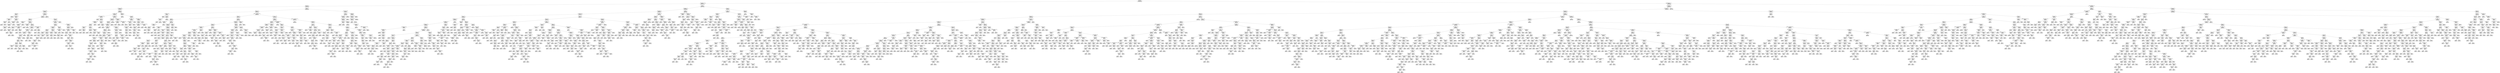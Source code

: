 digraph Tree {
node [shape=box, style="rounded", color="black", fontname=helvetica] ;
edge [fontname=helvetica] ;
0 [label="duration <= 250.0\ngini = 0.5\nsamples = 22696\nvalue = [17966, 17844]"] ;
1 [label="marital_married <= 1.0\ngini = 0.4\nsamples = 10774\nvalue = [12771, 4260]"] ;
0 -> 1 [labeldistance=2.5, labelangle=45, headlabel="True"] ;
2 [label="duration <= 135.0\ngini = 0.5\nsamples = 4964\nvalue = [5044, 2808]"] ;
1 -> 2 ;
3 [label="nr.employed <= 5095.2\ngini = 0.3\nsamples = 2197\nvalue = [2964, 550]"] ;
2 -> 3 ;
4 [label="nr.employed <= 5009.7\ngini = 0.5\nsamples = 394\nvalue = [276, 349]"] ;
3 -> 4 ;
5 [label="duration <= 92.5\ngini = 0.1\nsamples = 71\nvalue = [102, 7]"] ;
4 -> 5 ;
6 [label="gini = 0.0\nsamples = 33\nvalue = [51, 0]"] ;
5 -> 6 ;
7 [label="cons.price.idx <= 93.7\ngini = 0.2\nsamples = 38\nvalue = [51, 7]"] ;
5 -> 7 ;
8 [label="day_of_week_wed <= 0.1\ngini = 0.3\nsamples = 5\nvalue = [1, 4]"] ;
7 -> 8 ;
9 [label="duration <= 98.3\ngini = 0.4\nsamples = 3\nvalue = [1, 2]"] ;
8 -> 9 ;
10 [label="gini = 0.0\nsamples = 1\nvalue = [1, 0]"] ;
9 -> 10 ;
11 [label="gini = 0.0\nsamples = 2\nvalue = [0, 2]"] ;
9 -> 11 ;
12 [label="gini = 0.0\nsamples = 2\nvalue = [0, 2]"] ;
8 -> 12 ;
13 [label="marital_married <= 0.1\ngini = 0.1\nsamples = 33\nvalue = [50, 3]"] ;
7 -> 13 ;
14 [label="cons.conf.idx <= -39.9\ngini = 0.0\nsamples = 31\nvalue = [50, 1]"] ;
13 -> 14 ;
15 [label="day_of_week_fri <= 0.5\ngini = 0.1\nsamples = 14\nvalue = [20, 1]"] ;
14 -> 15 ;
16 [label="contact_cellular <= 0.5\ngini = 0.2\nsamples = 8\nvalue = [11, 1]"] ;
15 -> 16 ;
17 [label="gini = 0.0\nsamples = 1\nvalue = [0, 1]"] ;
16 -> 17 ;
18 [label="gini = 0.0\nsamples = 7\nvalue = [11, 0]"] ;
16 -> 18 ;
19 [label="gini = 0.0\nsamples = 6\nvalue = [9, 0]"] ;
15 -> 19 ;
20 [label="gini = 0.0\nsamples = 17\nvalue = [30, 0]"] ;
14 -> 20 ;
21 [label="gini = 0.0\nsamples = 2\nvalue = [0, 2]"] ;
13 -> 21 ;
22 [label="marital_married <= 0.0\ngini = 0.4\nsamples = 323\nvalue = [174, 342]"] ;
4 -> 22 ;
23 [label="housing_yes <= 1.0\ngini = 0.5\nsamples = 203\nvalue = [174, 172]"] ;
22 -> 23 ;
24 [label="duration <= 77.5\ngini = 0.5\nsamples = 116\nvalue = [72, 138]"] ;
23 -> 24 ;
25 [label="cons.conf.idx <= -30.8\ngini = 0.4\nsamples = 21\nvalue = [26, 9]"] ;
24 -> 25 ;
26 [label="cons.price.idx <= 92.9\ngini = 0.5\nsamples = 16\nvalue = [15, 9]"] ;
25 -> 26 ;
27 [label="month_jul <= 0.5\ngini = 0.5\nsamples = 10\nvalue = [6, 8]"] ;
26 -> 27 ;
28 [label="month_aug <= 0.9\ngini = 0.4\nsamples = 8\nvalue = [3, 8]"] ;
27 -> 28 ;
29 [label="gini = 0.0\nsamples = 4\nvalue = [0, 5]"] ;
28 -> 29 ;
30 [label="housing_no <= 0.5\ngini = 0.5\nsamples = 4\nvalue = [3, 3]"] ;
28 -> 30 ;
31 [label="gini = 0.0\nsamples = 1\nvalue = [0, 3]"] ;
30 -> 31 ;
32 [label="gini = 0.0\nsamples = 3\nvalue = [3, 0]"] ;
30 -> 32 ;
33 [label="gini = 0.0\nsamples = 2\nvalue = [3, 0]"] ;
27 -> 33 ;
34 [label="education_university.degree <= 0.5\ngini = 0.2\nsamples = 6\nvalue = [9, 1]"] ;
26 -> 34 ;
35 [label="gini = 0.0\nsamples = 3\nvalue = [6, 0]"] ;
34 -> 35 ;
36 [label="campaign <= 1.5\ngini = 0.4\nsamples = 3\nvalue = [3, 1]"] ;
34 -> 36 ;
37 [label="gini = 0.0\nsamples = 1\nvalue = [0, 1]"] ;
36 -> 37 ;
38 [label="gini = 0.0\nsamples = 2\nvalue = [3, 0]"] ;
36 -> 38 ;
39 [label="gini = 0.0\nsamples = 5\nvalue = [11, 0]"] ;
25 -> 39 ;
40 [label="contact_cellular <= 0.1\ngini = 0.4\nsamples = 95\nvalue = [46, 129]"] ;
24 -> 40 ;
41 [label="job_self-employed <= 0.2\ngini = 0.2\nsamples = 7\nvalue = [9, 1]"] ;
40 -> 41 ;
42 [label="gini = 0.0\nsamples = 6\nvalue = [9, 0]"] ;
41 -> 42 ;
43 [label="gini = 0.0\nsamples = 1\nvalue = [0, 1]"] ;
41 -> 43 ;
44 [label="loan_yes <= 1.0\ngini = 0.3\nsamples = 88\nvalue = [37, 128]"] ;
40 -> 44 ;
45 [label="day_of_week_mon <= 1.0\ngini = 0.3\nsamples = 81\nvalue = [27, 126]"] ;
44 -> 45 ;
46 [label="day_of_week_fri <= 1.0\ngini = 0.2\nsamples = 74\nvalue = [17, 126]"] ;
45 -> 46 ;
47 [label="job_unemployed <= 0.5\ngini = 0.2\nsamples = 68\nvalue = [12, 124]"] ;
46 -> 47 ;
48 [label="housing_yes <= 0.0\ngini = 0.1\nsamples = 66\nvalue = [9, 124]"] ;
47 -> 48 ;
49 [label="marital_divorced <= 0.9\ngini = 0.3\nsamples = 25\nvalue = [9, 38]"] ;
48 -> 49 ;
50 [label="age <= 41.9\ngini = 0.2\nsamples = 22\nvalue = [5, 38]"] ;
49 -> 50 ;
51 [label="loan_no <= 0.1\ngini = 0.1\nsamples = 19\nvalue = [3, 37]"] ;
50 -> 51 ;
52 [label="cons.conf.idx <= -33.8\ngini = 0.5\nsamples = 2\nvalue = [1, 1]"] ;
51 -> 52 ;
53 [label="gini = 0.0\nsamples = 1\nvalue = [1, 0]"] ;
52 -> 53 ;
54 [label="gini = 0.0\nsamples = 1\nvalue = [0, 1]"] ;
52 -> 54 ;
55 [label="duration <= 127.6\ngini = 0.1\nsamples = 17\nvalue = [2, 36]"] ;
51 -> 55 ;
56 [label="gini = 0.0\nsamples = 10\nvalue = [0, 24]"] ;
55 -> 56 ;
57 [label="month_nov <= 0.1\ngini = 0.2\nsamples = 7\nvalue = [2, 12]"] ;
55 -> 57 ;
58 [label="gini = 0.0\nsamples = 1\nvalue = [2, 0]"] ;
57 -> 58 ;
59 [label="gini = 0.0\nsamples = 6\nvalue = [0, 12]"] ;
57 -> 59 ;
60 [label="loan_no <= 0.5\ngini = 0.4\nsamples = 3\nvalue = [2, 1]"] ;
50 -> 60 ;
61 [label="gini = 0.0\nsamples = 1\nvalue = [1, 0]"] ;
60 -> 61 ;
62 [label="age <= 62.0\ngini = 0.5\nsamples = 2\nvalue = [1, 1]"] ;
60 -> 62 ;
63 [label="gini = 0.0\nsamples = 1\nvalue = [1, 0]"] ;
62 -> 63 ;
64 [label="gini = 0.0\nsamples = 1\nvalue = [0, 1]"] ;
62 -> 64 ;
65 [label="gini = 0.0\nsamples = 3\nvalue = [4, 0]"] ;
49 -> 65 ;
66 [label="gini = 0.0\nsamples = 41\nvalue = [0, 86]"] ;
48 -> 66 ;
67 [label="gini = 0.0\nsamples = 2\nvalue = [3, 0]"] ;
47 -> 67 ;
68 [label="job_technician <= 0.5\ngini = 0.4\nsamples = 6\nvalue = [5, 2]"] ;
46 -> 68 ;
69 [label="age <= 30.0\ngini = 0.3\nsamples = 5\nvalue = [5, 1]"] ;
68 -> 69 ;
70 [label="age <= 28.0\ngini = 0.5\nsamples = 2\nvalue = [1, 1]"] ;
69 -> 70 ;
71 [label="gini = 0.0\nsamples = 1\nvalue = [1, 0]"] ;
70 -> 71 ;
72 [label="gini = 0.0\nsamples = 1\nvalue = [0, 1]"] ;
70 -> 72 ;
73 [label="gini = 0.0\nsamples = 3\nvalue = [4, 0]"] ;
69 -> 73 ;
74 [label="gini = 0.0\nsamples = 1\nvalue = [0, 1]"] ;
68 -> 74 ;
75 [label="gini = 0.0\nsamples = 7\nvalue = [10, 0]"] ;
45 -> 75 ;
76 [label="poutcome_nonexistent <= 0.5\ngini = 0.3\nsamples = 7\nvalue = [10, 2]"] ;
44 -> 76 ;
77 [label="gini = 0.0\nsamples = 3\nvalue = [4, 0]"] ;
76 -> 77 ;
78 [label="age <= 24.7\ngini = 0.4\nsamples = 4\nvalue = [6, 2]"] ;
76 -> 78 ;
79 [label="gini = 0.0\nsamples = 1\nvalue = [0, 2]"] ;
78 -> 79 ;
80 [label="gini = 0.0\nsamples = 3\nvalue = [6, 0]"] ;
78 -> 80 ;
81 [label="duration <= 132.0\ngini = 0.4\nsamples = 87\nvalue = [102, 34]"] ;
23 -> 81 ;
82 [label="day_of_week_mon <= 0.3\ngini = 0.3\nsamples = 82\nvalue = [102, 27]"] ;
81 -> 82 ;
83 [label="month_nov <= 0.5\ngini = 0.2\nsamples = 65\nvalue = [86, 14]"] ;
82 -> 83 ;
84 [label="day_of_week_tue <= 0.0\ngini = 0.2\nsamples = 59\nvalue = [82, 11]"] ;
83 -> 84 ;
85 [label="pdays <= 3.8\ngini = 0.1\nsamples = 38\nvalue = [59, 3]"] ;
84 -> 85 ;
86 [label="month_aug <= 0.3\ngini = 0.5\nsamples = 2\nvalue = [1, 1]"] ;
85 -> 86 ;
87 [label="gini = 0.0\nsamples = 1\nvalue = [1, 0]"] ;
86 -> 87 ;
88 [label="gini = 0.0\nsamples = 1\nvalue = [0, 1]"] ;
86 -> 88 ;
89 [label="duration <= 116.5\ngini = 0.1\nsamples = 36\nvalue = [58, 2]"] ;
85 -> 89 ;
90 [label="cons.price.idx <= 92.3\ngini = 0.0\nsamples = 30\nvalue = [51, 1]"] ;
89 -> 90 ;
91 [label="duration <= 80.5\ngini = 0.1\nsamples = 11\nvalue = [18, 1]"] ;
90 -> 91 ;
92 [label="day_of_week_fri <= 0.5\ngini = 0.3\nsamples = 4\nvalue = [5, 1]"] ;
91 -> 92 ;
93 [label="pdays <= 502.0\ngini = 0.3\nsamples = 3\nvalue = [4, 1]"] ;
92 -> 93 ;
94 [label="gini = 0.0\nsamples = 1\nvalue = [2, 0]"] ;
93 -> 94 ;
95 [label="education_university.degree <= 0.5\ngini = 0.4\nsamples = 2\nvalue = [2, 1]"] ;
93 -> 95 ;
96 [label="gini = 0.0\nsamples = 1\nvalue = [0, 1]"] ;
95 -> 96 ;
97 [label="gini = 0.0\nsamples = 1\nvalue = [2, 0]"] ;
95 -> 97 ;
98 [label="gini = 0.0\nsamples = 1\nvalue = [1, 0]"] ;
92 -> 98 ;
99 [label="gini = 0.0\nsamples = 7\nvalue = [13, 0]"] ;
91 -> 99 ;
100 [label="gini = 0.0\nsamples = 19\nvalue = [33, 0]"] ;
90 -> 100 ;
101 [label="duration <= 117.5\ngini = 0.2\nsamples = 6\nvalue = [7, 1]"] ;
89 -> 101 ;
102 [label="gini = 0.0\nsamples = 1\nvalue = [0, 1]"] ;
101 -> 102 ;
103 [label="gini = 0.0\nsamples = 5\nvalue = [7, 0]"] ;
101 -> 103 ;
104 [label="job_student <= 0.0\ngini = 0.4\nsamples = 21\nvalue = [23, 8]"] ;
84 -> 104 ;
105 [label="emp.var.rate <= -3.2\ngini = 0.1\nsamples = 15\nvalue = [21, 1]"] ;
104 -> 105 ;
106 [label="age <= 27.5\ngini = 0.4\nsamples = 2\nvalue = [2, 1]"] ;
105 -> 106 ;
107 [label="gini = 0.0\nsamples = 1\nvalue = [0, 1]"] ;
106 -> 107 ;
108 [label="gini = 0.0\nsamples = 1\nvalue = [2, 0]"] ;
106 -> 108 ;
109 [label="gini = 0.0\nsamples = 13\nvalue = [19, 0]"] ;
105 -> 109 ;
110 [label="loan_yes <= 0.0\ngini = 0.3\nsamples = 6\nvalue = [2, 7]"] ;
104 -> 110 ;
111 [label="age <= 30.5\ngini = 0.5\nsamples = 3\nvalue = [2, 3]"] ;
110 -> 111 ;
112 [label="gini = 0.0\nsamples = 2\nvalue = [2, 0]"] ;
111 -> 112 ;
113 [label="gini = 0.0\nsamples = 1\nvalue = [0, 3]"] ;
111 -> 113 ;
114 [label="gini = 0.0\nsamples = 3\nvalue = [0, 4]"] ;
110 -> 114 ;
115 [label="loan_no <= 0.5\ngini = 0.5\nsamples = 6\nvalue = [4, 3]"] ;
83 -> 115 ;
116 [label="poutcome_success <= 0.5\ngini = 0.3\nsamples = 4\nvalue = [4, 1]"] ;
115 -> 116 ;
117 [label="gini = 0.0\nsamples = 3\nvalue = [4, 0]"] ;
116 -> 117 ;
118 [label="gini = 0.0\nsamples = 1\nvalue = [0, 1]"] ;
116 -> 118 ;
119 [label="gini = 0.0\nsamples = 2\nvalue = [0, 2]"] ;
115 -> 119 ;
120 [label="education_basic <= 0.3\ngini = 0.5\nsamples = 17\nvalue = [16, 13]"] ;
82 -> 120 ;
121 [label="month_oct <= 0.3\ngini = 0.4\nsamples = 15\nvalue = [16, 7]"] ;
120 -> 121 ;
122 [label="job_management <= 0.5\ngini = 0.3\nsamples = 13\nvalue = [15, 4]"] ;
121 -> 122 ;
123 [label="euribor3m <= 0.7\ngini = 0.3\nsamples = 12\nvalue = [15, 3]"] ;
122 -> 123 ;
124 [label="gini = 0.0\nsamples = 4\nvalue = [7, 0]"] ;
123 -> 124 ;
125 [label="poutcome_failure <= 0.4\ngini = 0.4\nsamples = 8\nvalue = [8, 3]"] ;
123 -> 125 ;
126 [label="loan_no <= 0.5\ngini = 0.3\nsamples = 7\nvalue = [8, 2]"] ;
125 -> 126 ;
127 [label="gini = 0.0\nsamples = 3\nvalue = [5, 0]"] ;
126 -> 127 ;
128 [label="marital_divorced <= 0.5\ngini = 0.5\nsamples = 4\nvalue = [3, 2]"] ;
126 -> 128 ;
129 [label="cons.price.idx <= 92.6\ngini = 0.5\nsamples = 3\nvalue = [2, 2]"] ;
128 -> 129 ;
130 [label="gini = 0.0\nsamples = 1\nvalue = [1, 0]"] ;
129 -> 130 ;
131 [label="job_admin. <= 0.5\ngini = 0.4\nsamples = 2\nvalue = [1, 2]"] ;
129 -> 131 ;
132 [label="gini = 0.0\nsamples = 1\nvalue = [1, 0]"] ;
131 -> 132 ;
133 [label="gini = 0.0\nsamples = 1\nvalue = [0, 2]"] ;
131 -> 133 ;
134 [label="gini = 0.0\nsamples = 1\nvalue = [1, 0]"] ;
128 -> 134 ;
135 [label="gini = 0.0\nsamples = 1\nvalue = [0, 1]"] ;
125 -> 135 ;
136 [label="gini = 0.0\nsamples = 1\nvalue = [0, 1]"] ;
122 -> 136 ;
137 [label="day_of_week_fri <= 0.2\ngini = 0.4\nsamples = 2\nvalue = [1, 3]"] ;
121 -> 137 ;
138 [label="gini = 0.0\nsamples = 1\nvalue = [1, 0]"] ;
137 -> 138 ;
139 [label="gini = 0.0\nsamples = 1\nvalue = [0, 3]"] ;
137 -> 139 ;
140 [label="gini = 0.0\nsamples = 2\nvalue = [0, 6]"] ;
120 -> 140 ;
141 [label="gini = 0.0\nsamples = 5\nvalue = [0, 7]"] ;
81 -> 141 ;
142 [label="gini = 0.0\nsamples = 120\nvalue = [0, 170]"] ;
22 -> 142 ;
143 [label="job_student <= 0.0\ngini = 0.1\nsamples = 1803\nvalue = [2688, 201]"] ;
3 -> 143 ;
144 [label="cons.price.idx <= 92.9\ngini = 0.1\nsamples = 1714\nvalue = [2614, 127]"] ;
143 -> 144 ;
145 [label="poutcome_nonexistent <= 0.0\ngini = 0.4\nsamples = 44\nvalue = [19, 52]"] ;
144 -> 145 ;
146 [label="gini = 0.0\nsamples = 1\nvalue = [3, 0]"] ;
145 -> 146 ;
147 [label="loan_yes <= 0.8\ngini = 0.4\nsamples = 43\nvalue = [16, 52]"] ;
145 -> 147 ;
148 [label="job_management <= 0.2\ngini = 0.3\nsamples = 38\nvalue = [11, 50]"] ;
147 -> 148 ;
149 [label="age <= 28.2\ngini = 0.4\nsamples = 21\nvalue = [11, 23]"] ;
148 -> 149 ;
150 [label="housing_yes <= 0.5\ngini = 0.4\nsamples = 4\nvalue = [4, 2]"] ;
149 -> 150 ;
151 [label="gini = 0.0\nsamples = 1\nvalue = [2, 0]"] ;
150 -> 151 ;
152 [label="campaign <= 2.5\ngini = 0.5\nsamples = 3\nvalue = [2, 2]"] ;
150 -> 152 ;
153 [label="gini = 0.0\nsamples = 2\nvalue = [2, 0]"] ;
152 -> 153 ;
154 [label="gini = 0.0\nsamples = 1\nvalue = [0, 2]"] ;
152 -> 154 ;
155 [label="euribor3m <= 1.7\ngini = 0.4\nsamples = 17\nvalue = [7, 21]"] ;
149 -> 155 ;
156 [label="duration <= 88.1\ngini = 0.3\nsamples = 10\nvalue = [3, 16]"] ;
155 -> 156 ;
157 [label="gini = 0.0\nsamples = 2\nvalue = [3, 0]"] ;
156 -> 157 ;
158 [label="gini = 0.0\nsamples = 8\nvalue = [0, 16]"] ;
156 -> 158 ;
159 [label="marital_single <= 0.4\ngini = 0.5\nsamples = 7\nvalue = [4, 5]"] ;
155 -> 159 ;
160 [label="duration <= 98.5\ngini = 0.5\nsamples = 3\nvalue = [3, 2]"] ;
159 -> 160 ;
161 [label="gini = 0.0\nsamples = 2\nvalue = [3, 0]"] ;
160 -> 161 ;
162 [label="gini = 0.0\nsamples = 1\nvalue = [0, 2]"] ;
160 -> 162 ;
163 [label="duration <= 89.3\ngini = 0.4\nsamples = 4\nvalue = [1, 3]"] ;
159 -> 163 ;
164 [label="gini = 0.0\nsamples = 1\nvalue = [1, 0]"] ;
163 -> 164 ;
165 [label="gini = 0.0\nsamples = 3\nvalue = [0, 3]"] ;
163 -> 165 ;
166 [label="gini = 0.0\nsamples = 17\nvalue = [0, 27]"] ;
148 -> 166 ;
167 [label="housing_no <= 0.5\ngini = 0.4\nsamples = 5\nvalue = [5, 2]"] ;
147 -> 167 ;
168 [label="gini = 0.0\nsamples = 3\nvalue = [4, 0]"] ;
167 -> 168 ;
169 [label="duration <= 67.5\ngini = 0.4\nsamples = 2\nvalue = [1, 2]"] ;
167 -> 169 ;
170 [label="gini = 0.0\nsamples = 1\nvalue = [1, 0]"] ;
169 -> 170 ;
171 [label="gini = 0.0\nsamples = 1\nvalue = [0, 2]"] ;
169 -> 171 ;
172 [label="job_unemployed <= 0.1\ngini = 0.1\nsamples = 1670\nvalue = [2595, 75]"] ;
144 -> 172 ;
173 [label="cons.price.idx <= 93.1\ngini = 0.0\nsamples = 1631\nvalue = [2550, 63]"] ;
172 -> 173 ;
174 [label="month_mar <= 0.0\ngini = 0.2\nsamples = 415\nvalue = [561, 63]"] ;
173 -> 174 ;
175 [label="day_of_week_tue <= 0.0\ngini = 0.1\nsamples = 400\nvalue = [561, 45]"] ;
174 -> 175 ;
176 [label="poutcome_failure <= 0.5\ngini = 0.1\nsamples = 340\nvalue = [492, 21]"] ;
175 -> 176 ;
177 [label="campaign <= 1.9\ngini = 0.1\nsamples = 243\nvalue = [348, 21]"] ;
176 -> 177 ;
178 [label="cons.conf.idx <= -46.3\ngini = 0.3\nsamples = 88\nvalue = [99, 21]"] ;
177 -> 178 ;
179 [label="loan_yes <= 0.1\ngini = 0.5\nsamples = 43\nvalue = [38, 20]"] ;
178 -> 179 ;
180 [label="cons.price.idx <= 93.1\ngini = 0.4\nsamples = 32\nvalue = [29, 10]"] ;
179 -> 180 ;
181 [label="gini = 0.0\nsamples = 2\nvalue = [0, 4]"] ;
180 -> 181 ;
182 [label="campaign <= 1.2\ngini = 0.3\nsamples = 30\nvalue = [29, 6]"] ;
180 -> 182 ;
183 [label="job_technician <= 0.5\ngini = 0.3\nsamples = 29\nvalue = [29, 5]"] ;
182 -> 183 ;
184 [label="default_no <= 0.5\ngini = 0.3\nsamples = 24\nvalue = [23, 5]"] ;
183 -> 184 ;
185 [label="gini = 0.0\nsamples = 5\nvalue = [5, 0]"] ;
184 -> 185 ;
186 [label="job_housemaid <= 0.5\ngini = 0.3\nsamples = 19\nvalue = [18, 5]"] ;
184 -> 186 ;
187 [label="day_of_week_mon <= 0.2\ngini = 0.4\nsamples = 18\nvalue = [17, 5]"] ;
186 -> 187 ;
188 [label="gini = 0.0\nsamples = 11\nvalue = [15, 0]"] ;
187 -> 188 ;
189 [label="job_admin. <= 0.2\ngini = 0.4\nsamples = 7\nvalue = [2, 5]"] ;
187 -> 189 ;
190 [label="job_services <= 0.5\ngini = 0.4\nsamples = 3\nvalue = [2, 1]"] ;
189 -> 190 ;
191 [label="marital_divorced <= 0.5\ngini = 0.5\nsamples = 2\nvalue = [1, 1]"] ;
190 -> 191 ;
192 [label="gini = 0.0\nsamples = 1\nvalue = [1, 0]"] ;
191 -> 192 ;
193 [label="gini = 0.0\nsamples = 1\nvalue = [0, 1]"] ;
191 -> 193 ;
194 [label="gini = 0.0\nsamples = 1\nvalue = [1, 0]"] ;
190 -> 194 ;
195 [label="gini = 0.0\nsamples = 4\nvalue = [0, 4]"] ;
189 -> 195 ;
196 [label="gini = 0.0\nsamples = 1\nvalue = [1, 0]"] ;
186 -> 196 ;
197 [label="gini = 0.0\nsamples = 5\nvalue = [6, 0]"] ;
183 -> 197 ;
198 [label="gini = 0.0\nsamples = 1\nvalue = [0, 1]"] ;
182 -> 198 ;
199 [label="day_of_week_mon <= 0.0\ngini = 0.5\nsamples = 11\nvalue = [9, 10]"] ;
179 -> 199 ;
200 [label="gini = 0.0\nsamples = 4\nvalue = [8, 0]"] ;
199 -> 200 ;
201 [label="month_may <= 0.4\ngini = 0.2\nsamples = 7\nvalue = [1, 10]"] ;
199 -> 201 ;
202 [label="housing_yes <= 0.9\ngini = 0.2\nsamples = 5\nvalue = [1, 6]"] ;
201 -> 202 ;
203 [label="gini = 0.0\nsamples = 1\nvalue = [0, 1]"] ;
202 -> 203 ;
204 [label="contact_cellular <= 0.6\ngini = 0.3\nsamples = 4\nvalue = [1, 5]"] ;
202 -> 204 ;
205 [label="gini = 0.0\nsamples = 2\nvalue = [0, 2]"] ;
204 -> 205 ;
206 [label="duration <= 114.5\ngini = 0.4\nsamples = 2\nvalue = [1, 3]"] ;
204 -> 206 ;
207 [label="gini = 0.0\nsamples = 1\nvalue = [1, 0]"] ;
206 -> 207 ;
208 [label="gini = 0.0\nsamples = 1\nvalue = [0, 3]"] ;
206 -> 208 ;
209 [label="gini = 0.0\nsamples = 2\nvalue = [0, 4]"] ;
201 -> 209 ;
210 [label="poutcome_nonexistent <= 0.5\ngini = 0.0\nsamples = 45\nvalue = [61, 1]"] ;
178 -> 210 ;
211 [label="housing_yes <= 0.5\ngini = 0.4\nsamples = 2\nvalue = [2, 1]"] ;
210 -> 211 ;
212 [label="gini = 0.0\nsamples = 1\nvalue = [0, 1]"] ;
211 -> 212 ;
213 [label="gini = 0.0\nsamples = 1\nvalue = [2, 0]"] ;
211 -> 213 ;
214 [label="gini = 0.0\nsamples = 43\nvalue = [59, 0]"] ;
210 -> 214 ;
215 [label="gini = 0.0\nsamples = 155\nvalue = [249, 0]"] ;
177 -> 215 ;
216 [label="gini = 0.0\nsamples = 97\nvalue = [144, 0]"] ;
176 -> 216 ;
217 [label="job_entrepreneur <= 0.2\ngini = 0.4\nsamples = 60\nvalue = [69, 24]"] ;
175 -> 217 ;
218 [label="cons.conf.idx <= -46.3\ngini = 0.3\nsamples = 56\nvalue = [69, 19]"] ;
217 -> 218 ;
219 [label="duration <= 104.0\ngini = 0.5\nsamples = 16\nvalue = [14, 19]"] ;
218 -> 219 ;
220 [label="loan_no <= 0.5\ngini = 0.3\nsamples = 6\nvalue = [10, 2]"] ;
219 -> 220 ;
221 [label="gini = 0.0\nsamples = 1\nvalue = [3, 0]"] ;
220 -> 221 ;
222 [label="campaign <= 1.5\ngini = 0.3\nsamples = 5\nvalue = [7, 2]"] ;
220 -> 222 ;
223 [label="poutcome_nonexistent <= 0.5\ngini = 0.4\nsamples = 3\nvalue = [4, 2]"] ;
222 -> 223 ;
224 [label="gini = 0.0\nsamples = 1\nvalue = [2, 0]"] ;
223 -> 224 ;
225 [label="age <= 37.5\ngini = 0.5\nsamples = 2\nvalue = [2, 2]"] ;
223 -> 225 ;
226 [label="gini = 0.0\nsamples = 1\nvalue = [2, 0]"] ;
225 -> 226 ;
227 [label="gini = 0.0\nsamples = 1\nvalue = [0, 2]"] ;
225 -> 227 ;
228 [label="gini = 0.0\nsamples = 2\nvalue = [3, 0]"] ;
222 -> 228 ;
229 [label="education_basic <= 0.9\ngini = 0.3\nsamples = 10\nvalue = [4, 17]"] ;
219 -> 229 ;
230 [label="education_high.school <= 0.9\ngini = 0.2\nsamples = 9\nvalue = [2, 17]"] ;
229 -> 230 ;
231 [label="gini = 0.0\nsamples = 8\nvalue = [0, 17]"] ;
230 -> 231 ;
232 [label="gini = 0.0\nsamples = 1\nvalue = [2, 0]"] ;
230 -> 232 ;
233 [label="gini = 0.0\nsamples = 1\nvalue = [2, 0]"] ;
229 -> 233 ;
234 [label="gini = 0.0\nsamples = 40\nvalue = [55, 0]"] ;
218 -> 234 ;
235 [label="gini = 0.0\nsamples = 4\nvalue = [0, 5]"] ;
217 -> 235 ;
236 [label="gini = 0.0\nsamples = 15\nvalue = [0, 18]"] ;
174 -> 236 ;
237 [label="gini = 0.0\nsamples = 1216\nvalue = [1989, 0]"] ;
173 -> 237 ;
238 [label="education_high.school <= 0.1\ngini = 0.3\nsamples = 39\nvalue = [45, 12]"] ;
172 -> 238 ;
239 [label="job_unemployed <= 0.7\ngini = 0.2\nsamples = 25\nvalue = [34, 4]"] ;
238 -> 239 ;
240 [label="gini = 0.0\nsamples = 2\nvalue = [0, 4]"] ;
239 -> 240 ;
241 [label="gini = 0.0\nsamples = 23\nvalue = [34, 0]"] ;
239 -> 241 ;
242 [label="education_high.school <= 0.9\ngini = 0.5\nsamples = 14\nvalue = [11, 8]"] ;
238 -> 242 ;
243 [label="gini = 0.0\nsamples = 4\nvalue = [0, 8]"] ;
242 -> 243 ;
244 [label="gini = 0.0\nsamples = 10\nvalue = [11, 0]"] ;
242 -> 244 ;
245 [label="job_student <= 1.0\ngini = 0.5\nsamples = 89\nvalue = [74, 74]"] ;
143 -> 245 ;
246 [label="gini = 0.0\nsamples = 37\nvalue = [0, 64]"] ;
245 -> 246 ;
247 [label="loan_no <= 0.8\ngini = 0.2\nsamples = 52\nvalue = [74, 10]"] ;
245 -> 247 ;
248 [label="contact_telephone <= 0.5\ngini = 0.4\nsamples = 14\nvalue = [16, 8]"] ;
247 -> 248 ;
249 [label="education_unknown <= 0.5\ngini = 0.5\nsamples = 11\nvalue = [12, 8]"] ;
248 -> 249 ;
250 [label="housing_no <= 0.5\ngini = 0.5\nsamples = 7\nvalue = [7, 8]"] ;
249 -> 250 ;
251 [label="poutcome_failure <= 0.5\ngini = 0.4\nsamples = 6\nvalue = [4, 8]"] ;
250 -> 251 ;
252 [label="loan_no <= 0.0\ngini = 0.3\nsamples = 4\nvalue = [2, 8]"] ;
251 -> 252 ;
253 [label="euribor3m <= 2.7\ngini = 0.5\nsamples = 2\nvalue = [2, 3]"] ;
252 -> 253 ;
254 [label="gini = 0.0\nsamples = 1\nvalue = [0, 3]"] ;
253 -> 254 ;
255 [label="gini = 0.0\nsamples = 1\nvalue = [2, 0]"] ;
253 -> 255 ;
256 [label="gini = 0.0\nsamples = 2\nvalue = [0, 5]"] ;
252 -> 256 ;
257 [label="gini = 0.0\nsamples = 2\nvalue = [2, 0]"] ;
251 -> 257 ;
258 [label="gini = 0.0\nsamples = 1\nvalue = [3, 0]"] ;
250 -> 258 ;
259 [label="gini = 0.0\nsamples = 4\nvalue = [5, 0]"] ;
249 -> 259 ;
260 [label="gini = 0.0\nsamples = 3\nvalue = [4, 0]"] ;
248 -> 260 ;
261 [label="contact_telephone <= 0.5\ngini = 0.1\nsamples = 38\nvalue = [58, 2]"] ;
247 -> 261 ;
262 [label="month_mar <= 0.5\ngini = 0.1\nsamples = 31\nvalue = [46, 2]"] ;
261 -> 262 ;
263 [label="day_of_week_thu <= 0.5\ngini = 0.0\nsamples = 29\nvalue = [43, 1]"] ;
262 -> 263 ;
264 [label="month_may <= 0.5\ngini = 0.1\nsamples = 17\nvalue = [26, 1]"] ;
263 -> 264 ;
265 [label="cons.conf.idx <= -44.9\ngini = 0.1\nsamples = 9\nvalue = [13, 1]"] ;
264 -> 265 ;
266 [label="euribor3m <= 1.4\ngini = 0.3\nsamples = 6\nvalue = [5, 1]"] ;
265 -> 266 ;
267 [label="gini = 0.0\nsamples = 4\nvalue = [4, 0]"] ;
266 -> 267 ;
268 [label="euribor3m <= 1.4\ngini = 0.5\nsamples = 2\nvalue = [1, 1]"] ;
266 -> 268 ;
269 [label="gini = 0.0\nsamples = 1\nvalue = [0, 1]"] ;
268 -> 269 ;
270 [label="gini = 0.0\nsamples = 1\nvalue = [1, 0]"] ;
268 -> 270 ;
271 [label="gini = 0.0\nsamples = 3\nvalue = [8, 0]"] ;
265 -> 271 ;
272 [label="gini = 0.0\nsamples = 8\nvalue = [13, 0]"] ;
264 -> 272 ;
273 [label="gini = 0.0\nsamples = 12\nvalue = [17, 0]"] ;
263 -> 273 ;
274 [label="education_high.school <= 0.5\ngini = 0.4\nsamples = 2\nvalue = [3, 1]"] ;
262 -> 274 ;
275 [label="gini = 0.0\nsamples = 1\nvalue = [3, 0]"] ;
274 -> 275 ;
276 [label="gini = 0.0\nsamples = 1\nvalue = [0, 1]"] ;
274 -> 276 ;
277 [label="gini = 0.0\nsamples = 7\nvalue = [12, 0]"] ;
261 -> 277 ;
278 [label="euribor3m <= 1.8\ngini = 0.5\nsamples = 2767\nvalue = [2080, 2258]"] ;
2 -> 278 ;
279 [label="default_no <= 0.0\ngini = 0.4\nsamples = 1817\nvalue = [656, 2185]"] ;
278 -> 279 ;
280 [label="cons.conf.idx <= -49.8\ngini = 0.1\nsamples = 34\nvalue = [50, 4]"] ;
279 -> 280 ;
281 [label="gini = 0.0\nsamples = 1\nvalue = [0, 2]"] ;
280 -> 281 ;
282 [label="pdays <= 502.5\ngini = 0.1\nsamples = 33\nvalue = [50, 2]"] ;
280 -> 282 ;
283 [label="job_unknown <= 0.5\ngini = 0.4\nsamples = 2\nvalue = [1, 2]"] ;
282 -> 283 ;
284 [label="gini = 0.0\nsamples = 1\nvalue = [1, 0]"] ;
283 -> 284 ;
285 [label="gini = 0.0\nsamples = 1\nvalue = [0, 2]"] ;
283 -> 285 ;
286 [label="gini = 0.0\nsamples = 31\nvalue = [49, 0]"] ;
282 -> 286 ;
287 [label="education_university.degree <= 0.0\ngini = 0.3\nsamples = 1783\nvalue = [606, 2181]"] ;
279 -> 287 ;
288 [label="euribor3m <= 1.2\ngini = 0.5\nsamples = 733\nvalue = [407, 745]"] ;
287 -> 288 ;
289 [label="age <= 20.2\ngini = 0.3\nsamples = 376\nvalue = [96, 498]"] ;
288 -> 289 ;
290 [label="emp.var.rate <= -1.8\ngini = 0.2\nsamples = 11\nvalue = [21, 3]"] ;
289 -> 290 ;
291 [label="day_of_week_fri <= 0.5\ngini = 0.3\nsamples = 7\nvalue = [13, 3]"] ;
290 -> 291 ;
292 [label="age <= 19.5\ngini = 0.4\nsamples = 6\nvalue = [9, 3]"] ;
291 -> 292 ;
293 [label="gini = 0.0\nsamples = 3\nvalue = [6, 0]"] ;
292 -> 293 ;
294 [label="campaign <= 2.5\ngini = 0.5\nsamples = 3\nvalue = [3, 3]"] ;
292 -> 294 ;
295 [label="gini = 0.0\nsamples = 2\nvalue = [0, 3]"] ;
294 -> 295 ;
296 [label="gini = 0.0\nsamples = 1\nvalue = [3, 0]"] ;
294 -> 296 ;
297 [label="gini = 0.0\nsamples = 1\nvalue = [4, 0]"] ;
291 -> 297 ;
298 [label="gini = 0.0\nsamples = 4\nvalue = [8, 0]"] ;
290 -> 298 ;
299 [label="month_apr <= 1.0\ngini = 0.2\nsamples = 365\nvalue = [75, 495]"] ;
289 -> 299 ;
300 [label="cons.conf.idx <= -50.8\ngini = 0.2\nsamples = 359\nvalue = [69, 493]"] ;
299 -> 300 ;
301 [label="day_of_week_tue <= 0.5\ngini = 0.2\nsamples = 4\nvalue = [6, 1]"] ;
300 -> 301 ;
302 [label="pdays <= 502.5\ngini = 0.3\nsamples = 3\nvalue = [4, 1]"] ;
301 -> 302 ;
303 [label="gini = 0.0\nsamples = 1\nvalue = [0, 1]"] ;
302 -> 303 ;
304 [label="gini = 0.0\nsamples = 2\nvalue = [4, 0]"] ;
302 -> 304 ;
305 [label="gini = 0.0\nsamples = 1\nvalue = [2, 0]"] ;
301 -> 305 ;
306 [label="contact_cellular <= 0.0\ngini = 0.2\nsamples = 355\nvalue = [63, 492]"] ;
300 -> 306 ;
307 [label="cons.conf.idx <= -40.0\ngini = 0.3\nsamples = 8\nvalue = [9, 2]"] ;
306 -> 307 ;
308 [label="age <= 23.5\ngini = 0.5\nsamples = 2\nvalue = [1, 1]"] ;
307 -> 308 ;
309 [label="gini = 0.0\nsamples = 1\nvalue = [0, 1]"] ;
308 -> 309 ;
310 [label="gini = 0.0\nsamples = 1\nvalue = [1, 0]"] ;
308 -> 310 ;
311 [label="marital_divorced <= 0.5\ngini = 0.2\nsamples = 6\nvalue = [8, 1]"] ;
307 -> 311 ;
312 [label="gini = 0.0\nsamples = 4\nvalue = [7, 0]"] ;
311 -> 312 ;
313 [label="emp.var.rate <= -2.3\ngini = 0.5\nsamples = 2\nvalue = [1, 1]"] ;
311 -> 313 ;
314 [label="gini = 0.0\nsamples = 1\nvalue = [0, 1]"] ;
313 -> 314 ;
315 [label="gini = 0.0\nsamples = 1\nvalue = [1, 0]"] ;
313 -> 315 ;
316 [label="marital_married <= 0.0\ngini = 0.2\nsamples = 347\nvalue = [54, 490]"] ;
306 -> 316 ;
317 [label="month_may <= 0.9\ngini = 0.3\nsamples = 177\nvalue = [54, 219]"] ;
316 -> 317 ;
318 [label="previous <= 0.0\ngini = 0.3\nsamples = 172\nvalue = [47, 218]"] ;
317 -> 318 ;
319 [label="emp.var.rate <= -2.4\ngini = 0.5\nsamples = 46\nvalue = [26, 47]"] ;
318 -> 319 ;
320 [label="duration <= 186.5\ngini = 0.4\nsamples = 34\nvalue = [15, 40]"] ;
319 -> 320 ;
321 [label="day_of_week_tue <= 0.1\ngini = 0.3\nsamples = 22\nvalue = [6, 30]"] ;
320 -> 321 ;
322 [label="month_jul <= 0.5\ngini = 0.5\nsamples = 9\nvalue = [6, 6]"] ;
321 -> 322 ;
323 [label="housing_yes <= 0.5\ngini = 0.4\nsamples = 8\nvalue = [6, 3]"] ;
322 -> 323 ;
324 [label="gini = 0.0\nsamples = 4\nvalue = [5, 0]"] ;
323 -> 324 ;
325 [label="education_unknown <= 0.5\ngini = 0.4\nsamples = 4\nvalue = [1, 3]"] ;
323 -> 325 ;
326 [label="gini = 0.0\nsamples = 3\nvalue = [0, 3]"] ;
325 -> 326 ;
327 [label="gini = 0.0\nsamples = 1\nvalue = [1, 0]"] ;
325 -> 327 ;
328 [label="gini = 0.0\nsamples = 1\nvalue = [0, 3]"] ;
322 -> 328 ;
329 [label="gini = 0.0\nsamples = 13\nvalue = [0, 24]"] ;
321 -> 329 ;
330 [label="euribor3m <= 1.0\ngini = 0.5\nsamples = 12\nvalue = [9, 10]"] ;
320 -> 330 ;
331 [label="age <= 75.8\ngini = 0.5\nsamples = 10\nvalue = [9, 6]"] ;
330 -> 331 ;
332 [label="cons.conf.idx <= -30.8\ngini = 0.4\nsamples = 9\nvalue = [9, 4]"] ;
331 -> 332 ;
333 [label="gini = 0.0\nsamples = 4\nvalue = [6, 0]"] ;
332 -> 333 ;
334 [label="cons.conf.idx <= -28.3\ngini = 0.5\nsamples = 5\nvalue = [3, 4]"] ;
332 -> 334 ;
335 [label="duration <= 207.0\ngini = 0.3\nsamples = 4\nvalue = [1, 4]"] ;
334 -> 335 ;
336 [label="age <= 58.5\ngini = 0.5\nsamples = 2\nvalue = [1, 1]"] ;
335 -> 336 ;
337 [label="gini = 0.0\nsamples = 1\nvalue = [1, 0]"] ;
336 -> 337 ;
338 [label="gini = 0.0\nsamples = 1\nvalue = [0, 1]"] ;
336 -> 338 ;
339 [label="gini = 0.0\nsamples = 2\nvalue = [0, 3]"] ;
335 -> 339 ;
340 [label="gini = 0.0\nsamples = 1\nvalue = [2, 0]"] ;
334 -> 340 ;
341 [label="gini = 0.0\nsamples = 1\nvalue = [0, 2]"] ;
331 -> 341 ;
342 [label="gini = 0.0\nsamples = 2\nvalue = [0, 4]"] ;
330 -> 342 ;
343 [label="age <= 36.5\ngini = 0.5\nsamples = 12\nvalue = [11, 7]"] ;
319 -> 343 ;
344 [label="gini = 0.0\nsamples = 5\nvalue = [6, 0]"] ;
343 -> 344 ;
345 [label="duration <= 183.5\ngini = 0.5\nsamples = 7\nvalue = [5, 7]"] ;
343 -> 345 ;
346 [label="gini = 0.0\nsamples = 3\nvalue = [5, 0]"] ;
345 -> 346 ;
347 [label="gini = 0.0\nsamples = 4\nvalue = [0, 7]"] ;
345 -> 347 ;
348 [label="previous <= 4.0\ngini = 0.2\nsamples = 126\nvalue = [21, 171]"] ;
318 -> 348 ;
349 [label="age <= 44.5\ngini = 0.2\nsamples = 123\nvalue = [17, 171]"] ;
348 -> 349 ;
350 [label="duration <= 147.4\ngini = 0.1\nsamples = 104\nvalue = [7, 155]"] ;
349 -> 350 ;
351 [label="day_of_week_thu <= 0.5\ngini = 0.5\nsamples = 7\nvalue = [4, 6]"] ;
350 -> 351 ;
352 [label="gini = 0.0\nsamples = 5\nvalue = [0, 6]"] ;
351 -> 352 ;
353 [label="gini = 0.0\nsamples = 2\nvalue = [4, 0]"] ;
351 -> 353 ;
354 [label="age <= 30.0\ngini = 0.0\nsamples = 97\nvalue = [3, 149]"] ;
350 -> 354 ;
355 [label="cons.price.idx <= 94.5\ngini = 0.1\nsamples = 58\nvalue = [3, 87]"] ;
354 -> 355 ;
356 [label="euribor3m <= 0.7\ngini = 0.0\nsamples = 53\nvalue = [2, 83]"] ;
355 -> 356 ;
357 [label="education_professional.course <= 0.5\ngini = 0.2\nsamples = 4\nvalue = [1, 7]"] ;
356 -> 357 ;
358 [label="gini = 0.0\nsamples = 3\nvalue = [0, 7]"] ;
357 -> 358 ;
359 [label="gini = 0.0\nsamples = 1\nvalue = [1, 0]"] ;
357 -> 359 ;
360 [label="job_student <= 0.0\ngini = 0.0\nsamples = 49\nvalue = [1, 76]"] ;
356 -> 360 ;
361 [label="day_of_week_fri <= 0.0\ngini = 0.1\nsamples = 21\nvalue = [1, 33]"] ;
360 -> 361 ;
362 [label="euribor3m <= 0.9\ngini = 0.1\nsamples = 11\nvalue = [1, 17]"] ;
361 -> 362 ;
363 [label="gini = 0.0\nsamples = 9\nvalue = [0, 16]"] ;
362 -> 363 ;
364 [label="job_unemployed <= 0.5\ngini = 0.5\nsamples = 2\nvalue = [1, 1]"] ;
362 -> 364 ;
365 [label="gini = 0.0\nsamples = 1\nvalue = [0, 1]"] ;
364 -> 365 ;
366 [label="gini = 0.0\nsamples = 1\nvalue = [1, 0]"] ;
364 -> 366 ;
367 [label="gini = 0.0\nsamples = 10\nvalue = [0, 16]"] ;
361 -> 367 ;
368 [label="gini = 0.0\nsamples = 28\nvalue = [0, 43]"] ;
360 -> 368 ;
369 [label="euribor3m <= 1.0\ngini = 0.3\nsamples = 5\nvalue = [1, 4]"] ;
355 -> 369 ;
370 [label="gini = 0.0\nsamples = 4\nvalue = [0, 4]"] ;
369 -> 370 ;
371 [label="gini = 0.0\nsamples = 1\nvalue = [1, 0]"] ;
369 -> 371 ;
372 [label="gini = 0.0\nsamples = 39\nvalue = [0, 62]"] ;
354 -> 372 ;
373 [label="day_of_week_mon <= 0.0\ngini = 0.5\nsamples = 19\nvalue = [10, 16]"] ;
349 -> 373 ;
374 [label="nr.employed <= 5013.1\ngini = 0.5\nsamples = 15\nvalue = [10, 12]"] ;
373 -> 374 ;
375 [label="pdays <= 3.1\ngini = 0.2\nsamples = 7\nvalue = [1, 8]"] ;
374 -> 375 ;
376 [label="month_mar <= 0.5\ngini = 0.4\nsamples = 3\nvalue = [1, 3]"] ;
375 -> 376 ;
377 [label="gini = 0.0\nsamples = 1\nvalue = [1, 0]"] ;
376 -> 377 ;
378 [label="gini = 0.0\nsamples = 2\nvalue = [0, 3]"] ;
376 -> 378 ;
379 [label="gini = 0.0\nsamples = 4\nvalue = [0, 5]"] ;
375 -> 379 ;
380 [label="poutcome_success <= 0.5\ngini = 0.4\nsamples = 8\nvalue = [9, 4]"] ;
374 -> 380 ;
381 [label="gini = 0.0\nsamples = 2\nvalue = [5, 0]"] ;
380 -> 381 ;
382 [label="duration <= 174.2\ngini = 0.5\nsamples = 6\nvalue = [4, 4]"] ;
380 -> 382 ;
383 [label="gini = 0.0\nsamples = 2\nvalue = [3, 0]"] ;
382 -> 383 ;
384 [label="housing_no <= 0.3\ngini = 0.3\nsamples = 4\nvalue = [1, 4]"] ;
382 -> 384 ;
385 [label="loan_no <= 0.5\ngini = 0.5\nsamples = 2\nvalue = [1, 1]"] ;
384 -> 385 ;
386 [label="gini = 0.0\nsamples = 1\nvalue = [0, 1]"] ;
385 -> 386 ;
387 [label="gini = 0.0\nsamples = 1\nvalue = [1, 0]"] ;
385 -> 387 ;
388 [label="gini = 0.0\nsamples = 2\nvalue = [0, 3]"] ;
384 -> 388 ;
389 [label="gini = 0.0\nsamples = 4\nvalue = [0, 4]"] ;
373 -> 389 ;
390 [label="gini = 0.0\nsamples = 3\nvalue = [4, 0]"] ;
348 -> 390 ;
391 [label="job_student <= 0.5\ngini = 0.2\nsamples = 5\nvalue = [7, 1]"] ;
317 -> 391 ;
392 [label="gini = 0.0\nsamples = 3\nvalue = [5, 0]"] ;
391 -> 392 ;
393 [label="day_of_week_wed <= 0.5\ngini = 0.4\nsamples = 2\nvalue = [2, 1]"] ;
391 -> 393 ;
394 [label="gini = 0.0\nsamples = 1\nvalue = [0, 1]"] ;
393 -> 394 ;
395 [label="gini = 0.0\nsamples = 1\nvalue = [2, 0]"] ;
393 -> 395 ;
396 [label="gini = 0.0\nsamples = 170\nvalue = [0, 271]"] ;
316 -> 396 ;
397 [label="housing_no <= 0.5\ngini = 0.4\nsamples = 6\nvalue = [6, 2]"] ;
299 -> 397 ;
398 [label="age <= 81.0\ngini = 0.4\nsamples = 2\nvalue = [1, 2]"] ;
397 -> 398 ;
399 [label="gini = 0.0\nsamples = 1\nvalue = [1, 0]"] ;
398 -> 399 ;
400 [label="gini = 0.0\nsamples = 1\nvalue = [0, 2]"] ;
398 -> 400 ;
401 [label="gini = 0.0\nsamples = 4\nvalue = [5, 0]"] ;
397 -> 401 ;
402 [label="euribor3m <= 1.5\ngini = 0.5\nsamples = 357\nvalue = [311, 247]"] ;
288 -> 402 ;
403 [label="job_technician <= 0.0\ngini = 0.5\nsamples = 303\nvalue = [308, 176]"] ;
402 -> 403 ;
404 [label="month_may <= 0.9\ngini = 0.4\nsamples = 209\nvalue = [249, 91]"] ;
403 -> 404 ;
405 [label="poutcome_failure <= 1.0\ngini = 0.5\nsamples = 97\nvalue = [73, 82]"] ;
404 -> 405 ;
406 [label="education_unknown <= 0.0\ngini = 0.5\nsamples = 86\nvalue = [59, 81]"] ;
405 -> 406 ;
407 [label="previous <= 0.1\ngini = 0.5\nsamples = 66\nvalue = [57, 49]"] ;
406 -> 407 ;
408 [label="cons.conf.idx <= -47.1\ngini = 0.5\nsamples = 53\nvalue = [56, 31]"] ;
407 -> 408 ;
409 [label="gini = 0.0\nsamples = 3\nvalue = [0, 7]"] ;
408 -> 409 ;
410 [label="marital_divorced <= 0.9\ngini = 0.4\nsamples = 50\nvalue = [56, 24]"] ;
408 -> 410 ;
411 [label="job_student <= 0.2\ngini = 0.5\nsamples = 43\nvalue = [39, 24]"] ;
410 -> 411 ;
412 [label="duration <= 196.4\ngini = 0.4\nsamples = 36\nvalue = [36, 16]"] ;
411 -> 412 ;
413 [label="campaign <= 2.0\ngini = 0.2\nsamples = 15\nvalue = [21, 3]"] ;
412 -> 413 ;
414 [label="month_jun <= 0.5\ngini = 0.3\nsamples = 9\nvalue = [12, 3]"] ;
413 -> 414 ;
415 [label="gini = 0.0\nsamples = 1\nvalue = [0, 1]"] ;
414 -> 415 ;
416 [label="age <= 21.5\ngini = 0.2\nsamples = 8\nvalue = [12, 2]"] ;
414 -> 416 ;
417 [label="gini = 0.0\nsamples = 1\nvalue = [0, 1]"] ;
416 -> 417 ;
418 [label="loan_yes <= 0.5\ngini = 0.1\nsamples = 7\nvalue = [12, 1]"] ;
416 -> 418 ;
419 [label="housing_yes <= 0.5\ngini = 0.2\nsamples = 6\nvalue = [8, 1]"] ;
418 -> 419 ;
420 [label="gini = 0.0\nsamples = 4\nvalue = [6, 0]"] ;
419 -> 420 ;
421 [label="housing_no <= 0.0\ngini = 0.4\nsamples = 2\nvalue = [2, 1]"] ;
419 -> 421 ;
422 [label="gini = 0.0\nsamples = 1\nvalue = [2, 0]"] ;
421 -> 422 ;
423 [label="gini = 0.0\nsamples = 1\nvalue = [0, 1]"] ;
421 -> 423 ;
424 [label="gini = 0.0\nsamples = 1\nvalue = [4, 0]"] ;
418 -> 424 ;
425 [label="gini = 0.0\nsamples = 6\nvalue = [9, 0]"] ;
413 -> 425 ;
426 [label="marital_married <= 0.1\ngini = 0.5\nsamples = 21\nvalue = [15, 13]"] ;
412 -> 426 ;
427 [label="day_of_week_wed <= 0.0\ngini = 0.3\nsamples = 14\nvalue = [15, 4]"] ;
426 -> 427 ;
428 [label="duration <= 204.5\ngini = 0.2\nsamples = 11\nvalue = [14, 2]"] ;
427 -> 428 ;
429 [label="gini = 0.0\nsamples = 1\nvalue = [0, 1]"] ;
428 -> 429 ;
430 [label="job_services <= 0.5\ngini = 0.1\nsamples = 10\nvalue = [14, 1]"] ;
428 -> 430 ;
431 [label="gini = 0.0\nsamples = 8\nvalue = [11, 0]"] ;
430 -> 431 ;
432 [label="cons.conf.idx <= -43.9\ngini = 0.4\nsamples = 2\nvalue = [3, 1]"] ;
430 -> 432 ;
433 [label="gini = 0.0\nsamples = 1\nvalue = [3, 0]"] ;
432 -> 433 ;
434 [label="gini = 0.0\nsamples = 1\nvalue = [0, 1]"] ;
432 -> 434 ;
435 [label="campaign <= 2.0\ngini = 0.4\nsamples = 3\nvalue = [1, 2]"] ;
427 -> 435 ;
436 [label="gini = 0.0\nsamples = 2\nvalue = [0, 2]"] ;
435 -> 436 ;
437 [label="gini = 0.0\nsamples = 1\nvalue = [1, 0]"] ;
435 -> 437 ;
438 [label="gini = 0.0\nsamples = 7\nvalue = [0, 9]"] ;
426 -> 438 ;
439 [label="day_of_week_thu <= 0.7\ngini = 0.4\nsamples = 7\nvalue = [3, 8]"] ;
411 -> 439 ;
440 [label="gini = 0.0\nsamples = 5\nvalue = [0, 8]"] ;
439 -> 440 ;
441 [label="gini = 0.0\nsamples = 2\nvalue = [3, 0]"] ;
439 -> 441 ;
442 [label="gini = 0.0\nsamples = 7\nvalue = [17, 0]"] ;
410 -> 442 ;
443 [label="job_services <= 0.9\ngini = 0.1\nsamples = 13\nvalue = [1, 18]"] ;
407 -> 443 ;
444 [label="gini = 0.0\nsamples = 12\nvalue = [0, 18]"] ;
443 -> 444 ;
445 [label="gini = 0.0\nsamples = 1\nvalue = [1, 0]"] ;
443 -> 445 ;
446 [label="contact_telephone <= 0.8\ngini = 0.1\nsamples = 20\nvalue = [2, 32]"] ;
406 -> 446 ;
447 [label="job_student <= 1.0\ngini = 0.1\nsamples = 19\nvalue = [1, 32]"] ;
446 -> 447 ;
448 [label="gini = 0.0\nsamples = 15\nvalue = [0, 27]"] ;
447 -> 448 ;
449 [label="age <= 21.3\ngini = 0.3\nsamples = 4\nvalue = [1, 5]"] ;
447 -> 449 ;
450 [label="gini = 0.0\nsamples = 2\nvalue = [0, 3]"] ;
449 -> 450 ;
451 [label="day_of_week_mon <= 0.9\ngini = 0.4\nsamples = 2\nvalue = [1, 2]"] ;
449 -> 451 ;
452 [label="gini = 0.0\nsamples = 1\nvalue = [0, 2]"] ;
451 -> 452 ;
453 [label="gini = 0.0\nsamples = 1\nvalue = [1, 0]"] ;
451 -> 453 ;
454 [label="gini = 0.0\nsamples = 1\nvalue = [1, 0]"] ;
446 -> 454 ;
455 [label="month_may <= 0.3\ngini = 0.1\nsamples = 11\nvalue = [14, 1]"] ;
405 -> 455 ;
456 [label="gini = 0.0\nsamples = 10\nvalue = [14, 0]"] ;
455 -> 456 ;
457 [label="gini = 0.0\nsamples = 1\nvalue = [0, 1]"] ;
455 -> 457 ;
458 [label="previous <= 0.1\ngini = 0.1\nsamples = 112\nvalue = [176, 9]"] ;
404 -> 458 ;
459 [label="euribor3m <= 1.3\ngini = 0.0\nsamples = 67\nvalue = [107, 2]"] ;
458 -> 459 ;
460 [label="job_student <= 0.5\ngini = 0.1\nsamples = 22\nvalue = [32, 2]"] ;
459 -> 460 ;
461 [label="housing_yes <= 0.5\ngini = 0.1\nsamples = 21\nvalue = [32, 1]"] ;
460 -> 461 ;
462 [label="gini = 0.0\nsamples = 6\nvalue = [9, 0]"] ;
461 -> 462 ;
463 [label="loan_no <= 0.5\ngini = 0.1\nsamples = 15\nvalue = [23, 1]"] ;
461 -> 463 ;
464 [label="gini = 0.0\nsamples = 1\nvalue = [0, 1]"] ;
463 -> 464 ;
465 [label="gini = 0.0\nsamples = 14\nvalue = [23, 0]"] ;
463 -> 465 ;
466 [label="gini = 0.0\nsamples = 1\nvalue = [0, 1]"] ;
460 -> 466 ;
467 [label="gini = 0.0\nsamples = 45\nvalue = [75, 0]"] ;
459 -> 467 ;
468 [label="day_of_week_wed <= 0.1\ngini = 0.2\nsamples = 45\nvalue = [69, 7]"] ;
458 -> 468 ;
469 [label="job_blue-collar <= 0.5\ngini = 0.0\nsamples = 31\nvalue = [52, 1]"] ;
468 -> 469 ;
470 [label="gini = 0.0\nsamples = 24\nvalue = [41, 0]"] ;
469 -> 470 ;
471 [label="housing_yes <= 0.5\ngini = 0.2\nsamples = 7\nvalue = [11, 1]"] ;
469 -> 471 ;
472 [label="marital_single <= 0.5\ngini = 0.2\nsamples = 4\nvalue = [7, 1]"] ;
471 -> 472 ;
473 [label="gini = 0.0\nsamples = 1\nvalue = [2, 0]"] ;
472 -> 473 ;
474 [label="contact_cellular <= 0.5\ngini = 0.3\nsamples = 3\nvalue = [5, 1]"] ;
472 -> 474 ;
475 [label="gini = 0.0\nsamples = 1\nvalue = [2, 0]"] ;
474 -> 475 ;
476 [label="campaign <= 1.5\ngini = 0.4\nsamples = 2\nvalue = [3, 1]"] ;
474 -> 476 ;
477 [label="gini = 0.0\nsamples = 1\nvalue = [0, 1]"] ;
476 -> 477 ;
478 [label="gini = 0.0\nsamples = 1\nvalue = [3, 0]"] ;
476 -> 478 ;
479 [label="gini = 0.0\nsamples = 3\nvalue = [4, 0]"] ;
471 -> 479 ;
480 [label="day_of_week_wed <= 0.9\ngini = 0.4\nsamples = 14\nvalue = [17, 6]"] ;
468 -> 480 ;
481 [label="gini = 0.0\nsamples = 3\nvalue = [0, 4]"] ;
480 -> 481 ;
482 [label="education_high.school <= 0.5\ngini = 0.2\nsamples = 11\nvalue = [17, 2]"] ;
480 -> 482 ;
483 [label="gini = 0.0\nsamples = 6\nvalue = [10, 0]"] ;
482 -> 483 ;
484 [label="duration <= 200.5\ngini = 0.3\nsamples = 5\nvalue = [7, 2]"] ;
482 -> 484 ;
485 [label="gini = 0.0\nsamples = 4\nvalue = [7, 0]"] ;
484 -> 485 ;
486 [label="gini = 0.0\nsamples = 1\nvalue = [0, 2]"] ;
484 -> 486 ;
487 [label="previous <= 0.0\ngini = 0.5\nsamples = 94\nvalue = [59, 85]"] ;
403 -> 487 ;
488 [label="marital_married <= 0.0\ngini = 0.5\nsamples = 46\nvalue = [41, 29]"] ;
487 -> 488 ;
489 [label="housing_yes <= 1.0\ngini = 0.4\nsamples = 38\nvalue = [41, 14]"] ;
488 -> 489 ;
490 [label="nr.employed <= 5087.7\ngini = 0.5\nsamples = 18\nvalue = [13, 11]"] ;
489 -> 490 ;
491 [label="gini = 0.0\nsamples = 1\nvalue = [0, 1]"] ;
490 -> 491 ;
492 [label="cons.price.idx <= 92.9\ngini = 0.5\nsamples = 17\nvalue = [13, 10]"] ;
490 -> 492 ;
493 [label="gini = 0.0\nsamples = 3\nvalue = [0, 4]"] ;
492 -> 493 ;
494 [label="day_of_week_thu <= 0.5\ngini = 0.4\nsamples = 14\nvalue = [13, 6]"] ;
492 -> 494 ;
495 [label="job_technician <= 0.9\ngini = 0.5\nsamples = 11\nvalue = [9, 6]"] ;
494 -> 495 ;
496 [label="gini = 0.0\nsamples = 3\nvalue = [0, 3]"] ;
495 -> 496 ;
497 [label="month_may <= 0.5\ngini = 0.4\nsamples = 8\nvalue = [9, 3]"] ;
495 -> 497 ;
498 [label="gini = 0.0\nsamples = 3\nvalue = [5, 0]"] ;
497 -> 498 ;
499 [label="day_of_week_wed <= 0.5\ngini = 0.5\nsamples = 5\nvalue = [4, 3]"] ;
497 -> 499 ;
500 [label="loan_no <= 0.5\ngini = 0.4\nsamples = 4\nvalue = [4, 2]"] ;
499 -> 500 ;
501 [label="day_of_week_tue <= 0.5\ngini = 0.4\nsamples = 2\nvalue = [1, 2]"] ;
500 -> 501 ;
502 [label="gini = 0.0\nsamples = 1\nvalue = [1, 0]"] ;
501 -> 502 ;
503 [label="gini = 0.0\nsamples = 1\nvalue = [0, 2]"] ;
501 -> 503 ;
504 [label="gini = 0.0\nsamples = 2\nvalue = [3, 0]"] ;
500 -> 504 ;
505 [label="gini = 0.0\nsamples = 1\nvalue = [0, 1]"] ;
499 -> 505 ;
506 [label="gini = 0.0\nsamples = 3\nvalue = [4, 0]"] ;
494 -> 506 ;
507 [label="duration <= 212.6\ngini = 0.2\nsamples = 20\nvalue = [28, 3]"] ;
489 -> 507 ;
508 [label="education_unknown <= 0.2\ngini = 0.3\nsamples = 8\nvalue = [11, 3]"] ;
507 -> 508 ;
509 [label="gini = 0.0\nsamples = 6\nvalue = [11, 0]"] ;
508 -> 509 ;
510 [label="gini = 0.0\nsamples = 2\nvalue = [0, 3]"] ;
508 -> 510 ;
511 [label="gini = 0.0\nsamples = 12\nvalue = [17, 0]"] ;
507 -> 511 ;
512 [label="gini = 0.0\nsamples = 8\nvalue = [0, 15]"] ;
488 -> 512 ;
513 [label="pdays <= 502.8\ngini = 0.4\nsamples = 48\nvalue = [18, 56]"] ;
487 -> 513 ;
514 [label="gini = 0.0\nsamples = 19\nvalue = [0, 34]"] ;
513 -> 514 ;
515 [label="cons.conf.idx <= -43.5\ngini = 0.5\nsamples = 29\nvalue = [18, 22]"] ;
513 -> 515 ;
516 [label="marital_married <= 0.1\ngini = 0.2\nsamples = 17\nvalue = [18, 2]"] ;
515 -> 516 ;
517 [label="gini = 0.0\nsamples = 16\nvalue = [18, 0]"] ;
516 -> 517 ;
518 [label="gini = 0.0\nsamples = 1\nvalue = [0, 2]"] ;
516 -> 518 ;
519 [label="gini = 0.0\nsamples = 12\nvalue = [0, 20]"] ;
515 -> 519 ;
520 [label="cons.conf.idx <= -47.3\ngini = 0.1\nsamples = 54\nvalue = [3, 71]"] ;
402 -> 520 ;
521 [label="gini = 0.0\nsamples = 52\nvalue = [0, 71]"] ;
520 -> 521 ;
522 [label="gini = 0.0\nsamples = 2\nvalue = [3, 0]"] ;
520 -> 522 ;
523 [label="cons.conf.idx <= -46.1\ngini = 0.2\nsamples = 1050\nvalue = [199, 1436]"] ;
287 -> 523 ;
524 [label="marital_single <= 1.0\ngini = 0.4\nsamples = 297\nvalue = [122, 327]"] ;
523 -> 524 ;
525 [label="month_apr <= 0.0\ngini = 0.2\nsamples = 173\nvalue = [24, 233]"] ;
524 -> 525 ;
526 [label="marital_single <= 0.0\ngini = 0.3\nsamples = 77\nvalue = [22, 96]"] ;
525 -> 526 ;
527 [label="poutcome_success <= 0.5\ngini = 0.5\nsamples = 32\nvalue = [22, 20]"] ;
526 -> 527 ;
528 [label="cons.conf.idx <= -46.3\ngini = 0.5\nsamples = 29\nvalue = [22, 15]"] ;
527 -> 528 ;
529 [label="marital_married <= 0.0\ngini = 0.1\nsamples = 11\nvalue = [1, 13]"] ;
528 -> 529 ;
530 [label="gini = 0.0\nsamples = 1\nvalue = [1, 0]"] ;
529 -> 530 ;
531 [label="gini = 0.0\nsamples = 10\nvalue = [0, 13]"] ;
529 -> 531 ;
532 [label="job_admin. <= 0.5\ngini = 0.2\nsamples = 18\nvalue = [21, 2]"] ;
528 -> 532 ;
533 [label="gini = 0.0\nsamples = 10\nvalue = [13, 0]"] ;
532 -> 533 ;
534 [label="duration <= 210.0\ngini = 0.3\nsamples = 8\nvalue = [8, 2]"] ;
532 -> 534 ;
535 [label="gini = 0.0\nsamples = 6\nvalue = [7, 0]"] ;
534 -> 535 ;
536 [label="contact_telephone <= 0.5\ngini = 0.4\nsamples = 2\nvalue = [1, 2]"] ;
534 -> 536 ;
537 [label="gini = 0.0\nsamples = 1\nvalue = [0, 2]"] ;
536 -> 537 ;
538 [label="gini = 0.0\nsamples = 1\nvalue = [1, 0]"] ;
536 -> 538 ;
539 [label="gini = 0.0\nsamples = 3\nvalue = [0, 5]"] ;
527 -> 539 ;
540 [label="gini = 0.0\nsamples = 45\nvalue = [0, 76]"] ;
526 -> 540 ;
541 [label="marital_married <= 0.0\ngini = 0.0\nsamples = 96\nvalue = [2, 137]"] ;
525 -> 541 ;
542 [label="job_self-employed <= 0.1\ngini = 0.2\nsamples = 19\nvalue = [2, 21]"] ;
541 -> 542 ;
543 [label="housing_yes <= 0.2\ngini = 0.4\nsamples = 7\nvalue = [2, 5]"] ;
542 -> 543 ;
544 [label="gini = 0.0\nsamples = 2\nvalue = [2, 0]"] ;
543 -> 544 ;
545 [label="gini = 0.0\nsamples = 5\nvalue = [0, 5]"] ;
543 -> 545 ;
546 [label="gini = 0.0\nsamples = 12\nvalue = [0, 16]"] ;
542 -> 546 ;
547 [label="gini = 0.0\nsamples = 77\nvalue = [0, 116]"] ;
541 -> 547 ;
548 [label="education_university.degree <= 1.0\ngini = 0.5\nsamples = 124\nvalue = [98, 94]"] ;
524 -> 548 ;
549 [label="gini = 0.0\nsamples = 45\nvalue = [0, 60]"] ;
548 -> 549 ;
550 [label="euribor3m <= 1.4\ngini = 0.4\nsamples = 79\nvalue = [98, 34]"] ;
548 -> 550 ;
551 [label="cons.conf.idx <= -46.5\ngini = 0.1\nsamples = 52\nvalue = [74, 6]"] ;
550 -> 551 ;
552 [label="housing_no <= 0.5\ngini = 0.4\nsamples = 11\nvalue = [13, 5]"] ;
551 -> 552 ;
553 [label="loan_unknown <= 0.5\ngini = 0.4\nsamples = 5\nvalue = [6, 3]"] ;
552 -> 553 ;
554 [label="gini = 0.0\nsamples = 4\nvalue = [6, 0]"] ;
553 -> 554 ;
555 [label="gini = 0.0\nsamples = 1\nvalue = [0, 3]"] ;
553 -> 555 ;
556 [label="job_entrepreneur <= 0.4\ngini = 0.3\nsamples = 6\nvalue = [7, 2]"] ;
552 -> 556 ;
557 [label="nr.employed <= 5031.4\ngini = 0.2\nsamples = 5\nvalue = [7, 1]"] ;
556 -> 557 ;
558 [label="gini = 0.0\nsamples = 4\nvalue = [7, 0]"] ;
557 -> 558 ;
559 [label="gini = 0.0\nsamples = 1\nvalue = [0, 1]"] ;
557 -> 559 ;
560 [label="gini = 0.0\nsamples = 1\nvalue = [0, 1]"] ;
556 -> 560 ;
561 [label="day_of_week_tue <= 0.5\ngini = 0.0\nsamples = 41\nvalue = [61, 1]"] ;
551 -> 561 ;
562 [label="day_of_week_mon <= 0.5\ngini = 0.0\nsamples = 32\nvalue = [50, 1]"] ;
561 -> 562 ;
563 [label="gini = 0.0\nsamples = 21\nvalue = [35, 0]"] ;
562 -> 563 ;
564 [label="poutcome_nonexistent <= 0.5\ngini = 0.1\nsamples = 11\nvalue = [15, 1]"] ;
562 -> 564 ;
565 [label="gini = 0.0\nsamples = 2\nvalue = [3, 0]"] ;
564 -> 565 ;
566 [label="job_admin. <= 0.5\ngini = 0.1\nsamples = 9\nvalue = [12, 1]"] ;
564 -> 566 ;
567 [label="duration <= 207.0\ngini = 0.3\nsamples = 3\nvalue = [5, 1]"] ;
566 -> 567 ;
568 [label="gini = 0.0\nsamples = 2\nvalue = [5, 0]"] ;
567 -> 568 ;
569 [label="gini = 0.0\nsamples = 1\nvalue = [0, 1]"] ;
567 -> 569 ;
570 [label="gini = 0.0\nsamples = 6\nvalue = [7, 0]"] ;
566 -> 570 ;
571 [label="gini = 0.0\nsamples = 9\nvalue = [11, 0]"] ;
561 -> 571 ;
572 [label="age <= 33.0\ngini = 0.5\nsamples = 27\nvalue = [24, 28]"] ;
550 -> 572 ;
573 [label="cons.price.idx <= 93.1\ngini = 0.5\nsamples = 17\nvalue = [11, 21]"] ;
572 -> 573 ;
574 [label="gini = 0.0\nsamples = 3\nvalue = [0, 5]"] ;
573 -> 574 ;
575 [label="contact_telephone <= 0.3\ngini = 0.5\nsamples = 14\nvalue = [11, 16]"] ;
573 -> 575 ;
576 [label="job_admin. <= 0.0\ngini = 0.5\nsamples = 12\nvalue = [11, 12]"] ;
575 -> 576 ;
577 [label="job_technician <= 0.5\ngini = 0.4\nsamples = 7\nvalue = [8, 3]"] ;
576 -> 577 ;
578 [label="housing_yes <= 0.5\ngini = 0.5\nsamples = 4\nvalue = [2, 3]"] ;
577 -> 578 ;
579 [label="gini = 0.0\nsamples = 2\nvalue = [2, 0]"] ;
578 -> 579 ;
580 [label="gini = 0.0\nsamples = 2\nvalue = [0, 3]"] ;
578 -> 580 ;
581 [label="gini = 0.0\nsamples = 3\nvalue = [6, 0]"] ;
577 -> 581 ;
582 [label="day_of_week_mon <= 0.5\ngini = 0.4\nsamples = 5\nvalue = [3, 9]"] ;
576 -> 582 ;
583 [label="loan_unknown <= 0.5\ngini = 0.3\nsamples = 4\nvalue = [2, 9]"] ;
582 -> 583 ;
584 [label="gini = 0.0\nsamples = 3\nvalue = [0, 9]"] ;
583 -> 584 ;
585 [label="gini = 0.0\nsamples = 1\nvalue = [2, 0]"] ;
583 -> 585 ;
586 [label="gini = 0.0\nsamples = 1\nvalue = [1, 0]"] ;
582 -> 586 ;
587 [label="gini = 0.0\nsamples = 2\nvalue = [0, 4]"] ;
575 -> 587 ;
588 [label="job_self-employed <= 0.5\ngini = 0.5\nsamples = 10\nvalue = [13, 7]"] ;
572 -> 588 ;
589 [label="poutcome_failure <= 1.0\ngini = 0.5\nsamples = 9\nvalue = [11, 7]"] ;
588 -> 589 ;
590 [label="previous <= 0.5\ngini = 0.5\nsamples = 8\nvalue = [9, 7]"] ;
589 -> 590 ;
591 [label="euribor3m <= 1.6\ngini = 0.4\nsamples = 7\nvalue = [9, 4]"] ;
590 -> 591 ;
592 [label="job_admin. <= 0.5\ngini = 0.3\nsamples = 5\nvalue = [8, 2]"] ;
591 -> 592 ;
593 [label="housing_yes <= 0.5\ngini = 0.2\nsamples = 4\nvalue = [8, 1]"] ;
592 -> 593 ;
594 [label="gini = 0.0\nsamples = 1\nvalue = [0, 1]"] ;
593 -> 594 ;
595 [label="gini = 0.0\nsamples = 3\nvalue = [8, 0]"] ;
593 -> 595 ;
596 [label="gini = 0.0\nsamples = 1\nvalue = [0, 1]"] ;
592 -> 596 ;
597 [label="day_of_week_mon <= 0.5\ngini = 0.4\nsamples = 2\nvalue = [1, 2]"] ;
591 -> 597 ;
598 [label="gini = 0.0\nsamples = 1\nvalue = [0, 2]"] ;
597 -> 598 ;
599 [label="gini = 0.0\nsamples = 1\nvalue = [1, 0]"] ;
597 -> 599 ;
600 [label="gini = 0.0\nsamples = 1\nvalue = [0, 3]"] ;
590 -> 600 ;
601 [label="gini = 0.0\nsamples = 1\nvalue = [2, 0]"] ;
589 -> 601 ;
602 [label="gini = 0.0\nsamples = 1\nvalue = [2, 0]"] ;
588 -> 602 ;
603 [label="education_university.degree <= 1.0\ngini = 0.1\nsamples = 753\nvalue = [77, 1109]"] ;
523 -> 603 ;
604 [label="gini = 0.0\nsamples = 462\nvalue = [0, 755]"] ;
603 -> 604 ;
605 [label="marital_single <= 1.0\ngini = 0.3\nsamples = 291\nvalue = [77, 354]"] ;
603 -> 605 ;
606 [label="loan_no <= 0.0\ngini = 0.1\nsamples = 147\nvalue = [13, 206]"] ;
605 -> 606 ;
607 [label="age <= 35.0\ngini = 0.5\nsamples = 7\nvalue = [5, 5]"] ;
606 -> 607 ;
608 [label="gini = 0.0\nsamples = 4\nvalue = [0, 4]"] ;
607 -> 608 ;
609 [label="day_of_week_tue <= 0.5\ngini = 0.3\nsamples = 3\nvalue = [5, 1]"] ;
607 -> 609 ;
610 [label="gini = 0.0\nsamples = 2\nvalue = [5, 0]"] ;
609 -> 610 ;
611 [label="gini = 0.0\nsamples = 1\nvalue = [0, 1]"] ;
609 -> 611 ;
612 [label="cons.conf.idx <= -27.0\ngini = 0.1\nsamples = 140\nvalue = [8, 201]"] ;
606 -> 612 ;
613 [label="month_sep <= 1.0\ngini = 0.1\nsamples = 139\nvalue = [7, 201]"] ;
612 -> 613 ;
614 [label="age <= 44.9\ngini = 0.0\nsamples = 135\nvalue = [5, 197]"] ;
613 -> 614 ;
615 [label="gini = 0.0\nsamples = 94\nvalue = [0, 143]"] ;
614 -> 615 ;
616 [label="age <= 45.1\ngini = 0.2\nsamples = 41\nvalue = [5, 54]"] ;
614 -> 616 ;
617 [label="gini = 0.0\nsamples = 2\nvalue = [2, 0]"] ;
616 -> 617 ;
618 [label="poutcome_failure <= 1.0\ngini = 0.1\nsamples = 39\nvalue = [3, 54]"] ;
616 -> 618 ;
619 [label="duration <= 199.7\ngini = 0.0\nsamples = 38\nvalue = [1, 54]"] ;
618 -> 619 ;
620 [label="age <= 52.6\ngini = 0.1\nsamples = 19\nvalue = [1, 26]"] ;
619 -> 620 ;
621 [label="gini = 0.0\nsamples = 15\nvalue = [0, 23]"] ;
620 -> 621 ;
622 [label="day_of_week_thu <= 0.5\ngini = 0.4\nsamples = 4\nvalue = [1, 3]"] ;
620 -> 622 ;
623 [label="gini = 0.0\nsamples = 3\nvalue = [0, 3]"] ;
622 -> 623 ;
624 [label="gini = 0.0\nsamples = 1\nvalue = [1, 0]"] ;
622 -> 624 ;
625 [label="gini = 0.0\nsamples = 19\nvalue = [0, 28]"] ;
619 -> 625 ;
626 [label="gini = 0.0\nsamples = 1\nvalue = [2, 0]"] ;
618 -> 626 ;
627 [label="day_of_week_wed <= 0.8\ngini = 0.4\nsamples = 4\nvalue = [2, 4]"] ;
613 -> 627 ;
628 [label="gini = 0.0\nsamples = 3\nvalue = [0, 4]"] ;
627 -> 628 ;
629 [label="gini = 0.0\nsamples = 1\nvalue = [2, 0]"] ;
627 -> 629 ;
630 [label="gini = 0.0\nsamples = 1\nvalue = [1, 0]"] ;
612 -> 630 ;
631 [label="duration <= 157.0\ngini = 0.4\nsamples = 144\nvalue = [64, 148]"] ;
605 -> 631 ;
632 [label="month_oct <= 0.1\ngini = 0.5\nsamples = 34\nvalue = [24, 27]"] ;
631 -> 632 ;
633 [label="month_may <= 0.5\ngini = 0.4\nsamples = 22\nvalue = [22, 10]"] ;
632 -> 633 ;
634 [label="duration <= 137.4\ngini = 0.4\nsamples = 21\nvalue = [22, 9]"] ;
633 -> 634 ;
635 [label="gini = 0.0\nsamples = 3\nvalue = [0, 4]"] ;
634 -> 635 ;
636 [label="euribor3m <= 0.9\ngini = 0.3\nsamples = 18\nvalue = [22, 5]"] ;
634 -> 636 ;
637 [label="gini = 0.0\nsamples = 11\nvalue = [14, 0]"] ;
636 -> 637 ;
638 [label="month_sep <= 0.5\ngini = 0.5\nsamples = 7\nvalue = [8, 5]"] ;
636 -> 638 ;
639 [label="day_of_week_wed <= 0.4\ngini = 0.4\nsamples = 6\nvalue = [8, 3]"] ;
638 -> 639 ;
640 [label="gini = 0.0\nsamples = 5\nvalue = [8, 0]"] ;
639 -> 640 ;
641 [label="gini = 0.0\nsamples = 1\nvalue = [0, 3]"] ;
639 -> 641 ;
642 [label="gini = 0.0\nsamples = 1\nvalue = [0, 2]"] ;
638 -> 642 ;
643 [label="gini = 0.0\nsamples = 1\nvalue = [0, 1]"] ;
633 -> 643 ;
644 [label="housing_no <= 1.0\ngini = 0.2\nsamples = 12\nvalue = [2, 17]"] ;
632 -> 644 ;
645 [label="gini = 0.0\nsamples = 7\nvalue = [0, 12]"] ;
644 -> 645 ;
646 [label="poutcome_nonexistent <= 0.1\ngini = 0.4\nsamples = 5\nvalue = [2, 5]"] ;
644 -> 646 ;
647 [label="gini = 0.0\nsamples = 2\nvalue = [2, 0]"] ;
646 -> 647 ;
648 [label="gini = 0.0\nsamples = 3\nvalue = [0, 5]"] ;
646 -> 648 ;
649 [label="month_aug <= 0.0\ngini = 0.4\nsamples = 110\nvalue = [40, 121]"] ;
631 -> 649 ;
650 [label="housing_no <= 0.0\ngini = 0.4\nsamples = 76\nvalue = [34, 81]"] ;
649 -> 650 ;
651 [label="age <= 34.0\ngini = 0.5\nsamples = 40\nvalue = [23, 34]"] ;
650 -> 651 ;
652 [label="pdays <= 502.5\ngini = 0.4\nsamples = 34\nvalue = [14, 33]"] ;
651 -> 652 ;
653 [label="nr.employed <= 5000.2\ngini = 0.5\nsamples = 4\nvalue = [3, 3]"] ;
652 -> 653 ;
654 [label="gini = 0.0\nsamples = 1\nvalue = [1, 0]"] ;
653 -> 654 ;
655 [label="cons.price.idx <= 93.3\ngini = 0.5\nsamples = 3\nvalue = [2, 3]"] ;
653 -> 655 ;
656 [label="duration <= 176.0\ngini = 0.4\nsamples = 2\nvalue = [2, 1]"] ;
655 -> 656 ;
657 [label="gini = 0.0\nsamples = 1\nvalue = [0, 1]"] ;
656 -> 657 ;
658 [label="gini = 0.0\nsamples = 1\nvalue = [2, 0]"] ;
656 -> 658 ;
659 [label="gini = 0.0\nsamples = 1\nvalue = [0, 2]"] ;
655 -> 659 ;
660 [label="poutcome_nonexistent <= 0.9\ngini = 0.4\nsamples = 30\nvalue = [11, 30]"] ;
652 -> 660 ;
661 [label="gini = 0.0\nsamples = 11\nvalue = [0, 15]"] ;
660 -> 661 ;
662 [label="day_of_week_wed <= 1.0\ngini = 0.5\nsamples = 19\nvalue = [11, 15]"] ;
660 -> 662 ;
663 [label="cons.conf.idx <= -38.9\ngini = 0.5\nsamples = 16\nvalue = [8, 14]"] ;
662 -> 663 ;
664 [label="gini = 0.0\nsamples = 3\nvalue = [3, 0]"] ;
663 -> 664 ;
665 [label="loan_yes <= 1.0\ngini = 0.4\nsamples = 13\nvalue = [5, 14]"] ;
663 -> 665 ;
666 [label="month_nov <= 0.5\ngini = 0.3\nsamples = 12\nvalue = [4, 14]"] ;
665 -> 666 ;
667 [label="cons.conf.idx <= -33.3\ngini = 0.3\nsamples = 11\nvalue = [3, 14]"] ;
666 -> 667 ;
668 [label="gini = 0.0\nsamples = 6\nvalue = [0, 9]"] ;
667 -> 668 ;
669 [label="day_of_week_tue <= 0.5\ngini = 0.5\nsamples = 5\nvalue = [3, 5]"] ;
667 -> 669 ;
670 [label="gini = 0.0\nsamples = 3\nvalue = [0, 5]"] ;
669 -> 670 ;
671 [label="gini = 0.0\nsamples = 2\nvalue = [3, 0]"] ;
669 -> 671 ;
672 [label="gini = 0.0\nsamples = 1\nvalue = [1, 0]"] ;
666 -> 672 ;
673 [label="gini = 0.0\nsamples = 1\nvalue = [1, 0]"] ;
665 -> 673 ;
674 [label="campaign <= 3.5\ngini = 0.4\nsamples = 3\nvalue = [3, 1]"] ;
662 -> 674 ;
675 [label="gini = 0.0\nsamples = 2\nvalue = [3, 0]"] ;
674 -> 675 ;
676 [label="gini = 0.0\nsamples = 1\nvalue = [0, 1]"] ;
674 -> 676 ;
677 [label="month_nov <= 0.5\ngini = 0.2\nsamples = 6\nvalue = [9, 1]"] ;
651 -> 677 ;
678 [label="gini = 0.0\nsamples = 5\nvalue = [9, 0]"] ;
677 -> 678 ;
679 [label="gini = 0.0\nsamples = 1\nvalue = [0, 1]"] ;
677 -> 679 ;
680 [label="day_of_week_tue <= 0.3\ngini = 0.3\nsamples = 36\nvalue = [11, 47]"] ;
650 -> 680 ;
681 [label="month_sep <= 0.2\ngini = 0.4\nsamples = 29\nvalue = [11, 36]"] ;
680 -> 681 ;
682 [label="job_services <= 0.5\ngini = 0.4\nsamples = 24\nvalue = [11, 25]"] ;
681 -> 682 ;
683 [label="previous <= 0.5\ngini = 0.4\nsamples = 23\nvalue = [10, 25]"] ;
682 -> 683 ;
684 [label="emp.var.rate <= -2.4\ngini = 0.5\nsamples = 7\nvalue = [6, 5]"] ;
683 -> 684 ;
685 [label="contact_cellular <= 0.5\ngini = 0.5\nsamples = 6\nvalue = [4, 5]"] ;
684 -> 685 ;
686 [label="duration <= 224.0\ngini = 0.4\nsamples = 2\nvalue = [2, 1]"] ;
685 -> 686 ;
687 [label="gini = 0.0\nsamples = 1\nvalue = [0, 1]"] ;
686 -> 687 ;
688 [label="gini = 0.0\nsamples = 1\nvalue = [2, 0]"] ;
686 -> 688 ;
689 [label="cons.price.idx <= 92.7\ngini = 0.4\nsamples = 4\nvalue = [2, 4]"] ;
685 -> 689 ;
690 [label="gini = 0.0\nsamples = 1\nvalue = [2, 0]"] ;
689 -> 690 ;
691 [label="gini = 0.0\nsamples = 3\nvalue = [0, 4]"] ;
689 -> 691 ;
692 [label="gini = 0.0\nsamples = 1\nvalue = [2, 0]"] ;
684 -> 692 ;
693 [label="euribor3m <= 0.7\ngini = 0.3\nsamples = 16\nvalue = [4, 20]"] ;
683 -> 693 ;
694 [label="gini = 0.0\nsamples = 2\nvalue = [2, 0]"] ;
693 -> 694 ;
695 [label="job_self-employed <= 0.5\ngini = 0.2\nsamples = 14\nvalue = [2, 20]"] ;
693 -> 695 ;
696 [label="nr.employed <= 5046.9\ngini = 0.1\nsamples = 13\nvalue = [1, 20]"] ;
695 -> 696 ;
697 [label="gini = 0.0\nsamples = 11\nvalue = [0, 18]"] ;
696 -> 697 ;
698 [label="job_technician <= 0.5\ngini = 0.4\nsamples = 2\nvalue = [1, 2]"] ;
696 -> 698 ;
699 [label="gini = 0.0\nsamples = 1\nvalue = [0, 2]"] ;
698 -> 699 ;
700 [label="gini = 0.0\nsamples = 1\nvalue = [1, 0]"] ;
698 -> 700 ;
701 [label="gini = 0.0\nsamples = 1\nvalue = [1, 0]"] ;
695 -> 701 ;
702 [label="gini = 0.0\nsamples = 1\nvalue = [1, 0]"] ;
682 -> 702 ;
703 [label="gini = 0.0\nsamples = 5\nvalue = [0, 11]"] ;
681 -> 703 ;
704 [label="gini = 0.0\nsamples = 7\nvalue = [0, 11]"] ;
680 -> 704 ;
705 [label="job_self-employed <= 0.5\ngini = 0.2\nsamples = 34\nvalue = [6, 40]"] ;
649 -> 705 ;
706 [label="campaign <= 1.0\ngini = 0.2\nsamples = 33\nvalue = [5, 40]"] ;
705 -> 706 ;
707 [label="contact_telephone <= 0.0\ngini = 0.4\nsamples = 12\nvalue = [4, 12]"] ;
706 -> 707 ;
708 [label="month_jun <= 0.1\ngini = 0.5\nsamples = 9\nvalue = [4, 7]"] ;
707 -> 708 ;
709 [label="previous <= 1.5\ngini = 0.5\nsamples = 8\nvalue = [4, 5]"] ;
708 -> 709 ;
710 [label="euribor3m <= 0.9\ngini = 0.5\nsamples = 7\nvalue = [3, 5]"] ;
709 -> 710 ;
711 [label="gini = 0.0\nsamples = 4\nvalue = [0, 4]"] ;
710 -> 711 ;
712 [label="cons.price.idx <= 92.2\ngini = 0.4\nsamples = 3\nvalue = [3, 1]"] ;
710 -> 712 ;
713 [label="gini = 0.0\nsamples = 2\nvalue = [3, 0]"] ;
712 -> 713 ;
714 [label="gini = 0.0\nsamples = 1\nvalue = [0, 1]"] ;
712 -> 714 ;
715 [label="gini = 0.0\nsamples = 1\nvalue = [1, 0]"] ;
709 -> 715 ;
716 [label="gini = 0.0\nsamples = 1\nvalue = [0, 2]"] ;
708 -> 716 ;
717 [label="gini = 0.0\nsamples = 3\nvalue = [0, 5]"] ;
707 -> 717 ;
718 [label="job_admin. <= 0.0\ngini = 0.1\nsamples = 21\nvalue = [1, 28]"] ;
706 -> 718 ;
719 [label="cons.price.idx <= 93.1\ngini = 0.4\nsamples = 3\nvalue = [1, 2]"] ;
718 -> 719 ;
720 [label="gini = 0.0\nsamples = 2\nvalue = [0, 2]"] ;
719 -> 720 ;
721 [label="gini = 0.0\nsamples = 1\nvalue = [1, 0]"] ;
719 -> 721 ;
722 [label="gini = 0.0\nsamples = 18\nvalue = [0, 26]"] ;
718 -> 722 ;
723 [label="gini = 0.0\nsamples = 1\nvalue = [1, 0]"] ;
705 -> 723 ;
724 [label="cons.price.idx <= 93.9\ngini = 0.1\nsamples = 950\nvalue = [1424, 73]"] ;
278 -> 724 ;
725 [label="month_oct <= 0.0\ngini = 0.3\nsamples = 293\nvalue = [388, 69]"] ;
724 -> 725 ;
726 [label="marital_married <= 0.0\ngini = 0.1\nsamples = 260\nvalue = [388, 18]"] ;
725 -> 726 ;
727 [label="nr.employed <= 5137.7\ngini = 0.0\nsamples = 253\nvalue = [388, 8]"] ;
726 -> 727 ;
728 [label="housing_no <= 0.5\ngini = 0.4\nsamples = 3\nvalue = [5, 2]"] ;
727 -> 728 ;
729 [label="gini = 0.0\nsamples = 1\nvalue = [0, 2]"] ;
728 -> 729 ;
730 [label="gini = 0.0\nsamples = 2\nvalue = [5, 0]"] ;
728 -> 730 ;
731 [label="euribor3m <= 5.0\ngini = 0.0\nsamples = 250\nvalue = [383, 6]"] ;
727 -> 731 ;
732 [label="gini = 0.0\nsamples = 195\nvalue = [295, 0]"] ;
731 -> 732 ;
733 [label="day_of_week_fri <= 0.5\ngini = 0.1\nsamples = 55\nvalue = [88, 6]"] ;
731 -> 733 ;
734 [label="gini = 0.0\nsamples = 46\nvalue = [76, 0]"] ;
733 -> 734 ;
735 [label="education_professional.course <= 0.5\ngini = 0.4\nsamples = 9\nvalue = [12, 6]"] ;
733 -> 735 ;
736 [label="gini = 0.0\nsamples = 8\nvalue = [12, 0]"] ;
735 -> 736 ;
737 [label="gini = 0.0\nsamples = 1\nvalue = [0, 6]"] ;
735 -> 737 ;
738 [label="gini = 0.0\nsamples = 7\nvalue = [0, 10]"] ;
726 -> 738 ;
739 [label="gini = 0.0\nsamples = 33\nvalue = [0, 51]"] ;
725 -> 739 ;
740 [label="month_aug <= 0.3\ngini = 0.0\nsamples = 657\nvalue = [1036, 4]"] ;
724 -> 740 ;
741 [label="cons.price.idx <= 94.0\ngini = 0.0\nsamples = 656\nvalue = [1036, 1]"] ;
740 -> 741 ;
742 [label="nr.employed <= 5209.6\ngini = 0.0\nsamples = 263\nvalue = [404, 1]"] ;
741 -> 742 ;
743 [label="gini = 0.0\nsamples = 1\nvalue = [0, 1]"] ;
742 -> 743 ;
744 [label="gini = 0.0\nsamples = 262\nvalue = [404, 0]"] ;
742 -> 744 ;
745 [label="gini = 0.0\nsamples = 393\nvalue = [632, 0]"] ;
741 -> 745 ;
746 [label="gini = 0.0\nsamples = 1\nvalue = [0, 3]"] ;
740 -> 746 ;
747 [label="month_oct <= 0.0\ngini = 0.3\nsamples = 5810\nvalue = [7727, 1452]"] ;
1 -> 747 ;
748 [label="job_blue-collar <= 1.0\ngini = 0.2\nsamples = 5553\nvalue = [7643, 1136]"] ;
747 -> 748 ;
749 [label="emp.var.rate <= -0.6\ngini = 0.3\nsamples = 4202\nvalue = [5549, 1121]"] ;
748 -> 749 ;
750 [label="cons.conf.idx <= -45.9\ngini = 0.5\nsamples = 1493\nvalue = [1291, 1112]"] ;
749 -> 750 ;
751 [label="month_may <= 1.0\ngini = 0.4\nsamples = 744\nvalue = [886, 335]"] ;
750 -> 751 ;
752 [label="job_blue-collar <= 0.0\ngini = 0.5\nsamples = 386\nvalue = [310, 323]"] ;
751 -> 752 ;
753 [label="day_of_week_fri <= 1.0\ngini = 0.5\nsamples = 352\nvalue = [310, 267]"] ;
752 -> 753 ;
754 [label="contact_cellular <= 0.0\ngini = 0.5\nsamples = 298\nvalue = [230, 260]"] ;
753 -> 754 ;
755 [label="day_of_week_thu <= 0.5\ngini = 0.2\nsamples = 21\nvalue = [29, 3]"] ;
754 -> 755 ;
756 [label="education_basic <= 0.5\ngini = 0.1\nsamples = 20\nvalue = [29, 1]"] ;
755 -> 756 ;
757 [label="gini = 0.0\nsamples = 15\nvalue = [22, 0]"] ;
756 -> 757 ;
758 [label="job_retired <= 0.5\ngini = 0.2\nsamples = 5\nvalue = [7, 1]"] ;
756 -> 758 ;
759 [label="gini = 0.0\nsamples = 2\nvalue = [3, 0]"] ;
758 -> 759 ;
760 [label="campaign <= 1.5\ngini = 0.3\nsamples = 3\nvalue = [4, 1]"] ;
758 -> 760 ;
761 [label="gini = 0.0\nsamples = 1\nvalue = [2, 0]"] ;
760 -> 761 ;
762 [label="euribor3m <= 1.4\ngini = 0.4\nsamples = 2\nvalue = [2, 1]"] ;
760 -> 762 ;
763 [label="gini = 0.0\nsamples = 1\nvalue = [0, 1]"] ;
762 -> 763 ;
764 [label="gini = 0.0\nsamples = 1\nvalue = [2, 0]"] ;
762 -> 764 ;
765 [label="gini = 0.0\nsamples = 1\nvalue = [0, 2]"] ;
755 -> 765 ;
766 [label="job_services <= 1.0\ngini = 0.5\nsamples = 277\nvalue = [201, 257]"] ;
754 -> 766 ;
767 [label="poutcome_failure <= 0.9\ngini = 0.5\nsamples = 257\nvalue = [166, 257]"] ;
766 -> 767 ;
768 [label="month_apr <= 1.0\ngini = 0.4\nsamples = 231\nvalue = [123, 253]"] ;
767 -> 768 ;
769 [label="duration <= 105.0\ngini = 0.2\nsamples = 97\nvalue = [22, 133]"] ;
768 -> 769 ;
770 [label="gini = 0.0\nsamples = 9\nvalue = [13, 0]"] ;
769 -> 770 ;
771 [label="job_technician <= 1.0\ngini = 0.1\nsamples = 88\nvalue = [9, 133]"] ;
769 -> 771 ;
772 [label="loan_yes <= 0.9\ngini = 0.1\nsamples = 76\nvalue = [6, 118]"] ;
771 -> 772 ;
773 [label="day_of_week_mon <= 0.0\ngini = 0.0\nsamples = 71\nvalue = [3, 114]"] ;
772 -> 773 ;
774 [label="month_apr <= 0.0\ngini = 0.1\nsamples = 46\nvalue = [3, 69]"] ;
773 -> 774 ;
775 [label="duration <= 150.0\ngini = 0.2\nsamples = 20\nvalue = [3, 25]"] ;
774 -> 775 ;
776 [label="duration <= 124.0\ngini = 0.5\nsamples = 6\nvalue = [3, 5]"] ;
775 -> 776 ;
777 [label="gini = 0.0\nsamples = 4\nvalue = [0, 5]"] ;
776 -> 777 ;
778 [label="gini = 0.0\nsamples = 2\nvalue = [3, 0]"] ;
776 -> 778 ;
779 [label="gini = 0.0\nsamples = 14\nvalue = [0, 20]"] ;
775 -> 779 ;
780 [label="gini = 0.0\nsamples = 26\nvalue = [0, 44]"] ;
774 -> 780 ;
781 [label="gini = 0.0\nsamples = 25\nvalue = [0, 45]"] ;
773 -> 781 ;
782 [label="housing_yes <= 0.0\ngini = 0.5\nsamples = 5\nvalue = [3, 4]"] ;
772 -> 782 ;
783 [label="gini = 0.0\nsamples = 1\nvalue = [3, 0]"] ;
782 -> 783 ;
784 [label="gini = 0.0\nsamples = 4\nvalue = [0, 4]"] ;
782 -> 784 ;
785 [label="previous <= 3.0\ngini = 0.3\nsamples = 12\nvalue = [3, 15]"] ;
771 -> 785 ;
786 [label="previous <= 0.5\ngini = 0.1\nsamples = 11\nvalue = [1, 15]"] ;
785 -> 786 ;
787 [label="day_of_week_tue <= 0.5\ngini = 0.2\nsamples = 6\nvalue = [1, 10]"] ;
786 -> 787 ;
788 [label="gini = 0.0\nsamples = 4\nvalue = [0, 8]"] ;
787 -> 788 ;
789 [label="housing_yes <= 0.5\ngini = 0.4\nsamples = 2\nvalue = [1, 2]"] ;
787 -> 789 ;
790 [label="gini = 0.0\nsamples = 1\nvalue = [1, 0]"] ;
789 -> 790 ;
791 [label="gini = 0.0\nsamples = 1\nvalue = [0, 2]"] ;
789 -> 791 ;
792 [label="gini = 0.0\nsamples = 5\nvalue = [0, 5]"] ;
786 -> 792 ;
793 [label="gini = 0.0\nsamples = 1\nvalue = [2, 0]"] ;
785 -> 793 ;
794 [label="day_of_week_tue <= 0.0\ngini = 0.5\nsamples = 134\nvalue = [101, 120]"] ;
768 -> 794 ;
795 [label="age <= 61.3\ngini = 0.4\nsamples = 86\nvalue = [97, 41]"] ;
794 -> 795 ;
796 [label="day_of_week_mon <= 0.9\ngini = 0.4\nsamples = 72\nvalue = [83, 27]"] ;
795 -> 796 ;
797 [label="duration <= 229.4\ngini = 0.4\nsamples = 45\nvalue = [43, 22]"] ;
796 -> 797 ;
798 [label="education_high.school <= 0.4\ngini = 0.4\nsamples = 40\nvalue = [43, 16]"] ;
797 -> 798 ;
799 [label="housing_yes <= 0.8\ngini = 0.4\nsamples = 37\nvalue = [42, 14]"] ;
798 -> 799 ;
800 [label="loan_yes <= 0.1\ngini = 0.5\nsamples = 13\nvalue = [11, 8]"] ;
799 -> 800 ;
801 [label="age <= 43.5\ngini = 0.4\nsamples = 10\nvalue = [10, 4]"] ;
800 -> 801 ;
802 [label="gini = 0.0\nsamples = 6\nvalue = [9, 0]"] ;
801 -> 802 ;
803 [label="previous <= 0.3\ngini = 0.3\nsamples = 4\nvalue = [1, 4]"] ;
801 -> 803 ;
804 [label="housing_yes <= 0.3\ngini = 0.4\nsamples = 3\nvalue = [1, 3]"] ;
803 -> 804 ;
805 [label="duration <= 140.5\ngini = 0.4\nsamples = 2\nvalue = [1, 2]"] ;
804 -> 805 ;
806 [label="gini = 0.0\nsamples = 1\nvalue = [1, 0]"] ;
805 -> 806 ;
807 [label="gini = 0.0\nsamples = 1\nvalue = [0, 2]"] ;
805 -> 807 ;
808 [label="gini = 0.0\nsamples = 1\nvalue = [0, 1]"] ;
804 -> 808 ;
809 [label="gini = 0.0\nsamples = 1\nvalue = [0, 1]"] ;
803 -> 809 ;
810 [label="day_of_week_mon <= 0.3\ngini = 0.3\nsamples = 3\nvalue = [1, 4]"] ;
800 -> 810 ;
811 [label="gini = 0.0\nsamples = 1\nvalue = [1, 0]"] ;
810 -> 811 ;
812 [label="gini = 0.0\nsamples = 2\nvalue = [0, 4]"] ;
810 -> 812 ;
813 [label="day_of_week_wed <= 0.8\ngini = 0.3\nsamples = 24\nvalue = [31, 6]"] ;
799 -> 813 ;
814 [label="previous <= 0.5\ngini = 0.3\nsamples = 18\nvalue = [21, 6]"] ;
813 -> 814 ;
815 [label="day_of_week_fri <= 0.1\ngini = 0.4\nsamples = 16\nvalue = [17, 6]"] ;
814 -> 815 ;
816 [label="job_retired <= 0.2\ngini = 0.2\nsamples = 14\nvalue = [17, 2]"] ;
815 -> 816 ;
817 [label="loan_no <= 0.5\ngini = 0.1\nsamples = 13\nvalue = [17, 1]"] ;
816 -> 817 ;
818 [label="duration <= 172.5\ngini = 0.2\nsamples = 5\nvalue = [7, 1]"] ;
817 -> 818 ;
819 [label="gini = 0.0\nsamples = 4\nvalue = [7, 0]"] ;
818 -> 819 ;
820 [label="gini = 0.0\nsamples = 1\nvalue = [0, 1]"] ;
818 -> 820 ;
821 [label="gini = 0.0\nsamples = 8\nvalue = [10, 0]"] ;
817 -> 821 ;
822 [label="gini = 0.0\nsamples = 1\nvalue = [0, 1]"] ;
816 -> 822 ;
823 [label="gini = 0.0\nsamples = 2\nvalue = [0, 4]"] ;
815 -> 823 ;
824 [label="gini = 0.0\nsamples = 2\nvalue = [4, 0]"] ;
814 -> 824 ;
825 [label="gini = 0.0\nsamples = 6\nvalue = [10, 0]"] ;
813 -> 825 ;
826 [label="job_technician <= 0.4\ngini = 0.4\nsamples = 3\nvalue = [1, 2]"] ;
798 -> 826 ;
827 [label="gini = 0.0\nsamples = 1\nvalue = [1, 0]"] ;
826 -> 827 ;
828 [label="gini = 0.0\nsamples = 2\nvalue = [0, 2]"] ;
826 -> 828 ;
829 [label="gini = 0.0\nsamples = 5\nvalue = [0, 6]"] ;
797 -> 829 ;
830 [label="default_no <= 0.5\ngini = 0.2\nsamples = 27\nvalue = [40, 5]"] ;
796 -> 830 ;
831 [label="gini = 0.0\nsamples = 3\nvalue = [7, 0]"] ;
830 -> 831 ;
832 [label="age <= 46.7\ngini = 0.2\nsamples = 24\nvalue = [33, 5]"] ;
830 -> 832 ;
833 [label="campaign <= 1.5\ngini = 0.1\nsamples = 16\nvalue = [25, 2]"] ;
832 -> 833 ;
834 [label="job_technician <= 0.5\ngini = 0.3\nsamples = 8\nvalue = [11, 2]"] ;
833 -> 834 ;
835 [label="duration <= 180.5\ngini = 0.3\nsamples = 6\nvalue = [7, 2]"] ;
834 -> 835 ;
836 [label="duration <= 99.5\ngini = 0.5\nsamples = 4\nvalue = [2, 2]"] ;
835 -> 836 ;
837 [label="gini = 0.0\nsamples = 2\nvalue = [2, 0]"] ;
836 -> 837 ;
838 [label="gini = 0.0\nsamples = 2\nvalue = [0, 2]"] ;
836 -> 838 ;
839 [label="gini = 0.0\nsamples = 2\nvalue = [5, 0]"] ;
835 -> 839 ;
840 [label="gini = 0.0\nsamples = 2\nvalue = [4, 0]"] ;
834 -> 840 ;
841 [label="gini = 0.0\nsamples = 8\nvalue = [14, 0]"] ;
833 -> 841 ;
842 [label="age <= 49.2\ngini = 0.4\nsamples = 8\nvalue = [8, 3]"] ;
832 -> 842 ;
843 [label="gini = 0.0\nsamples = 2\nvalue = [0, 3]"] ;
842 -> 843 ;
844 [label="gini = 0.0\nsamples = 6\nvalue = [8, 0]"] ;
842 -> 844 ;
845 [label="duration <= 102.5\ngini = 0.5\nsamples = 14\nvalue = [14, 14]"] ;
795 -> 845 ;
846 [label="gini = 0.0\nsamples = 3\nvalue = [7, 0]"] ;
845 -> 846 ;
847 [label="day_of_week_mon <= 0.5\ngini = 0.4\nsamples = 11\nvalue = [7, 14]"] ;
845 -> 847 ;
848 [label="job_retired <= 0.3\ngini = 0.1\nsamples = 8\nvalue = [1, 13]"] ;
847 -> 848 ;
849 [label="gini = 0.0\nsamples = 1\nvalue = [1, 0]"] ;
848 -> 849 ;
850 [label="gini = 0.0\nsamples = 7\nvalue = [0, 13]"] ;
848 -> 850 ;
851 [label="education_basic <= 0.5\ngini = 0.2\nsamples = 3\nvalue = [6, 1]"] ;
847 -> 851 ;
852 [label="duration <= 170.5\ngini = 0.4\nsamples = 2\nvalue = [3, 1]"] ;
851 -> 852 ;
853 [label="gini = 0.0\nsamples = 1\nvalue = [3, 0]"] ;
852 -> 853 ;
854 [label="gini = 0.0\nsamples = 1\nvalue = [0, 1]"] ;
852 -> 854 ;
855 [label="gini = 0.0\nsamples = 1\nvalue = [3, 0]"] ;
851 -> 855 ;
856 [label="previous <= 0.0\ngini = 0.1\nsamples = 48\nvalue = [4, 79]"] ;
794 -> 856 ;
857 [label="job_retired <= 0.0\ngini = 0.1\nsamples = 37\nvalue = [4, 64]"] ;
856 -> 857 ;
858 [label="housing_no <= 0.0\ngini = 0.3\nsamples = 16\nvalue = [4, 22]"] ;
857 -> 858 ;
859 [label="loan_yes <= 0.2\ngini = 0.4\nsamples = 10\nvalue = [4, 10]"] ;
858 -> 859 ;
860 [label="gini = 0.0\nsamples = 3\nvalue = [4, 0]"] ;
859 -> 860 ;
861 [label="gini = 0.0\nsamples = 7\nvalue = [0, 10]"] ;
859 -> 861 ;
862 [label="gini = 0.0\nsamples = 6\nvalue = [0, 12]"] ;
858 -> 862 ;
863 [label="gini = 0.0\nsamples = 21\nvalue = [0, 42]"] ;
857 -> 863 ;
864 [label="gini = 0.0\nsamples = 11\nvalue = [0, 15]"] ;
856 -> 864 ;
865 [label="job_admin. <= 0.5\ngini = 0.2\nsamples = 26\nvalue = [43, 4]"] ;
767 -> 865 ;
866 [label="emp.var.rate <= -1.4\ngini = 0.2\nsamples = 19\nvalue = [27, 4]"] ;
865 -> 866 ;
867 [label="day_of_week_wed <= 0.5\ngini = 0.2\nsamples = 17\nvalue = [25, 4]"] ;
866 -> 867 ;
868 [label="duration <= 98.0\ngini = 0.3\nsamples = 12\nvalue = [16, 3]"] ;
867 -> 868 ;
869 [label="gini = 0.0\nsamples = 5\nvalue = [8, 0]"] ;
868 -> 869 ;
870 [label="day_of_week_mon <= 0.5\ngini = 0.4\nsamples = 7\nvalue = [8, 3]"] ;
868 -> 870 ;
871 [label="duration <= 140.0\ngini = 0.4\nsamples = 6\nvalue = [7, 3]"] ;
870 -> 871 ;
872 [label="gini = 0.0\nsamples = 1\nvalue = [0, 2]"] ;
871 -> 872 ;
873 [label="duration <= 219.5\ngini = 0.2\nsamples = 5\nvalue = [7, 1]"] ;
871 -> 873 ;
874 [label="gini = 0.0\nsamples = 3\nvalue = [6, 0]"] ;
873 -> 874 ;
875 [label="education_basic <= 0.5\ngini = 0.5\nsamples = 2\nvalue = [1, 1]"] ;
873 -> 875 ;
876 [label="gini = 0.0\nsamples = 1\nvalue = [0, 1]"] ;
875 -> 876 ;
877 [label="gini = 0.0\nsamples = 1\nvalue = [1, 0]"] ;
875 -> 877 ;
878 [label="gini = 0.0\nsamples = 1\nvalue = [1, 0]"] ;
870 -> 878 ;
879 [label="job_retired <= 0.5\ngini = 0.2\nsamples = 5\nvalue = [9, 1]"] ;
867 -> 879 ;
880 [label="gini = 0.0\nsamples = 3\nvalue = [8, 0]"] ;
879 -> 880 ;
881 [label="duration <= 160.0\ngini = 0.5\nsamples = 2\nvalue = [1, 1]"] ;
879 -> 881 ;
882 [label="gini = 0.0\nsamples = 1\nvalue = [1, 0]"] ;
881 -> 882 ;
883 [label="gini = 0.0\nsamples = 1\nvalue = [0, 1]"] ;
881 -> 883 ;
884 [label="gini = 0.0\nsamples = 2\nvalue = [2, 0]"] ;
866 -> 884 ;
885 [label="gini = 0.0\nsamples = 7\nvalue = [16, 0]"] ;
865 -> 885 ;
886 [label="gini = 0.0\nsamples = 20\nvalue = [35, 0]"] ;
766 -> 886 ;
887 [label="month_may <= 0.2\ngini = 0.1\nsamples = 54\nvalue = [80, 7]"] ;
753 -> 887 ;
888 [label="month_mar <= 0.5\ngini = 0.1\nsamples = 53\nvalue = [80, 6]"] ;
887 -> 888 ;
889 [label="education_unknown <= 0.5\ngini = 0.1\nsamples = 48\nvalue = [76, 3]"] ;
888 -> 889 ;
890 [label="job_admin. <= 0.5\ngini = 0.0\nsamples = 46\nvalue = [75, 1]"] ;
889 -> 890 ;
891 [label="gini = 0.0\nsamples = 36\nvalue = [60, 0]"] ;
890 -> 891 ;
892 [label="age <= 38.5\ngini = 0.1\nsamples = 10\nvalue = [15, 1]"] ;
890 -> 892 ;
893 [label="education_university.degree <= 0.5\ngini = 0.2\nsamples = 6\nvalue = [7, 1]"] ;
892 -> 893 ;
894 [label="gini = 0.0\nsamples = 3\nvalue = [4, 0]"] ;
893 -> 894 ;
895 [label="housing_no <= 0.5\ngini = 0.4\nsamples = 3\nvalue = [3, 1]"] ;
893 -> 895 ;
896 [label="gini = 0.0\nsamples = 1\nvalue = [0, 1]"] ;
895 -> 896 ;
897 [label="gini = 0.0\nsamples = 2\nvalue = [3, 0]"] ;
895 -> 897 ;
898 [label="gini = 0.0\nsamples = 4\nvalue = [8, 0]"] ;
892 -> 898 ;
899 [label="poutcome_failure <= 0.5\ngini = 0.4\nsamples = 2\nvalue = [1, 2]"] ;
889 -> 899 ;
900 [label="gini = 0.0\nsamples = 1\nvalue = [0, 2]"] ;
899 -> 900 ;
901 [label="gini = 0.0\nsamples = 1\nvalue = [1, 0]"] ;
899 -> 901 ;
902 [label="loan_no <= 0.5\ngini = 0.5\nsamples = 5\nvalue = [4, 3]"] ;
888 -> 902 ;
903 [label="gini = 0.0\nsamples = 2\nvalue = [0, 3]"] ;
902 -> 903 ;
904 [label="gini = 0.0\nsamples = 3\nvalue = [4, 0]"] ;
902 -> 904 ;
905 [label="gini = 0.0\nsamples = 1\nvalue = [0, 1]"] ;
887 -> 905 ;
906 [label="gini = 0.0\nsamples = 34\nvalue = [0, 56]"] ;
752 -> 906 ;
907 [label="pdays <= 11.5\ngini = 0.0\nsamples = 358\nvalue = [576, 12]"] ;
751 -> 907 ;
908 [label="duration <= 214.8\ngini = 0.5\nsamples = 9\nvalue = [9, 6]"] ;
907 -> 908 ;
909 [label="job_unemployed <= 0.5\ngini = 0.2\nsamples = 6\nvalue = [9, 1]"] ;
908 -> 909 ;
910 [label="gini = 0.0\nsamples = 4\nvalue = [8, 0]"] ;
909 -> 910 ;
911 [label="age <= 52.5\ngini = 0.5\nsamples = 2\nvalue = [1, 1]"] ;
909 -> 911 ;
912 [label="gini = 0.0\nsamples = 1\nvalue = [1, 0]"] ;
911 -> 912 ;
913 [label="gini = 0.0\nsamples = 1\nvalue = [0, 1]"] ;
911 -> 913 ;
914 [label="gini = 0.0\nsamples = 3\nvalue = [0, 5]"] ;
908 -> 914 ;
915 [label="job_admin. <= 0.5\ngini = 0.0\nsamples = 349\nvalue = [567, 6]"] ;
907 -> 915 ;
916 [label="euribor3m <= 1.3\ngini = 0.0\nsamples = 232\nvalue = [378, 2]"] ;
915 -> 916 ;
917 [label="previous <= 0.5\ngini = 0.0\nsamples = 218\nvalue = [355, 1]"] ;
916 -> 917 ;
918 [label="housing_no <= 0.5\ngini = 0.0\nsamples = 160\nvalue = [266, 1]"] ;
917 -> 918 ;
919 [label="gini = 0.0\nsamples = 101\nvalue = [166, 0]"] ;
918 -> 919 ;
920 [label="loan_yes <= 0.5\ngini = 0.0\nsamples = 59\nvalue = [100, 1]"] ;
918 -> 920 ;
921 [label="education_basic <= 0.5\ngini = 0.0\nsamples = 52\nvalue = [90, 1]"] ;
920 -> 921 ;
922 [label="contact_telephone <= 0.5\ngini = 0.0\nsamples = 35\nvalue = [58, 1]"] ;
921 -> 922 ;
923 [label="gini = 0.0\nsamples = 33\nvalue = [56, 0]"] ;
922 -> 923 ;
924 [label="age <= 42.0\ngini = 0.4\nsamples = 2\nvalue = [2, 1]"] ;
922 -> 924 ;
925 [label="gini = 0.0\nsamples = 1\nvalue = [0, 1]"] ;
924 -> 925 ;
926 [label="gini = 0.0\nsamples = 1\nvalue = [2, 0]"] ;
924 -> 926 ;
927 [label="gini = 0.0\nsamples = 17\nvalue = [32, 0]"] ;
921 -> 927 ;
928 [label="gini = 0.0\nsamples = 7\nvalue = [10, 0]"] ;
920 -> 928 ;
929 [label="gini = 0.0\nsamples = 58\nvalue = [89, 0]"] ;
917 -> 929 ;
930 [label="education_professional.course <= 0.5\ngini = 0.1\nsamples = 14\nvalue = [23, 1]"] ;
916 -> 930 ;
931 [label="job_self-employed <= 0.5\ngini = 0.1\nsamples = 9\nvalue = [14, 1]"] ;
930 -> 931 ;
932 [label="job_retired <= 0.5\ngini = 0.2\nsamples = 6\nvalue = [8, 1]"] ;
931 -> 932 ;
933 [label="gini = 0.0\nsamples = 3\nvalue = [4, 0]"] ;
932 -> 933 ;
934 [label="campaign <= 4.5\ngini = 0.3\nsamples = 3\nvalue = [4, 1]"] ;
932 -> 934 ;
935 [label="gini = 0.0\nsamples = 2\nvalue = [4, 0]"] ;
934 -> 935 ;
936 [label="gini = 0.0\nsamples = 1\nvalue = [0, 1]"] ;
934 -> 936 ;
937 [label="gini = 0.0\nsamples = 3\nvalue = [6, 0]"] ;
931 -> 937 ;
938 [label="gini = 0.0\nsamples = 5\nvalue = [9, 0]"] ;
930 -> 938 ;
939 [label="loan_no <= 0.5\ngini = 0.0\nsamples = 117\nvalue = [189, 4]"] ;
915 -> 939 ;
940 [label="gini = 0.0\nsamples = 22\nvalue = [34, 0]"] ;
939 -> 940 ;
941 [label="duration <= 206.5\ngini = 0.0\nsamples = 95\nvalue = [155, 4]"] ;
939 -> 941 ;
942 [label="day_of_week_mon <= 0.5\ngini = 0.0\nsamples = 83\nvalue = [130, 2]"] ;
941 -> 942 ;
943 [label="gini = 0.0\nsamples = 69\nvalue = [111, 0]"] ;
942 -> 943 ;
944 [label="education_professional.course <= 0.5\ngini = 0.2\nsamples = 14\nvalue = [19, 2]"] ;
942 -> 944 ;
945 [label="duration <= 115.5\ngini = 0.2\nsamples = 12\nvalue = [16, 2]"] ;
944 -> 945 ;
946 [label="gini = 0.0\nsamples = 9\nvalue = [13, 0]"] ;
945 -> 946 ;
947 [label="housing_no <= 0.5\ngini = 0.5\nsamples = 3\nvalue = [3, 2]"] ;
945 -> 947 ;
948 [label="gini = 0.0\nsamples = 1\nvalue = [2, 0]"] ;
947 -> 948 ;
949 [label="duration <= 152.5\ngini = 0.4\nsamples = 2\nvalue = [1, 2]"] ;
947 -> 949 ;
950 [label="gini = 0.0\nsamples = 1\nvalue = [0, 2]"] ;
949 -> 950 ;
951 [label="gini = 0.0\nsamples = 1\nvalue = [1, 0]"] ;
949 -> 951 ;
952 [label="gini = 0.0\nsamples = 2\nvalue = [3, 0]"] ;
944 -> 952 ;
953 [label="education_high.school <= 0.5\ngini = 0.1\nsamples = 12\nvalue = [25, 2]"] ;
941 -> 953 ;
954 [label="gini = 0.0\nsamples = 8\nvalue = [19, 0]"] ;
953 -> 954 ;
955 [label="housing_yes <= 0.5\ngini = 0.4\nsamples = 4\nvalue = [6, 2]"] ;
953 -> 955 ;
956 [label="gini = 0.0\nsamples = 2\nvalue = [5, 0]"] ;
955 -> 956 ;
957 [label="day_of_week_tue <= 0.5\ngini = 0.4\nsamples = 2\nvalue = [1, 2]"] ;
955 -> 957 ;
958 [label="gini = 0.0\nsamples = 1\nvalue = [1, 0]"] ;
957 -> 958 ;
959 [label="gini = 0.0\nsamples = 1\nvalue = [0, 2]"] ;
957 -> 959 ;
960 [label="job_admin. <= 1.0\ngini = 0.5\nsamples = 749\nvalue = [405, 777]"] ;
750 -> 960 ;
961 [label="duration <= 132.3\ngini = 0.4\nsamples = 611\nvalue = [271, 685]"] ;
960 -> 961 ;
962 [label="housing_yes <= 0.2\ngini = 0.4\nsamples = 139\nvalue = [145, 62]"] ;
961 -> 962 ;
963 [label="euribor3m <= 1.2\ngini = 0.3\nsamples = 56\nvalue = [71, 13]"] ;
962 -> 963 ;
964 [label="loan_no <= 0.5\ngini = 0.1\nsamples = 40\nvalue = [60, 2]"] ;
963 -> 964 ;
965 [label="contact_cellular <= 0.5\ngini = 0.4\nsamples = 7\nvalue = [6, 2]"] ;
964 -> 965 ;
966 [label="gini = 0.0\nsamples = 2\nvalue = [0, 2]"] ;
965 -> 966 ;
967 [label="gini = 0.0\nsamples = 5\nvalue = [6, 0]"] ;
965 -> 967 ;
968 [label="gini = 0.0\nsamples = 33\nvalue = [54, 0]"] ;
964 -> 968 ;
969 [label="education_university.degree <= 0.1\ngini = 0.5\nsamples = 16\nvalue = [11, 11]"] ;
963 -> 969 ;
970 [label="job_retired <= 0.5\ngini = 0.2\nsamples = 7\nvalue = [10, 1]"] ;
969 -> 970 ;
971 [label="job_technician <= 0.5\ngini = 0.3\nsamples = 4\nvalue = [4, 1]"] ;
970 -> 971 ;
972 [label="age <= 48.0\ngini = 0.4\nsamples = 3\nvalue = [3, 1]"] ;
971 -> 972 ;
973 [label="age <= 29.5\ngini = 0.5\nsamples = 2\nvalue = [1, 1]"] ;
972 -> 973 ;
974 [label="gini = 0.0\nsamples = 1\nvalue = [1, 0]"] ;
973 -> 974 ;
975 [label="gini = 0.0\nsamples = 1\nvalue = [0, 1]"] ;
973 -> 975 ;
976 [label="gini = 0.0\nsamples = 1\nvalue = [2, 0]"] ;
972 -> 976 ;
977 [label="gini = 0.0\nsamples = 1\nvalue = [1, 0]"] ;
971 -> 977 ;
978 [label="gini = 0.0\nsamples = 3\nvalue = [6, 0]"] ;
970 -> 978 ;
979 [label="campaign <= 1.0\ngini = 0.2\nsamples = 9\nvalue = [1, 10]"] ;
969 -> 979 ;
980 [label="gini = 0.0\nsamples = 1\nvalue = [1, 0]"] ;
979 -> 980 ;
981 [label="gini = 0.0\nsamples = 8\nvalue = [0, 10]"] ;
979 -> 981 ;
982 [label="duration <= 85.3\ngini = 0.5\nsamples = 83\nvalue = [74, 49]"] ;
962 -> 982 ;
983 [label="gini = 0.0\nsamples = 23\nvalue = [28, 0]"] ;
982 -> 983 ;
984 [label="day_of_week_wed <= 0.5\ngini = 0.5\nsamples = 60\nvalue = [46, 49]"] ;
982 -> 984 ;
985 [label="job_technician <= 1.0\ngini = 0.5\nsamples = 53\nvalue = [34, 49]"] ;
984 -> 985 ;
986 [label="day_of_week_tue <= 0.0\ngini = 0.4\nsamples = 44\nvalue = [22, 43]"] ;
985 -> 986 ;
987 [label="poutcome_nonexistent <= 0.0\ngini = 0.5\nsamples = 23\nvalue = [20, 18]"] ;
986 -> 987 ;
988 [label="gini = 0.0\nsamples = 5\nvalue = [8, 0]"] ;
987 -> 988 ;
989 [label="euribor3m <= 0.9\ngini = 0.5\nsamples = 18\nvalue = [12, 18]"] ;
987 -> 989 ;
990 [label="duration <= 99.5\ngini = 0.5\nsamples = 13\nvalue = [11, 8]"] ;
989 -> 990 ;
991 [label="gini = 0.0\nsamples = 4\nvalue = [0, 7]"] ;
990 -> 991 ;
992 [label="campaign <= 1.5\ngini = 0.2\nsamples = 9\nvalue = [11, 1]"] ;
990 -> 992 ;
993 [label="age <= 64.5\ngini = 0.3\nsamples = 4\nvalue = [5, 1]"] ;
992 -> 993 ;
994 [label="gini = 0.0\nsamples = 3\nvalue = [5, 0]"] ;
993 -> 994 ;
995 [label="gini = 0.0\nsamples = 1\nvalue = [0, 1]"] ;
993 -> 995 ;
996 [label="gini = 0.0\nsamples = 5\nvalue = [6, 0]"] ;
992 -> 996 ;
997 [label="age <= 39.0\ngini = 0.2\nsamples = 5\nvalue = [1, 10]"] ;
989 -> 997 ;
998 [label="gini = 0.0\nsamples = 1\nvalue = [1, 0]"] ;
997 -> 998 ;
999 [label="gini = 0.0\nsamples = 4\nvalue = [0, 10]"] ;
997 -> 999 ;
1000 [label="cons.conf.idx <= -29.9\ngini = 0.1\nsamples = 21\nvalue = [2, 25]"] ;
986 -> 1000 ;
1001 [label="cons.price.idx <= 93.0\ngini = 0.1\nsamples = 20\nvalue = [1, 25]"] ;
1000 -> 1001 ;
1002 [label="cons.conf.idx <= -38.7\ngini = 0.1\nsamples = 12\nvalue = [1, 13]"] ;
1001 -> 1002 ;
1003 [label="housing_no <= 0.2\ngini = 0.3\nsamples = 4\nvalue = [1, 4]"] ;
1002 -> 1003 ;
1004 [label="age <= 57.6\ngini = 0.5\nsamples = 2\nvalue = [1, 1]"] ;
1003 -> 1004 ;
1005 [label="gini = 0.0\nsamples = 1\nvalue = [1, 0]"] ;
1004 -> 1005 ;
1006 [label="gini = 0.0\nsamples = 1\nvalue = [0, 1]"] ;
1004 -> 1006 ;
1007 [label="gini = 0.0\nsamples = 2\nvalue = [0, 3]"] ;
1003 -> 1007 ;
1008 [label="gini = 0.0\nsamples = 8\nvalue = [0, 9]"] ;
1002 -> 1008 ;
1009 [label="gini = 0.0\nsamples = 8\nvalue = [0, 12]"] ;
1001 -> 1009 ;
1010 [label="gini = 0.0\nsamples = 1\nvalue = [1, 0]"] ;
1000 -> 1010 ;
1011 [label="previous <= 0.5\ngini = 0.4\nsamples = 9\nvalue = [12, 6]"] ;
985 -> 1011 ;
1012 [label="contact_cellular <= 0.5\ngini = 0.5\nsamples = 6\nvalue = [6, 6]"] ;
1011 -> 1012 ;
1013 [label="gini = 0.0\nsamples = 1\nvalue = [3, 0]"] ;
1012 -> 1013 ;
1014 [label="day_of_week_tue <= 1.0\ngini = 0.4\nsamples = 5\nvalue = [3, 6]"] ;
1012 -> 1014 ;
1015 [label="day_of_week_tue <= 0.5\ngini = 0.3\nsamples = 3\nvalue = [1, 4]"] ;
1014 -> 1015 ;
1016 [label="age <= 38.0\ngini = 0.4\nsamples = 2\nvalue = [1, 2]"] ;
1015 -> 1016 ;
1017 [label="gini = 0.0\nsamples = 1\nvalue = [1, 0]"] ;
1016 -> 1017 ;
1018 [label="gini = 0.0\nsamples = 1\nvalue = [0, 2]"] ;
1016 -> 1018 ;
1019 [label="gini = 0.0\nsamples = 1\nvalue = [0, 2]"] ;
1015 -> 1019 ;
1020 [label="age <= 53.0\ngini = 0.5\nsamples = 2\nvalue = [2, 2]"] ;
1014 -> 1020 ;
1021 [label="gini = 0.0\nsamples = 1\nvalue = [2, 0]"] ;
1020 -> 1021 ;
1022 [label="gini = 0.0\nsamples = 1\nvalue = [0, 2]"] ;
1020 -> 1022 ;
1023 [label="gini = 0.0\nsamples = 3\nvalue = [6, 0]"] ;
1011 -> 1023 ;
1024 [label="gini = 0.0\nsamples = 7\nvalue = [12, 0]"] ;
984 -> 1024 ;
1025 [label="contact_cellular <= 0.0\ngini = 0.3\nsamples = 472\nvalue = [126, 623]"] ;
961 -> 1025 ;
1026 [label="loan_unknown <= 0.0\ngini = 0.4\nsamples = 22\nvalue = [21, 10]"] ;
1025 -> 1026 ;
1027 [label="job_technician <= 0.5\ngini = 0.3\nsamples = 17\nvalue = [19, 5]"] ;
1026 -> 1027 ;
1028 [label="pdays <= 6.5\ngini = 0.4\nsamples = 13\nvalue = [13, 5]"] ;
1027 -> 1028 ;
1029 [label="gini = 0.0\nsamples = 1\nvalue = [0, 2]"] ;
1028 -> 1029 ;
1030 [label="duration <= 201.2\ngini = 0.3\nsamples = 12\nvalue = [13, 3]"] ;
1028 -> 1030 ;
1031 [label="gini = 0.0\nsamples = 8\nvalue = [11, 0]"] ;
1030 -> 1031 ;
1032 [label="job_unemployed <= 0.1\ngini = 0.5\nsamples = 4\nvalue = [2, 3]"] ;
1030 -> 1032 ;
1033 [label="month_sep <= 0.5\ngini = 0.4\nsamples = 2\nvalue = [2, 1]"] ;
1032 -> 1033 ;
1034 [label="gini = 0.0\nsamples = 1\nvalue = [0, 1]"] ;
1033 -> 1034 ;
1035 [label="gini = 0.0\nsamples = 1\nvalue = [2, 0]"] ;
1033 -> 1035 ;
1036 [label="gini = 0.0\nsamples = 2\nvalue = [0, 2]"] ;
1032 -> 1036 ;
1037 [label="gini = 0.0\nsamples = 4\nvalue = [6, 0]"] ;
1027 -> 1037 ;
1038 [label="previous <= 1.0\ngini = 0.4\nsamples = 5\nvalue = [2, 5]"] ;
1026 -> 1038 ;
1039 [label="gini = 0.0\nsamples = 4\nvalue = [0, 5]"] ;
1038 -> 1039 ;
1040 [label="gini = 0.0\nsamples = 1\nvalue = [2, 0]"] ;
1038 -> 1040 ;
1041 [label="campaign <= 4.0\ngini = 0.2\nsamples = 450\nvalue = [105, 613]"] ;
1025 -> 1041 ;
1042 [label="previous <= 0.0\ngini = 0.2\nsamples = 437\nvalue = [89, 604]"] ;
1041 -> 1042 ;
1043 [label="education_basic <= 1.0\ngini = 0.4\nsamples = 157\nvalue = [56, 189]"] ;
1042 -> 1043 ;
1044 [label="default_unknown <= 1.0\ngini = 0.3\nsamples = 142\nvalue = [43, 179]"] ;
1043 -> 1044 ;
1045 [label="cons.conf.idx <= -29.8\ngini = 0.3\nsamples = 140\nvalue = [39, 179]"] ;
1044 -> 1045 ;
1046 [label="job_unemployed <= 1.0\ngini = 0.3\nsamples = 135\nvalue = [31, 179]"] ;
1045 -> 1046 ;
1047 [label="education_high.school <= 1.0\ngini = 0.2\nsamples = 130\nvalue = [25, 177]"] ;
1046 -> 1047 ;
1048 [label="day_of_week_thu <= 1.0\ngini = 0.2\nsamples = 122\nvalue = [18, 171]"] ;
1047 -> 1048 ;
1049 [label="education_university.degree <= 1.0\ngini = 0.1\nsamples = 117\nvalue = [13, 166]"] ;
1048 -> 1049 ;
1050 [label="job_technician <= 1.0\ngini = 0.0\nsamples = 70\nvalue = [1, 107]"] ;
1049 -> 1050 ;
1051 [label="gini = 0.0\nsamples = 69\nvalue = [0, 107]"] ;
1050 -> 1051 ;
1052 [label="gini = 0.0\nsamples = 1\nvalue = [1, 0]"] ;
1050 -> 1052 ;
1053 [label="duration <= 188.5\ngini = 0.3\nsamples = 47\nvalue = [12, 59]"] ;
1049 -> 1053 ;
1054 [label="job_admin. <= 0.2\ngini = 0.5\nsamples = 11\nvalue = [9, 5]"] ;
1053 -> 1054 ;
1055 [label="housing_no <= 0.5\ngini = 0.3\nsamples = 9\nvalue = [9, 2]"] ;
1054 -> 1055 ;
1056 [label="month_aug <= 0.5\ngini = 0.5\nsamples = 4\nvalue = [3, 2]"] ;
1055 -> 1056 ;
1057 [label="gini = 0.0\nsamples = 3\nvalue = [3, 0]"] ;
1056 -> 1057 ;
1058 [label="gini = 0.0\nsamples = 1\nvalue = [0, 2]"] ;
1056 -> 1058 ;
1059 [label="gini = 0.0\nsamples = 5\nvalue = [6, 0]"] ;
1055 -> 1059 ;
1060 [label="gini = 0.0\nsamples = 2\nvalue = [0, 3]"] ;
1054 -> 1060 ;
1061 [label="housing_no <= 1.0\ngini = 0.1\nsamples = 36\nvalue = [3, 54]"] ;
1053 -> 1061 ;
1062 [label="gini = 0.0\nsamples = 25\nvalue = [0, 40]"] ;
1061 -> 1062 ;
1063 [label="cons.conf.idx <= -40.3\ngini = 0.3\nsamples = 11\nvalue = [3, 14]"] ;
1061 -> 1063 ;
1064 [label="job_management <= 0.5\ngini = 0.5\nsamples = 3\nvalue = [3, 3]"] ;
1063 -> 1064 ;
1065 [label="gini = 0.0\nsamples = 1\nvalue = [0, 1]"] ;
1064 -> 1065 ;
1066 [label="day_of_week_mon <= 0.7\ngini = 0.5\nsamples = 2\nvalue = [3, 2]"] ;
1064 -> 1066 ;
1067 [label="gini = 0.0\nsamples = 1\nvalue = [0, 2]"] ;
1066 -> 1067 ;
1068 [label="gini = 0.0\nsamples = 1\nvalue = [3, 0]"] ;
1066 -> 1068 ;
1069 [label="gini = 0.0\nsamples = 8\nvalue = [0, 11]"] ;
1063 -> 1069 ;
1070 [label="cons.price.idx <= 93.6\ngini = 0.5\nsamples = 5\nvalue = [5, 5]"] ;
1048 -> 1070 ;
1071 [label="education_basic <= 0.0\ngini = 0.3\nsamples = 3\nvalue = [1, 5]"] ;
1070 -> 1071 ;
1072 [label="gini = 0.0\nsamples = 1\nvalue = [1, 0]"] ;
1071 -> 1072 ;
1073 [label="gini = 0.0\nsamples = 2\nvalue = [0, 5]"] ;
1071 -> 1073 ;
1074 [label="gini = 0.0\nsamples = 2\nvalue = [4, 0]"] ;
1070 -> 1074 ;
1075 [label="euribor3m <= 1.1\ngini = 0.5\nsamples = 8\nvalue = [7, 6]"] ;
1047 -> 1075 ;
1076 [label="nr.employed <= 5042.5\ngini = 0.2\nsamples = 5\nvalue = [7, 1]"] ;
1075 -> 1076 ;
1077 [label="gini = 0.0\nsamples = 2\nvalue = [4, 0]"] ;
1076 -> 1077 ;
1078 [label="contact_telephone <= 0.4\ngini = 0.4\nsamples = 3\nvalue = [3, 1]"] ;
1076 -> 1078 ;
1079 [label="gini = 0.0\nsamples = 2\nvalue = [3, 0]"] ;
1078 -> 1079 ;
1080 [label="gini = 0.0\nsamples = 1\nvalue = [0, 1]"] ;
1078 -> 1080 ;
1081 [label="gini = 0.0\nsamples = 3\nvalue = [0, 5]"] ;
1075 -> 1081 ;
1082 [label="cons.conf.idx <= -33.1\ngini = 0.4\nsamples = 5\nvalue = [6, 2]"] ;
1046 -> 1082 ;
1083 [label="gini = 0.0\nsamples = 3\nvalue = [6, 0]"] ;
1082 -> 1083 ;
1084 [label="gini = 0.0\nsamples = 2\nvalue = [0, 2]"] ;
1082 -> 1084 ;
1085 [label="gini = 0.0\nsamples = 5\nvalue = [8, 0]"] ;
1045 -> 1085 ;
1086 [label="gini = 0.0\nsamples = 2\nvalue = [4, 0]"] ;
1044 -> 1086 ;
1087 [label="loan_unknown <= 0.5\ngini = 0.5\nsamples = 15\nvalue = [13, 10]"] ;
1043 -> 1087 ;
1088 [label="duration <= 144.8\ngini = 0.5\nsamples = 14\nvalue = [13, 7]"] ;
1087 -> 1088 ;
1089 [label="day_of_week_fri <= 0.7\ngini = 0.4\nsamples = 4\nvalue = [1, 3]"] ;
1088 -> 1089 ;
1090 [label="gini = 0.0\nsamples = 3\nvalue = [0, 3]"] ;
1089 -> 1090 ;
1091 [label="gini = 0.0\nsamples = 1\nvalue = [1, 0]"] ;
1089 -> 1091 ;
1092 [label="nr.employed <= 4977.6\ngini = 0.4\nsamples = 10\nvalue = [12, 4]"] ;
1088 -> 1092 ;
1093 [label="gini = 0.0\nsamples = 1\nvalue = [0, 3]"] ;
1092 -> 1093 ;
1094 [label="month_aug <= 0.5\ngini = 0.1\nsamples = 9\nvalue = [12, 1]"] ;
1092 -> 1094 ;
1095 [label="duration <= 148.5\ngini = 0.2\nsamples = 7\nvalue = [9, 1]"] ;
1094 -> 1095 ;
1096 [label="gini = 0.0\nsamples = 2\nvalue = [5, 0]"] ;
1095 -> 1096 ;
1097 [label="age <= 73.5\ngini = 0.3\nsamples = 5\nvalue = [4, 1]"] ;
1095 -> 1097 ;
1098 [label="gini = 0.0\nsamples = 4\nvalue = [4, 0]"] ;
1097 -> 1098 ;
1099 [label="gini = 0.0\nsamples = 1\nvalue = [0, 1]"] ;
1097 -> 1099 ;
1100 [label="gini = 0.0\nsamples = 2\nvalue = [3, 0]"] ;
1094 -> 1100 ;
1101 [label="gini = 0.0\nsamples = 1\nvalue = [0, 3]"] ;
1087 -> 1101 ;
1102 [label="pdays <= 8.9\ngini = 0.1\nsamples = 280\nvalue = [33, 415]"] ;
1042 -> 1102 ;
1103 [label="nr.employed <= 4977.6\ngini = 0.0\nsamples = 141\nvalue = [4, 211]"] ;
1102 -> 1103 ;
1104 [label="day_of_week_wed <= 0.1\ngini = 0.2\nsamples = 14\nvalue = [2, 21]"] ;
1103 -> 1104 ;
1105 [label="gini = 0.0\nsamples = 1\nvalue = [2, 0]"] ;
1104 -> 1105 ;
1106 [label="gini = 0.0\nsamples = 13\nvalue = [0, 21]"] ;
1104 -> 1106 ;
1107 [label="pdays <= 3.1\ngini = 0.0\nsamples = 127\nvalue = [2, 190]"] ;
1103 -> 1107 ;
1108 [label="day_of_week_thu <= 1.0\ngini = 0.1\nsamples = 35\nvalue = [2, 52]"] ;
1107 -> 1108 ;
1109 [label="gini = 0.0\nsamples = 31\nvalue = [0, 49]"] ;
1108 -> 1109 ;
1110 [label="housing_yes <= 0.6\ngini = 0.5\nsamples = 4\nvalue = [2, 3]"] ;
1108 -> 1110 ;
1111 [label="gini = 0.0\nsamples = 1\nvalue = [0, 2]"] ;
1110 -> 1111 ;
1112 [label="education_high.school <= 0.5\ngini = 0.4\nsamples = 3\nvalue = [2, 1]"] ;
1110 -> 1112 ;
1113 [label="job_technician <= 0.5\ngini = 0.5\nsamples = 2\nvalue = [1, 1]"] ;
1112 -> 1113 ;
1114 [label="gini = 0.0\nsamples = 1\nvalue = [1, 0]"] ;
1113 -> 1114 ;
1115 [label="gini = 0.0\nsamples = 1\nvalue = [0, 1]"] ;
1113 -> 1115 ;
1116 [label="gini = 0.0\nsamples = 1\nvalue = [1, 0]"] ;
1112 -> 1116 ;
1117 [label="gini = 0.0\nsamples = 92\nvalue = [0, 138]"] ;
1107 -> 1117 ;
1118 [label="poutcome_failure <= 1.0\ngini = 0.2\nsamples = 139\nvalue = [29, 204]"] ;
1102 -> 1118 ;
1119 [label="day_of_week_thu <= 0.0\ngini = 0.1\nsamples = 86\nvalue = [4, 139]"] ;
1118 -> 1119 ;
1120 [label="day_of_week_fri <= 0.9\ngini = 0.1\nsamples = 45\nvalue = [4, 69]"] ;
1119 -> 1120 ;
1121 [label="poutcome_nonexistent <= 0.0\ngini = 0.1\nsamples = 44\nvalue = [3, 69]"] ;
1120 -> 1121 ;
1122 [label="age <= 30.9\ngini = 0.3\nsamples = 13\nvalue = [3, 15]"] ;
1121 -> 1122 ;
1123 [label="gini = 0.0\nsamples = 1\nvalue = [2, 0]"] ;
1122 -> 1123 ;
1124 [label="job_unknown <= 0.5\ngini = 0.1\nsamples = 12\nvalue = [1, 15]"] ;
1122 -> 1124 ;
1125 [label="gini = 0.0\nsamples = 11\nvalue = [0, 15]"] ;
1124 -> 1125 ;
1126 [label="gini = 0.0\nsamples = 1\nvalue = [1, 0]"] ;
1124 -> 1126 ;
1127 [label="gini = 0.0\nsamples = 31\nvalue = [0, 54]"] ;
1121 -> 1127 ;
1128 [label="gini = 0.0\nsamples = 1\nvalue = [1, 0]"] ;
1120 -> 1128 ;
1129 [label="gini = 0.0\nsamples = 41\nvalue = [0, 70]"] ;
1119 -> 1129 ;
1130 [label="housing_no <= 0.9\ngini = 0.4\nsamples = 53\nvalue = [25, 65]"] ;
1118 -> 1130 ;
1131 [label="job_housemaid <= 0.9\ngini = 0.1\nsamples = 31\nvalue = [4, 48]"] ;
1130 -> 1131 ;
1132 [label="day_of_week_mon <= 0.1\ngini = 0.1\nsamples = 30\nvalue = [3, 48]"] ;
1131 -> 1132 ;
1133 [label="day_of_week_thu <= 0.1\ngini = 0.3\nsamples = 13\nvalue = [3, 17]"] ;
1132 -> 1133 ;
1134 [label="month_jun <= 0.5\ngini = 0.5\nsamples = 4\nvalue = [3, 4]"] ;
1133 -> 1134 ;
1135 [label="euribor3m <= 0.9\ngini = 0.5\nsamples = 3\nvalue = [3, 2]"] ;
1134 -> 1135 ;
1136 [label="gini = 0.0\nsamples = 2\nvalue = [3, 0]"] ;
1135 -> 1136 ;
1137 [label="gini = 0.0\nsamples = 1\nvalue = [0, 2]"] ;
1135 -> 1137 ;
1138 [label="gini = 0.0\nsamples = 1\nvalue = [0, 2]"] ;
1134 -> 1138 ;
1139 [label="gini = 0.0\nsamples = 9\nvalue = [0, 13]"] ;
1133 -> 1139 ;
1140 [label="gini = 0.0\nsamples = 17\nvalue = [0, 31]"] ;
1132 -> 1140 ;
1141 [label="gini = 0.0\nsamples = 1\nvalue = [1, 0]"] ;
1131 -> 1141 ;
1142 [label="month_sep <= 0.3\ngini = 0.5\nsamples = 22\nvalue = [21, 17]"] ;
1130 -> 1142 ;
1143 [label="previous <= 1.0\ngini = 0.4\nsamples = 18\nvalue = [21, 10]"] ;
1142 -> 1143 ;
1144 [label="age <= 59.5\ngini = 0.3\nsamples = 11\nvalue = [17, 3]"] ;
1143 -> 1144 ;
1145 [label="gini = 0.0\nsamples = 6\nvalue = [12, 0]"] ;
1144 -> 1145 ;
1146 [label="cons.price.idx <= 93.0\ngini = 0.5\nsamples = 5\nvalue = [5, 3]"] ;
1144 -> 1146 ;
1147 [label="day_of_week_thu <= 0.5\ngini = 0.3\nsamples = 4\nvalue = [5, 1]"] ;
1146 -> 1147 ;
1148 [label="nr.employed <= 5046.9\ngini = 0.3\nsamples = 3\nvalue = [4, 1]"] ;
1147 -> 1148 ;
1149 [label="gini = 0.0\nsamples = 1\nvalue = [1, 0]"] ;
1148 -> 1149 ;
1150 [label="euribor3m <= 0.9\ngini = 0.4\nsamples = 2\nvalue = [3, 1]"] ;
1148 -> 1150 ;
1151 [label="gini = 0.0\nsamples = 1\nvalue = [3, 0]"] ;
1150 -> 1151 ;
1152 [label="gini = 0.0\nsamples = 1\nvalue = [0, 1]"] ;
1150 -> 1152 ;
1153 [label="gini = 0.0\nsamples = 1\nvalue = [1, 0]"] ;
1147 -> 1153 ;
1154 [label="gini = 0.0\nsamples = 1\nvalue = [0, 2]"] ;
1146 -> 1154 ;
1155 [label="emp.var.rate <= -2.4\ngini = 0.5\nsamples = 7\nvalue = [4, 7]"] ;
1143 -> 1155 ;
1156 [label="gini = 0.0\nsamples = 3\nvalue = [0, 4]"] ;
1155 -> 1156 ;
1157 [label="education_professional.course <= 0.4\ngini = 0.5\nsamples = 4\nvalue = [4, 3]"] ;
1155 -> 1157 ;
1158 [label="gini = 0.0\nsamples = 2\nvalue = [4, 0]"] ;
1157 -> 1158 ;
1159 [label="gini = 0.0\nsamples = 2\nvalue = [0, 3]"] ;
1157 -> 1159 ;
1160 [label="gini = 0.0\nsamples = 4\nvalue = [0, 7]"] ;
1142 -> 1160 ;
1161 [label="nr.employed <= 4977.6\ngini = 0.5\nsamples = 13\nvalue = [16, 9]"] ;
1041 -> 1161 ;
1162 [label="gini = 0.0\nsamples = 3\nvalue = [7, 0]"] ;
1161 -> 1162 ;
1163 [label="housing_yes <= 0.5\ngini = 0.5\nsamples = 10\nvalue = [9, 9]"] ;
1161 -> 1163 ;
1164 [label="education_professional.course <= 0.5\ngini = 0.2\nsamples = 4\nvalue = [7, 1]"] ;
1163 -> 1164 ;
1165 [label="gini = 0.0\nsamples = 2\nvalue = [5, 0]"] ;
1164 -> 1165 ;
1166 [label="pdays <= 512.5\ngini = 0.4\nsamples = 2\nvalue = [2, 1]"] ;
1164 -> 1166 ;
1167 [label="gini = 0.0\nsamples = 1\nvalue = [0, 1]"] ;
1166 -> 1167 ;
1168 [label="gini = 0.0\nsamples = 1\nvalue = [2, 0]"] ;
1166 -> 1168 ;
1169 [label="poutcome_nonexistent <= 0.5\ngini = 0.3\nsamples = 6\nvalue = [2, 8]"] ;
1163 -> 1169 ;
1170 [label="gini = 0.0\nsamples = 2\nvalue = [2, 0]"] ;
1169 -> 1170 ;
1171 [label="gini = 0.0\nsamples = 4\nvalue = [0, 8]"] ;
1169 -> 1171 ;
1172 [label="housing_no <= 0.0\ngini = 0.5\nsamples = 138\nvalue = [134, 92]"] ;
960 -> 1172 ;
1173 [label="contact_telephone <= 0.9\ngini = 0.4\nsamples = 71\nvalue = [86, 31]"] ;
1172 -> 1173 ;
1174 [label="education_university.degree <= 0.1\ngini = 0.4\nsamples = 58\nvalue = [64, 31]"] ;
1173 -> 1174 ;
1175 [label="previous <= 1.5\ngini = 0.1\nsamples = 15\nvalue = [26, 1]"] ;
1174 -> 1175 ;
1176 [label="gini = 0.0\nsamples = 13\nvalue = [25, 0]"] ;
1175 -> 1176 ;
1177 [label="poutcome_success <= 0.5\ngini = 0.5\nsamples = 2\nvalue = [1, 1]"] ;
1175 -> 1177 ;
1178 [label="gini = 0.0\nsamples = 1\nvalue = [1, 0]"] ;
1177 -> 1178 ;
1179 [label="gini = 0.0\nsamples = 1\nvalue = [0, 1]"] ;
1177 -> 1179 ;
1180 [label="poutcome_success <= 0.2\ngini = 0.5\nsamples = 43\nvalue = [38, 30]"] ;
1174 -> 1180 ;
1181 [label="contact_cellular <= 0.8\ngini = 0.4\nsamples = 33\nvalue = [34, 15]"] ;
1180 -> 1181 ;
1182 [label="gini = 0.0\nsamples = 2\nvalue = [0, 6]"] ;
1181 -> 1182 ;
1183 [label="month_apr <= 0.0\ngini = 0.3\nsamples = 31\nvalue = [34, 9]"] ;
1181 -> 1183 ;
1184 [label="month_mar <= 0.5\ngini = 0.2\nsamples = 28\nvalue = [33, 5]"] ;
1183 -> 1184 ;
1185 [label="loan_no <= 0.5\ngini = 0.2\nsamples = 27\nvalue = [33, 4]"] ;
1184 -> 1185 ;
1186 [label="gini = 0.0\nsamples = 6\nvalue = [7, 0]"] ;
1185 -> 1186 ;
1187 [label="day_of_week_wed <= 0.5\ngini = 0.2\nsamples = 21\nvalue = [26, 4]"] ;
1185 -> 1187 ;
1188 [label="duration <= 236.5\ngini = 0.3\nsamples = 17\nvalue = [20, 4]"] ;
1187 -> 1188 ;
1189 [label="duration <= 136.0\ngini = 0.2\nsamples = 16\nvalue = [20, 3]"] ;
1188 -> 1189 ;
1190 [label="gini = 0.0\nsamples = 8\nvalue = [11, 0]"] ;
1189 -> 1190 ;
1191 [label="cons.conf.idx <= -40.4\ngini = 0.4\nsamples = 8\nvalue = [9, 3]"] ;
1189 -> 1191 ;
1192 [label="duration <= 176.5\ngini = 0.5\nsamples = 2\nvalue = [1, 1]"] ;
1191 -> 1192 ;
1193 [label="gini = 0.0\nsamples = 1\nvalue = [1, 0]"] ;
1192 -> 1193 ;
1194 [label="gini = 0.0\nsamples = 1\nvalue = [0, 1]"] ;
1192 -> 1194 ;
1195 [label="nr.employed <= 5049.9\ngini = 0.3\nsamples = 6\nvalue = [8, 2]"] ;
1191 -> 1195 ;
1196 [label="poutcome_nonexistent <= 0.5\ngini = 0.2\nsamples = 5\nvalue = [8, 1]"] ;
1195 -> 1196 ;
1197 [label="gini = 0.0\nsamples = 1\nvalue = [0, 1]"] ;
1196 -> 1197 ;
1198 [label="gini = 0.0\nsamples = 4\nvalue = [8, 0]"] ;
1196 -> 1198 ;
1199 [label="gini = 0.0\nsamples = 1\nvalue = [0, 1]"] ;
1195 -> 1199 ;
1200 [label="gini = 0.0\nsamples = 1\nvalue = [0, 1]"] ;
1188 -> 1200 ;
1201 [label="gini = 0.0\nsamples = 4\nvalue = [6, 0]"] ;
1187 -> 1201 ;
1202 [label="gini = 0.0\nsamples = 1\nvalue = [0, 1]"] ;
1184 -> 1202 ;
1203 [label="day_of_week_tue <= 0.2\ngini = 0.3\nsamples = 3\nvalue = [1, 4]"] ;
1183 -> 1203 ;
1204 [label="gini = 0.0\nsamples = 1\nvalue = [1, 0]"] ;
1203 -> 1204 ;
1205 [label="gini = 0.0\nsamples = 2\nvalue = [0, 4]"] ;
1203 -> 1205 ;
1206 [label="default_unknown <= 0.5\ngini = 0.3\nsamples = 10\nvalue = [4, 15]"] ;
1180 -> 1206 ;
1207 [label="day_of_week_wed <= 0.5\ngini = 0.2\nsamples = 9\nvalue = [2, 15]"] ;
1206 -> 1207 ;
1208 [label="month_sep <= 0.3\ngini = 0.2\nsamples = 6\nvalue = [2, 12]"] ;
1207 -> 1208 ;
1209 [label="emp.var.rate <= -3.2\ngini = 0.3\nsamples = 4\nvalue = [2, 8]"] ;
1208 -> 1209 ;
1210 [label="gini = 0.0\nsamples = 1\nvalue = [2, 0]"] ;
1209 -> 1210 ;
1211 [label="gini = 0.0\nsamples = 3\nvalue = [0, 8]"] ;
1209 -> 1211 ;
1212 [label="gini = 0.0\nsamples = 2\nvalue = [0, 4]"] ;
1208 -> 1212 ;
1213 [label="gini = 0.0\nsamples = 3\nvalue = [0, 3]"] ;
1207 -> 1213 ;
1214 [label="gini = 0.0\nsamples = 1\nvalue = [2, 0]"] ;
1206 -> 1214 ;
1215 [label="gini = 0.0\nsamples = 13\nvalue = [22, 0]"] ;
1173 -> 1215 ;
1216 [label="duration <= 159.0\ngini = 0.5\nsamples = 67\nvalue = [48, 61]"] ;
1172 -> 1216 ;
1217 [label="emp.var.rate <= -2.4\ngini = 0.4\nsamples = 28\nvalue = [32, 11]"] ;
1216 -> 1217 ;
1218 [label="poutcome_success <= 0.5\ngini = 0.5\nsamples = 20\nvalue = [18, 11]"] ;
1217 -> 1218 ;
1219 [label="day_of_week_thu <= 0.5\ngini = 0.3\nsamples = 14\nvalue = [17, 3]"] ;
1218 -> 1219 ;
1220 [label="campaign <= 5.0\ngini = 0.1\nsamples = 9\nvalue = [13, 1]"] ;
1219 -> 1220 ;
1221 [label="gini = 0.0\nsamples = 7\nvalue = [11, 0]"] ;
1220 -> 1221 ;
1222 [label="duration <= 80.5\ngini = 0.4\nsamples = 2\nvalue = [2, 1]"] ;
1220 -> 1222 ;
1223 [label="gini = 0.0\nsamples = 1\nvalue = [2, 0]"] ;
1222 -> 1223 ;
1224 [label="gini = 0.0\nsamples = 1\nvalue = [0, 1]"] ;
1222 -> 1224 ;
1225 [label="age <= 27.0\ngini = 0.4\nsamples = 5\nvalue = [4, 2]"] ;
1219 -> 1225 ;
1226 [label="gini = 0.0\nsamples = 1\nvalue = [0, 2]"] ;
1225 -> 1226 ;
1227 [label="gini = 0.0\nsamples = 4\nvalue = [4, 0]"] ;
1225 -> 1227 ;
1228 [label="loan_no <= 0.5\ngini = 0.2\nsamples = 6\nvalue = [1, 8]"] ;
1218 -> 1228 ;
1229 [label="gini = 0.0\nsamples = 1\nvalue = [0, 2]"] ;
1228 -> 1229 ;
1230 [label="age <= 58.8\ngini = 0.2\nsamples = 5\nvalue = [1, 6]"] ;
1228 -> 1230 ;
1231 [label="gini = 0.0\nsamples = 4\nvalue = [0, 6]"] ;
1230 -> 1231 ;
1232 [label="gini = 0.0\nsamples = 1\nvalue = [1, 0]"] ;
1230 -> 1232 ;
1233 [label="gini = 0.0\nsamples = 8\nvalue = [14, 0]"] ;
1217 -> 1233 ;
1234 [label="education_university.degree <= 0.0\ngini = 0.4\nsamples = 39\nvalue = [16, 50]"] ;
1216 -> 1234 ;
1235 [label="duration <= 207.5\ngini = 0.5\nsamples = 11\nvalue = [6, 10]"] ;
1234 -> 1235 ;
1236 [label="day_of_week_mon <= 0.5\ngini = 0.2\nsamples = 8\nvalue = [1, 10]"] ;
1235 -> 1236 ;
1237 [label="gini = 0.0\nsamples = 6\nvalue = [0, 9]"] ;
1236 -> 1237 ;
1238 [label="euribor3m <= 0.8\ngini = 0.5\nsamples = 2\nvalue = [1, 1]"] ;
1236 -> 1238 ;
1239 [label="gini = 0.0\nsamples = 1\nvalue = [0, 1]"] ;
1238 -> 1239 ;
1240 [label="gini = 0.0\nsamples = 1\nvalue = [1, 0]"] ;
1238 -> 1240 ;
1241 [label="gini = 0.0\nsamples = 3\nvalue = [5, 0]"] ;
1235 -> 1241 ;
1242 [label="euribor3m <= 1.3\ngini = 0.3\nsamples = 28\nvalue = [10, 40]"] ;
1234 -> 1242 ;
1243 [label="day_of_week_thu <= 0.9\ngini = 0.2\nsamples = 26\nvalue = [4, 40]"] ;
1242 -> 1243 ;
1244 [label="cons.conf.idx <= -32.1\ngini = 0.1\nsamples = 23\nvalue = [2, 36]"] ;
1243 -> 1244 ;
1245 [label="gini = 0.0\nsamples = 13\nvalue = [0, 23]"] ;
1244 -> 1245 ;
1246 [label="duration <= 232.0\ngini = 0.2\nsamples = 10\nvalue = [2, 13]"] ;
1244 -> 1246 ;
1247 [label="housing_no <= 0.9\ngini = 0.1\nsamples = 9\nvalue = [1, 13]"] ;
1246 -> 1247 ;
1248 [label="gini = 0.0\nsamples = 4\nvalue = [0, 8]"] ;
1247 -> 1248 ;
1249 [label="emp.var.rate <= -3.2\ngini = 0.3\nsamples = 5\nvalue = [1, 5]"] ;
1247 -> 1249 ;
1250 [label="day_of_week_mon <= 0.5\ngini = 0.5\nsamples = 2\nvalue = [1, 1]"] ;
1249 -> 1250 ;
1251 [label="gini = 0.0\nsamples = 1\nvalue = [0, 1]"] ;
1250 -> 1251 ;
1252 [label="gini = 0.0\nsamples = 1\nvalue = [1, 0]"] ;
1250 -> 1252 ;
1253 [label="gini = 0.0\nsamples = 3\nvalue = [0, 4]"] ;
1249 -> 1253 ;
1254 [label="gini = 0.0\nsamples = 1\nvalue = [1, 0]"] ;
1246 -> 1254 ;
1255 [label="pdays <= 501.0\ngini = 0.4\nsamples = 3\nvalue = [2, 4]"] ;
1243 -> 1255 ;
1256 [label="gini = 0.0\nsamples = 1\nvalue = [2, 0]"] ;
1255 -> 1256 ;
1257 [label="gini = 0.0\nsamples = 2\nvalue = [0, 4]"] ;
1255 -> 1257 ;
1258 [label="gini = 0.0\nsamples = 2\nvalue = [6, 0]"] ;
1242 -> 1258 ;
1259 [label="day_of_week_tue <= 0.3\ngini = 0.0\nsamples = 2709\nvalue = [4258, 9]"] ;
749 -> 1259 ;
1260 [label="month_aug <= 0.1\ngini = 0.0\nsamples = 2155\nvalue = [3356, 3]"] ;
1259 -> 1260 ;
1261 [label="euribor3m <= 4.6\ngini = 0.0\nsamples = 1644\nvalue = [2573, 1]"] ;
1260 -> 1261 ;
1262 [label="duration <= 149.5\ngini = 0.0\nsamples = 312\nvalue = [500, 1]"] ;
1261 -> 1262 ;
1263 [label="gini = 0.0\nsamples = 221\nvalue = [359, 0]"] ;
1262 -> 1263 ;
1264 [label="euribor3m <= 4.4\ngini = 0.0\nsamples = 91\nvalue = [141, 1]"] ;
1262 -> 1264 ;
1265 [label="gini = 0.0\nsamples = 90\nvalue = [141, 0]"] ;
1264 -> 1265 ;
1266 [label="gini = 0.0\nsamples = 1\nvalue = [0, 1]"] ;
1264 -> 1266 ;
1267 [label="gini = 0.0\nsamples = 1332\nvalue = [2073, 0]"] ;
1261 -> 1267 ;
1268 [label="month_aug <= 0.6\ngini = 0.0\nsamples = 511\nvalue = [783, 2]"] ;
1260 -> 1268 ;
1269 [label="gini = 0.0\nsamples = 1\nvalue = [0, 1]"] ;
1268 -> 1269 ;
1270 [label="default_no <= 0.5\ngini = 0.0\nsamples = 510\nvalue = [783, 1]"] ;
1268 -> 1270 ;
1271 [label="gini = 0.0\nsamples = 139\nvalue = [222, 0]"] ;
1270 -> 1271 ;
1272 [label="day_of_week_wed <= 0.5\ngini = 0.0\nsamples = 371\nvalue = [561, 1]"] ;
1270 -> 1272 ;
1273 [label="contact_cellular <= 0.5\ngini = 0.0\nsamples = 295\nvalue = [446, 1]"] ;
1272 -> 1273 ;
1274 [label="euribor3m <= 5.0\ngini = 0.1\nsamples = 9\nvalue = [13, 1]"] ;
1273 -> 1274 ;
1275 [label="gini = 0.0\nsamples = 8\nvalue = [13, 0]"] ;
1274 -> 1275 ;
1276 [label="gini = 0.0\nsamples = 1\nvalue = [0, 1]"] ;
1274 -> 1276 ;
1277 [label="gini = 0.0\nsamples = 286\nvalue = [433, 0]"] ;
1273 -> 1277 ;
1278 [label="gini = 0.0\nsamples = 76\nvalue = [115, 0]"] ;
1272 -> 1278 ;
1279 [label="job_entrepreneur <= 0.0\ngini = 0.0\nsamples = 554\nvalue = [902, 6]"] ;
1259 -> 1279 ;
1280 [label="poutcome_nonexistent <= 0.5\ngini = 0.0\nsamples = 518\nvalue = [841, 2]"] ;
1279 -> 1280 ;
1281 [label="gini = 0.0\nsamples = 20\nvalue = [30, 0]"] ;
1280 -> 1281 ;
1282 [label="day_of_week_fri <= 0.2\ngini = 0.0\nsamples = 498\nvalue = [811, 2]"] ;
1280 -> 1282 ;
1283 [label="age <= 49.5\ngini = 0.0\nsamples = 497\nvalue = [811, 1]"] ;
1282 -> 1283 ;
1284 [label="gini = 0.0\nsamples = 366\nvalue = [595, 0]"] ;
1283 -> 1284 ;
1285 [label="cons.conf.idx <= -41.9\ngini = 0.0\nsamples = 131\nvalue = [216, 1]"] ;
1283 -> 1285 ;
1286 [label="contact_telephone <= 0.5\ngini = 0.0\nsamples = 45\nvalue = [74, 1]"] ;
1285 -> 1286 ;
1287 [label="gini = 0.0\nsamples = 38\nvalue = [63, 0]"] ;
1286 -> 1287 ;
1288 [label="duration <= 126.5\ngini = 0.2\nsamples = 7\nvalue = [11, 1]"] ;
1286 -> 1288 ;
1289 [label="gini = 0.0\nsamples = 5\nvalue = [10, 0]"] ;
1288 -> 1289 ;
1290 [label="cons.conf.idx <= -42.4\ngini = 0.5\nsamples = 2\nvalue = [1, 1]"] ;
1288 -> 1290 ;
1291 [label="gini = 0.0\nsamples = 1\nvalue = [1, 0]"] ;
1290 -> 1291 ;
1292 [label="gini = 0.0\nsamples = 1\nvalue = [0, 1]"] ;
1290 -> 1292 ;
1293 [label="gini = 0.0\nsamples = 86\nvalue = [142, 0]"] ;
1285 -> 1293 ;
1294 [label="gini = 0.0\nsamples = 1\nvalue = [0, 1]"] ;
1282 -> 1294 ;
1295 [label="age <= 49.5\ngini = 0.1\nsamples = 36\nvalue = [61, 4]"] ;
1279 -> 1295 ;
1296 [label="gini = 0.0\nsamples = 23\nvalue = [40, 0]"] ;
1295 -> 1296 ;
1297 [label="euribor3m <= 4.9\ngini = 0.3\nsamples = 13\nvalue = [21, 4]"] ;
1295 -> 1297 ;
1298 [label="loan_yes <= 0.5\ngini = 0.5\nsamples = 6\nvalue = [5, 4]"] ;
1297 -> 1298 ;
1299 [label="month_may <= 0.1\ngini = 0.5\nsamples = 5\nvalue = [4, 4]"] ;
1298 -> 1299 ;
1300 [label="education_university.degree <= 0.5\ngini = 0.3\nsamples = 3\nvalue = [4, 1]"] ;
1299 -> 1300 ;
1301 [label="gini = 0.0\nsamples = 2\nvalue = [4, 0]"] ;
1300 -> 1301 ;
1302 [label="gini = 0.0\nsamples = 1\nvalue = [0, 1]"] ;
1300 -> 1302 ;
1303 [label="gini = 0.0\nsamples = 2\nvalue = [0, 3]"] ;
1299 -> 1303 ;
1304 [label="gini = 0.0\nsamples = 1\nvalue = [1, 0]"] ;
1298 -> 1304 ;
1305 [label="gini = 0.0\nsamples = 7\nvalue = [16, 0]"] ;
1297 -> 1305 ;
1306 [label="euribor3m <= 0.7\ngini = 0.0\nsamples = 1351\nvalue = [2094, 15]"] ;
748 -> 1306 ;
1307 [label="poutcome_failure <= 0.5\ngini = 0.3\nsamples = 5\nvalue = [2, 9]"] ;
1306 -> 1307 ;
1308 [label="gini = 0.0\nsamples = 4\nvalue = [0, 9]"] ;
1307 -> 1308 ;
1309 [label="gini = 0.0\nsamples = 1\nvalue = [2, 0]"] ;
1307 -> 1309 ;
1310 [label="day_of_week_mon <= 0.5\ngini = 0.0\nsamples = 1346\nvalue = [2092, 6]"] ;
1306 -> 1310 ;
1311 [label="cons.conf.idx <= -46.6\ngini = 0.0\nsamples = 1075\nvalue = [1662, 1]"] ;
1310 -> 1311 ;
1312 [label="housing_no <= 0.5\ngini = 0.0\nsamples = 51\nvalue = [74, 1]"] ;
1311 -> 1312 ;
1313 [label="duration <= 227.5\ngini = 0.0\nsamples = 32\nvalue = [44, 1]"] ;
1312 -> 1313 ;
1314 [label="gini = 0.0\nsamples = 27\nvalue = [37, 0]"] ;
1313 -> 1314 ;
1315 [label="day_of_week_thu <= 0.5\ngini = 0.2\nsamples = 5\nvalue = [7, 1]"] ;
1313 -> 1315 ;
1316 [label="loan_no <= 0.5\ngini = 0.2\nsamples = 4\nvalue = [6, 1]"] ;
1315 -> 1316 ;
1317 [label="gini = 0.0\nsamples = 1\nvalue = [3, 0]"] ;
1316 -> 1317 ;
1318 [label="day_of_week_wed <= 0.5\ngini = 0.4\nsamples = 3\nvalue = [3, 1]"] ;
1316 -> 1318 ;
1319 [label="gini = 0.0\nsamples = 1\nvalue = [2, 0]"] ;
1318 -> 1319 ;
1320 [label="campaign <= 3.0\ngini = 0.5\nsamples = 2\nvalue = [1, 1]"] ;
1318 -> 1320 ;
1321 [label="gini = 0.0\nsamples = 1\nvalue = [1, 0]"] ;
1320 -> 1321 ;
1322 [label="gini = 0.0\nsamples = 1\nvalue = [0, 1]"] ;
1320 -> 1322 ;
1323 [label="gini = 0.0\nsamples = 1\nvalue = [1, 0]"] ;
1315 -> 1323 ;
1324 [label="gini = 0.0\nsamples = 19\nvalue = [30, 0]"] ;
1312 -> 1324 ;
1325 [label="gini = 0.0\nsamples = 1024\nvalue = [1588, 0]"] ;
1311 -> 1325 ;
1326 [label="cons.price.idx <= 93.0\ngini = 0.0\nsamples = 271\nvalue = [430, 5]"] ;
1310 -> 1326 ;
1327 [label="month_may <= 0.5\ngini = 0.1\nsamples = 37\nvalue = [59, 5]"] ;
1326 -> 1327 ;
1328 [label="month_jun <= 0.5\ngini = 0.4\nsamples = 4\nvalue = [4, 2]"] ;
1327 -> 1328 ;
1329 [label="poutcome_nonexistent <= 0.5\ngini = 0.3\nsamples = 3\nvalue = [4, 1]"] ;
1328 -> 1329 ;
1330 [label="gini = 0.0\nsamples = 2\nvalue = [4, 0]"] ;
1329 -> 1330 ;
1331 [label="gini = 0.0\nsamples = 1\nvalue = [0, 1]"] ;
1329 -> 1331 ;
1332 [label="gini = 0.0\nsamples = 1\nvalue = [0, 1]"] ;
1328 -> 1332 ;
1333 [label="poutcome_nonexistent <= 0.5\ngini = 0.1\nsamples = 33\nvalue = [55, 3]"] ;
1327 -> 1333 ;
1334 [label="poutcome_success <= 0.5\ngini = 0.4\nsamples = 6\nvalue = [9, 3]"] ;
1333 -> 1334 ;
1335 [label="loan_yes <= 0.5\ngini = 0.4\nsamples = 5\nvalue = [7, 3]"] ;
1334 -> 1335 ;
1336 [label="housing_yes <= 0.5\ngini = 0.4\nsamples = 4\nvalue = [6, 3]"] ;
1335 -> 1336 ;
1337 [label="gini = 0.0\nsamples = 3\nvalue = [6, 0]"] ;
1336 -> 1337 ;
1338 [label="gini = 0.0\nsamples = 1\nvalue = [0, 3]"] ;
1336 -> 1338 ;
1339 [label="gini = 0.0\nsamples = 1\nvalue = [1, 0]"] ;
1335 -> 1339 ;
1340 [label="gini = 0.0\nsamples = 1\nvalue = [2, 0]"] ;
1334 -> 1340 ;
1341 [label="gini = 0.0\nsamples = 27\nvalue = [46, 0]"] ;
1333 -> 1341 ;
1342 [label="gini = 0.0\nsamples = 234\nvalue = [371, 0]"] ;
1326 -> 1342 ;
1343 [label="previous <= 1.0\ngini = 0.3\nsamples = 257\nvalue = [84, 316]"] ;
747 -> 1343 ;
1344 [label="cons.price.idx <= 92.4\ngini = 0.4\nsamples = 189\nvalue = [82, 217]"] ;
1343 -> 1344 ;
1345 [label="housing_yes <= 0.1\ngini = 0.5\nsamples = 70\nvalue = [65, 45]"] ;
1344 -> 1345 ;
1346 [label="job_admin. <= 0.5\ngini = 0.2\nsamples = 24\nvalue = [36, 6]"] ;
1345 -> 1346 ;
1347 [label="job_management <= 0.5\ngini = 0.1\nsamples = 20\nvalue = [32, 2]"] ;
1346 -> 1347 ;
1348 [label="gini = 0.0\nsamples = 18\nvalue = [32, 0]"] ;
1347 -> 1348 ;
1349 [label="gini = 0.0\nsamples = 2\nvalue = [0, 2]"] ;
1347 -> 1349 ;
1350 [label="campaign <= 1.5\ngini = 0.5\nsamples = 4\nvalue = [4, 4]"] ;
1346 -> 1350 ;
1351 [label="poutcome_nonexistent <= 0.5\ngini = 0.3\nsamples = 3\nvalue = [1, 4]"] ;
1350 -> 1351 ;
1352 [label="gini = 0.0\nsamples = 2\nvalue = [0, 4]"] ;
1351 -> 1352 ;
1353 [label="gini = 0.0\nsamples = 1\nvalue = [1, 0]"] ;
1351 -> 1353 ;
1354 [label="gini = 0.0\nsamples = 1\nvalue = [3, 0]"] ;
1350 -> 1354 ;
1355 [label="cons.price.idx <= 92.4\ngini = 0.5\nsamples = 46\nvalue = [29, 39]"] ;
1345 -> 1355 ;
1356 [label="gini = 0.0\nsamples = 13\nvalue = [0, 21]"] ;
1355 -> 1356 ;
1357 [label="euribor3m <= 0.7\ngini = 0.5\nsamples = 33\nvalue = [29, 18]"] ;
1355 -> 1357 ;
1358 [label="loan_yes <= 0.5\ngini = 0.4\nsamples = 12\nvalue = [5, 14]"] ;
1357 -> 1358 ;
1359 [label="duration <= 230.5\ngini = 0.1\nsamples = 9\nvalue = [1, 13]"] ;
1358 -> 1359 ;
1360 [label="gini = 0.0\nsamples = 8\nvalue = [0, 13]"] ;
1359 -> 1360 ;
1361 [label="gini = 0.0\nsamples = 1\nvalue = [1, 0]"] ;
1359 -> 1361 ;
1362 [label="poutcome_success <= 0.5\ngini = 0.3\nsamples = 3\nvalue = [4, 1]"] ;
1358 -> 1362 ;
1363 [label="age <= 54.0\ngini = 0.4\nsamples = 2\nvalue = [2, 1]"] ;
1362 -> 1363 ;
1364 [label="gini = 0.0\nsamples = 1\nvalue = [2, 0]"] ;
1363 -> 1364 ;
1365 [label="gini = 0.0\nsamples = 1\nvalue = [0, 1]"] ;
1363 -> 1365 ;
1366 [label="gini = 0.0\nsamples = 1\nvalue = [2, 0]"] ;
1362 -> 1366 ;
1367 [label="day_of_week_fri <= 0.5\ngini = 0.2\nsamples = 21\nvalue = [24, 4]"] ;
1357 -> 1367 ;
1368 [label="job_blue-collar <= 0.5\ngini = 0.3\nsamples = 19\nvalue = [21, 4]"] ;
1367 -> 1368 ;
1369 [label="education_high.school <= 0.2\ngini = 0.3\nsamples = 18\nvalue = [20, 4]"] ;
1368 -> 1369 ;
1370 [label="job_services <= 0.5\ngini = 0.2\nsamples = 16\nvalue = [19, 3]"] ;
1369 -> 1370 ;
1371 [label="poutcome_success <= 0.5\ngini = 0.1\nsamples = 15\nvalue = [19, 1]"] ;
1370 -> 1371 ;
1372 [label="gini = 0.0\nsamples = 13\nvalue = [18, 0]"] ;
1371 -> 1372 ;
1373 [label="pdays <= 4.5\ngini = 0.5\nsamples = 2\nvalue = [1, 1]"] ;
1371 -> 1373 ;
1374 [label="gini = 0.0\nsamples = 1\nvalue = [1, 0]"] ;
1373 -> 1374 ;
1375 [label="gini = 0.0\nsamples = 1\nvalue = [0, 1]"] ;
1373 -> 1375 ;
1376 [label="gini = 0.0\nsamples = 1\nvalue = [0, 2]"] ;
1370 -> 1376 ;
1377 [label="education_university.degree <= 0.3\ngini = 0.5\nsamples = 2\nvalue = [1, 1]"] ;
1369 -> 1377 ;
1378 [label="gini = 0.0\nsamples = 1\nvalue = [1, 0]"] ;
1377 -> 1378 ;
1379 [label="gini = 0.0\nsamples = 1\nvalue = [0, 1]"] ;
1377 -> 1379 ;
1380 [label="gini = 0.0\nsamples = 1\nvalue = [1, 0]"] ;
1368 -> 1380 ;
1381 [label="gini = 0.0\nsamples = 2\nvalue = [3, 0]"] ;
1367 -> 1381 ;
1382 [label="loan_yes <= 1.0\ngini = 0.2\nsamples = 119\nvalue = [17, 172]"] ;
1344 -> 1382 ;
1383 [label="day_of_week_thu <= 1.0\ngini = 0.1\nsamples = 114\nvalue = [12, 169]"] ;
1382 -> 1383 ;
1384 [label="cons.conf.idx <= -48.8\ngini = 0.1\nsamples = 106\nvalue = [8, 158]"] ;
1383 -> 1384 ;
1385 [label="euribor3m <= 1.0\ngini = 0.3\nsamples = 4\nvalue = [4, 1]"] ;
1384 -> 1385 ;
1386 [label="gini = 0.0\nsamples = 2\nvalue = [3, 0]"] ;
1385 -> 1386 ;
1387 [label="contact_telephone <= 0.5\ngini = 0.5\nsamples = 2\nvalue = [1, 1]"] ;
1385 -> 1387 ;
1388 [label="gini = 0.0\nsamples = 1\nvalue = [0, 1]"] ;
1387 -> 1388 ;
1389 [label="gini = 0.0\nsamples = 1\nvalue = [1, 0]"] ;
1387 -> 1389 ;
1390 [label="education_university.degree <= 1.0\ngini = 0.0\nsamples = 102\nvalue = [4, 157]"] ;
1384 -> 1390 ;
1391 [label="job_blue-collar <= 1.0\ngini = 0.0\nsamples = 86\nvalue = [2, 139]"] ;
1390 -> 1391 ;
1392 [label="gini = 0.0\nsamples = 83\nvalue = [0, 136]"] ;
1391 -> 1392 ;
1393 [label="age <= 36.6\ngini = 0.5\nsamples = 3\nvalue = [2, 3]"] ;
1391 -> 1393 ;
1394 [label="gini = 0.0\nsamples = 1\nvalue = [2, 0]"] ;
1393 -> 1394 ;
1395 [label="gini = 0.0\nsamples = 2\nvalue = [0, 3]"] ;
1393 -> 1395 ;
1396 [label="job_retired <= 0.5\ngini = 0.2\nsamples = 16\nvalue = [2, 18]"] ;
1390 -> 1396 ;
1397 [label="job_admin. <= 0.8\ngini = 0.1\nsamples = 14\nvalue = [1, 17]"] ;
1396 -> 1397 ;
1398 [label="gini = 0.0\nsamples = 8\nvalue = [0, 12]"] ;
1397 -> 1398 ;
1399 [label="age <= 40.5\ngini = 0.3\nsamples = 6\nvalue = [1, 5]"] ;
1397 -> 1399 ;
1400 [label="duration <= 74.5\ngini = 0.5\nsamples = 2\nvalue = [1, 1]"] ;
1399 -> 1400 ;
1401 [label="gini = 0.0\nsamples = 1\nvalue = [1, 0]"] ;
1400 -> 1401 ;
1402 [label="gini = 0.0\nsamples = 1\nvalue = [0, 1]"] ;
1400 -> 1402 ;
1403 [label="gini = 0.0\nsamples = 4\nvalue = [0, 4]"] ;
1399 -> 1403 ;
1404 [label="contact_cellular <= 0.5\ngini = 0.5\nsamples = 2\nvalue = [1, 1]"] ;
1396 -> 1404 ;
1405 [label="gini = 0.0\nsamples = 1\nvalue = [1, 0]"] ;
1404 -> 1405 ;
1406 [label="gini = 0.0\nsamples = 1\nvalue = [0, 1]"] ;
1404 -> 1406 ;
1407 [label="job_unknown <= 0.2\ngini = 0.4\nsamples = 8\nvalue = [4, 11]"] ;
1383 -> 1407 ;
1408 [label="previous <= 0.5\ngini = 0.5\nsamples = 4\nvalue = [4, 3]"] ;
1407 -> 1408 ;
1409 [label="gini = 0.0\nsamples = 2\nvalue = [0, 3]"] ;
1408 -> 1409 ;
1410 [label="gini = 0.0\nsamples = 2\nvalue = [4, 0]"] ;
1408 -> 1410 ;
1411 [label="gini = 0.0\nsamples = 4\nvalue = [0, 8]"] ;
1407 -> 1411 ;
1412 [label="education_university.degree <= 0.9\ngini = 0.5\nsamples = 5\nvalue = [5, 3]"] ;
1382 -> 1412 ;
1413 [label="gini = 0.0\nsamples = 3\nvalue = [0, 3]"] ;
1412 -> 1413 ;
1414 [label="gini = 0.0\nsamples = 2\nvalue = [5, 0]"] ;
1412 -> 1414 ;
1415 [label="job_retired <= 0.9\ngini = 0.0\nsamples = 68\nvalue = [2, 99]"] ;
1343 -> 1415 ;
1416 [label="gini = 0.0\nsamples = 63\nvalue = [0, 91]"] ;
1415 -> 1416 ;
1417 [label="default_no <= 0.5\ngini = 0.3\nsamples = 5\nvalue = [2, 8]"] ;
1415 -> 1417 ;
1418 [label="gini = 0.0\nsamples = 1\nvalue = [1, 0]"] ;
1417 -> 1418 ;
1419 [label="poutcome_success <= 0.5\ngini = 0.2\nsamples = 4\nvalue = [1, 8]"] ;
1417 -> 1419 ;
1420 [label="gini = 0.0\nsamples = 1\nvalue = [1, 0]"] ;
1419 -> 1420 ;
1421 [label="gini = 0.0\nsamples = 3\nvalue = [0, 8]"] ;
1419 -> 1421 ;
1422 [label="education_basic <= 1.0\ngini = 0.4\nsamples = 11922\nvalue = [5195, 13584]"] ;
0 -> 1422 [labeldistance=2.5, labelangle=-45, headlabel="False"] ;
1423 [label="education_basic <= 0.0\ngini = 0.3\nsamples = 9987\nvalue = [3456, 12271]"] ;
1422 -> 1423 ;
1424 [label="default_unknown <= 1.0\ngini = 0.4\nsamples = 7243\nvalue = [3456, 7925]"] ;
1423 -> 1424 ;
1425 [label="emp.var.rate <= -0.3\ngini = 0.4\nsamples = 6762\nvalue = [2878, 7763]"] ;
1424 -> 1425 ;
1426 [label="job_admin. <= 0.0\ngini = 0.2\nsamples = 4004\nvalue = [885, 5418]"] ;
1425 -> 1426 ;
1427 [label="job_services <= 1.0\ngini = 0.3\nsamples = 1788\nvalue = [590, 2209]"] ;
1426 -> 1427 ;
1428 [label="poutcome_success <= 0.0\ngini = 0.3\nsamples = 1653\nvalue = [443, 2141]"] ;
1427 -> 1428 ;
1429 [label="cons.price.idx <= 92.9\ngini = 0.4\nsamples = 1211\nvalue = [435, 1454]"] ;
1428 -> 1429 ;
1430 [label="education_university.degree <= 1.0\ngini = 0.4\nsamples = 588\nvalue = [282, 633]"] ;
1429 -> 1430 ;
1431 [label="cons.price.idx <= 92.9\ngini = 0.4\nsamples = 472\nvalue = [183, 548]"] ;
1430 -> 1431 ;
1432 [label="contact_telephone <= 1.0\ngini = 0.2\nsamples = 254\nvalue = [56, 336]"] ;
1431 -> 1432 ;
1433 [label="education_university.degree <= 0.0\ngini = 0.2\nsamples = 243\nvalue = [46, 329]"] ;
1432 -> 1433 ;
1434 [label="poutcome_failure <= 0.0\ngini = 0.3\nsamples = 151\nvalue = [46, 193]"] ;
1433 -> 1434 ;
1435 [label="age <= 37.0\ngini = 0.4\nsamples = 104\nvalue = [42, 122]"] ;
1434 -> 1435 ;
1436 [label="job_blue-collar <= 0.0\ngini = 0.3\nsamples = 62\nvalue = [14, 78]"] ;
1435 -> 1436 ;
1437 [label="education_high.school <= 1.0\ngini = 0.3\nsamples = 58\nvalue = [14, 72]"] ;
1436 -> 1437 ;
1438 [label="job_technician <= 1.0\ngini = 0.1\nsamples = 39\nvalue = [4, 56]"] ;
1437 -> 1438 ;
1439 [label="gini = 0.0\nsamples = 26\nvalue = [0, 37]"] ;
1438 -> 1439 ;
1440 [label="nr.employed <= 5087.7\ngini = 0.3\nsamples = 13\nvalue = [4, 19]"] ;
1438 -> 1440 ;
1441 [label="education_unknown <= 0.5\ngini = 0.4\nsamples = 10\nvalue = [4, 11]"] ;
1440 -> 1441 ;
1442 [label="month_oct <= 0.5\ngini = 0.3\nsamples = 8\nvalue = [2, 11]"] ;
1441 -> 1442 ;
1443 [label="campaign <= 2.5\ngini = 0.2\nsamples = 6\nvalue = [1, 10]"] ;
1442 -> 1443 ;
1444 [label="duration <= 422.5\ngini = 0.2\nsamples = 5\nvalue = [1, 7]"] ;
1443 -> 1444 ;
1445 [label="gini = 0.0\nsamples = 1\nvalue = [1, 0]"] ;
1444 -> 1445 ;
1446 [label="gini = 0.0\nsamples = 4\nvalue = [0, 7]"] ;
1444 -> 1446 ;
1447 [label="gini = 0.0\nsamples = 1\nvalue = [0, 3]"] ;
1443 -> 1447 ;
1448 [label="age <= 26.5\ngini = 0.5\nsamples = 2\nvalue = [1, 1]"] ;
1442 -> 1448 ;
1449 [label="gini = 0.0\nsamples = 1\nvalue = [1, 0]"] ;
1448 -> 1449 ;
1450 [label="gini = 0.0\nsamples = 1\nvalue = [0, 1]"] ;
1448 -> 1450 ;
1451 [label="gini = 0.0\nsamples = 2\nvalue = [2, 0]"] ;
1441 -> 1451 ;
1452 [label="gini = 0.0\nsamples = 3\nvalue = [0, 8]"] ;
1440 -> 1452 ;
1453 [label="marital_single <= 0.7\ngini = 0.5\nsamples = 19\nvalue = [10, 16]"] ;
1437 -> 1453 ;
1454 [label="gini = 0.0\nsamples = 4\nvalue = [0, 7]"] ;
1453 -> 1454 ;
1455 [label="campaign <= 1.3\ngini = 0.5\nsamples = 15\nvalue = [10, 9]"] ;
1453 -> 1455 ;
1456 [label="nr.employed <= 5049.9\ngini = 0.5\nsamples = 9\nvalue = [7, 4]"] ;
1455 -> 1456 ;
1457 [label="gini = 0.0\nsamples = 2\nvalue = [3, 0]"] ;
1456 -> 1457 ;
1458 [label="day_of_week_thu <= 0.2\ngini = 0.5\nsamples = 7\nvalue = [4, 4]"] ;
1456 -> 1458 ;
1459 [label="day_of_week_wed <= 0.5\ngini = 0.4\nsamples = 5\nvalue = [4, 2]"] ;
1458 -> 1459 ;
1460 [label="day_of_week_tue <= 0.5\ngini = 0.3\nsamples = 4\nvalue = [4, 1]"] ;
1459 -> 1460 ;
1461 [label="age <= 24.5\ngini = 0.4\nsamples = 2\nvalue = [2, 1]"] ;
1460 -> 1461 ;
1462 [label="gini = 0.0\nsamples = 1\nvalue = [0, 1]"] ;
1461 -> 1462 ;
1463 [label="gini = 0.0\nsamples = 1\nvalue = [2, 0]"] ;
1461 -> 1463 ;
1464 [label="gini = 0.0\nsamples = 2\nvalue = [2, 0]"] ;
1460 -> 1464 ;
1465 [label="gini = 0.0\nsamples = 1\nvalue = [0, 1]"] ;
1459 -> 1465 ;
1466 [label="gini = 0.0\nsamples = 2\nvalue = [0, 2]"] ;
1458 -> 1466 ;
1467 [label="month_jul <= 0.4\ngini = 0.5\nsamples = 6\nvalue = [3, 5]"] ;
1455 -> 1467 ;
1468 [label="cons.price.idx <= 92.3\ngini = 0.5\nsamples = 4\nvalue = [3, 2]"] ;
1467 -> 1468 ;
1469 [label="gini = 0.0\nsamples = 2\nvalue = [3, 0]"] ;
1468 -> 1469 ;
1470 [label="gini = 0.0\nsamples = 2\nvalue = [0, 2]"] ;
1468 -> 1470 ;
1471 [label="gini = 0.0\nsamples = 2\nvalue = [0, 3]"] ;
1467 -> 1471 ;
1472 [label="gini = 0.0\nsamples = 4\nvalue = [0, 6]"] ;
1436 -> 1472 ;
1473 [label="age <= 43.4\ngini = 0.5\nsamples = 42\nvalue = [28, 44]"] ;
1435 -> 1473 ;
1474 [label="month_sep <= 0.8\ngini = 0.3\nsamples = 9\nvalue = [15, 4]"] ;
1473 -> 1474 ;
1475 [label="marital_married <= 0.5\ngini = 0.4\nsamples = 7\nvalue = [8, 4]"] ;
1474 -> 1475 ;
1476 [label="gini = 0.0\nsamples = 3\nvalue = [6, 0]"] ;
1475 -> 1476 ;
1477 [label="contact_cellular <= 0.9\ngini = 0.4\nsamples = 4\nvalue = [2, 4]"] ;
1475 -> 1477 ;
1478 [label="gini = 0.0\nsamples = 1\nvalue = [0, 2]"] ;
1477 -> 1478 ;
1479 [label="job_blue-collar <= 0.2\ngini = 0.5\nsamples = 3\nvalue = [2, 2]"] ;
1477 -> 1479 ;
1480 [label="gini = 0.0\nsamples = 1\nvalue = [2, 0]"] ;
1479 -> 1480 ;
1481 [label="gini = 0.0\nsamples = 2\nvalue = [0, 2]"] ;
1479 -> 1481 ;
1482 [label="gini = 0.0\nsamples = 2\nvalue = [7, 0]"] ;
1474 -> 1482 ;
1483 [label="education_professional.course <= 0.9\ngini = 0.4\nsamples = 33\nvalue = [13, 40]"] ;
1473 -> 1483 ;
1484 [label="month_oct <= 0.9\ngini = 0.2\nsamples = 28\nvalue = [4, 40]"] ;
1483 -> 1484 ;
1485 [label="campaign <= 1.9\ngini = 0.1\nsamples = 26\nvalue = [3, 38]"] ;
1484 -> 1485 ;
1486 [label="job_unemployed <= 1.0\ngini = 0.1\nsamples = 19\nvalue = [1, 27]"] ;
1485 -> 1486 ;
1487 [label="gini = 0.0\nsamples = 17\nvalue = [0, 26]"] ;
1486 -> 1487 ;
1488 [label="emp.var.rate <= -3.2\ngini = 0.5\nsamples = 2\nvalue = [1, 1]"] ;
1486 -> 1488 ;
1489 [label="gini = 0.0\nsamples = 1\nvalue = [0, 1]"] ;
1488 -> 1489 ;
1490 [label="gini = 0.0\nsamples = 1\nvalue = [1, 0]"] ;
1488 -> 1490 ;
1491 [label="day_of_week_fri <= 1.0\ngini = 0.3\nsamples = 7\nvalue = [2, 11]"] ;
1485 -> 1491 ;
1492 [label="gini = 0.0\nsamples = 5\nvalue = [0, 10]"] ;
1491 -> 1492 ;
1493 [label="duration <= 357.0\ngini = 0.4\nsamples = 2\nvalue = [2, 1]"] ;
1491 -> 1493 ;
1494 [label="gini = 0.0\nsamples = 1\nvalue = [0, 1]"] ;
1493 -> 1494 ;
1495 [label="gini = 0.0\nsamples = 1\nvalue = [2, 0]"] ;
1493 -> 1495 ;
1496 [label="duration <= 329.0\ngini = 0.4\nsamples = 2\nvalue = [1, 2]"] ;
1484 -> 1496 ;
1497 [label="gini = 0.0\nsamples = 1\nvalue = [1, 0]"] ;
1496 -> 1497 ;
1498 [label="gini = 0.0\nsamples = 1\nvalue = [0, 2]"] ;
1496 -> 1498 ;
1499 [label="gini = 0.0\nsamples = 5\nvalue = [9, 0]"] ;
1483 -> 1499 ;
1500 [label="day_of_week_wed <= 1.0\ngini = 0.1\nsamples = 47\nvalue = [4, 71]"] ;
1434 -> 1500 ;
1501 [label="housing_yes <= 1.0\ngini = 0.0\nsamples = 42\nvalue = [1, 67]"] ;
1500 -> 1501 ;
1502 [label="gini = 0.0\nsamples = 30\nvalue = [0, 49]"] ;
1501 -> 1502 ;
1503 [label="loan_no <= 0.1\ngini = 0.1\nsamples = 12\nvalue = [1, 18]"] ;
1501 -> 1503 ;
1504 [label="gini = 0.0\nsamples = 1\nvalue = [1, 0]"] ;
1503 -> 1504 ;
1505 [label="gini = 0.0\nsamples = 11\nvalue = [0, 18]"] ;
1503 -> 1505 ;
1506 [label="education_professional.course <= 0.5\ngini = 0.5\nsamples = 5\nvalue = [3, 4]"] ;
1500 -> 1506 ;
1507 [label="gini = 0.0\nsamples = 2\nvalue = [3, 0]"] ;
1506 -> 1507 ;
1508 [label="gini = 0.0\nsamples = 3\nvalue = [0, 4]"] ;
1506 -> 1508 ;
1509 [label="gini = 0.0\nsamples = 92\nvalue = [0, 136]"] ;
1433 -> 1509 ;
1510 [label="cons.price.idx <= 92.5\ngini = 0.5\nsamples = 11\nvalue = [10, 7]"] ;
1432 -> 1510 ;
1511 [label="duration <= 366.6\ngini = 0.3\nsamples = 8\nvalue = [10, 2]"] ;
1510 -> 1511 ;
1512 [label="gini = 0.0\nsamples = 4\nvalue = [7, 0]"] ;
1511 -> 1512 ;
1513 [label="job_services <= 0.3\ngini = 0.5\nsamples = 4\nvalue = [3, 2]"] ;
1511 -> 1513 ;
1514 [label="previous <= 0.5\ngini = 0.4\nsamples = 3\nvalue = [3, 1]"] ;
1513 -> 1514 ;
1515 [label="job_retired <= 0.5\ngini = 0.5\nsamples = 2\nvalue = [1, 1]"] ;
1514 -> 1515 ;
1516 [label="gini = 0.0\nsamples = 1\nvalue = [0, 1]"] ;
1515 -> 1516 ;
1517 [label="gini = 0.0\nsamples = 1\nvalue = [1, 0]"] ;
1515 -> 1517 ;
1518 [label="gini = 0.0\nsamples = 1\nvalue = [2, 0]"] ;
1514 -> 1518 ;
1519 [label="gini = 0.0\nsamples = 1\nvalue = [0, 1]"] ;
1513 -> 1519 ;
1520 [label="gini = 0.0\nsamples = 3\nvalue = [0, 5]"] ;
1510 -> 1520 ;
1521 [label="default_unknown <= 0.0\ngini = 0.5\nsamples = 218\nvalue = [127, 212]"] ;
1431 -> 1521 ;
1522 [label="day_of_week_fri <= 1.0\ngini = 0.5\nsamples = 190\nvalue = [127, 163]"] ;
1521 -> 1522 ;
1523 [label="job_blue-collar <= 1.0\ngini = 0.5\nsamples = 170\nvalue = [106, 158]"] ;
1522 -> 1523 ;
1524 [label="education_university.degree <= 0.0\ngini = 0.4\nsamples = 146\nvalue = [75, 150]"] ;
1523 -> 1524 ;
1525 [label="marital_divorced <= 1.0\ngini = 0.5\nsamples = 110\nvalue = [75, 95]"] ;
1524 -> 1525 ;
1526 [label="euribor3m <= 1.3\ngini = 0.5\nsamples = 101\nvalue = [62, 93]"] ;
1525 -> 1526 ;
1527 [label="day_of_week_fri <= 0.0\ngini = 0.4\nsamples = 61\nvalue = [24, 69]"] ;
1526 -> 1527 ;
1528 [label="marital_single <= 0.9\ngini = 0.5\nsamples = 43\nvalue = [24, 41]"] ;
1527 -> 1528 ;
1529 [label="previous <= 0.8\ngini = 0.4\nsamples = 25\nvalue = [9, 30]"] ;
1528 -> 1529 ;
1530 [label="poutcome_nonexistent <= 1.0\ngini = 0.3\nsamples = 23\nvalue = [7, 30]"] ;
1529 -> 1530 ;
1531 [label="gini = 0.0\nsamples = 6\nvalue = [0, 10]"] ;
1530 -> 1531 ;
1532 [label="housing_yes <= 0.9\ngini = 0.4\nsamples = 17\nvalue = [7, 20]"] ;
1530 -> 1532 ;
1533 [label="job_blue-collar <= 0.2\ngini = 0.3\nsamples = 10\nvalue = [3, 16]"] ;
1532 -> 1533 ;
1534 [label="education_high.school <= 0.5\ngini = 0.4\nsamples = 6\nvalue = [3, 10]"] ;
1533 -> 1534 ;
1535 [label="gini = 0.0\nsamples = 4\nvalue = [0, 10]"] ;
1534 -> 1535 ;
1536 [label="gini = 0.0\nsamples = 2\nvalue = [3, 0]"] ;
1534 -> 1536 ;
1537 [label="gini = 0.0\nsamples = 4\nvalue = [0, 6]"] ;
1533 -> 1537 ;
1538 [label="day_of_week_thu <= 0.5\ngini = 0.5\nsamples = 7\nvalue = [4, 4]"] ;
1532 -> 1538 ;
1539 [label="gini = 0.0\nsamples = 4\nvalue = [0, 4]"] ;
1538 -> 1539 ;
1540 [label="gini = 0.0\nsamples = 3\nvalue = [4, 0]"] ;
1538 -> 1540 ;
1541 [label="gini = 0.0\nsamples = 2\nvalue = [2, 0]"] ;
1529 -> 1541 ;
1542 [label="education_unknown <= 0.5\ngini = 0.5\nsamples = 18\nvalue = [15, 11]"] ;
1528 -> 1542 ;
1543 [label="day_of_week_wed <= 0.5\ngini = 0.5\nsamples = 17\nvalue = [13, 11]"] ;
1542 -> 1543 ;
1544 [label="housing_yes <= 0.1\ngini = 0.5\nsamples = 11\nvalue = [10, 7]"] ;
1543 -> 1544 ;
1545 [label="gini = 0.0\nsamples = 2\nvalue = [3, 0]"] ;
1544 -> 1545 ;
1546 [label="education_professional.course <= 0.6\ngini = 0.5\nsamples = 9\nvalue = [7, 7]"] ;
1544 -> 1546 ;
1547 [label="housing_yes <= 0.6\ngini = 0.3\nsamples = 3\nvalue = [1, 5]"] ;
1546 -> 1547 ;
1548 [label="gini = 0.0\nsamples = 1\nvalue = [0, 3]"] ;
1547 -> 1548 ;
1549 [label="euribor3m <= 1.3\ngini = 0.4\nsamples = 2\nvalue = [1, 2]"] ;
1547 -> 1549 ;
1550 [label="gini = 0.0\nsamples = 1\nvalue = [1, 0]"] ;
1549 -> 1550 ;
1551 [label="gini = 0.0\nsamples = 1\nvalue = [0, 2]"] ;
1549 -> 1551 ;
1552 [label="euribor3m <= 1.3\ngini = 0.4\nsamples = 6\nvalue = [6, 2]"] ;
1546 -> 1552 ;
1553 [label="campaign <= 1.5\ngini = 0.4\nsamples = 3\nvalue = [3, 1]"] ;
1552 -> 1553 ;
1554 [label="gini = 0.0\nsamples = 1\nvalue = [0, 1]"] ;
1553 -> 1554 ;
1555 [label="gini = 0.0\nsamples = 2\nvalue = [3, 0]"] ;
1553 -> 1555 ;
1556 [label="duration <= 534.0\ngini = 0.4\nsamples = 3\nvalue = [3, 1]"] ;
1552 -> 1556 ;
1557 [label="gini = 0.0\nsamples = 2\nvalue = [3, 0]"] ;
1556 -> 1557 ;
1558 [label="gini = 0.0\nsamples = 1\nvalue = [0, 1]"] ;
1556 -> 1558 ;
1559 [label="housing_no <= 0.5\ngini = 0.5\nsamples = 6\nvalue = [3, 4]"] ;
1543 -> 1559 ;
1560 [label="gini = 0.0\nsamples = 3\nvalue = [3, 0]"] ;
1559 -> 1560 ;
1561 [label="gini = 0.0\nsamples = 3\nvalue = [0, 4]"] ;
1559 -> 1561 ;
1562 [label="gini = 0.0\nsamples = 1\nvalue = [2, 0]"] ;
1542 -> 1562 ;
1563 [label="gini = 0.0\nsamples = 18\nvalue = [0, 28]"] ;
1527 -> 1563 ;
1564 [label="age <= 23.5\ngini = 0.5\nsamples = 40\nvalue = [38, 24]"] ;
1526 -> 1564 ;
1565 [label="gini = 0.0\nsamples = 2\nvalue = [0, 3]"] ;
1564 -> 1565 ;
1566 [label="campaign <= 1.2\ngini = 0.5\nsamples = 38\nvalue = [38, 21]"] ;
1564 -> 1566 ;
1567 [label="age <= 47.5\ngini = 0.2\nsamples = 12\nvalue = [18, 2]"] ;
1566 -> 1567 ;
1568 [label="duration <= 818.0\ngini = 0.1\nsamples = 10\nvalue = [17, 1]"] ;
1567 -> 1568 ;
1569 [label="gini = 0.0\nsamples = 9\nvalue = [17, 0]"] ;
1568 -> 1569 ;
1570 [label="gini = 0.0\nsamples = 1\nvalue = [0, 1]"] ;
1568 -> 1570 ;
1571 [label="housing_no <= 0.5\ngini = 0.5\nsamples = 2\nvalue = [1, 1]"] ;
1567 -> 1571 ;
1572 [label="gini = 0.0\nsamples = 1\nvalue = [0, 1]"] ;
1571 -> 1572 ;
1573 [label="gini = 0.0\nsamples = 1\nvalue = [1, 0]"] ;
1571 -> 1573 ;
1574 [label="marital_single <= 0.2\ngini = 0.5\nsamples = 26\nvalue = [20, 19]"] ;
1566 -> 1574 ;
1575 [label="housing_yes <= 0.5\ngini = 0.2\nsamples = 8\nvalue = [11, 1]"] ;
1574 -> 1575 ;
1576 [label="gini = 0.0\nsamples = 2\nvalue = [3, 0]"] ;
1575 -> 1576 ;
1577 [label="duration <= 635.0\ngini = 0.2\nsamples = 6\nvalue = [8, 1]"] ;
1575 -> 1577 ;
1578 [label="gini = 0.0\nsamples = 4\nvalue = [7, 0]"] ;
1577 -> 1578 ;
1579 [label="euribor3m <= 1.3\ngini = 0.5\nsamples = 2\nvalue = [1, 1]"] ;
1577 -> 1579 ;
1580 [label="gini = 0.0\nsamples = 1\nvalue = [1, 0]"] ;
1579 -> 1580 ;
1581 [label="gini = 0.0\nsamples = 1\nvalue = [0, 1]"] ;
1579 -> 1581 ;
1582 [label="poutcome_nonexistent <= 0.9\ngini = 0.4\nsamples = 18\nvalue = [9, 18]"] ;
1574 -> 1582 ;
1583 [label="poutcome_failure <= 0.8\ngini = 0.1\nsamples = 9\nvalue = [1, 15]"] ;
1582 -> 1583 ;
1584 [label="gini = 0.0\nsamples = 5\nvalue = [0, 8]"] ;
1583 -> 1584 ;
1585 [label="education_high.school <= 0.5\ngini = 0.2\nsamples = 4\nvalue = [1, 7]"] ;
1583 -> 1585 ;
1586 [label="gini = 0.0\nsamples = 3\nvalue = [0, 7]"] ;
1585 -> 1586 ;
1587 [label="gini = 0.0\nsamples = 1\nvalue = [1, 0]"] ;
1585 -> 1587 ;
1588 [label="marital_married <= 0.0\ngini = 0.4\nsamples = 9\nvalue = [8, 3]"] ;
1582 -> 1588 ;
1589 [label="gini = 0.0\nsamples = 7\nvalue = [8, 0]"] ;
1588 -> 1589 ;
1590 [label="gini = 0.0\nsamples = 2\nvalue = [0, 3]"] ;
1588 -> 1590 ;
1591 [label="day_of_week_wed <= 0.5\ngini = 0.2\nsamples = 9\nvalue = [13, 2]"] ;
1525 -> 1591 ;
1592 [label="age <= 57.5\ngini = 0.3\nsamples = 6\nvalue = [9, 2]"] ;
1591 -> 1592 ;
1593 [label="gini = 0.0\nsamples = 5\nvalue = [9, 0]"] ;
1592 -> 1593 ;
1594 [label="gini = 0.0\nsamples = 1\nvalue = [0, 2]"] ;
1592 -> 1594 ;
1595 [label="gini = 0.0\nsamples = 3\nvalue = [4, 0]"] ;
1591 -> 1595 ;
1596 [label="gini = 0.0\nsamples = 36\nvalue = [0, 55]"] ;
1524 -> 1596 ;
1597 [label="housing_no <= 0.5\ngini = 0.3\nsamples = 24\nvalue = [31, 8]"] ;
1523 -> 1597 ;
1598 [label="gini = 0.0\nsamples = 12\nvalue = [21, 0]"] ;
1597 -> 1598 ;
1599 [label="age <= 37.0\ngini = 0.5\nsamples = 12\nvalue = [10, 8]"] ;
1597 -> 1599 ;
1600 [label="contact_cellular <= 0.5\ngini = 0.5\nsamples = 9\nvalue = [5, 8]"] ;
1599 -> 1600 ;
1601 [label="gini = 0.0\nsamples = 1\nvalue = [1, 0]"] ;
1600 -> 1601 ;
1602 [label="marital_single <= 0.9\ngini = 0.4\nsamples = 8\nvalue = [4, 8]"] ;
1600 -> 1602 ;
1603 [label="gini = 0.0\nsamples = 2\nvalue = [0, 4]"] ;
1602 -> 1603 ;
1604 [label="euribor3m <= 1.3\ngini = 0.5\nsamples = 6\nvalue = [4, 4]"] ;
1602 -> 1604 ;
1605 [label="age <= 30.5\ngini = 0.3\nsamples = 4\nvalue = [4, 1]"] ;
1604 -> 1605 ;
1606 [label="gini = 0.0\nsamples = 2\nvalue = [3, 0]"] ;
1605 -> 1606 ;
1607 [label="campaign <= 1.5\ngini = 0.5\nsamples = 2\nvalue = [1, 1]"] ;
1605 -> 1607 ;
1608 [label="gini = 0.0\nsamples = 1\nvalue = [0, 1]"] ;
1607 -> 1608 ;
1609 [label="gini = 0.0\nsamples = 1\nvalue = [1, 0]"] ;
1607 -> 1609 ;
1610 [label="gini = 0.0\nsamples = 2\nvalue = [0, 3]"] ;
1604 -> 1610 ;
1611 [label="gini = 0.0\nsamples = 3\nvalue = [5, 0]"] ;
1599 -> 1611 ;
1612 [label="marital_married <= 0.3\ngini = 0.3\nsamples = 20\nvalue = [21, 5]"] ;
1522 -> 1612 ;
1613 [label="gini = 0.0\nsamples = 8\nvalue = [12, 0]"] ;
1612 -> 1613 ;
1614 [label="job_management <= 0.7\ngini = 0.5\nsamples = 12\nvalue = [9, 5]"] ;
1612 -> 1614 ;
1615 [label="marital_single <= 0.2\ngini = 0.5\nsamples = 11\nvalue = [8, 5]"] ;
1614 -> 1615 ;
1616 [label="previous <= 0.6\ngini = 0.4\nsamples = 10\nvalue = [8, 4]"] ;
1615 -> 1616 ;
1617 [label="euribor3m <= 1.3\ngini = 0.5\nsamples = 7\nvalue = [5, 4]"] ;
1616 -> 1617 ;
1618 [label="gini = 0.0\nsamples = 3\nvalue = [0, 4]"] ;
1617 -> 1618 ;
1619 [label="gini = 0.0\nsamples = 4\nvalue = [5, 0]"] ;
1617 -> 1619 ;
1620 [label="gini = 0.0\nsamples = 3\nvalue = [3, 0]"] ;
1616 -> 1620 ;
1621 [label="gini = 0.0\nsamples = 1\nvalue = [0, 1]"] ;
1615 -> 1621 ;
1622 [label="gini = 0.0\nsamples = 1\nvalue = [1, 0]"] ;
1614 -> 1622 ;
1623 [label="gini = 0.0\nsamples = 28\nvalue = [0, 49]"] ;
1521 -> 1623 ;
1624 [label="euribor3m <= 0.8\ngini = 0.5\nsamples = 116\nvalue = [99, 85]"] ;
1430 -> 1624 ;
1625 [label="cons.price.idx <= 92.4\ngini = 0.4\nsamples = 21\nvalue = [8, 27]"] ;
1624 -> 1625 ;
1626 [label="euribor3m <= 0.7\ngini = 0.4\nsamples = 3\nvalue = [3, 1]"] ;
1625 -> 1626 ;
1627 [label="gini = 0.0\nsamples = 2\nvalue = [3, 0]"] ;
1626 -> 1627 ;
1628 [label="gini = 0.0\nsamples = 1\nvalue = [0, 1]"] ;
1626 -> 1628 ;
1629 [label="age <= 35.3\ngini = 0.3\nsamples = 18\nvalue = [5, 26]"] ;
1625 -> 1629 ;
1630 [label="poutcome_nonexistent <= 0.5\ngini = 0.4\nsamples = 4\nvalue = [4, 2]"] ;
1629 -> 1630 ;
1631 [label="gini = 0.0\nsamples = 1\nvalue = [0, 1]"] ;
1630 -> 1631 ;
1632 [label="day_of_week_wed <= 0.5\ngini = 0.3\nsamples = 3\nvalue = [4, 1]"] ;
1630 -> 1632 ;
1633 [label="gini = 0.0\nsamples = 2\nvalue = [4, 0]"] ;
1632 -> 1633 ;
1634 [label="gini = 0.0\nsamples = 1\nvalue = [0, 1]"] ;
1632 -> 1634 ;
1635 [label="cons.conf.idx <= -27.0\ngini = 0.1\nsamples = 14\nvalue = [1, 24]"] ;
1629 -> 1635 ;
1636 [label="gini = 0.0\nsamples = 8\nvalue = [0, 13]"] ;
1635 -> 1636 ;
1637 [label="euribor3m <= 0.7\ngini = 0.2\nsamples = 6\nvalue = [1, 11]"] ;
1635 -> 1637 ;
1638 [label="loan_no <= 0.5\ngini = 0.5\nsamples = 2\nvalue = [1, 1]"] ;
1637 -> 1638 ;
1639 [label="gini = 0.0\nsamples = 1\nvalue = [1, 0]"] ;
1638 -> 1639 ;
1640 [label="gini = 0.0\nsamples = 1\nvalue = [0, 1]"] ;
1638 -> 1640 ;
1641 [label="gini = 0.0\nsamples = 4\nvalue = [0, 10]"] ;
1637 -> 1641 ;
1642 [label="euribor3m <= 1.2\ngini = 0.5\nsamples = 95\nvalue = [91, 58]"] ;
1624 -> 1642 ;
1643 [label="default_unknown <= 0.4\ngini = 0.3\nsamples = 25\nvalue = [32, 6]"] ;
1642 -> 1643 ;
1644 [label="cons.price.idx <= 92.3\ngini = 0.2\nsamples = 24\nvalue = [32, 5]"] ;
1643 -> 1644 ;
1645 [label="poutcome_nonexistent <= 0.5\ngini = 0.4\nsamples = 11\nvalue = [13, 4]"] ;
1644 -> 1645 ;
1646 [label="gini = 0.0\nsamples = 2\nvalue = [5, 0]"] ;
1645 -> 1646 ;
1647 [label="day_of_week_mon <= 0.5\ngini = 0.4\nsamples = 9\nvalue = [8, 4]"] ;
1645 -> 1647 ;
1648 [label="day_of_week_tue <= 0.5\ngini = 0.4\nsamples = 5\nvalue = [4, 2]"] ;
1647 -> 1648 ;
1649 [label="gini = 0.0\nsamples = 1\nvalue = [1, 0]"] ;
1648 -> 1649 ;
1650 [label="job_retired <= 0.5\ngini = 0.5\nsamples = 4\nvalue = [3, 2]"] ;
1648 -> 1650 ;
1651 [label="duration <= 341.5\ngini = 0.4\nsamples = 2\nvalue = [1, 2]"] ;
1650 -> 1651 ;
1652 [label="gini = 0.0\nsamples = 1\nvalue = [1, 0]"] ;
1651 -> 1652 ;
1653 [label="gini = 0.0\nsamples = 1\nvalue = [0, 2]"] ;
1651 -> 1653 ;
1654 [label="gini = 0.0\nsamples = 2\nvalue = [2, 0]"] ;
1650 -> 1654 ;
1655 [label="housing_yes <= 0.5\ngini = 0.4\nsamples = 4\nvalue = [4, 2]"] ;
1647 -> 1655 ;
1656 [label="job_technician <= 0.5\ngini = 0.5\nsamples = 2\nvalue = [2, 2]"] ;
1655 -> 1656 ;
1657 [label="gini = 0.0\nsamples = 1\nvalue = [0, 2]"] ;
1656 -> 1657 ;
1658 [label="gini = 0.0\nsamples = 1\nvalue = [2, 0]"] ;
1656 -> 1658 ;
1659 [label="gini = 0.0\nsamples = 2\nvalue = [2, 0]"] ;
1655 -> 1659 ;
1660 [label="poutcome_failure <= 0.5\ngini = 0.1\nsamples = 13\nvalue = [19, 1]"] ;
1644 -> 1660 ;
1661 [label="gini = 0.0\nsamples = 7\nvalue = [13, 0]"] ;
1660 -> 1661 ;
1662 [label="month_may <= 0.5\ngini = 0.2\nsamples = 6\nvalue = [6, 1]"] ;
1660 -> 1662 ;
1663 [label="gini = 0.0\nsamples = 5\nvalue = [6, 0]"] ;
1662 -> 1663 ;
1664 [label="gini = 0.0\nsamples = 1\nvalue = [0, 1]"] ;
1662 -> 1664 ;
1665 [label="gini = 0.0\nsamples = 1\nvalue = [0, 1]"] ;
1643 -> 1665 ;
1666 [label="job_technician <= 0.8\ngini = 0.5\nsamples = 70\nvalue = [59, 52]"] ;
1642 -> 1666 ;
1667 [label="housing_no <= 0.0\ngini = 0.5\nsamples = 51\nvalue = [34, 41]"] ;
1666 -> 1667 ;
1668 [label="loan_yes <= 0.5\ngini = 0.5\nsamples = 18\nvalue = [17, 10]"] ;
1667 -> 1668 ;
1669 [label="age <= 31.5\ngini = 0.5\nsamples = 15\nvalue = [12, 10]"] ;
1668 -> 1669 ;
1670 [label="gini = 0.0\nsamples = 2\nvalue = [3, 0]"] ;
1669 -> 1670 ;
1671 [label="marital_divorced <= 0.5\ngini = 0.5\nsamples = 13\nvalue = [9, 10]"] ;
1669 -> 1671 ;
1672 [label="age <= 36.5\ngini = 0.5\nsamples = 11\nvalue = [6, 10]"] ;
1671 -> 1672 ;
1673 [label="gini = 0.0\nsamples = 3\nvalue = [0, 7]"] ;
1672 -> 1673 ;
1674 [label="day_of_week_tue <= 0.5\ngini = 0.4\nsamples = 8\nvalue = [6, 3]"] ;
1672 -> 1674 ;
1675 [label="duration <= 374.0\ngini = 0.3\nsamples = 5\nvalue = [5, 1]"] ;
1674 -> 1675 ;
1676 [label="job_management <= 0.5\ngini = 0.4\nsamples = 3\nvalue = [2, 1]"] ;
1675 -> 1676 ;
1677 [label="gini = 0.0\nsamples = 1\nvalue = [0, 1]"] ;
1676 -> 1677 ;
1678 [label="gini = 0.0\nsamples = 2\nvalue = [2, 0]"] ;
1676 -> 1678 ;
1679 [label="gini = 0.0\nsamples = 2\nvalue = [3, 0]"] ;
1675 -> 1679 ;
1680 [label="nr.employed <= 5098.9\ngini = 0.4\nsamples = 3\nvalue = [1, 2]"] ;
1674 -> 1680 ;
1681 [label="gini = 0.0\nsamples = 1\nvalue = [0, 1]"] ;
1680 -> 1681 ;
1682 [label="age <= 47.5\ngini = 0.5\nsamples = 2\nvalue = [1, 1]"] ;
1680 -> 1682 ;
1683 [label="gini = 0.0\nsamples = 1\nvalue = [1, 0]"] ;
1682 -> 1683 ;
1684 [label="gini = 0.0\nsamples = 1\nvalue = [0, 1]"] ;
1682 -> 1684 ;
1685 [label="gini = 0.0\nsamples = 2\nvalue = [3, 0]"] ;
1671 -> 1685 ;
1686 [label="gini = 0.0\nsamples = 3\nvalue = [5, 0]"] ;
1668 -> 1686 ;
1687 [label="housing_no <= 1.0\ngini = 0.5\nsamples = 33\nvalue = [17, 31]"] ;
1667 -> 1687 ;
1688 [label="gini = 0.0\nsamples = 7\nvalue = [0, 11]"] ;
1687 -> 1688 ;
1689 [label="loan_no <= 0.5\ngini = 0.5\nsamples = 26\nvalue = [17, 20]"] ;
1687 -> 1689 ;
1690 [label="day_of_week_tue <= 0.5\ngini = 0.5\nsamples = 3\nvalue = [3, 2]"] ;
1689 -> 1690 ;
1691 [label="gini = 0.0\nsamples = 1\nvalue = [0, 2]"] ;
1690 -> 1691 ;
1692 [label="gini = 0.0\nsamples = 2\nvalue = [3, 0]"] ;
1690 -> 1692 ;
1693 [label="cons.price.idx <= 92.9\ngini = 0.5\nsamples = 23\nvalue = [14, 18]"] ;
1689 -> 1693 ;
1694 [label="gini = 0.0\nsamples = 2\nvalue = [0, 6]"] ;
1693 -> 1694 ;
1695 [label="poutcome_failure <= 0.1\ngini = 0.5\nsamples = 21\nvalue = [14, 12]"] ;
1693 -> 1695 ;
1696 [label="age <= 43.5\ngini = 0.4\nsamples = 13\nvalue = [11, 5]"] ;
1695 -> 1696 ;
1697 [label="duration <= 591.0\ngini = 0.3\nsamples = 12\nvalue = [11, 2]"] ;
1696 -> 1697 ;
1698 [label="day_of_week_wed <= 0.5\ngini = 0.2\nsamples = 10\nvalue = [10, 1]"] ;
1697 -> 1698 ;
1699 [label="gini = 0.0\nsamples = 8\nvalue = [9, 0]"] ;
1698 -> 1699 ;
1700 [label="euribor3m <= 1.3\ngini = 0.5\nsamples = 2\nvalue = [1, 1]"] ;
1698 -> 1700 ;
1701 [label="gini = 0.0\nsamples = 1\nvalue = [0, 1]"] ;
1700 -> 1701 ;
1702 [label="gini = 0.0\nsamples = 1\nvalue = [1, 0]"] ;
1700 -> 1702 ;
1703 [label="marital_married <= 0.5\ngini = 0.5\nsamples = 2\nvalue = [1, 1]"] ;
1697 -> 1703 ;
1704 [label="gini = 0.0\nsamples = 1\nvalue = [1, 0]"] ;
1703 -> 1704 ;
1705 [label="gini = 0.0\nsamples = 1\nvalue = [0, 1]"] ;
1703 -> 1705 ;
1706 [label="gini = 0.0\nsamples = 1\nvalue = [0, 3]"] ;
1696 -> 1706 ;
1707 [label="duration <= 349.5\ngini = 0.4\nsamples = 8\nvalue = [3, 7]"] ;
1695 -> 1707 ;
1708 [label="gini = 0.0\nsamples = 3\nvalue = [3, 0]"] ;
1707 -> 1708 ;
1709 [label="gini = 0.0\nsamples = 5\nvalue = [0, 7]"] ;
1707 -> 1709 ;
1710 [label="day_of_week_wed <= 0.4\ngini = 0.4\nsamples = 19\nvalue = [25, 11]"] ;
1666 -> 1710 ;
1711 [label="duration <= 597.5\ngini = 0.3\nsamples = 14\nvalue = [20, 4]"] ;
1710 -> 1711 ;
1712 [label="marital_single <= 0.5\ngini = 0.1\nsamples = 11\nvalue = [19, 1]"] ;
1711 -> 1712 ;
1713 [label="gini = 0.0\nsamples = 6\nvalue = [11, 0]"] ;
1712 -> 1713 ;
1714 [label="month_mar <= 0.5\ngini = 0.2\nsamples = 5\nvalue = [8, 1]"] ;
1712 -> 1714 ;
1715 [label="campaign <= 1.5\ngini = 0.2\nsamples = 4\nvalue = [6, 1]"] ;
1714 -> 1715 ;
1716 [label="housing_yes <= 0.5\ngini = 0.4\nsamples = 2\nvalue = [2, 1]"] ;
1715 -> 1716 ;
1717 [label="gini = 0.0\nsamples = 1\nvalue = [0, 1]"] ;
1716 -> 1717 ;
1718 [label="gini = 0.0\nsamples = 1\nvalue = [2, 0]"] ;
1716 -> 1718 ;
1719 [label="gini = 0.0\nsamples = 2\nvalue = [4, 0]"] ;
1715 -> 1719 ;
1720 [label="gini = 0.0\nsamples = 1\nvalue = [2, 0]"] ;
1714 -> 1720 ;
1721 [label="contact_telephone <= 0.5\ngini = 0.4\nsamples = 3\nvalue = [1, 3]"] ;
1711 -> 1721 ;
1722 [label="gini = 0.0\nsamples = 2\nvalue = [0, 3]"] ;
1721 -> 1722 ;
1723 [label="gini = 0.0\nsamples = 1\nvalue = [1, 0]"] ;
1721 -> 1723 ;
1724 [label="age <= 29.5\ngini = 0.5\nsamples = 5\nvalue = [5, 7]"] ;
1710 -> 1724 ;
1725 [label="gini = 0.0\nsamples = 1\nvalue = [0, 5]"] ;
1724 -> 1725 ;
1726 [label="day_of_week_mon <= 0.1\ngini = 0.4\nsamples = 4\nvalue = [5, 2]"] ;
1724 -> 1726 ;
1727 [label="housing_no <= 0.5\ngini = 0.3\nsamples = 3\nvalue = [5, 1]"] ;
1726 -> 1727 ;
1728 [label="gini = 0.0\nsamples = 1\nvalue = [3, 0]"] ;
1727 -> 1728 ;
1729 [label="age <= 34.5\ngini = 0.4\nsamples = 2\nvalue = [2, 1]"] ;
1727 -> 1729 ;
1730 [label="gini = 0.0\nsamples = 1\nvalue = [0, 1]"] ;
1729 -> 1730 ;
1731 [label="gini = 0.0\nsamples = 1\nvalue = [2, 0]"] ;
1729 -> 1731 ;
1732 [label="gini = 0.0\nsamples = 1\nvalue = [0, 1]"] ;
1726 -> 1732 ;
1733 [label="euribor3m <= 1.4\ngini = 0.3\nsamples = 623\nvalue = [153, 821]"] ;
1429 -> 1733 ;
1734 [label="day_of_week_tue <= 1.0\ngini = 0.2\nsamples = 500\nvalue = [76, 708]"] ;
1733 -> 1734 ;
1735 [label="month_mar <= 1.0\ngini = 0.2\nsamples = 472\nvalue = [61, 680]"] ;
1734 -> 1735 ;
1736 [label="month_jun <= 1.0\ngini = 0.1\nsamples = 460\nvalue = [52, 666]"] ;
1735 -> 1736 ;
1737 [label="cons.price.idx <= 94.8\ngini = 0.1\nsamples = 395\nvalue = [29, 587]"] ;
1736 -> 1737 ;
1738 [label="age <= 76.3\ngini = 0.1\nsamples = 389\nvalue = [25, 584]"] ;
1737 -> 1738 ;
1739 [label="day_of_week_fri <= 1.0\ngini = 0.1\nsamples = 388\nvalue = [23, 584]"] ;
1738 -> 1739 ;
1740 [label="day_of_week_mon <= 1.0\ngini = 0.0\nsamples = 361\nvalue = [14, 548]"] ;
1739 -> 1740 ;
1741 [label="previous <= 1.0\ngini = 0.0\nsamples = 345\nvalue = [9, 527]"] ;
1740 -> 1741 ;
1742 [label="education_high.school <= 1.0\ngini = 0.0\nsamples = 300\nvalue = [4, 458]"] ;
1741 -> 1742 ;
1743 [label="cons.conf.idx <= -34.6\ngini = 0.0\nsamples = 282\nvalue = [2, 432]"] ;
1742 -> 1743 ;
1744 [label="cons.conf.idx <= -47.1\ngini = 0.0\nsamples = 262\nvalue = [1, 409]"] ;
1743 -> 1744 ;
1745 [label="day_of_week_thu <= 1.0\ngini = 0.0\nsamples = 49\nvalue = [1, 78]"] ;
1744 -> 1745 ;
1746 [label="gini = 0.0\nsamples = 27\nvalue = [0, 40]"] ;
1745 -> 1746 ;
1747 [label="housing_no <= 0.9\ngini = 0.0\nsamples = 22\nvalue = [1, 38]"] ;
1745 -> 1747 ;
1748 [label="gini = 0.0\nsamples = 20\nvalue = [0, 36]"] ;
1747 -> 1748 ;
1749 [label="job_technician <= 0.3\ngini = 0.4\nsamples = 2\nvalue = [1, 2]"] ;
1747 -> 1749 ;
1750 [label="gini = 0.0\nsamples = 1\nvalue = [1, 0]"] ;
1749 -> 1750 ;
1751 [label="gini = 0.0\nsamples = 1\nvalue = [0, 2]"] ;
1749 -> 1751 ;
1752 [label="gini = 0.0\nsamples = 213\nvalue = [0, 331]"] ;
1744 -> 1752 ;
1753 [label="job_unemployed <= 1.0\ngini = 0.1\nsamples = 20\nvalue = [1, 23]"] ;
1743 -> 1753 ;
1754 [label="gini = 0.0\nsamples = 19\nvalue = [0, 23]"] ;
1753 -> 1754 ;
1755 [label="gini = 0.0\nsamples = 1\nvalue = [1, 0]"] ;
1753 -> 1755 ;
1756 [label="campaign <= 2.7\ngini = 0.1\nsamples = 18\nvalue = [2, 26]"] ;
1742 -> 1756 ;
1757 [label="gini = 0.0\nsamples = 14\nvalue = [0, 21]"] ;
1756 -> 1757 ;
1758 [label="month_may <= 0.1\ngini = 0.4\nsamples = 4\nvalue = [2, 5]"] ;
1756 -> 1758 ;
1759 [label="marital_single <= 0.8\ngini = 0.4\nsamples = 2\nvalue = [2, 1]"] ;
1758 -> 1759 ;
1760 [label="gini = 0.0\nsamples = 1\nvalue = [0, 1]"] ;
1759 -> 1760 ;
1761 [label="gini = 0.0\nsamples = 1\nvalue = [2, 0]"] ;
1759 -> 1761 ;
1762 [label="gini = 0.0\nsamples = 2\nvalue = [0, 4]"] ;
1758 -> 1762 ;
1763 [label="housing_no <= 0.0\ngini = 0.1\nsamples = 45\nvalue = [5, 69]"] ;
1741 -> 1763 ;
1764 [label="nr.employed <= 5054.3\ngini = 0.3\nsamples = 19\nvalue = [5, 27]"] ;
1763 -> 1764 ;
1765 [label="day_of_week_wed <= 0.0\ngini = 0.1\nsamples = 15\nvalue = [2, 23]"] ;
1764 -> 1765 ;
1766 [label="poutcome_failure <= 1.0\ngini = 0.3\nsamples = 7\nvalue = [2, 11]"] ;
1765 -> 1766 ;
1767 [label="gini = 0.0\nsamples = 4\nvalue = [0, 6]"] ;
1766 -> 1767 ;
1768 [label="emp.var.rate <= -1.4\ngini = 0.4\nsamples = 3\nvalue = [2, 5]"] ;
1766 -> 1768 ;
1769 [label="gini = 0.0\nsamples = 1\nvalue = [0, 3]"] ;
1768 -> 1769 ;
1770 [label="pdays <= 504.0\ngini = 0.5\nsamples = 2\nvalue = [2, 2]"] ;
1768 -> 1770 ;
1771 [label="gini = 0.0\nsamples = 1\nvalue = [0, 2]"] ;
1770 -> 1771 ;
1772 [label="gini = 0.0\nsamples = 1\nvalue = [2, 0]"] ;
1770 -> 1772 ;
1773 [label="gini = 0.0\nsamples = 8\nvalue = [0, 12]"] ;
1765 -> 1773 ;
1774 [label="cons.conf.idx <= -47.1\ngini = 0.5\nsamples = 4\nvalue = [3, 4]"] ;
1764 -> 1774 ;
1775 [label="gini = 0.0\nsamples = 1\nvalue = [3, 0]"] ;
1774 -> 1775 ;
1776 [label="gini = 0.0\nsamples = 3\nvalue = [0, 4]"] ;
1774 -> 1776 ;
1777 [label="gini = 0.0\nsamples = 26\nvalue = [0, 42]"] ;
1763 -> 1777 ;
1778 [label="age <= 33.0\ngini = 0.3\nsamples = 16\nvalue = [5, 21]"] ;
1740 -> 1778 ;
1779 [label="gini = 0.0\nsamples = 3\nvalue = [3, 0]"] ;
1778 -> 1779 ;
1780 [label="duration <= 255.8\ngini = 0.2\nsamples = 13\nvalue = [2, 21]"] ;
1778 -> 1780 ;
1781 [label="month_jul <= 0.5\ngini = 0.5\nsamples = 2\nvalue = [1, 1]"] ;
1780 -> 1781 ;
1782 [label="gini = 0.0\nsamples = 1\nvalue = [1, 0]"] ;
1781 -> 1782 ;
1783 [label="gini = 0.0\nsamples = 1\nvalue = [0, 1]"] ;
1781 -> 1783 ;
1784 [label="housing_no <= 0.0\ngini = 0.1\nsamples = 11\nvalue = [1, 20]"] ;
1780 -> 1784 ;
1785 [label="month_mar <= 0.3\ngini = 0.3\nsamples = 3\nvalue = [1, 4]"] ;
1784 -> 1785 ;
1786 [label="loan_no <= 0.5\ngini = 0.4\nsamples = 2\nvalue = [1, 2]"] ;
1785 -> 1786 ;
1787 [label="gini = 0.0\nsamples = 1\nvalue = [0, 2]"] ;
1786 -> 1787 ;
1788 [label="gini = 0.0\nsamples = 1\nvalue = [1, 0]"] ;
1786 -> 1788 ;
1789 [label="gini = 0.0\nsamples = 1\nvalue = [0, 2]"] ;
1785 -> 1789 ;
1790 [label="gini = 0.0\nsamples = 8\nvalue = [0, 16]"] ;
1784 -> 1790 ;
1791 [label="education_unknown <= 0.6\ngini = 0.3\nsamples = 27\nvalue = [9, 36]"] ;
1739 -> 1791 ;
1792 [label="euribor3m <= 0.9\ngini = 0.1\nsamples = 23\nvalue = [3, 36]"] ;
1791 -> 1792 ;
1793 [label="euribor3m <= 0.9\ngini = 0.2\nsamples = 14\nvalue = [3, 22]"] ;
1792 -> 1793 ;
1794 [label="job_retired <= 0.5\ngini = 0.1\nsamples = 13\nvalue = [1, 22]"] ;
1793 -> 1794 ;
1795 [label="gini = 0.0\nsamples = 12\nvalue = [0, 22]"] ;
1794 -> 1795 ;
1796 [label="gini = 0.0\nsamples = 1\nvalue = [1, 0]"] ;
1794 -> 1796 ;
1797 [label="gini = 0.0\nsamples = 1\nvalue = [2, 0]"] ;
1793 -> 1797 ;
1798 [label="gini = 0.0\nsamples = 9\nvalue = [0, 14]"] ;
1792 -> 1798 ;
1799 [label="gini = 0.0\nsamples = 4\nvalue = [6, 0]"] ;
1791 -> 1799 ;
1800 [label="gini = 0.0\nsamples = 1\nvalue = [2, 0]"] ;
1738 -> 1800 ;
1801 [label="day_of_week_fri <= 0.0\ngini = 0.5\nsamples = 6\nvalue = [4, 3]"] ;
1737 -> 1801 ;
1802 [label="education_professional.course <= 0.5\ngini = 0.3\nsamples = 4\nvalue = [4, 1]"] ;
1801 -> 1802 ;
1803 [label="gini = 0.0\nsamples = 3\nvalue = [4, 0]"] ;
1802 -> 1803 ;
1804 [label="gini = 0.0\nsamples = 1\nvalue = [0, 1]"] ;
1802 -> 1804 ;
1805 [label="gini = 0.0\nsamples = 2\nvalue = [0, 2]"] ;
1801 -> 1805 ;
1806 [label="age <= 52.0\ngini = 0.3\nsamples = 65\nvalue = [23, 79]"] ;
1736 -> 1806 ;
1807 [label="duration <= 316.8\ngini = 0.3\nsamples = 59\nvalue = [16, 78]"] ;
1806 -> 1807 ;
1808 [label="day_of_week_mon <= 0.0\ngini = 0.1\nsamples = 29\nvalue = [2, 44]"] ;
1807 -> 1808 ;
1809 [label="job_student <= 1.0\ngini = 0.1\nsamples = 18\nvalue = [2, 25]"] ;
1808 -> 1809 ;
1810 [label="duration <= 273.9\ngini = 0.1\nsamples = 17\nvalue = [1, 25]"] ;
1809 -> 1810 ;
1811 [label="job_technician <= 0.9\ngini = 0.2\nsamples = 6\nvalue = [1, 6]"] ;
1810 -> 1811 ;
1812 [label="gini = 0.0\nsamples = 5\nvalue = [0, 6]"] ;
1811 -> 1812 ;
1813 [label="gini = 0.0\nsamples = 1\nvalue = [1, 0]"] ;
1811 -> 1813 ;
1814 [label="gini = 0.0\nsamples = 11\nvalue = [0, 19]"] ;
1810 -> 1814 ;
1815 [label="gini = 0.0\nsamples = 1\nvalue = [1, 0]"] ;
1809 -> 1815 ;
1816 [label="gini = 0.0\nsamples = 11\nvalue = [0, 19]"] ;
1808 -> 1816 ;
1817 [label="day_of_week_mon <= 0.0\ngini = 0.4\nsamples = 30\nvalue = [14, 34]"] ;
1807 -> 1817 ;
1818 [label="housing_no <= 0.8\ngini = 0.5\nsamples = 16\nvalue = [9, 13]"] ;
1817 -> 1818 ;
1819 [label="day_of_week_wed <= 0.8\ngini = 0.3\nsamples = 8\nvalue = [2, 9]"] ;
1818 -> 1819 ;
1820 [label="campaign <= 4.0\ngini = 0.2\nsamples = 6\nvalue = [1, 8]"] ;
1819 -> 1820 ;
1821 [label="gini = 0.0\nsamples = 5\nvalue = [0, 8]"] ;
1820 -> 1821 ;
1822 [label="gini = 0.0\nsamples = 1\nvalue = [1, 0]"] ;
1820 -> 1822 ;
1823 [label="job_management <= 0.5\ngini = 0.5\nsamples = 2\nvalue = [1, 1]"] ;
1819 -> 1823 ;
1824 [label="gini = 0.0\nsamples = 1\nvalue = [0, 1]"] ;
1823 -> 1824 ;
1825 [label="gini = 0.0\nsamples = 1\nvalue = [1, 0]"] ;
1823 -> 1825 ;
1826 [label="day_of_week_thu <= 0.5\ngini = 0.5\nsamples = 8\nvalue = [7, 4]"] ;
1818 -> 1826 ;
1827 [label="euribor3m <= 1.3\ngini = 0.4\nsamples = 6\nvalue = [2, 4]"] ;
1826 -> 1827 ;
1828 [label="gini = 0.0\nsamples = 3\nvalue = [0, 3]"] ;
1827 -> 1828 ;
1829 [label="education_unknown <= 0.5\ngini = 0.4\nsamples = 3\nvalue = [2, 1]"] ;
1827 -> 1829 ;
1830 [label="age <= 50.0\ngini = 0.5\nsamples = 2\nvalue = [1, 1]"] ;
1829 -> 1830 ;
1831 [label="gini = 0.0\nsamples = 1\nvalue = [1, 0]"] ;
1830 -> 1831 ;
1832 [label="gini = 0.0\nsamples = 1\nvalue = [0, 1]"] ;
1830 -> 1832 ;
1833 [label="gini = 0.0\nsamples = 1\nvalue = [1, 0]"] ;
1829 -> 1833 ;
1834 [label="gini = 0.0\nsamples = 2\nvalue = [5, 0]"] ;
1826 -> 1834 ;
1835 [label="nr.employed <= 5033.9\ngini = 0.3\nsamples = 14\nvalue = [5, 21]"] ;
1817 -> 1835 ;
1836 [label="gini = 0.0\nsamples = 3\nvalue = [0, 5]"] ;
1835 -> 1836 ;
1837 [label="education_professional.course <= 0.5\ngini = 0.4\nsamples = 11\nvalue = [5, 16]"] ;
1835 -> 1837 ;
1838 [label="housing_no <= 1.0\ngini = 0.3\nsamples = 10\nvalue = [3, 16]"] ;
1837 -> 1838 ;
1839 [label="gini = 0.0\nsamples = 7\nvalue = [0, 13]"] ;
1838 -> 1839 ;
1840 [label="job_self-employed <= 0.5\ngini = 0.5\nsamples = 3\nvalue = [3, 3]"] ;
1838 -> 1840 ;
1841 [label="gini = 0.0\nsamples = 2\nvalue = [0, 3]"] ;
1840 -> 1841 ;
1842 [label="gini = 0.0\nsamples = 1\nvalue = [3, 0]"] ;
1840 -> 1842 ;
1843 [label="gini = 0.0\nsamples = 1\nvalue = [2, 0]"] ;
1837 -> 1843 ;
1844 [label="nr.employed <= 5033.9\ngini = 0.2\nsamples = 6\nvalue = [7, 1]"] ;
1806 -> 1844 ;
1845 [label="gini = 0.0\nsamples = 2\nvalue = [3, 0]"] ;
1844 -> 1845 ;
1846 [label="campaign <= 2.0\ngini = 0.3\nsamples = 4\nvalue = [4, 1]"] ;
1844 -> 1846 ;
1847 [label="gini = 0.0\nsamples = 1\nvalue = [0, 1]"] ;
1846 -> 1847 ;
1848 [label="gini = 0.0\nsamples = 3\nvalue = [4, 0]"] ;
1846 -> 1848 ;
1849 [label="campaign <= 1.5\ngini = 0.5\nsamples = 12\nvalue = [9, 14]"] ;
1735 -> 1849 ;
1850 [label="day_of_week_mon <= 0.5\ngini = 0.1\nsamples = 9\nvalue = [1, 14]"] ;
1849 -> 1850 ;
1851 [label="gini = 0.0\nsamples = 8\nvalue = [0, 14]"] ;
1850 -> 1851 ;
1852 [label="gini = 0.0\nsamples = 1\nvalue = [1, 0]"] ;
1850 -> 1852 ;
1853 [label="gini = 0.0\nsamples = 3\nvalue = [8, 0]"] ;
1849 -> 1853 ;
1854 [label="age <= 27.5\ngini = 0.5\nsamples = 28\nvalue = [15, 28]"] ;
1734 -> 1854 ;
1855 [label="education_university.degree <= 0.5\ngini = 0.4\nsamples = 4\nvalue = [5, 2]"] ;
1854 -> 1855 ;
1856 [label="housing_yes <= 0.5\ngini = 0.3\nsamples = 3\nvalue = [5, 1]"] ;
1855 -> 1856 ;
1857 [label="poutcome_failure <= 0.5\ngini = 0.4\nsamples = 2\nvalue = [2, 1]"] ;
1856 -> 1857 ;
1858 [label="gini = 0.0\nsamples = 1\nvalue = [2, 0]"] ;
1857 -> 1858 ;
1859 [label="gini = 0.0\nsamples = 1\nvalue = [0, 1]"] ;
1857 -> 1859 ;
1860 [label="gini = 0.0\nsamples = 1\nvalue = [3, 0]"] ;
1856 -> 1860 ;
1861 [label="gini = 0.0\nsamples = 1\nvalue = [0, 1]"] ;
1855 -> 1861 ;
1862 [label="emp.var.rate <= -2.4\ngini = 0.4\nsamples = 24\nvalue = [10, 26]"] ;
1854 -> 1862 ;
1863 [label="job_management <= 0.5\ngini = 0.5\nsamples = 4\nvalue = [5, 3]"] ;
1862 -> 1863 ;
1864 [label="previous <= 0.5\ngini = 0.5\nsamples = 3\nvalue = [3, 3]"] ;
1863 -> 1864 ;
1865 [label="housing_yes <= 0.5\ngini = 0.4\nsamples = 2\nvalue = [1, 3]"] ;
1864 -> 1865 ;
1866 [label="gini = 0.0\nsamples = 1\nvalue = [1, 0]"] ;
1865 -> 1866 ;
1867 [label="gini = 0.0\nsamples = 1\nvalue = [0, 3]"] ;
1865 -> 1867 ;
1868 [label="gini = 0.0\nsamples = 1\nvalue = [2, 0]"] ;
1864 -> 1868 ;
1869 [label="gini = 0.0\nsamples = 1\nvalue = [2, 0]"] ;
1863 -> 1869 ;
1870 [label="housing_unknown <= 0.5\ngini = 0.3\nsamples = 20\nvalue = [5, 23]"] ;
1862 -> 1870 ;
1871 [label="marital_married <= 0.4\ngini = 0.2\nsamples = 19\nvalue = [3, 23]"] ;
1870 -> 1871 ;
1872 [label="duration <= 433.5\ngini = 0.5\nsamples = 4\nvalue = [2, 2]"] ;
1871 -> 1872 ;
1873 [label="gini = 0.0\nsamples = 2\nvalue = [2, 0]"] ;
1872 -> 1873 ;
1874 [label="gini = 0.0\nsamples = 2\nvalue = [0, 2]"] ;
1872 -> 1874 ;
1875 [label="duration <= 917.0\ngini = 0.1\nsamples = 15\nvalue = [1, 21]"] ;
1871 -> 1875 ;
1876 [label="gini = 0.0\nsamples = 14\nvalue = [0, 21]"] ;
1875 -> 1876 ;
1877 [label="gini = 0.0\nsamples = 1\nvalue = [1, 0]"] ;
1875 -> 1877 ;
1878 [label="gini = 0.0\nsamples = 1\nvalue = [2, 0]"] ;
1870 -> 1878 ;
1879 [label="month_mar <= 0.0\ngini = 0.5\nsamples = 123\nvalue = [77, 113]"] ;
1733 -> 1879 ;
1880 [label="duration <= 1166.2\ngini = 0.5\nsamples = 109\nvalue = [77, 92]"] ;
1879 -> 1880 ;
1881 [label="loan_no <= 0.1\ngini = 0.5\nsamples = 97\nvalue = [76, 73]"] ;
1880 -> 1881 ;
1882 [label="gini = 0.0\nsamples = 6\nvalue = [9, 0]"] ;
1881 -> 1882 ;
1883 [label="education_university.degree <= 0.0\ngini = 0.5\nsamples = 91\nvalue = [67, 73]"] ;
1881 -> 1883 ;
1884 [label="euribor3m <= 1.4\ngini = 0.5\nsamples = 46\nvalue = [44, 35]"] ;
1883 -> 1884 ;
1885 [label="education_professional.course <= 0.5\ngini = 0.5\nsamples = 27\nvalue = [30, 16]"] ;
1884 -> 1885 ;
1886 [label="education_illiterate <= 0.5\ngini = 0.5\nsamples = 19\nvalue = [16, 14]"] ;
1885 -> 1886 ;
1887 [label="job_technician <= 0.4\ngini = 0.5\nsamples = 18\nvalue = [16, 12]"] ;
1886 -> 1887 ;
1888 [label="age <= 55.0\ngini = 0.4\nsamples = 15\nvalue = [16, 7]"] ;
1887 -> 1888 ;
1889 [label="marital_single <= 0.5\ngini = 0.3\nsamples = 13\nvalue = [16, 4]"] ;
1888 -> 1889 ;
1890 [label="gini = 0.0\nsamples = 7\nvalue = [12, 0]"] ;
1889 -> 1890 ;
1891 [label="day_of_week_mon <= 0.5\ngini = 0.5\nsamples = 6\nvalue = [4, 4]"] ;
1889 -> 1891 ;
1892 [label="job_student <= 0.5\ngini = 0.5\nsamples = 5\nvalue = [4, 3]"] ;
1891 -> 1892 ;
1893 [label="gini = 0.0\nsamples = 1\nvalue = [1, 0]"] ;
1892 -> 1893 ;
1894 [label="euribor3m <= 1.4\ngini = 0.5\nsamples = 4\nvalue = [3, 3]"] ;
1892 -> 1894 ;
1895 [label="day_of_week_fri <= 0.5\ngini = 0.4\nsamples = 2\nvalue = [3, 1]"] ;
1894 -> 1895 ;
1896 [label="gini = 0.0\nsamples = 1\nvalue = [0, 1]"] ;
1895 -> 1896 ;
1897 [label="gini = 0.0\nsamples = 1\nvalue = [3, 0]"] ;
1895 -> 1897 ;
1898 [label="gini = 0.0\nsamples = 2\nvalue = [0, 2]"] ;
1894 -> 1898 ;
1899 [label="gini = 0.0\nsamples = 1\nvalue = [0, 1]"] ;
1891 -> 1899 ;
1900 [label="gini = 0.0\nsamples = 2\nvalue = [0, 3]"] ;
1888 -> 1900 ;
1901 [label="gini = 0.0\nsamples = 3\nvalue = [0, 5]"] ;
1887 -> 1901 ;
1902 [label="gini = 0.0\nsamples = 1\nvalue = [0, 2]"] ;
1886 -> 1902 ;
1903 [label="campaign <= 1.5\ngini = 0.2\nsamples = 8\nvalue = [14, 2]"] ;
1885 -> 1903 ;
1904 [label="age <= 36.5\ngini = 0.3\nsamples = 4\nvalue = [8, 2]"] ;
1903 -> 1904 ;
1905 [label="gini = 0.0\nsamples = 1\nvalue = [0, 2]"] ;
1904 -> 1905 ;
1906 [label="gini = 0.0\nsamples = 3\nvalue = [8, 0]"] ;
1904 -> 1906 ;
1907 [label="gini = 0.0\nsamples = 4\nvalue = [6, 0]"] ;
1903 -> 1907 ;
1908 [label="age <= 40.8\ngini = 0.5\nsamples = 19\nvalue = [14, 19]"] ;
1884 -> 1908 ;
1909 [label="job_retired <= 0.0\ngini = 0.5\nsamples = 14\nvalue = [13, 10]"] ;
1908 -> 1909 ;
1910 [label="age <= 29.5\ngini = 0.5\nsamples = 13\nvalue = [13, 8]"] ;
1909 -> 1910 ;
1911 [label="job_technician <= 0.5\ngini = 0.3\nsamples = 6\nvalue = [2, 8]"] ;
1910 -> 1911 ;
1912 [label="gini = 0.0\nsamples = 5\nvalue = [0, 8]"] ;
1911 -> 1912 ;
1913 [label="gini = 0.0\nsamples = 1\nvalue = [2, 0]"] ;
1911 -> 1913 ;
1914 [label="gini = 0.0\nsamples = 7\nvalue = [11, 0]"] ;
1910 -> 1914 ;
1915 [label="gini = 0.0\nsamples = 1\nvalue = [0, 2]"] ;
1909 -> 1915 ;
1916 [label="month_may <= 0.0\ngini = 0.2\nsamples = 5\nvalue = [1, 9]"] ;
1908 -> 1916 ;
1917 [label="education_professional.course <= 0.5\ngini = 0.3\nsamples = 3\nvalue = [1, 5]"] ;
1916 -> 1917 ;
1918 [label="gini = 0.0\nsamples = 1\nvalue = [1, 0]"] ;
1917 -> 1918 ;
1919 [label="gini = 0.0\nsamples = 2\nvalue = [0, 5]"] ;
1917 -> 1919 ;
1920 [label="gini = 0.0\nsamples = 2\nvalue = [0, 4]"] ;
1916 -> 1920 ;
1921 [label="education_university.degree <= 1.0\ngini = 0.5\nsamples = 45\nvalue = [23, 38]"] ;
1883 -> 1921 ;
1922 [label="gini = 0.0\nsamples = 15\nvalue = [0, 19]"] ;
1921 -> 1922 ;
1923 [label="day_of_week_fri <= 0.9\ngini = 0.5\nsamples = 30\nvalue = [23, 19]"] ;
1921 -> 1923 ;
1924 [label="marital_single <= 0.2\ngini = 0.5\nsamples = 24\nvalue = [14, 19]"] ;
1923 -> 1924 ;
1925 [label="age <= 56.5\ngini = 0.5\nsamples = 11\nvalue = [9, 7]"] ;
1924 -> 1925 ;
1926 [label="euribor3m <= 1.4\ngini = 0.4\nsamples = 9\nvalue = [9, 4]"] ;
1925 -> 1926 ;
1927 [label="euribor3m <= 1.4\ngini = 0.3\nsamples = 8\nvalue = [9, 2]"] ;
1926 -> 1927 ;
1928 [label="euribor3m <= 1.4\ngini = 0.4\nsamples = 5\nvalue = [4, 2]"] ;
1927 -> 1928 ;
1929 [label="gini = 0.0\nsamples = 4\nvalue = [4, 0]"] ;
1928 -> 1929 ;
1930 [label="gini = 0.0\nsamples = 1\nvalue = [0, 2]"] ;
1928 -> 1930 ;
1931 [label="gini = 0.0\nsamples = 3\nvalue = [5, 0]"] ;
1927 -> 1931 ;
1932 [label="gini = 0.0\nsamples = 1\nvalue = [0, 2]"] ;
1926 -> 1932 ;
1933 [label="gini = 0.0\nsamples = 2\nvalue = [0, 3]"] ;
1925 -> 1933 ;
1934 [label="job_technician <= 1.0\ngini = 0.4\nsamples = 13\nvalue = [5, 12]"] ;
1924 -> 1934 ;
1935 [label="job_management <= 0.9\ngini = 0.3\nsamples = 10\nvalue = [2, 10]"] ;
1934 -> 1935 ;
1936 [label="housing_yes <= 0.9\ngini = 0.2\nsamples = 9\nvalue = [1, 10]"] ;
1935 -> 1936 ;
1937 [label="gini = 0.0\nsamples = 5\nvalue = [0, 6]"] ;
1936 -> 1937 ;
1938 [label="job_retired <= 0.5\ngini = 0.3\nsamples = 4\nvalue = [1, 4]"] ;
1936 -> 1938 ;
1939 [label="gini = 0.0\nsamples = 3\nvalue = [0, 4]"] ;
1938 -> 1939 ;
1940 [label="gini = 0.0\nsamples = 1\nvalue = [1, 0]"] ;
1938 -> 1940 ;
1941 [label="gini = 0.0\nsamples = 1\nvalue = [1, 0]"] ;
1935 -> 1941 ;
1942 [label="day_of_week_thu <= 0.5\ngini = 0.5\nsamples = 3\nvalue = [3, 2]"] ;
1934 -> 1942 ;
1943 [label="age <= 30.0\ngini = 0.4\nsamples = 2\nvalue = [1, 2]"] ;
1942 -> 1943 ;
1944 [label="gini = 0.0\nsamples = 1\nvalue = [1, 0]"] ;
1943 -> 1944 ;
1945 [label="gini = 0.0\nsamples = 1\nvalue = [0, 2]"] ;
1943 -> 1945 ;
1946 [label="gini = 0.0\nsamples = 1\nvalue = [2, 0]"] ;
1942 -> 1946 ;
1947 [label="gini = 0.0\nsamples = 6\nvalue = [9, 0]"] ;
1923 -> 1947 ;
1948 [label="loan_yes <= 0.9\ngini = 0.1\nsamples = 12\nvalue = [1, 19]"] ;
1880 -> 1948 ;
1949 [label="gini = 0.0\nsamples = 10\nvalue = [0, 18]"] ;
1948 -> 1949 ;
1950 [label="job_blue-collar <= 0.5\ngini = 0.5\nsamples = 2\nvalue = [1, 1]"] ;
1948 -> 1950 ;
1951 [label="gini = 0.0\nsamples = 1\nvalue = [0, 1]"] ;
1950 -> 1951 ;
1952 [label="gini = 0.0\nsamples = 1\nvalue = [1, 0]"] ;
1950 -> 1952 ;
1953 [label="gini = 0.0\nsamples = 14\nvalue = [0, 21]"] ;
1879 -> 1953 ;
1954 [label="duration <= 251.2\ngini = 0.0\nsamples = 442\nvalue = [8, 687]"] ;
1428 -> 1954 ;
1955 [label="day_of_week_fri <= 0.5\ngini = 0.5\nsamples = 2\nvalue = [1, 1]"] ;
1954 -> 1955 ;
1956 [label="gini = 0.0\nsamples = 1\nvalue = [1, 0]"] ;
1955 -> 1956 ;
1957 [label="gini = 0.0\nsamples = 1\nvalue = [0, 1]"] ;
1955 -> 1957 ;
1958 [label="month_dec <= 0.9\ngini = 0.0\nsamples = 440\nvalue = [7, 686]"] ;
1954 -> 1958 ;
1959 [label="job_unemployed <= 1.0\ngini = 0.0\nsamples = 429\nvalue = [5, 673]"] ;
1958 -> 1959 ;
1960 [label="euribor3m <= 1.4\ngini = 0.0\nsamples = 422\nvalue = [3, 664]"] ;
1959 -> 1960 ;
1961 [label="loan_yes <= 1.0\ngini = 0.0\nsamples = 418\nvalue = [2, 659]"] ;
1960 -> 1961 ;
1962 [label="gini = 0.0\nsamples = 400\nvalue = [0, 633]"] ;
1961 -> 1962 ;
1963 [label="emp.var.rate <= -1.8\ngini = 0.1\nsamples = 18\nvalue = [2, 26]"] ;
1961 -> 1963 ;
1964 [label="gini = 0.0\nsamples = 9\nvalue = [0, 12]"] ;
1963 -> 1964 ;
1965 [label="day_of_week_tue <= 0.5\ngini = 0.2\nsamples = 9\nvalue = [2, 14]"] ;
1963 -> 1965 ;
1966 [label="contact_telephone <= 0.5\ngini = 0.1\nsamples = 8\nvalue = [1, 14]"] ;
1965 -> 1966 ;
1967 [label="gini = 0.0\nsamples = 7\nvalue = [0, 14]"] ;
1966 -> 1967 ;
1968 [label="gini = 0.0\nsamples = 1\nvalue = [1, 0]"] ;
1966 -> 1968 ;
1969 [label="gini = 0.0\nsamples = 1\nvalue = [1, 0]"] ;
1965 -> 1969 ;
1970 [label="duration <= 451.5\ngini = 0.3\nsamples = 4\nvalue = [1, 5]"] ;
1960 -> 1970 ;
1971 [label="gini = 0.0\nsamples = 3\nvalue = [0, 5]"] ;
1970 -> 1971 ;
1972 [label="gini = 0.0\nsamples = 1\nvalue = [1, 0]"] ;
1970 -> 1972 ;
1973 [label="cons.conf.idx <= -33.1\ngini = 0.3\nsamples = 7\nvalue = [2, 9]"] ;
1959 -> 1973 ;
1974 [label="gini = 0.0\nsamples = 6\nvalue = [0, 9]"] ;
1973 -> 1974 ;
1975 [label="gini = 0.0\nsamples = 1\nvalue = [2, 0]"] ;
1973 -> 1975 ;
1976 [label="age <= 37.3\ngini = 0.2\nsamples = 11\nvalue = [2, 13]"] ;
1958 -> 1976 ;
1977 [label="gini = 0.0\nsamples = 6\nvalue = [0, 8]"] ;
1976 -> 1977 ;
1978 [label="education_high.school <= 0.5\ngini = 0.4\nsamples = 5\nvalue = [2, 5]"] ;
1976 -> 1978 ;
1979 [label="gini = 0.0\nsamples = 4\nvalue = [0, 5]"] ;
1978 -> 1979 ;
1980 [label="gini = 0.0\nsamples = 1\nvalue = [2, 0]"] ;
1978 -> 1980 ;
1981 [label="default_unknown <= 0.1\ngini = 0.4\nsamples = 135\nvalue = [147, 68]"] ;
1427 -> 1981 ;
1982 [label="day_of_week_tue <= 0.1\ngini = 0.4\nsamples = 132\nvalue = [147, 63]"] ;
1981 -> 1982 ;
1983 [label="cons.price.idx <= 93.2\ngini = 0.4\nsamples = 109\nvalue = [134, 44]"] ;
1982 -> 1983 ;
1984 [label="day_of_week_thu <= 0.4\ngini = 0.3\nsamples = 96\nvalue = [126, 34]"] ;
1983 -> 1984 ;
1985 [label="age <= 56.0\ngini = 0.2\nsamples = 69\nvalue = [105, 17]"] ;
1984 -> 1985 ;
1986 [label="previous <= 1.5\ngini = 0.2\nsamples = 68\nvalue = [105, 16]"] ;
1985 -> 1986 ;
1987 [label="contact_cellular <= 0.5\ngini = 0.2\nsamples = 66\nvalue = [104, 15]"] ;
1986 -> 1987 ;
1988 [label="gini = 0.0\nsamples = 4\nvalue = [9, 0]"] ;
1987 -> 1988 ;
1989 [label="euribor3m <= 1.4\ngini = 0.2\nsamples = 62\nvalue = [95, 15]"] ;
1987 -> 1989 ;
1990 [label="euribor3m <= 1.3\ngini = 0.2\nsamples = 58\nvalue = [90, 12]"] ;
1989 -> 1990 ;
1991 [label="education_high.school <= 0.5\ngini = 0.1\nsamples = 12\nvalue = [27, 1]"] ;
1990 -> 1991 ;
1992 [label="month_sep <= 0.5\ngini = 0.3\nsamples = 2\nvalue = [5, 1]"] ;
1991 -> 1992 ;
1993 [label="gini = 0.0\nsamples = 1\nvalue = [0, 1]"] ;
1992 -> 1993 ;
1994 [label="gini = 0.0\nsamples = 1\nvalue = [5, 0]"] ;
1992 -> 1994 ;
1995 [label="gini = 0.0\nsamples = 10\nvalue = [22, 0]"] ;
1991 -> 1995 ;
1996 [label="campaign <= 2.5\ngini = 0.3\nsamples = 46\nvalue = [63, 11]"] ;
1990 -> 1996 ;
1997 [label="marital_married <= 0.5\ngini = 0.2\nsamples = 43\nvalue = [62, 9]"] ;
1996 -> 1997 ;
1998 [label="euribor3m <= 1.3\ngini = 0.3\nsamples = 19\nvalue = [25, 5]"] ;
1997 -> 1998 ;
1999 [label="gini = 0.0\nsamples = 2\nvalue = [0, 3]"] ;
1998 -> 1999 ;
2000 [label="euribor3m <= 1.3\ngini = 0.1\nsamples = 17\nvalue = [25, 2]"] ;
1998 -> 2000 ;
2001 [label="marital_divorced <= 0.5\ngini = 0.4\nsamples = 3\nvalue = [2, 1]"] ;
2000 -> 2001 ;
2002 [label="loan_no <= 0.5\ngini = 0.5\nsamples = 2\nvalue = [1, 1]"] ;
2001 -> 2002 ;
2003 [label="gini = 0.0\nsamples = 1\nvalue = [0, 1]"] ;
2002 -> 2003 ;
2004 [label="gini = 0.0\nsamples = 1\nvalue = [1, 0]"] ;
2002 -> 2004 ;
2005 [label="gini = 0.0\nsamples = 1\nvalue = [1, 0]"] ;
2001 -> 2005 ;
2006 [label="cons.conf.idx <= -46.6\ngini = 0.1\nsamples = 14\nvalue = [23, 1]"] ;
2000 -> 2006 ;
2007 [label="marital_single <= 0.5\ngini = 0.2\nsamples = 6\nvalue = [10, 1]"] ;
2006 -> 2007 ;
2008 [label="gini = 0.0\nsamples = 4\nvalue = [8, 0]"] ;
2007 -> 2008 ;
2009 [label="poutcome_failure <= 0.5\ngini = 0.4\nsamples = 2\nvalue = [2, 1]"] ;
2007 -> 2009 ;
2010 [label="gini = 0.0\nsamples = 1\nvalue = [0, 1]"] ;
2009 -> 2010 ;
2011 [label="gini = 0.0\nsamples = 1\nvalue = [2, 0]"] ;
2009 -> 2011 ;
2012 [label="gini = 0.0\nsamples = 8\nvalue = [13, 0]"] ;
2006 -> 2012 ;
2013 [label="age <= 43.5\ngini = 0.2\nsamples = 24\nvalue = [37, 4]"] ;
1997 -> 2013 ;
2014 [label="poutcome_failure <= 0.5\ngini = 0.1\nsamples = 23\nvalue = [37, 3]"] ;
2013 -> 2014 ;
2015 [label="month_may <= 0.5\ngini = 0.1\nsamples = 17\nvalue = [29, 1]"] ;
2014 -> 2015 ;
2016 [label="gini = 0.0\nsamples = 5\nvalue = [9, 0]"] ;
2015 -> 2016 ;
2017 [label="housing_yes <= 0.5\ngini = 0.1\nsamples = 12\nvalue = [20, 1]"] ;
2015 -> 2017 ;
2018 [label="gini = 0.0\nsamples = 5\nvalue = [9, 0]"] ;
2017 -> 2018 ;
2019 [label="campaign <= 1.5\ngini = 0.2\nsamples = 7\nvalue = [11, 1]"] ;
2017 -> 2019 ;
2020 [label="euribor3m <= 1.3\ngini = 0.2\nsamples = 5\nvalue = [6, 1]"] ;
2019 -> 2020 ;
2021 [label="gini = 0.0\nsamples = 2\nvalue = [3, 0]"] ;
2020 -> 2021 ;
2022 [label="duration <= 603.5\ngini = 0.4\nsamples = 3\nvalue = [3, 1]"] ;
2020 -> 2022 ;
2023 [label="gini = 0.0\nsamples = 2\nvalue = [3, 0]"] ;
2022 -> 2023 ;
2024 [label="gini = 0.0\nsamples = 1\nvalue = [0, 1]"] ;
2022 -> 2024 ;
2025 [label="gini = 0.0\nsamples = 2\nvalue = [5, 0]"] ;
2019 -> 2025 ;
2026 [label="housing_yes <= 0.5\ngini = 0.3\nsamples = 6\nvalue = [8, 2]"] ;
2014 -> 2026 ;
2027 [label="euribor3m <= 1.3\ngini = 0.2\nsamples = 5\nvalue = [8, 1]"] ;
2026 -> 2027 ;
2028 [label="duration <= 550.5\ngini = 0.3\nsamples = 2\nvalue = [5, 1]"] ;
2027 -> 2028 ;
2029 [label="gini = 0.0\nsamples = 1\nvalue = [5, 0]"] ;
2028 -> 2029 ;
2030 [label="gini = 0.0\nsamples = 1\nvalue = [0, 1]"] ;
2028 -> 2030 ;
2031 [label="gini = 0.0\nsamples = 3\nvalue = [3, 0]"] ;
2027 -> 2031 ;
2032 [label="gini = 0.0\nsamples = 1\nvalue = [0, 1]"] ;
2026 -> 2032 ;
2033 [label="gini = 0.0\nsamples = 1\nvalue = [0, 1]"] ;
2013 -> 2033 ;
2034 [label="cons.price.idx <= 93.0\ngini = 0.4\nsamples = 3\nvalue = [1, 2]"] ;
1996 -> 2034 ;
2035 [label="gini = 0.0\nsamples = 1\nvalue = [1, 0]"] ;
2034 -> 2035 ;
2036 [label="gini = 0.0\nsamples = 2\nvalue = [0, 2]"] ;
2034 -> 2036 ;
2037 [label="campaign <= 2.0\ngini = 0.5\nsamples = 4\nvalue = [5, 3]"] ;
1989 -> 2037 ;
2038 [label="gini = 0.0\nsamples = 2\nvalue = [4, 0]"] ;
2037 -> 2038 ;
2039 [label="duration <= 1021.0\ngini = 0.4\nsamples = 2\nvalue = [1, 3]"] ;
2037 -> 2039 ;
2040 [label="gini = 0.0\nsamples = 1\nvalue = [1, 0]"] ;
2039 -> 2040 ;
2041 [label="gini = 0.0\nsamples = 1\nvalue = [0, 3]"] ;
2039 -> 2041 ;
2042 [label="housing_yes <= 0.5\ngini = 0.5\nsamples = 2\nvalue = [1, 1]"] ;
1986 -> 2042 ;
2043 [label="gini = 0.0\nsamples = 1\nvalue = [1, 0]"] ;
2042 -> 2043 ;
2044 [label="gini = 0.0\nsamples = 1\nvalue = [0, 1]"] ;
2042 -> 2044 ;
2045 [label="gini = 0.0\nsamples = 1\nvalue = [0, 1]"] ;
1985 -> 2045 ;
2046 [label="day_of_week_thu <= 1.0\ngini = 0.5\nsamples = 27\nvalue = [21, 17]"] ;
1984 -> 2046 ;
2047 [label="gini = 0.0\nsamples = 3\nvalue = [0, 3]"] ;
2046 -> 2047 ;
2048 [label="emp.var.rate <= -2.4\ngini = 0.5\nsamples = 24\nvalue = [21, 14]"] ;
2046 -> 2048 ;
2049 [label="gini = 0.0\nsamples = 2\nvalue = [0, 3]"] ;
2048 -> 2049 ;
2050 [label="poutcome_failure <= 0.5\ngini = 0.5\nsamples = 22\nvalue = [21, 11]"] ;
2048 -> 2050 ;
2051 [label="month_may <= 0.5\ngini = 0.4\nsamples = 12\nvalue = [13, 4]"] ;
2050 -> 2051 ;
2052 [label="age <= 40.5\ngini = 0.3\nsamples = 6\nvalue = [7, 2]"] ;
2051 -> 2052 ;
2053 [label="gini = 0.0\nsamples = 5\nvalue = [7, 0]"] ;
2052 -> 2053 ;
2054 [label="gini = 0.0\nsamples = 1\nvalue = [0, 2]"] ;
2052 -> 2054 ;
2055 [label="age <= 26.0\ngini = 0.4\nsamples = 6\nvalue = [6, 2]"] ;
2051 -> 2055 ;
2056 [label="gini = 0.0\nsamples = 1\nvalue = [0, 1]"] ;
2055 -> 2056 ;
2057 [label="campaign <= 1.5\ngini = 0.2\nsamples = 5\nvalue = [6, 1]"] ;
2055 -> 2057 ;
2058 [label="gini = 0.0\nsamples = 2\nvalue = [3, 0]"] ;
2057 -> 2058 ;
2059 [label="duration <= 650.0\ngini = 0.4\nsamples = 3\nvalue = [3, 1]"] ;
2057 -> 2059 ;
2060 [label="gini = 0.0\nsamples = 2\nvalue = [3, 0]"] ;
2059 -> 2060 ;
2061 [label="gini = 0.0\nsamples = 1\nvalue = [0, 1]"] ;
2059 -> 2061 ;
2062 [label="euribor3m <= 1.3\ngini = 0.5\nsamples = 10\nvalue = [8, 7]"] ;
2050 -> 2062 ;
2063 [label="age <= 27.0\ngini = 0.5\nsamples = 5\nvalue = [3, 5]"] ;
2062 -> 2063 ;
2064 [label="gini = 0.0\nsamples = 2\nvalue = [2, 0]"] ;
2063 -> 2064 ;
2065 [label="housing_yes <= 0.5\ngini = 0.3\nsamples = 3\nvalue = [1, 5]"] ;
2063 -> 2065 ;
2066 [label="gini = 0.0\nsamples = 1\nvalue = [0, 3]"] ;
2065 -> 2066 ;
2067 [label="loan_no <= 0.5\ngini = 0.4\nsamples = 2\nvalue = [1, 2]"] ;
2065 -> 2067 ;
2068 [label="gini = 0.0\nsamples = 1\nvalue = [0, 2]"] ;
2067 -> 2068 ;
2069 [label="gini = 0.0\nsamples = 1\nvalue = [1, 0]"] ;
2067 -> 2069 ;
2070 [label="loan_no <= 0.5\ngini = 0.4\nsamples = 5\nvalue = [5, 2]"] ;
2062 -> 2070 ;
2071 [label="gini = 0.0\nsamples = 2\nvalue = [2, 0]"] ;
2070 -> 2071 ;
2072 [label="month_apr <= 0.5\ngini = 0.5\nsamples = 3\nvalue = [3, 2]"] ;
2070 -> 2072 ;
2073 [label="gini = 0.0\nsamples = 1\nvalue = [2, 0]"] ;
2072 -> 2073 ;
2074 [label="euribor3m <= 1.4\ngini = 0.4\nsamples = 2\nvalue = [1, 2]"] ;
2072 -> 2074 ;
2075 [label="gini = 0.0\nsamples = 1\nvalue = [0, 2]"] ;
2074 -> 2075 ;
2076 [label="gini = 0.0\nsamples = 1\nvalue = [1, 0]"] ;
2074 -> 2076 ;
2077 [label="age <= 42.5\ngini = 0.5\nsamples = 13\nvalue = [8, 10]"] ;
1983 -> 2077 ;
2078 [label="age <= 31.5\ngini = 0.3\nsamples = 9\nvalue = [2, 10]"] ;
2077 -> 2078 ;
2079 [label="gini = 0.0\nsamples = 4\nvalue = [0, 5]"] ;
2078 -> 2079 ;
2080 [label="education_high.school <= 0.5\ngini = 0.4\nsamples = 5\nvalue = [2, 5]"] ;
2078 -> 2080 ;
2081 [label="day_of_week_thu <= 0.5\ngini = 0.5\nsamples = 2\nvalue = [1, 1]"] ;
2080 -> 2081 ;
2082 [label="gini = 0.0\nsamples = 1\nvalue = [1, 0]"] ;
2081 -> 2082 ;
2083 [label="gini = 0.0\nsamples = 1\nvalue = [0, 1]"] ;
2081 -> 2083 ;
2084 [label="euribor3m <= 0.8\ngini = 0.3\nsamples = 3\nvalue = [1, 4]"] ;
2080 -> 2084 ;
2085 [label="gini = 0.0\nsamples = 2\nvalue = [0, 4]"] ;
2084 -> 2085 ;
2086 [label="gini = 0.0\nsamples = 1\nvalue = [1, 0]"] ;
2084 -> 2086 ;
2087 [label="gini = 0.0\nsamples = 4\nvalue = [6, 0]"] ;
2077 -> 2087 ;
2088 [label="age <= 40.0\ngini = 0.5\nsamples = 23\nvalue = [13, 19]"] ;
1982 -> 2088 ;
2089 [label="contact_telephone <= 0.1\ngini = 0.5\nsamples = 16\nvalue = [12, 9]"] ;
2088 -> 2089 ;
2090 [label="month_apr <= 0.2\ngini = 0.4\nsamples = 13\nvalue = [12, 4]"] ;
2089 -> 2090 ;
2091 [label="poutcome_failure <= 0.5\ngini = 0.3\nsamples = 12\nvalue = [12, 3]"] ;
2090 -> 2091 ;
2092 [label="education_high.school <= 0.5\ngini = 0.4\nsamples = 9\nvalue = [9, 3]"] ;
2091 -> 2092 ;
2093 [label="loan_yes <= 0.5\ngini = 0.4\nsamples = 3\nvalue = [1, 2]"] ;
2092 -> 2093 ;
2094 [label="month_jun <= 0.5\ngini = 0.5\nsamples = 2\nvalue = [1, 1]"] ;
2093 -> 2094 ;
2095 [label="gini = 0.0\nsamples = 1\nvalue = [1, 0]"] ;
2094 -> 2095 ;
2096 [label="gini = 0.0\nsamples = 1\nvalue = [0, 1]"] ;
2094 -> 2096 ;
2097 [label="gini = 0.0\nsamples = 1\nvalue = [0, 1]"] ;
2093 -> 2097 ;
2098 [label="housing_yes <= 0.5\ngini = 0.2\nsamples = 6\nvalue = [8, 1]"] ;
2092 -> 2098 ;
2099 [label="gini = 0.0\nsamples = 2\nvalue = [3, 0]"] ;
2098 -> 2099 ;
2100 [label="loan_no <= 0.5\ngini = 0.3\nsamples = 4\nvalue = [5, 1]"] ;
2098 -> 2100 ;
2101 [label="gini = 0.0\nsamples = 1\nvalue = [1, 0]"] ;
2100 -> 2101 ;
2102 [label="marital_married <= 0.5\ngini = 0.3\nsamples = 3\nvalue = [4, 1]"] ;
2100 -> 2102 ;
2103 [label="gini = 0.0\nsamples = 1\nvalue = [2, 0]"] ;
2102 -> 2103 ;
2104 [label="euribor3m <= 1.3\ngini = 0.4\nsamples = 2\nvalue = [2, 1]"] ;
2102 -> 2104 ;
2105 [label="gini = 0.0\nsamples = 1\nvalue = [0, 1]"] ;
2104 -> 2105 ;
2106 [label="gini = 0.0\nsamples = 1\nvalue = [2, 0]"] ;
2104 -> 2106 ;
2107 [label="gini = 0.0\nsamples = 3\nvalue = [3, 0]"] ;
2091 -> 2107 ;
2108 [label="gini = 0.0\nsamples = 1\nvalue = [0, 1]"] ;
2090 -> 2108 ;
2109 [label="gini = 0.0\nsamples = 3\nvalue = [0, 5]"] ;
2089 -> 2109 ;
2110 [label="month_apr <= 0.9\ngini = 0.2\nsamples = 7\nvalue = [1, 10]"] ;
2088 -> 2110 ;
2111 [label="gini = 0.0\nsamples = 6\nvalue = [0, 10]"] ;
2110 -> 2111 ;
2112 [label="gini = 0.0\nsamples = 1\nvalue = [1, 0]"] ;
2110 -> 2112 ;
2113 [label="gini = 0.0\nsamples = 3\nvalue = [0, 5]"] ;
1981 -> 2113 ;
2114 [label="job_admin. <= 1.0\ngini = 0.2\nsamples = 2216\nvalue = [295, 3209]"] ;
1426 -> 2114 ;
2115 [label="gini = 0.0\nsamples = 1375\nvalue = [0, 2160]"] ;
2114 -> 2115 ;
2116 [label="cons.conf.idx <= -46.0\ngini = 0.3\nsamples = 841\nvalue = [295, 1049]"] ;
2114 -> 2116 ;
2117 [label="previous <= 1.0\ngini = 0.5\nsamples = 337\nvalue = [216, 337]"] ;
2116 -> 2117 ;
2118 [label="education_university.degree <= 0.0\ngini = 0.5\nsamples = 303\nvalue = [211, 288]"] ;
2117 -> 2118 ;
2119 [label="cons.conf.idx <= -48.3\ngini = 0.5\nsamples = 111\nvalue = [104, 69]"] ;
2118 -> 2119 ;
2120 [label="campaign <= 1.5\ngini = 0.2\nsamples = 11\nvalue = [3, 18]"] ;
2119 -> 2120 ;
2121 [label="housing_no <= 0.5\ngini = 0.5\nsamples = 4\nvalue = [3, 5]"] ;
2120 -> 2121 ;
2122 [label="gini = 0.0\nsamples = 1\nvalue = [0, 1]"] ;
2121 -> 2122 ;
2123 [label="day_of_week_tue <= 0.5\ngini = 0.5\nsamples = 3\nvalue = [3, 4]"] ;
2121 -> 2123 ;
2124 [label="duration <= 415.5\ngini = 0.5\nsamples = 2\nvalue = [3, 3]"] ;
2123 -> 2124 ;
2125 [label="gini = 0.0\nsamples = 1\nvalue = [3, 0]"] ;
2124 -> 2125 ;
2126 [label="gini = 0.0\nsamples = 1\nvalue = [0, 3]"] ;
2124 -> 2126 ;
2127 [label="gini = 0.0\nsamples = 1\nvalue = [0, 1]"] ;
2123 -> 2127 ;
2128 [label="gini = 0.0\nsamples = 7\nvalue = [0, 13]"] ;
2120 -> 2128 ;
2129 [label="loan_no <= 0.9\ngini = 0.4\nsamples = 100\nvalue = [101, 51]"] ;
2119 -> 2129 ;
2130 [label="education_high.school <= 0.0\ngini = 0.4\nsamples = 26\nvalue = [8, 25]"] ;
2129 -> 2130 ;
2131 [label="loan_unknown <= 0.5\ngini = 0.5\nsamples = 5\nvalue = [3, 2]"] ;
2130 -> 2131 ;
2132 [label="day_of_week_thu <= 0.5\ngini = 0.5\nsamples = 4\nvalue = [2, 2]"] ;
2131 -> 2132 ;
2133 [label="gini = 0.0\nsamples = 2\nvalue = [2, 0]"] ;
2132 -> 2133 ;
2134 [label="gini = 0.0\nsamples = 2\nvalue = [0, 2]"] ;
2132 -> 2134 ;
2135 [label="gini = 0.0\nsamples = 1\nvalue = [1, 0]"] ;
2131 -> 2135 ;
2136 [label="age <= 28.0\ngini = 0.3\nsamples = 21\nvalue = [5, 23]"] ;
2130 -> 2136 ;
2137 [label="gini = 0.0\nsamples = 1\nvalue = [1, 0]"] ;
2136 -> 2137 ;
2138 [label="euribor3m <= 1.3\ngini = 0.3\nsamples = 20\nvalue = [4, 23]"] ;
2136 -> 2138 ;
2139 [label="euribor3m <= 1.3\ngini = 0.5\nsamples = 5\nvalue = [3, 4]"] ;
2138 -> 2139 ;
2140 [label="gini = 0.0\nsamples = 1\nvalue = [0, 3]"] ;
2139 -> 2140 ;
2141 [label="marital_divorced <= 0.5\ngini = 0.4\nsamples = 4\nvalue = [3, 1]"] ;
2139 -> 2141 ;
2142 [label="euribor3m <= 1.3\ngini = 0.4\nsamples = 3\nvalue = [2, 1]"] ;
2141 -> 2142 ;
2143 [label="gini = 0.0\nsamples = 2\nvalue = [2, 0]"] ;
2142 -> 2143 ;
2144 [label="gini = 0.0\nsamples = 1\nvalue = [0, 1]"] ;
2142 -> 2144 ;
2145 [label="gini = 0.0\nsamples = 1\nvalue = [1, 0]"] ;
2141 -> 2145 ;
2146 [label="poutcome_success <= 0.5\ngini = 0.1\nsamples = 15\nvalue = [1, 19]"] ;
2138 -> 2146 ;
2147 [label="day_of_week_fri <= 0.9\ngini = 0.1\nsamples = 12\nvalue = [1, 16]"] ;
2146 -> 2147 ;
2148 [label="gini = 0.0\nsamples = 10\nvalue = [0, 15]"] ;
2147 -> 2148 ;
2149 [label="duration <= 482.5\ngini = 0.5\nsamples = 2\nvalue = [1, 1]"] ;
2147 -> 2149 ;
2150 [label="gini = 0.0\nsamples = 1\nvalue = [1, 0]"] ;
2149 -> 2150 ;
2151 [label="gini = 0.0\nsamples = 1\nvalue = [0, 1]"] ;
2149 -> 2151 ;
2152 [label="gini = 0.0\nsamples = 3\nvalue = [0, 3]"] ;
2146 -> 2152 ;
2153 [label="duration <= 472.5\ngini = 0.3\nsamples = 74\nvalue = [93, 26]"] ;
2129 -> 2153 ;
2154 [label="month_may <= 0.5\ngini = 0.1\nsamples = 44\nvalue = [72, 6]"] ;
2153 -> 2154 ;
2155 [label="poutcome_nonexistent <= 0.5\ngini = 0.3\nsamples = 17\nvalue = [27, 5]"] ;
2154 -> 2155 ;
2156 [label="day_of_week_tue <= 0.5\ngini = 0.5\nsamples = 5\nvalue = [4, 4]"] ;
2155 -> 2156 ;
2157 [label="euribor3m <= 1.4\ngini = 0.4\nsamples = 4\nvalue = [2, 4]"] ;
2156 -> 2157 ;
2158 [label="gini = 0.0\nsamples = 2\nvalue = [0, 3]"] ;
2157 -> 2158 ;
2159 [label="euribor3m <= 1.4\ngini = 0.4\nsamples = 2\nvalue = [2, 1]"] ;
2157 -> 2159 ;
2160 [label="gini = 0.0\nsamples = 1\nvalue = [2, 0]"] ;
2159 -> 2160 ;
2161 [label="gini = 0.0\nsamples = 1\nvalue = [0, 1]"] ;
2159 -> 2161 ;
2162 [label="gini = 0.0\nsamples = 1\nvalue = [2, 0]"] ;
2156 -> 2162 ;
2163 [label="education_high.school <= 0.5\ngini = 0.1\nsamples = 12\nvalue = [23, 1]"] ;
2155 -> 2163 ;
2164 [label="gini = 0.0\nsamples = 1\nvalue = [0, 1]"] ;
2163 -> 2164 ;
2165 [label="gini = 0.0\nsamples = 11\nvalue = [23, 0]"] ;
2163 -> 2165 ;
2166 [label="poutcome_nonexistent <= 0.5\ngini = 0.0\nsamples = 27\nvalue = [45, 1]"] ;
2154 -> 2166 ;
2167 [label="campaign <= 4.5\ngini = 0.1\nsamples = 8\nvalue = [13, 1]"] ;
2166 -> 2167 ;
2168 [label="gini = 0.0\nsamples = 7\nvalue = [13, 0]"] ;
2167 -> 2168 ;
2169 [label="gini = 0.0\nsamples = 1\nvalue = [0, 1]"] ;
2167 -> 2169 ;
2170 [label="gini = 0.0\nsamples = 19\nvalue = [32, 0]"] ;
2166 -> 2170 ;
2171 [label="poutcome_failure <= 0.5\ngini = 0.5\nsamples = 30\nvalue = [21, 20]"] ;
2153 -> 2171 ;
2172 [label="duration <= 935.4\ngini = 0.5\nsamples = 26\nvalue = [13, 19]"] ;
2171 -> 2172 ;
2173 [label="day_of_week_mon <= 0.5\ngini = 0.5\nsamples = 17\nvalue = [12, 10]"] ;
2172 -> 2173 ;
2174 [label="euribor3m <= 1.3\ngini = 0.5\nsamples = 13\nvalue = [11, 6]"] ;
2173 -> 2174 ;
2175 [label="gini = 0.0\nsamples = 2\nvalue = [3, 0]"] ;
2174 -> 2175 ;
2176 [label="housing_no <= 0.5\ngini = 0.5\nsamples = 11\nvalue = [8, 6]"] ;
2174 -> 2176 ;
2177 [label="month_may <= 0.5\ngini = 0.5\nsamples = 7\nvalue = [4, 6]"] ;
2176 -> 2177 ;
2178 [label="gini = 0.0\nsamples = 2\nvalue = [0, 2]"] ;
2177 -> 2178 ;
2179 [label="duration <= 613.5\ngini = 0.5\nsamples = 5\nvalue = [4, 4]"] ;
2177 -> 2179 ;
2180 [label="gini = 0.0\nsamples = 3\nvalue = [0, 4]"] ;
2179 -> 2180 ;
2181 [label="gini = 0.0\nsamples = 2\nvalue = [4, 0]"] ;
2179 -> 2181 ;
2182 [label="gini = 0.0\nsamples = 4\nvalue = [4, 0]"] ;
2176 -> 2182 ;
2183 [label="month_apr <= 0.5\ngini = 0.3\nsamples = 4\nvalue = [1, 4]"] ;
2173 -> 2183 ;
2184 [label="duration <= 544.5\ngini = 0.4\nsamples = 3\nvalue = [1, 2]"] ;
2183 -> 2184 ;
2185 [label="gini = 0.0\nsamples = 1\nvalue = [1, 0]"] ;
2184 -> 2185 ;
2186 [label="gini = 0.0\nsamples = 2\nvalue = [0, 2]"] ;
2184 -> 2186 ;
2187 [label="gini = 0.0\nsamples = 1\nvalue = [0, 2]"] ;
2183 -> 2187 ;
2188 [label="education_high.school <= 0.5\ngini = 0.2\nsamples = 9\nvalue = [1, 9]"] ;
2172 -> 2188 ;
2189 [label="gini = 0.0\nsamples = 1\nvalue = [1, 0]"] ;
2188 -> 2189 ;
2190 [label="gini = 0.0\nsamples = 8\nvalue = [0, 9]"] ;
2188 -> 2190 ;
2191 [label="education_high.school <= 0.5\ngini = 0.2\nsamples = 4\nvalue = [8, 1]"] ;
2171 -> 2191 ;
2192 [label="month_apr <= 0.5\ngini = 0.3\nsamples = 3\nvalue = [4, 1]"] ;
2191 -> 2192 ;
2193 [label="gini = 0.0\nsamples = 1\nvalue = [3, 0]"] ;
2192 -> 2193 ;
2194 [label="day_of_week_thu <= 0.5\ngini = 0.5\nsamples = 2\nvalue = [1, 1]"] ;
2192 -> 2194 ;
2195 [label="gini = 0.0\nsamples = 1\nvalue = [1, 0]"] ;
2194 -> 2195 ;
2196 [label="gini = 0.0\nsamples = 1\nvalue = [0, 1]"] ;
2194 -> 2196 ;
2197 [label="gini = 0.0\nsamples = 1\nvalue = [4, 0]"] ;
2191 -> 2197 ;
2198 [label="day_of_week_mon <= 1.0\ngini = 0.4\nsamples = 192\nvalue = [107, 219]"] ;
2118 -> 2198 ;
2199 [label="day_of_week_mon <= 0.0\ngini = 0.4\nsamples = 162\nvalue = [77, 197]"] ;
2198 -> 2199 ;
2200 [label="campaign <= 1.9\ngini = 0.5\nsamples = 110\nvalue = [77, 113]"] ;
2199 -> 2200 ;
2201 [label="duration <= 392.3\ngini = 0.4\nsamples = 61\nvalue = [27, 75]"] ;
2200 -> 2201 ;
2202 [label="month_may <= 0.6\ngini = 0.5\nsamples = 22\nvalue = [19, 17]"] ;
2201 -> 2202 ;
2203 [label="age <= 30.1\ngini = 0.4\nsamples = 16\nvalue = [6, 17]"] ;
2202 -> 2203 ;
2204 [label="day_of_week_wed <= 0.5\ngini = 0.3\nsamples = 5\nvalue = [5, 1]"] ;
2203 -> 2204 ;
2205 [label="gini = 0.0\nsamples = 3\nvalue = [4, 0]"] ;
2204 -> 2205 ;
2206 [label="euribor3m <= 1.4\ngini = 0.5\nsamples = 2\nvalue = [1, 1]"] ;
2204 -> 2206 ;
2207 [label="gini = 0.0\nsamples = 1\nvalue = [0, 1]"] ;
2206 -> 2207 ;
2208 [label="gini = 0.0\nsamples = 1\nvalue = [1, 0]"] ;
2206 -> 2208 ;
2209 [label="education_university.degree <= 1.0\ngini = 0.1\nsamples = 11\nvalue = [1, 16]"] ;
2203 -> 2209 ;
2210 [label="gini = 0.0\nsamples = 4\nvalue = [0, 9]"] ;
2209 -> 2210 ;
2211 [label="day_of_week_fri <= 0.5\ngini = 0.2\nsamples = 7\nvalue = [1, 7]"] ;
2209 -> 2211 ;
2212 [label="duration <= 294.5\ngini = 0.2\nsamples = 6\nvalue = [1, 6]"] ;
2211 -> 2212 ;
2213 [label="gini = 0.0\nsamples = 2\nvalue = [0, 3]"] ;
2212 -> 2213 ;
2214 [label="day_of_week_tue <= 0.5\ngini = 0.4\nsamples = 4\nvalue = [1, 3]"] ;
2212 -> 2214 ;
2215 [label="euribor3m <= 1.4\ngini = 0.4\nsamples = 3\nvalue = [1, 2]"] ;
2214 -> 2215 ;
2216 [label="gini = 0.0\nsamples = 2\nvalue = [0, 2]"] ;
2215 -> 2216 ;
2217 [label="gini = 0.0\nsamples = 1\nvalue = [1, 0]"] ;
2215 -> 2217 ;
2218 [label="gini = 0.0\nsamples = 1\nvalue = [0, 1]"] ;
2214 -> 2218 ;
2219 [label="gini = 0.0\nsamples = 1\nvalue = [0, 1]"] ;
2211 -> 2219 ;
2220 [label="gini = 0.0\nsamples = 6\nvalue = [13, 0]"] ;
2202 -> 2220 ;
2221 [label="euribor3m <= 1.4\ngini = 0.2\nsamples = 39\nvalue = [8, 58]"] ;
2201 -> 2221 ;
2222 [label="age <= 27.5\ngini = 0.1\nsamples = 30\nvalue = [3, 49]"] ;
2221 -> 2222 ;
2223 [label="gini = 0.0\nsamples = 1\nvalue = [2, 0]"] ;
2222 -> 2223 ;
2224 [label="marital_married <= 0.9\ngini = 0.0\nsamples = 29\nvalue = [1, 49]"] ;
2222 -> 2224 ;
2225 [label="gini = 0.0\nsamples = 16\nvalue = [0, 29]"] ;
2224 -> 2225 ;
2226 [label="duration <= 459.0\ngini = 0.1\nsamples = 13\nvalue = [1, 20]"] ;
2224 -> 2226 ;
2227 [label="gini = 0.0\nsamples = 1\nvalue = [1, 0]"] ;
2226 -> 2227 ;
2228 [label="gini = 0.0\nsamples = 12\nvalue = [0, 20]"] ;
2226 -> 2228 ;
2229 [label="previous <= 0.8\ngini = 0.5\nsamples = 9\nvalue = [5, 9]"] ;
2221 -> 2229 ;
2230 [label="duration <= 587.2\ngini = 0.2\nsamples = 6\nvalue = [1, 9]"] ;
2229 -> 2230 ;
2231 [label="gini = 0.0\nsamples = 5\nvalue = [0, 9]"] ;
2230 -> 2231 ;
2232 [label="gini = 0.0\nsamples = 1\nvalue = [1, 0]"] ;
2230 -> 2232 ;
2233 [label="gini = 0.0\nsamples = 3\nvalue = [4, 0]"] ;
2229 -> 2233 ;
2234 [label="day_of_week_fri <= 0.7\ngini = 0.5\nsamples = 49\nvalue = [50, 38]"] ;
2200 -> 2234 ;
2235 [label="education_university.degree <= 0.9\ngini = 0.5\nsamples = 35\nvalue = [32, 31]"] ;
2234 -> 2235 ;
2236 [label="gini = 0.0\nsamples = 7\nvalue = [0, 11]"] ;
2235 -> 2236 ;
2237 [label="marital_married <= 0.0\ngini = 0.5\nsamples = 28\nvalue = [32, 20]"] ;
2235 -> 2237 ;
2238 [label="day_of_week_wed <= 0.7\ngini = 0.4\nsamples = 17\nvalue = [25, 9]"] ;
2237 -> 2238 ;
2239 [label="cons.price.idx <= 92.9\ngini = 0.4\nsamples = 13\nvalue = [19, 9]"] ;
2238 -> 2239 ;
2240 [label="gini = 0.0\nsamples = 2\nvalue = [0, 3]"] ;
2239 -> 2240 ;
2241 [label="age <= 28.5\ngini = 0.4\nsamples = 11\nvalue = [19, 6]"] ;
2239 -> 2241 ;
2242 [label="month_may <= 0.5\ngini = 0.4\nsamples = 2\nvalue = [1, 3]"] ;
2241 -> 2242 ;
2243 [label="gini = 0.0\nsamples = 1\nvalue = [0, 3]"] ;
2242 -> 2243 ;
2244 [label="gini = 0.0\nsamples = 1\nvalue = [1, 0]"] ;
2242 -> 2244 ;
2245 [label="cons.conf.idx <= -46.6\ngini = 0.2\nsamples = 9\nvalue = [18, 3]"] ;
2241 -> 2245 ;
2246 [label="day_of_week_tue <= 0.5\ngini = 0.4\nsamples = 4\nvalue = [10, 3]"] ;
2245 -> 2246 ;
2247 [label="month_oct <= 0.5\ngini = 0.4\nsamples = 2\nvalue = [1, 3]"] ;
2246 -> 2247 ;
2248 [label="gini = 0.0\nsamples = 1\nvalue = [0, 3]"] ;
2247 -> 2248 ;
2249 [label="gini = 0.0\nsamples = 1\nvalue = [1, 0]"] ;
2247 -> 2249 ;
2250 [label="gini = 0.0\nsamples = 2\nvalue = [9, 0]"] ;
2246 -> 2250 ;
2251 [label="gini = 0.0\nsamples = 5\nvalue = [8, 0]"] ;
2245 -> 2251 ;
2252 [label="gini = 0.0\nsamples = 4\nvalue = [6, 0]"] ;
2238 -> 2252 ;
2253 [label="duration <= 310.9\ngini = 0.5\nsamples = 11\nvalue = [7, 11]"] ;
2237 -> 2253 ;
2254 [label="gini = 0.0\nsamples = 3\nvalue = [3, 0]"] ;
2253 -> 2254 ;
2255 [label="day_of_week_thu <= 0.0\ngini = 0.4\nsamples = 8\nvalue = [4, 11]"] ;
2253 -> 2255 ;
2256 [label="cons.conf.idx <= -46.6\ngini = 0.5\nsamples = 4\nvalue = [4, 5]"] ;
2255 -> 2256 ;
2257 [label="gini = 0.0\nsamples = 1\nvalue = [1, 0]"] ;
2256 -> 2257 ;
2258 [label="age <= 44.5\ngini = 0.5\nsamples = 3\nvalue = [3, 5]"] ;
2256 -> 2258 ;
2259 [label="pdays <= 504.5\ngini = 0.5\nsamples = 2\nvalue = [3, 2]"] ;
2258 -> 2259 ;
2260 [label="gini = 0.0\nsamples = 1\nvalue = [0, 2]"] ;
2259 -> 2260 ;
2261 [label="gini = 0.0\nsamples = 1\nvalue = [3, 0]"] ;
2259 -> 2261 ;
2262 [label="gini = 0.0\nsamples = 1\nvalue = [0, 3]"] ;
2258 -> 2262 ;
2263 [label="gini = 0.0\nsamples = 4\nvalue = [0, 6]"] ;
2255 -> 2263 ;
2264 [label="previous <= 0.5\ngini = 0.4\nsamples = 14\nvalue = [18, 7]"] ;
2234 -> 2264 ;
2265 [label="cons.price.idx <= 93.9\ngini = 0.5\nsamples = 10\nvalue = [12, 7]"] ;
2264 -> 2265 ;
2266 [label="marital_divorced <= 0.5\ngini = 0.4\nsamples = 9\nvalue = [12, 4]"] ;
2265 -> 2266 ;
2267 [label="gini = 0.0\nsamples = 6\nvalue = [11, 0]"] ;
2266 -> 2267 ;
2268 [label="euribor3m <= 1.4\ngini = 0.3\nsamples = 3\nvalue = [1, 4]"] ;
2266 -> 2268 ;
2269 [label="gini = 0.0\nsamples = 1\nvalue = [0, 3]"] ;
2268 -> 2269 ;
2270 [label="duration <= 771.0\ngini = 0.5\nsamples = 2\nvalue = [1, 1]"] ;
2268 -> 2270 ;
2271 [label="gini = 0.0\nsamples = 1\nvalue = [1, 0]"] ;
2270 -> 2271 ;
2272 [label="gini = 0.0\nsamples = 1\nvalue = [0, 1]"] ;
2270 -> 2272 ;
2273 [label="gini = 0.0\nsamples = 1\nvalue = [0, 3]"] ;
2265 -> 2273 ;
2274 [label="gini = 0.0\nsamples = 4\nvalue = [6, 0]"] ;
2264 -> 2274 ;
2275 [label="gini = 0.0\nsamples = 52\nvalue = [0, 84]"] ;
2199 -> 2275 ;
2276 [label="loan_no <= 0.5\ngini = 0.5\nsamples = 30\nvalue = [30, 22]"] ;
2198 -> 2276 ;
2277 [label="gini = 0.0\nsamples = 2\nvalue = [5, 0]"] ;
2276 -> 2277 ;
2278 [label="education_university.degree <= 0.9\ngini = 0.5\nsamples = 28\nvalue = [25, 22]"] ;
2276 -> 2278 ;
2279 [label="gini = 0.0\nsamples = 2\nvalue = [0, 7]"] ;
2278 -> 2279 ;
2280 [label="duration <= 531.0\ngini = 0.5\nsamples = 26\nvalue = [25, 15]"] ;
2278 -> 2280 ;
2281 [label="housing_yes <= 0.6\ngini = 0.4\nsamples = 21\nvalue = [25, 8]"] ;
2280 -> 2281 ;
2282 [label="euribor3m <= 1.4\ngini = 0.5\nsamples = 8\nvalue = [8, 5]"] ;
2281 -> 2282 ;
2283 [label="age <= 37.5\ngini = 0.2\nsamples = 6\nvalue = [8, 1]"] ;
2282 -> 2283 ;
2284 [label="gini = 0.0\nsamples = 4\nvalue = [7, 0]"] ;
2283 -> 2284 ;
2285 [label="duration <= 354.5\ngini = 0.5\nsamples = 2\nvalue = [1, 1]"] ;
2283 -> 2285 ;
2286 [label="gini = 0.0\nsamples = 1\nvalue = [1, 0]"] ;
2285 -> 2286 ;
2287 [label="gini = 0.0\nsamples = 1\nvalue = [0, 1]"] ;
2285 -> 2287 ;
2288 [label="gini = 0.0\nsamples = 2\nvalue = [0, 4]"] ;
2282 -> 2288 ;
2289 [label="marital_single <= 0.5\ngini = 0.3\nsamples = 13\nvalue = [17, 3]"] ;
2281 -> 2289 ;
2290 [label="cons.conf.idx <= -47.9\ngini = 0.3\nsamples = 5\nvalue = [7, 2]"] ;
2289 -> 2290 ;
2291 [label="marital_married <= 0.5\ngini = 0.5\nsamples = 2\nvalue = [2, 2]"] ;
2290 -> 2291 ;
2292 [label="gini = 0.0\nsamples = 1\nvalue = [2, 0]"] ;
2291 -> 2292 ;
2293 [label="gini = 0.0\nsamples = 1\nvalue = [0, 2]"] ;
2291 -> 2293 ;
2294 [label="gini = 0.0\nsamples = 3\nvalue = [5, 0]"] ;
2290 -> 2294 ;
2295 [label="month_may <= 0.5\ngini = 0.2\nsamples = 8\nvalue = [10, 1]"] ;
2289 -> 2295 ;
2296 [label="age <= 35.0\ngini = 0.4\nsamples = 3\nvalue = [2, 1]"] ;
2295 -> 2296 ;
2297 [label="gini = 0.0\nsamples = 1\nvalue = [0, 1]"] ;
2296 -> 2297 ;
2298 [label="gini = 0.0\nsamples = 2\nvalue = [2, 0]"] ;
2296 -> 2298 ;
2299 [label="gini = 0.0\nsamples = 5\nvalue = [8, 0]"] ;
2295 -> 2299 ;
2300 [label="gini = 0.0\nsamples = 5\nvalue = [0, 7]"] ;
2280 -> 2300 ;
2301 [label="day_of_week_wed <= 0.0\ngini = 0.2\nsamples = 34\nvalue = [5, 49]"] ;
2117 -> 2301 ;
2302 [label="housing_no <= 1.0\ngini = 0.2\nsamples = 29\nvalue = [5, 37]"] ;
2301 -> 2302 ;
2303 [label="age <= 48.6\ngini = 0.1\nsamples = 24\nvalue = [1, 33]"] ;
2302 -> 2303 ;
2304 [label="gini = 0.0\nsamples = 14\nvalue = [0, 21]"] ;
2303 -> 2304 ;
2305 [label="day_of_week_tue <= 0.9\ngini = 0.1\nsamples = 10\nvalue = [1, 12]"] ;
2303 -> 2305 ;
2306 [label="gini = 0.0\nsamples = 6\nvalue = [0, 9]"] ;
2305 -> 2306 ;
2307 [label="euribor3m <= 1.0\ngini = 0.4\nsamples = 4\nvalue = [1, 3]"] ;
2305 -> 2307 ;
2308 [label="gini = 0.0\nsamples = 2\nvalue = [0, 2]"] ;
2307 -> 2308 ;
2309 [label="loan_no <= 0.5\ngini = 0.5\nsamples = 2\nvalue = [1, 1]"] ;
2307 -> 2309 ;
2310 [label="gini = 0.0\nsamples = 1\nvalue = [0, 1]"] ;
2309 -> 2310 ;
2311 [label="gini = 0.0\nsamples = 1\nvalue = [1, 0]"] ;
2309 -> 2311 ;
2312 [label="day_of_week_thu <= 0.5\ngini = 0.5\nsamples = 5\nvalue = [4, 4]"] ;
2302 -> 2312 ;
2313 [label="day_of_week_tue <= 0.5\ngini = 0.3\nsamples = 3\nvalue = [4, 1]"] ;
2312 -> 2313 ;
2314 [label="gini = 0.0\nsamples = 2\nvalue = [4, 0]"] ;
2313 -> 2314 ;
2315 [label="gini = 0.0\nsamples = 1\nvalue = [0, 1]"] ;
2313 -> 2315 ;
2316 [label="gini = 0.0\nsamples = 2\nvalue = [0, 3]"] ;
2312 -> 2316 ;
2317 [label="gini = 0.0\nsamples = 5\nvalue = [0, 12]"] ;
2301 -> 2317 ;
2318 [label="day_of_week_mon <= 1.0\ngini = 0.2\nsamples = 504\nvalue = [79, 712]"] ;
2116 -> 2318 ;
2319 [label="marital_single <= 1.0\ngini = 0.2\nsamples = 461\nvalue = [60, 672]"] ;
2318 -> 2319 ;
2320 [label="age <= 26.0\ngini = 0.1\nsamples = 333\nvalue = [24, 498]"] ;
2319 -> 2320 ;
2321 [label="previous <= 2.0\ngini = 0.5\nsamples = 2\nvalue = [1, 1]"] ;
2320 -> 2321 ;
2322 [label="gini = 0.0\nsamples = 1\nvalue = [1, 0]"] ;
2321 -> 2322 ;
2323 [label="gini = 0.0\nsamples = 1\nvalue = [0, 1]"] ;
2321 -> 2323 ;
2324 [label="cons.conf.idx <= -26.9\ngini = 0.1\nsamples = 331\nvalue = [23, 497]"] ;
2320 -> 2324 ;
2325 [label="marital_married <= 0.0\ngini = 0.1\nsamples = 322\nvalue = [19, 489]"] ;
2324 -> 2325 ;
2326 [label="emp.var.rate <= -2.9\ngini = 0.3\nsamples = 28\nvalue = [6, 34]"] ;
2325 -> 2326 ;
2327 [label="loan_no <= 0.5\ngini = 0.5\nsamples = 10\nvalue = [6, 9]"] ;
2326 -> 2327 ;
2328 [label="gini = 0.0\nsamples = 1\nvalue = [0, 2]"] ;
2327 -> 2328 ;
2329 [label="duration <= 373.5\ngini = 0.5\nsamples = 9\nvalue = [6, 7]"] ;
2327 -> 2329 ;
2330 [label="gini = 0.0\nsamples = 4\nvalue = [0, 6]"] ;
2329 -> 2330 ;
2331 [label="housing_yes <= 0.5\ngini = 0.2\nsamples = 5\nvalue = [6, 1]"] ;
2329 -> 2331 ;
2332 [label="age <= 51.5\ngini = 0.4\nsamples = 2\nvalue = [2, 1]"] ;
2331 -> 2332 ;
2333 [label="gini = 0.0\nsamples = 1\nvalue = [0, 1]"] ;
2332 -> 2333 ;
2334 [label="gini = 0.0\nsamples = 1\nvalue = [2, 0]"] ;
2332 -> 2334 ;
2335 [label="gini = 0.0\nsamples = 3\nvalue = [4, 0]"] ;
2331 -> 2335 ;
2336 [label="gini = 0.0\nsamples = 18\nvalue = [0, 25]"] ;
2326 -> 2336 ;
2337 [label="day_of_week_wed <= 1.0\ngini = 0.1\nsamples = 294\nvalue = [13, 455]"] ;
2325 -> 2337 ;
2338 [label="month_dec <= 1.0\ngini = 0.0\nsamples = 267\nvalue = [6, 418]"] ;
2337 -> 2338 ;
2339 [label="day_of_week_tue <= 1.0\ngini = 0.0\nsamples = 264\nvalue = [5, 414]"] ;
2338 -> 2339 ;
2340 [label="campaign <= 3.7\ngini = 0.0\nsamples = 235\nvalue = [1, 377]"] ;
2339 -> 2340 ;
2341 [label="gini = 0.0\nsamples = 217\nvalue = [0, 345]"] ;
2340 -> 2341 ;
2342 [label="month_apr <= 0.5\ngini = 0.1\nsamples = 18\nvalue = [1, 32]"] ;
2340 -> 2342 ;
2343 [label="gini = 0.0\nsamples = 17\nvalue = [0, 32]"] ;
2342 -> 2343 ;
2344 [label="gini = 0.0\nsamples = 1\nvalue = [1, 0]"] ;
2342 -> 2344 ;
2345 [label="housing_no <= 1.0\ngini = 0.2\nsamples = 29\nvalue = [4, 37]"] ;
2339 -> 2345 ;
2346 [label="duration <= 256.5\ngini = 0.1\nsamples = 19\nvalue = [1, 27]"] ;
2345 -> 2346 ;
2347 [label="euribor3m <= 1.0\ngini = 0.4\nsamples = 4\nvalue = [1, 3]"] ;
2346 -> 2347 ;
2348 [label="duration <= 255.0\ngini = 0.5\nsamples = 2\nvalue = [1, 1]"] ;
2347 -> 2348 ;
2349 [label="gini = 0.0\nsamples = 1\nvalue = [0, 1]"] ;
2348 -> 2349 ;
2350 [label="gini = 0.0\nsamples = 1\nvalue = [1, 0]"] ;
2348 -> 2350 ;
2351 [label="gini = 0.0\nsamples = 2\nvalue = [0, 2]"] ;
2347 -> 2351 ;
2352 [label="gini = 0.0\nsamples = 15\nvalue = [0, 24]"] ;
2346 -> 2352 ;
2353 [label="age <= 55.5\ngini = 0.4\nsamples = 10\nvalue = [3, 10]"] ;
2345 -> 2353 ;
2354 [label="poutcome_success <= 0.5\ngini = 0.3\nsamples = 9\nvalue = [2, 10]"] ;
2353 -> 2354 ;
2355 [label="month_aug <= 0.3\ngini = 0.3\nsamples = 8\nvalue = [2, 7]"] ;
2354 -> 2355 ;
2356 [label="emp.var.rate <= -2.3\ngini = 0.5\nsamples = 4\nvalue = [2, 2]"] ;
2355 -> 2356 ;
2357 [label="education_university.degree <= 0.5\ngini = 0.4\nsamples = 3\nvalue = [1, 2]"] ;
2356 -> 2357 ;
2358 [label="gini = 0.0\nsamples = 1\nvalue = [0, 1]"] ;
2357 -> 2358 ;
2359 [label="poutcome_nonexistent <= 0.5\ngini = 0.5\nsamples = 2\nvalue = [1, 1]"] ;
2357 -> 2359 ;
2360 [label="gini = 0.0\nsamples = 1\nvalue = [1, 0]"] ;
2359 -> 2360 ;
2361 [label="gini = 0.0\nsamples = 1\nvalue = [0, 1]"] ;
2359 -> 2361 ;
2362 [label="gini = 0.0\nsamples = 1\nvalue = [1, 0]"] ;
2356 -> 2362 ;
2363 [label="gini = 0.0\nsamples = 4\nvalue = [0, 5]"] ;
2355 -> 2363 ;
2364 [label="gini = 0.0\nsamples = 1\nvalue = [0, 3]"] ;
2354 -> 2364 ;
2365 [label="gini = 0.0\nsamples = 1\nvalue = [1, 0]"] ;
2353 -> 2365 ;
2366 [label="loan_no <= 0.8\ngini = 0.3\nsamples = 3\nvalue = [1, 4]"] ;
2338 -> 2366 ;
2367 [label="gini = 0.0\nsamples = 2\nvalue = [0, 4]"] ;
2366 -> 2367 ;
2368 [label="gini = 0.0\nsamples = 1\nvalue = [1, 0]"] ;
2366 -> 2368 ;
2369 [label="month_jul <= 0.0\ngini = 0.3\nsamples = 27\nvalue = [7, 37]"] ;
2337 -> 2369 ;
2370 [label="poutcome_nonexistent <= 0.9\ngini = 0.4\nsamples = 19\nvalue = [7, 22]"] ;
2369 -> 2370 ;
2371 [label="emp.var.rate <= -2.5\ngini = 0.2\nsamples = 11\nvalue = [2, 18]"] ;
2370 -> 2371 ;
2372 [label="cons.conf.idx <= -36.1\ngini = 0.5\nsamples = 3\nvalue = [2, 3]"] ;
2371 -> 2372 ;
2373 [label="gini = 0.0\nsamples = 1\nvalue = [0, 3]"] ;
2372 -> 2373 ;
2374 [label="gini = 0.0\nsamples = 2\nvalue = [2, 0]"] ;
2372 -> 2374 ;
2375 [label="gini = 0.0\nsamples = 8\nvalue = [0, 15]"] ;
2371 -> 2375 ;
2376 [label="duration <= 269.0\ngini = 0.5\nsamples = 8\nvalue = [5, 4]"] ;
2370 -> 2376 ;
2377 [label="gini = 0.0\nsamples = 2\nvalue = [3, 0]"] ;
2376 -> 2377 ;
2378 [label="euribor3m <= 0.9\ngini = 0.4\nsamples = 6\nvalue = [2, 4]"] ;
2376 -> 2378 ;
2379 [label="gini = 0.0\nsamples = 4\nvalue = [0, 4]"] ;
2378 -> 2379 ;
2380 [label="gini = 0.0\nsamples = 2\nvalue = [2, 0]"] ;
2378 -> 2380 ;
2381 [label="gini = 0.0\nsamples = 8\nvalue = [0, 15]"] ;
2369 -> 2381 ;
2382 [label="poutcome_failure <= 0.0\ngini = 0.4\nsamples = 9\nvalue = [4, 8]"] ;
2324 -> 2382 ;
2383 [label="duration <= 691.5\ngini = 0.5\nsamples = 5\nvalue = [4, 3]"] ;
2382 -> 2383 ;
2384 [label="education_university.degree <= 0.5\ngini = 0.4\nsamples = 4\nvalue = [4, 2]"] ;
2383 -> 2384 ;
2385 [label="housing_no <= 0.5\ngini = 0.5\nsamples = 3\nvalue = [2, 2]"] ;
2384 -> 2385 ;
2386 [label="gini = 0.0\nsamples = 1\nvalue = [0, 2]"] ;
2385 -> 2386 ;
2387 [label="gini = 0.0\nsamples = 2\nvalue = [2, 0]"] ;
2385 -> 2387 ;
2388 [label="gini = 0.0\nsamples = 1\nvalue = [2, 0]"] ;
2384 -> 2388 ;
2389 [label="gini = 0.0\nsamples = 1\nvalue = [0, 1]"] ;
2383 -> 2389 ;
2390 [label="gini = 0.0\nsamples = 4\nvalue = [0, 5]"] ;
2382 -> 2390 ;
2391 [label="loan_yes <= 1.0\ngini = 0.3\nsamples = 128\nvalue = [36, 174]"] ;
2319 -> 2391 ;
2392 [label="euribor3m <= 1.3\ngini = 0.2\nsamples = 117\nvalue = [27, 168]"] ;
2391 -> 2392 ;
2393 [label="duration <= 393.5\ngini = 0.2\nsamples = 113\nvalue = [23, 167]"] ;
2392 -> 2393 ;
2394 [label="contact_telephone <= 1.0\ngini = 0.3\nsamples = 51\nvalue = [19, 71]"] ;
2393 -> 2394 ;
2395 [label="education_university.degree <= 1.0\ngini = 0.3\nsamples = 47\nvalue = [13, 68]"] ;
2394 -> 2395 ;
2396 [label="gini = 0.0\nsamples = 19\nvalue = [0, 33]"] ;
2395 -> 2396 ;
2397 [label="cons.price.idx <= 92.7\ngini = 0.4\nsamples = 28\nvalue = [13, 35]"] ;
2395 -> 2397 ;
2398 [label="month_jul <= 0.5\ngini = 0.4\nsamples = 6\nvalue = [8, 3]"] ;
2397 -> 2398 ;
2399 [label="age <= 26.5\ngini = 0.3\nsamples = 5\nvalue = [8, 2]"] ;
2398 -> 2399 ;
2400 [label="gini = 0.0\nsamples = 1\nvalue = [0, 1]"] ;
2399 -> 2400 ;
2401 [label="housing_yes <= 0.5\ngini = 0.2\nsamples = 4\nvalue = [8, 1]"] ;
2399 -> 2401 ;
2402 [label="day_of_week_wed <= 0.5\ngini = 0.4\nsamples = 2\nvalue = [3, 1]"] ;
2401 -> 2402 ;
2403 [label="gini = 0.0\nsamples = 1\nvalue = [3, 0]"] ;
2402 -> 2403 ;
2404 [label="gini = 0.0\nsamples = 1\nvalue = [0, 1]"] ;
2402 -> 2404 ;
2405 [label="gini = 0.0\nsamples = 2\nvalue = [5, 0]"] ;
2401 -> 2405 ;
2406 [label="gini = 0.0\nsamples = 1\nvalue = [0, 1]"] ;
2398 -> 2406 ;
2407 [label="poutcome_success <= 0.5\ngini = 0.2\nsamples = 22\nvalue = [5, 32]"] ;
2397 -> 2407 ;
2408 [label="nr.employed <= 5010.4\ngini = 0.4\nsamples = 13\nvalue = [5, 13]"] ;
2407 -> 2408 ;
2409 [label="nr.employed <= 4986.2\ngini = 0.3\nsamples = 4\nvalue = [5, 1]"] ;
2408 -> 2409 ;
2410 [label="gini = 0.0\nsamples = 1\nvalue = [0, 1]"] ;
2409 -> 2410 ;
2411 [label="gini = 0.0\nsamples = 3\nvalue = [5, 0]"] ;
2409 -> 2411 ;
2412 [label="gini = 0.0\nsamples = 9\nvalue = [0, 12]"] ;
2408 -> 2412 ;
2413 [label="gini = 0.0\nsamples = 9\nvalue = [0, 19]"] ;
2407 -> 2413 ;
2414 [label="education_high.school <= 0.5\ngini = 0.4\nsamples = 4\nvalue = [6, 3]"] ;
2394 -> 2414 ;
2415 [label="gini = 0.0\nsamples = 3\nvalue = [6, 0]"] ;
2414 -> 2415 ;
2416 [label="gini = 0.0\nsamples = 1\nvalue = [0, 3]"] ;
2414 -> 2416 ;
2417 [label="housing_yes <= 0.9\ngini = 0.1\nsamples = 62\nvalue = [4, 96]"] ;
2393 -> 2417 ;
2418 [label="month_apr <= 0.0\ngini = 0.0\nsamples = 47\nvalue = [1, 68]"] ;
2417 -> 2418 ;
2419 [label="month_nov <= 1.0\ngini = 0.0\nsamples = 42\nvalue = [1, 58]"] ;
2418 -> 2419 ;
2420 [label="gini = 0.0\nsamples = 41\nvalue = [0, 58]"] ;
2419 -> 2420 ;
2421 [label="gini = 0.0\nsamples = 1\nvalue = [1, 0]"] ;
2419 -> 2421 ;
2422 [label="gini = 0.0\nsamples = 5\nvalue = [0, 10]"] ;
2418 -> 2422 ;
2423 [label="month_may <= 0.5\ngini = 0.2\nsamples = 15\nvalue = [3, 28]"] ;
2417 -> 2423 ;
2424 [label="campaign <= 1.1\ngini = 0.1\nsamples = 14\nvalue = [2, 28]"] ;
2423 -> 2424 ;
2425 [label="poutcome_nonexistent <= 0.5\ngini = 0.4\nsamples = 5\nvalue = [2, 4]"] ;
2424 -> 2425 ;
2426 [label="pdays <= 3.5\ngini = 0.4\nsamples = 3\nvalue = [1, 3]"] ;
2425 -> 2426 ;
2427 [label="gini = 0.0\nsamples = 1\nvalue = [1, 0]"] ;
2426 -> 2427 ;
2428 [label="gini = 0.0\nsamples = 2\nvalue = [0, 3]"] ;
2426 -> 2428 ;
2429 [label="cons.conf.idx <= -32.2\ngini = 0.5\nsamples = 2\nvalue = [1, 1]"] ;
2425 -> 2429 ;
2430 [label="gini = 0.0\nsamples = 1\nvalue = [0, 1]"] ;
2429 -> 2430 ;
2431 [label="gini = 0.0\nsamples = 1\nvalue = [1, 0]"] ;
2429 -> 2431 ;
2432 [label="gini = 0.0\nsamples = 9\nvalue = [0, 24]"] ;
2424 -> 2432 ;
2433 [label="gini = 0.0\nsamples = 1\nvalue = [1, 0]"] ;
2423 -> 2433 ;
2434 [label="nr.employed <= 5081.1\ngini = 0.3\nsamples = 4\nvalue = [4, 1]"] ;
2392 -> 2434 ;
2435 [label="gini = 0.0\nsamples = 3\nvalue = [4, 0]"] ;
2434 -> 2435 ;
2436 [label="gini = 0.0\nsamples = 1\nvalue = [0, 1]"] ;
2434 -> 2436 ;
2437 [label="month_mar <= 0.5\ngini = 0.5\nsamples = 11\nvalue = [9, 6]"] ;
2391 -> 2437 ;
2438 [label="month_sep <= 0.5\ngini = 0.3\nsamples = 8\nvalue = [9, 2]"] ;
2437 -> 2438 ;
2439 [label="age <= 31.0\ngini = 0.2\nsamples = 7\nvalue = [9, 1]"] ;
2438 -> 2439 ;
2440 [label="education_high.school <= 0.5\ngini = 0.4\nsamples = 2\nvalue = [2, 1]"] ;
2439 -> 2440 ;
2441 [label="gini = 0.0\nsamples = 1\nvalue = [2, 0]"] ;
2440 -> 2441 ;
2442 [label="gini = 0.0\nsamples = 1\nvalue = [0, 1]"] ;
2440 -> 2442 ;
2443 [label="gini = 0.0\nsamples = 5\nvalue = [7, 0]"] ;
2439 -> 2443 ;
2444 [label="gini = 0.0\nsamples = 1\nvalue = [0, 1]"] ;
2438 -> 2444 ;
2445 [label="gini = 0.0\nsamples = 3\nvalue = [0, 4]"] ;
2437 -> 2445 ;
2446 [label="contact_telephone <= 0.4\ngini = 0.4\nsamples = 43\nvalue = [19, 40]"] ;
2318 -> 2446 ;
2447 [label="duration <= 291.5\ngini = 0.5\nsamples = 38\nvalue = [18, 33]"] ;
2446 -> 2447 ;
2448 [label="education_university.degree <= 0.5\ngini = 0.4\nsamples = 7\nvalue = [6, 3]"] ;
2447 -> 2448 ;
2449 [label="gini = 0.0\nsamples = 2\nvalue = [0, 2]"] ;
2448 -> 2449 ;
2450 [label="poutcome_nonexistent <= 0.5\ngini = 0.2\nsamples = 5\nvalue = [6, 1]"] ;
2448 -> 2450 ;
2451 [label="gini = 0.0\nsamples = 2\nvalue = [3, 0]"] ;
2450 -> 2451 ;
2452 [label="marital_married <= 0.5\ngini = 0.4\nsamples = 3\nvalue = [3, 1]"] ;
2450 -> 2452 ;
2453 [label="gini = 0.0\nsamples = 1\nvalue = [2, 0]"] ;
2452 -> 2453 ;
2454 [label="cons.price.idx <= 92.6\ngini = 0.5\nsamples = 2\nvalue = [1, 1]"] ;
2452 -> 2454 ;
2455 [label="gini = 0.0\nsamples = 1\nvalue = [1, 0]"] ;
2454 -> 2455 ;
2456 [label="gini = 0.0\nsamples = 1\nvalue = [0, 1]"] ;
2454 -> 2456 ;
2457 [label="duration <= 337.0\ngini = 0.4\nsamples = 31\nvalue = [12, 30]"] ;
2447 -> 2457 ;
2458 [label="marital_single <= 0.8\ngini = 0.1\nsamples = 12\nvalue = [1, 15]"] ;
2457 -> 2458 ;
2459 [label="gini = 0.0\nsamples = 8\nvalue = [0, 11]"] ;
2458 -> 2459 ;
2460 [label="pdays <= 503.0\ngini = 0.3\nsamples = 4\nvalue = [1, 4]"] ;
2458 -> 2460 ;
2461 [label="gini = 0.0\nsamples = 1\nvalue = [0, 1]"] ;
2460 -> 2461 ;
2462 [label="education_university.degree <= 0.5\ngini = 0.4\nsamples = 3\nvalue = [1, 3]"] ;
2460 -> 2462 ;
2463 [label="gini = 0.0\nsamples = 1\nvalue = [0, 1]"] ;
2462 -> 2463 ;
2464 [label="euribor3m <= 1.3\ngini = 0.4\nsamples = 2\nvalue = [1, 2]"] ;
2462 -> 2464 ;
2465 [label="gini = 0.0\nsamples = 1\nvalue = [1, 0]"] ;
2464 -> 2465 ;
2466 [label="gini = 0.0\nsamples = 1\nvalue = [0, 2]"] ;
2464 -> 2466 ;
2467 [label="loan_no <= 0.8\ngini = 0.5\nsamples = 19\nvalue = [11, 15]"] ;
2457 -> 2467 ;
2468 [label="nr.employed <= 5013.4\ngini = 0.2\nsamples = 6\nvalue = [1, 6]"] ;
2467 -> 2468 ;
2469 [label="gini = 0.0\nsamples = 3\nvalue = [0, 3]"] ;
2468 -> 2469 ;
2470 [label="poutcome_failure <= 0.5\ngini = 0.4\nsamples = 3\nvalue = [1, 3]"] ;
2468 -> 2470 ;
2471 [label="gini = 0.0\nsamples = 1\nvalue = [1, 0]"] ;
2470 -> 2471 ;
2472 [label="gini = 0.0\nsamples = 2\nvalue = [0, 3]"] ;
2470 -> 2472 ;
2473 [label="poutcome_failure <= 0.5\ngini = 0.5\nsamples = 13\nvalue = [10, 9]"] ;
2467 -> 2473 ;
2474 [label="cons.conf.idx <= -29.9\ngini = 0.5\nsamples = 8\nvalue = [8, 5]"] ;
2473 -> 2474 ;
2475 [label="previous <= 1.0\ngini = 0.5\nsamples = 7\nvalue = [5, 5]"] ;
2474 -> 2475 ;
2476 [label="emp.var.rate <= -3.2\ngini = 0.4\nsamples = 5\nvalue = [5, 2]"] ;
2475 -> 2476 ;
2477 [label="gini = 0.0\nsamples = 1\nvalue = [0, 1]"] ;
2476 -> 2477 ;
2478 [label="education_high.school <= 0.5\ngini = 0.3\nsamples = 4\nvalue = [5, 1]"] ;
2476 -> 2478 ;
2479 [label="gini = 0.0\nsamples = 2\nvalue = [2, 0]"] ;
2478 -> 2479 ;
2480 [label="emp.var.rate <= -2.4\ngini = 0.4\nsamples = 2\nvalue = [3, 1]"] ;
2478 -> 2480 ;
2481 [label="gini = 0.0\nsamples = 1\nvalue = [0, 1]"] ;
2480 -> 2481 ;
2482 [label="gini = 0.0\nsamples = 1\nvalue = [3, 0]"] ;
2480 -> 2482 ;
2483 [label="gini = 0.0\nsamples = 2\nvalue = [0, 3]"] ;
2475 -> 2483 ;
2484 [label="gini = 0.0\nsamples = 1\nvalue = [3, 0]"] ;
2474 -> 2484 ;
2485 [label="month_sep <= 0.5\ngini = 0.4\nsamples = 5\nvalue = [2, 4]"] ;
2473 -> 2485 ;
2486 [label="month_nov <= 0.5\ngini = 0.5\nsamples = 4\nvalue = [2, 2]"] ;
2485 -> 2486 ;
2487 [label="month_apr <= 0.5\ngini = 0.4\nsamples = 3\nvalue = [1, 2]"] ;
2486 -> 2487 ;
2488 [label="gini = 0.0\nsamples = 2\nvalue = [0, 2]"] ;
2487 -> 2488 ;
2489 [label="gini = 0.0\nsamples = 1\nvalue = [1, 0]"] ;
2487 -> 2489 ;
2490 [label="gini = 0.0\nsamples = 1\nvalue = [1, 0]"] ;
2486 -> 2490 ;
2491 [label="gini = 0.0\nsamples = 1\nvalue = [0, 2]"] ;
2485 -> 2491 ;
2492 [label="housing_no <= 0.6\ngini = 0.2\nsamples = 5\nvalue = [1, 7]"] ;
2446 -> 2492 ;
2493 [label="gini = 0.0\nsamples = 4\nvalue = [0, 7]"] ;
2492 -> 2493 ;
2494 [label="gini = 0.0\nsamples = 1\nvalue = [1, 0]"] ;
2492 -> 2494 ;
2495 [label="contact_cellular <= 0.0\ngini = 0.5\nsamples = 2758\nvalue = [1993, 2345]"] ;
1425 -> 2495 ;
2496 [label="default_unknown <= 0.0\ngini = 0.4\nsamples = 855\nvalue = [932, 412]"] ;
2495 -> 2496 ;
2497 [label="month_oct <= 0.1\ngini = 0.4\nsamples = 800\nvalue = [932, 328]"] ;
2496 -> 2497 ;
2498 [label="job_technician <= 0.0\ngini = 0.4\nsamples = 784\nvalue = [932, 305]"] ;
2497 -> 2498 ;
2499 [label="education_university.degree <= 0.0\ngini = 0.3\nsamples = 613\nvalue = [750, 205]"] ;
2498 -> 2499 ;
2500 [label="month_jun <= 0.5\ngini = 0.3\nsamples = 332\nvalue = [432, 80]"] ;
2499 -> 2500 ;
2501 [label="housing_yes <= 0.0\ngini = 0.2\nsamples = 229\nvalue = [317, 42]"] ;
2500 -> 2501 ;
2502 [label="job_admin. <= 0.0\ngini = 0.1\nsamples = 122\nvalue = [174, 14]"] ;
2501 -> 2502 ;
2503 [label="emp.var.rate <= 1.2\ngini = 0.1\nsamples = 82\nvalue = [124, 8]"] ;
2502 -> 2503 ;
2504 [label="campaign <= 2.5\ngini = 0.1\nsamples = 77\nvalue = [116, 8]"] ;
2503 -> 2504 ;
2505 [label="housing_unknown <= 0.5\ngini = 0.2\nsamples = 59\nvalue = [89, 8]"] ;
2504 -> 2505 ;
2506 [label="duration <= 855.0\ngini = 0.2\nsamples = 56\nvalue = [85, 8]"] ;
2505 -> 2506 ;
2507 [label="job_student <= 0.5\ngini = 0.1\nsamples = 49\nvalue = [81, 3]"] ;
2506 -> 2507 ;
2508 [label="job_services <= 0.5\ngini = 0.0\nsamples = 47\nvalue = [80, 2]"] ;
2507 -> 2508 ;
2509 [label="gini = 0.0\nsamples = 22\nvalue = [36, 0]"] ;
2508 -> 2509 ;
2510 [label="loan_yes <= 0.5\ngini = 0.1\nsamples = 25\nvalue = [44, 2]"] ;
2508 -> 2510 ;
2511 [label="campaign <= 1.5\ngini = 0.1\nsamples = 23\nvalue = [39, 2]"] ;
2510 -> 2511 ;
2512 [label="gini = 0.0\nsamples = 10\nvalue = [15, 0]"] ;
2511 -> 2512 ;
2513 [label="day_of_week_fri <= 0.5\ngini = 0.1\nsamples = 13\nvalue = [24, 2]"] ;
2511 -> 2513 ;
2514 [label="education_unknown <= 0.5\ngini = 0.2\nsamples = 10\nvalue = [19, 2]"] ;
2513 -> 2514 ;
2515 [label="duration <= 723.0\ngini = 0.2\nsamples = 9\nvalue = [16, 2]"] ;
2514 -> 2515 ;
2516 [label="gini = 0.0\nsamples = 7\nvalue = [13, 0]"] ;
2515 -> 2516 ;
2517 [label="marital_married <= 0.5\ngini = 0.5\nsamples = 2\nvalue = [3, 2]"] ;
2515 -> 2517 ;
2518 [label="gini = 0.0\nsamples = 1\nvalue = [0, 2]"] ;
2517 -> 2518 ;
2519 [label="gini = 0.0\nsamples = 1\nvalue = [3, 0]"] ;
2517 -> 2519 ;
2520 [label="gini = 0.0\nsamples = 1\nvalue = [3, 0]"] ;
2514 -> 2520 ;
2521 [label="gini = 0.0\nsamples = 3\nvalue = [5, 0]"] ;
2513 -> 2521 ;
2522 [label="gini = 0.0\nsamples = 2\nvalue = [5, 0]"] ;
2510 -> 2522 ;
2523 [label="loan_yes <= 0.5\ngini = 0.5\nsamples = 2\nvalue = [1, 1]"] ;
2507 -> 2523 ;
2524 [label="gini = 0.0\nsamples = 1\nvalue = [1, 0]"] ;
2523 -> 2524 ;
2525 [label="gini = 0.0\nsamples = 1\nvalue = [0, 1]"] ;
2523 -> 2525 ;
2526 [label="euribor3m <= 4.9\ngini = 0.5\nsamples = 7\nvalue = [4, 5]"] ;
2506 -> 2526 ;
2527 [label="gini = 0.0\nsamples = 3\nvalue = [4, 0]"] ;
2526 -> 2527 ;
2528 [label="gini = 0.0\nsamples = 4\nvalue = [0, 5]"] ;
2526 -> 2528 ;
2529 [label="gini = 0.0\nsamples = 3\nvalue = [4, 0]"] ;
2505 -> 2529 ;
2530 [label="gini = 0.0\nsamples = 18\nvalue = [27, 0]"] ;
2504 -> 2530 ;
2531 [label="gini = 0.0\nsamples = 5\nvalue = [8, 0]"] ;
2503 -> 2531 ;
2532 [label="age <= 36.5\ngini = 0.2\nsamples = 40\nvalue = [50, 6]"] ;
2502 -> 2532 ;
2533 [label="duration <= 629.4\ngini = 0.3\nsamples = 20\nvalue = [23, 5]"] ;
2532 -> 2533 ;
2534 [label="marital_divorced <= 0.5\ngini = 0.1\nsamples = 16\nvalue = [22, 1]"] ;
2533 -> 2534 ;
2535 [label="marital_single <= 0.5\ngini = 0.1\nsamples = 13\nvalue = [17, 1]"] ;
2534 -> 2535 ;
2536 [label="gini = 0.0\nsamples = 7\nvalue = [10, 0]"] ;
2535 -> 2536 ;
2537 [label="campaign <= 2.5\ngini = 0.2\nsamples = 6\nvalue = [7, 1]"] ;
2535 -> 2537 ;
2538 [label="duration <= 558.5\ngini = 0.3\nsamples = 3\nvalue = [4, 1]"] ;
2537 -> 2538 ;
2539 [label="gini = 0.0\nsamples = 2\nvalue = [4, 0]"] ;
2538 -> 2539 ;
2540 [label="gini = 0.0\nsamples = 1\nvalue = [0, 1]"] ;
2538 -> 2540 ;
2541 [label="gini = 0.0\nsamples = 3\nvalue = [3, 0]"] ;
2537 -> 2541 ;
2542 [label="gini = 0.0\nsamples = 3\nvalue = [5, 0]"] ;
2534 -> 2542 ;
2543 [label="marital_married <= 0.9\ngini = 0.3\nsamples = 4\nvalue = [1, 4]"] ;
2533 -> 2543 ;
2544 [label="gini = 0.0\nsamples = 2\nvalue = [0, 3]"] ;
2543 -> 2544 ;
2545 [label="campaign <= 4.5\ngini = 0.5\nsamples = 2\nvalue = [1, 1]"] ;
2543 -> 2545 ;
2546 [label="gini = 0.0\nsamples = 1\nvalue = [1, 0]"] ;
2545 -> 2546 ;
2547 [label="gini = 0.0\nsamples = 1\nvalue = [0, 1]"] ;
2545 -> 2547 ;
2548 [label="duration <= 728.5\ngini = 0.1\nsamples = 20\nvalue = [27, 1]"] ;
2532 -> 2548 ;
2549 [label="gini = 0.0\nsamples = 15\nvalue = [20, 0]"] ;
2548 -> 2549 ;
2550 [label="campaign <= 2.0\ngini = 0.2\nsamples = 5\nvalue = [7, 1]"] ;
2548 -> 2550 ;
2551 [label="gini = 0.0\nsamples = 3\nvalue = [5, 0]"] ;
2550 -> 2551 ;
2552 [label="duration <= 918.5\ngini = 0.4\nsamples = 2\nvalue = [2, 1]"] ;
2550 -> 2552 ;
2553 [label="gini = 0.0\nsamples = 1\nvalue = [0, 1]"] ;
2552 -> 2553 ;
2554 [label="gini = 0.0\nsamples = 1\nvalue = [2, 0]"] ;
2552 -> 2554 ;
2555 [label="euribor3m <= 4.9\ngini = 0.3\nsamples = 107\nvalue = [143, 28]"] ;
2501 -> 2555 ;
2556 [label="gini = 0.0\nsamples = 16\nvalue = [26, 0]"] ;
2555 -> 2556 ;
2557 [label="housing_no <= 0.3\ngini = 0.3\nsamples = 91\nvalue = [117, 28]"] ;
2555 -> 2557 ;
2558 [label="age <= 37.1\ngini = 0.2\nsamples = 85\nvalue = [117, 20]"] ;
2557 -> 2558 ;
2559 [label="euribor3m <= 4.9\ngini = 0.1\nsamples = 46\nvalue = [69, 5]"] ;
2558 -> 2559 ;
2560 [label="gini = 0.0\nsamples = 1\nvalue = [0, 1]"] ;
2559 -> 2560 ;
2561 [label="education_unknown <= 0.5\ngini = 0.1\nsamples = 45\nvalue = [69, 4]"] ;
2559 -> 2561 ;
2562 [label="day_of_week_wed <= 0.5\ngini = 0.1\nsamples = 42\nvalue = [65, 4]"] ;
2561 -> 2562 ;
2563 [label="loan_no <= 0.5\ngini = 0.0\nsamples = 32\nvalue = [51, 1]"] ;
2562 -> 2563 ;
2564 [label="day_of_week_tue <= 0.5\ngini = 0.1\nsamples = 8\nvalue = [13, 1]"] ;
2563 -> 2564 ;
2565 [label="gini = 0.0\nsamples = 7\nvalue = [13, 0]"] ;
2564 -> 2565 ;
2566 [label="gini = 0.0\nsamples = 1\nvalue = [0, 1]"] ;
2564 -> 2566 ;
2567 [label="gini = 0.0\nsamples = 24\nvalue = [38, 0]"] ;
2563 -> 2567 ;
2568 [label="marital_single <= 0.5\ngini = 0.3\nsamples = 10\nvalue = [14, 3]"] ;
2562 -> 2568 ;
2569 [label="gini = 0.0\nsamples = 5\nvalue = [9, 0]"] ;
2568 -> 2569 ;
2570 [label="duration <= 857.0\ngini = 0.5\nsamples = 5\nvalue = [5, 3]"] ;
2568 -> 2570 ;
2571 [label="gini = 0.0\nsamples = 4\nvalue = [5, 0]"] ;
2570 -> 2571 ;
2572 [label="gini = 0.0\nsamples = 1\nvalue = [0, 3]"] ;
2570 -> 2572 ;
2573 [label="gini = 0.0\nsamples = 3\nvalue = [4, 0]"] ;
2561 -> 2573 ;
2574 [label="job_services <= 0.1\ngini = 0.4\nsamples = 39\nvalue = [48, 15]"] ;
2558 -> 2574 ;
2575 [label="cons.price.idx <= 94.0\ngini = 0.3\nsamples = 27\nvalue = [36, 9]"] ;
2574 -> 2575 ;
2576 [label="gini = 0.0\nsamples = 1\nvalue = [2, 0]"] ;
2575 -> 2576 ;
2577 [label="age <= 37.6\ngini = 0.3\nsamples = 26\nvalue = [34, 9]"] ;
2575 -> 2577 ;
2578 [label="gini = 0.0\nsamples = 1\nvalue = [0, 3]"] ;
2577 -> 2578 ;
2579 [label="age <= 49.2\ngini = 0.3\nsamples = 25\nvalue = [34, 6]"] ;
2577 -> 2579 ;
2580 [label="loan_no <= 0.5\ngini = 0.1\nsamples = 18\nvalue = [28, 2]"] ;
2579 -> 2580 ;
2581 [label="campaign <= 1.5\ngini = 0.5\nsamples = 3\nvalue = [2, 2]"] ;
2580 -> 2581 ;
2582 [label="gini = 0.0\nsamples = 1\nvalue = [2, 0]"] ;
2581 -> 2582 ;
2583 [label="gini = 0.0\nsamples = 2\nvalue = [0, 2]"] ;
2581 -> 2583 ;
2584 [label="gini = 0.0\nsamples = 15\nvalue = [26, 0]"] ;
2580 -> 2584 ;
2585 [label="day_of_week_mon <= 0.5\ngini = 0.5\nsamples = 7\nvalue = [6, 4]"] ;
2579 -> 2585 ;
2586 [label="marital_divorced <= 0.5\ngini = 0.3\nsamples = 5\nvalue = [5, 1]"] ;
2585 -> 2586 ;
2587 [label="day_of_week_tue <= 0.5\ngini = 0.3\nsamples = 4\nvalue = [4, 1]"] ;
2586 -> 2587 ;
2588 [label="gini = 0.0\nsamples = 3\nvalue = [4, 0]"] ;
2587 -> 2588 ;
2589 [label="gini = 0.0\nsamples = 1\nvalue = [0, 1]"] ;
2587 -> 2589 ;
2590 [label="gini = 0.0\nsamples = 1\nvalue = [1, 0]"] ;
2586 -> 2590 ;
2591 [label="job_blue-collar <= 0.5\ngini = 0.4\nsamples = 2\nvalue = [1, 3]"] ;
2585 -> 2591 ;
2592 [label="gini = 0.0\nsamples = 1\nvalue = [1, 0]"] ;
2591 -> 2592 ;
2593 [label="gini = 0.0\nsamples = 1\nvalue = [0, 3]"] ;
2591 -> 2593 ;
2594 [label="campaign <= 2.5\ngini = 0.4\nsamples = 12\nvalue = [12, 6]"] ;
2574 -> 2594 ;
2595 [label="gini = 0.0\nsamples = 7\nvalue = [11, 0]"] ;
2594 -> 2595 ;
2596 [label="marital_divorced <= 0.2\ngini = 0.2\nsamples = 5\nvalue = [1, 6]"] ;
2594 -> 2596 ;
2597 [label="day_of_week_mon <= 0.5\ngini = 0.4\nsamples = 3\nvalue = [1, 3]"] ;
2596 -> 2597 ;
2598 [label="campaign <= 5.0\ngini = 0.5\nsamples = 2\nvalue = [1, 1]"] ;
2597 -> 2598 ;
2599 [label="gini = 0.0\nsamples = 1\nvalue = [1, 0]"] ;
2598 -> 2599 ;
2600 [label="gini = 0.0\nsamples = 1\nvalue = [0, 1]"] ;
2598 -> 2600 ;
2601 [label="gini = 0.0\nsamples = 1\nvalue = [0, 2]"] ;
2597 -> 2601 ;
2602 [label="gini = 0.0\nsamples = 2\nvalue = [0, 3]"] ;
2596 -> 2602 ;
2603 [label="gini = 0.0\nsamples = 6\nvalue = [0, 8]"] ;
2557 -> 2603 ;
2604 [label="campaign <= 3.1\ngini = 0.4\nsamples = 103\nvalue = [115, 38]"] ;
2500 -> 2604 ;
2605 [label="education_high.school <= 0.5\ngini = 0.3\nsamples = 70\nvalue = [89, 19]"] ;
2604 -> 2605 ;
2606 [label="gini = 0.0\nsamples = 11\nvalue = [21, 0]"] ;
2605 -> 2606 ;
2607 [label="job_entrepreneur <= 0.5\ngini = 0.3\nsamples = 59\nvalue = [68, 19]"] ;
2605 -> 2607 ;
2608 [label="age <= 35.5\ngini = 0.4\nsamples = 56\nvalue = [64, 19]"] ;
2607 -> 2608 ;
2609 [label="euribor3m <= 5.0\ngini = 0.5\nsamples = 27\nvalue = [23, 17]"] ;
2608 -> 2609 ;
2610 [label="day_of_week_thu <= 0.3\ngini = 0.5\nsamples = 16\nvalue = [11, 16]"] ;
2609 -> 2610 ;
2611 [label="marital_married <= 0.5\ngini = 0.5\nsamples = 12\nvalue = [10, 10]"] ;
2610 -> 2611 ;
2612 [label="job_services <= 0.5\ngini = 0.5\nsamples = 8\nvalue = [6, 6]"] ;
2611 -> 2612 ;
2613 [label="age <= 29.5\ngini = 0.4\nsamples = 5\nvalue = [2, 6]"] ;
2612 -> 2613 ;
2614 [label="gini = 0.0\nsamples = 2\nvalue = [2, 0]"] ;
2613 -> 2614 ;
2615 [label="gini = 0.0\nsamples = 3\nvalue = [0, 6]"] ;
2613 -> 2615 ;
2616 [label="gini = 0.0\nsamples = 3\nvalue = [4, 0]"] ;
2612 -> 2616 ;
2617 [label="duration <= 622.0\ngini = 0.5\nsamples = 4\nvalue = [4, 4]"] ;
2611 -> 2617 ;
2618 [label="gini = 0.0\nsamples = 2\nvalue = [4, 0]"] ;
2617 -> 2618 ;
2619 [label="gini = 0.0\nsamples = 2\nvalue = [0, 4]"] ;
2617 -> 2619 ;
2620 [label="job_housemaid <= 0.5\ngini = 0.2\nsamples = 4\nvalue = [1, 6]"] ;
2610 -> 2620 ;
2621 [label="gini = 0.0\nsamples = 3\nvalue = [0, 6]"] ;
2620 -> 2621 ;
2622 [label="gini = 0.0\nsamples = 1\nvalue = [1, 0]"] ;
2620 -> 2622 ;
2623 [label="loan_no <= 0.5\ngini = 0.1\nsamples = 11\nvalue = [12, 1]"] ;
2609 -> 2623 ;
2624 [label="gini = 0.0\nsamples = 3\nvalue = [3, 0]"] ;
2623 -> 2624 ;
2625 [label="campaign <= 2.5\ngini = 0.2\nsamples = 8\nvalue = [9, 1]"] ;
2623 -> 2625 ;
2626 [label="gini = 0.0\nsamples = 4\nvalue = [5, 0]"] ;
2625 -> 2626 ;
2627 [label="euribor3m <= 5.0\ngini = 0.3\nsamples = 4\nvalue = [4, 1]"] ;
2625 -> 2627 ;
2628 [label="gini = 0.0\nsamples = 2\nvalue = [2, 0]"] ;
2627 -> 2628 ;
2629 [label="duration <= 882.0\ngini = 0.4\nsamples = 2\nvalue = [2, 1]"] ;
2627 -> 2629 ;
2630 [label="gini = 0.0\nsamples = 1\nvalue = [2, 0]"] ;
2629 -> 2630 ;
2631 [label="gini = 0.0\nsamples = 1\nvalue = [0, 1]"] ;
2629 -> 2631 ;
2632 [label="job_retired <= 0.5\ngini = 0.1\nsamples = 29\nvalue = [41, 2]"] ;
2608 -> 2632 ;
2633 [label="day_of_week_fri <= 0.4\ngini = 0.0\nsamples = 27\nvalue = [38, 1]"] ;
2632 -> 2633 ;
2634 [label="gini = 0.0\nsamples = 22\nvalue = [34, 0]"] ;
2633 -> 2634 ;
2635 [label="housing_no <= 0.5\ngini = 0.3\nsamples = 5\nvalue = [4, 1]"] ;
2633 -> 2635 ;
2636 [label="housing_yes <= 0.5\ngini = 0.5\nsamples = 2\nvalue = [1, 1]"] ;
2635 -> 2636 ;
2637 [label="gini = 0.0\nsamples = 1\nvalue = [1, 0]"] ;
2636 -> 2637 ;
2638 [label="gini = 0.0\nsamples = 1\nvalue = [0, 1]"] ;
2636 -> 2638 ;
2639 [label="gini = 0.0\nsamples = 3\nvalue = [3, 0]"] ;
2635 -> 2639 ;
2640 [label="euribor3m <= 5.0\ngini = 0.4\nsamples = 2\nvalue = [3, 1]"] ;
2632 -> 2640 ;
2641 [label="gini = 0.0\nsamples = 1\nvalue = [0, 1]"] ;
2640 -> 2641 ;
2642 [label="gini = 0.0\nsamples = 1\nvalue = [3, 0]"] ;
2640 -> 2642 ;
2643 [label="gini = 0.0\nsamples = 3\nvalue = [4, 0]"] ;
2607 -> 2643 ;
2644 [label="campaign <= 3.8\ngini = 0.5\nsamples = 33\nvalue = [26, 19]"] ;
2604 -> 2644 ;
2645 [label="gini = 0.0\nsamples = 3\nvalue = [0, 3]"] ;
2644 -> 2645 ;
2646 [label="job_admin. <= 0.2\ngini = 0.5\nsamples = 30\nvalue = [26, 16]"] ;
2644 -> 2646 ;
2647 [label="job_unemployed <= 0.5\ngini = 0.2\nsamples = 13\nvalue = [13, 2]"] ;
2646 -> 2647 ;
2648 [label="education_professional.course <= 0.5\ngini = 0.2\nsamples = 12\nvalue = [12, 2]"] ;
2647 -> 2648 ;
2649 [label="day_of_week_mon <= 0.5\ngini = 0.3\nsamples = 11\nvalue = [11, 2]"] ;
2648 -> 2649 ;
2650 [label="education_high.school <= 0.5\ngini = 0.3\nsamples = 10\nvalue = [9, 2]"] ;
2649 -> 2650 ;
2651 [label="gini = 0.0\nsamples = 2\nvalue = [2, 0]"] ;
2650 -> 2651 ;
2652 [label="age <= 31.5\ngini = 0.3\nsamples = 8\nvalue = [7, 2]"] ;
2650 -> 2652 ;
2653 [label="gini = 0.0\nsamples = 1\nvalue = [0, 1]"] ;
2652 -> 2653 ;
2654 [label="housing_yes <= 0.5\ngini = 0.2\nsamples = 7\nvalue = [7, 1]"] ;
2652 -> 2654 ;
2655 [label="day_of_week_wed <= 0.5\ngini = 0.3\nsamples = 5\nvalue = [5, 1]"] ;
2654 -> 2655 ;
2656 [label="gini = 0.0\nsamples = 3\nvalue = [4, 0]"] ;
2655 -> 2656 ;
2657 [label="age <= 41.0\ngini = 0.5\nsamples = 2\nvalue = [1, 1]"] ;
2655 -> 2657 ;
2658 [label="gini = 0.0\nsamples = 1\nvalue = [0, 1]"] ;
2657 -> 2658 ;
2659 [label="gini = 0.0\nsamples = 1\nvalue = [1, 0]"] ;
2657 -> 2659 ;
2660 [label="gini = 0.0\nsamples = 2\nvalue = [2, 0]"] ;
2654 -> 2660 ;
2661 [label="gini = 0.0\nsamples = 1\nvalue = [2, 0]"] ;
2649 -> 2661 ;
2662 [label="gini = 0.0\nsamples = 1\nvalue = [1, 0]"] ;
2648 -> 2662 ;
2663 [label="gini = 0.0\nsamples = 1\nvalue = [1, 0]"] ;
2647 -> 2663 ;
2664 [label="education_professional.course <= 0.5\ngini = 0.5\nsamples = 17\nvalue = [13, 14]"] ;
2646 -> 2664 ;
2665 [label="euribor3m <= 5.0\ngini = 0.5\nsamples = 16\nvalue = [13, 11]"] ;
2664 -> 2665 ;
2666 [label="day_of_week_fri <= 0.0\ngini = 0.5\nsamples = 13\nvalue = [7, 11]"] ;
2665 -> 2666 ;
2667 [label="loan_yes <= 0.5\ngini = 0.5\nsamples = 9\nvalue = [7, 5]"] ;
2666 -> 2667 ;
2668 [label="day_of_week_thu <= 0.1\ngini = 0.5\nsamples = 8\nvalue = [6, 5]"] ;
2667 -> 2668 ;
2669 [label="age <= 33.0\ngini = 0.2\nsamples = 5\nvalue = [6, 1]"] ;
2668 -> 2669 ;
2670 [label="gini = 0.0\nsamples = 3\nvalue = [5, 0]"] ;
2669 -> 2670 ;
2671 [label="marital_divorced <= 0.5\ngini = 0.5\nsamples = 2\nvalue = [1, 1]"] ;
2669 -> 2671 ;
2672 [label="gini = 0.0\nsamples = 1\nvalue = [0, 1]"] ;
2671 -> 2672 ;
2673 [label="gini = 0.0\nsamples = 1\nvalue = [1, 0]"] ;
2671 -> 2673 ;
2674 [label="gini = 0.0\nsamples = 3\nvalue = [0, 4]"] ;
2668 -> 2674 ;
2675 [label="gini = 0.0\nsamples = 1\nvalue = [1, 0]"] ;
2667 -> 2675 ;
2676 [label="gini = 0.0\nsamples = 4\nvalue = [0, 6]"] ;
2666 -> 2676 ;
2677 [label="gini = 0.0\nsamples = 3\nvalue = [6, 0]"] ;
2665 -> 2677 ;
2678 [label="gini = 0.0\nsamples = 1\nvalue = [0, 3]"] ;
2664 -> 2678 ;
2679 [label="day_of_week_tue <= 1.0\ngini = 0.4\nsamples = 281\nvalue = [318, 125]"] ;
2499 -> 2679 ;
2680 [label="job_student <= 0.1\ngini = 0.4\nsamples = 238\nvalue = [249, 122]"] ;
2679 -> 2680 ;
2681 [label="housing_yes <= 1.0\ngini = 0.4\nsamples = 221\nvalue = [246, 99]"] ;
2680 -> 2681 ;
2682 [label="duration <= 411.7\ngini = 0.5\nsamples = 129\nvalue = [124, 67]"] ;
2681 -> 2682 ;
2683 [label="gini = 0.0\nsamples = 50\nvalue = [77, 0]"] ;
2682 -> 2683 ;
2684 [label="education_university.degree <= 1.0\ngini = 0.5\nsamples = 79\nvalue = [47, 67]"] ;
2682 -> 2684 ;
2685 [label="gini = 0.0\nsamples = 19\nvalue = [0, 23]"] ;
2684 -> 2685 ;
2686 [label="housing_yes <= 0.0\ngini = 0.5\nsamples = 60\nvalue = [47, 44]"] ;
2684 -> 2686 ;
2687 [label="marital_divorced <= 1.0\ngini = 0.5\nsamples = 54\nvalue = [47, 35]"] ;
2686 -> 2687 ;
2688 [label="cons.conf.idx <= -42.0\ngini = 0.5\nsamples = 45\nvalue = [35, 35]"] ;
2687 -> 2688 ;
2689 [label="gini = 0.0\nsamples = 1\nvalue = [2, 0]"] ;
2688 -> 2689 ;
2690 [label="day_of_week_mon <= 0.4\ngini = 0.5\nsamples = 44\nvalue = [33, 35]"] ;
2688 -> 2690 ;
2691 [label="day_of_week_fri <= 0.3\ngini = 0.5\nsamples = 32\nvalue = [28, 22]"] ;
2690 -> 2691 ;
2692 [label="month_may <= 0.5\ngini = 0.3\nsamples = 18\nvalue = [22, 5]"] ;
2691 -> 2692 ;
2693 [label="day_of_week_wed <= 0.5\ngini = 0.5\nsamples = 4\nvalue = [2, 2]"] ;
2692 -> 2693 ;
2694 [label="gini = 0.0\nsamples = 2\nvalue = [2, 0]"] ;
2693 -> 2694 ;
2695 [label="gini = 0.0\nsamples = 2\nvalue = [0, 2]"] ;
2693 -> 2695 ;
2696 [label="job_admin. <= 0.2\ngini = 0.2\nsamples = 14\nvalue = [20, 3]"] ;
2692 -> 2696 ;
2697 [label="job_unknown <= 0.5\ngini = 0.1\nsamples = 10\nvalue = [16, 1]"] ;
2696 -> 2697 ;
2698 [label="euribor3m <= 4.9\ngini = 0.1\nsamples = 9\nvalue = [14, 1]"] ;
2697 -> 2698 ;
2699 [label="job_management <= 0.5\ngini = 0.3\nsamples = 5\nvalue = [5, 1]"] ;
2698 -> 2699 ;
2700 [label="gini = 0.0\nsamples = 1\nvalue = [1, 0]"] ;
2699 -> 2700 ;
2701 [label="day_of_week_thu <= 0.5\ngini = 0.3\nsamples = 4\nvalue = [4, 1]"] ;
2699 -> 2701 ;
2702 [label="loan_yes <= 0.5\ngini = 0.4\nsamples = 2\nvalue = [2, 1]"] ;
2701 -> 2702 ;
2703 [label="gini = 0.0\nsamples = 1\nvalue = [2, 0]"] ;
2702 -> 2703 ;
2704 [label="gini = 0.0\nsamples = 1\nvalue = [0, 1]"] ;
2702 -> 2704 ;
2705 [label="gini = 0.0\nsamples = 2\nvalue = [2, 0]"] ;
2701 -> 2705 ;
2706 [label="gini = 0.0\nsamples = 4\nvalue = [9, 0]"] ;
2698 -> 2706 ;
2707 [label="gini = 0.0\nsamples = 1\nvalue = [2, 0]"] ;
2697 -> 2707 ;
2708 [label="job_admin. <= 1.0\ngini = 0.4\nsamples = 4\nvalue = [4, 2]"] ;
2696 -> 2708 ;
2709 [label="gini = 0.0\nsamples = 2\nvalue = [0, 2]"] ;
2708 -> 2709 ;
2710 [label="gini = 0.0\nsamples = 2\nvalue = [4, 0]"] ;
2708 -> 2710 ;
2711 [label="loan_no <= 0.7\ngini = 0.4\nsamples = 14\nvalue = [6, 17]"] ;
2691 -> 2711 ;
2712 [label="gini = 0.0\nsamples = 5\nvalue = [0, 9]"] ;
2711 -> 2712 ;
2713 [label="month_may <= 0.4\ngini = 0.5\nsamples = 9\nvalue = [6, 8]"] ;
2711 -> 2713 ;
2714 [label="campaign <= 2.6\ngini = 0.4\nsamples = 4\nvalue = [4, 2]"] ;
2713 -> 2714 ;
2715 [label="gini = 0.0\nsamples = 2\nvalue = [3, 0]"] ;
2714 -> 2715 ;
2716 [label="job_management <= 0.5\ngini = 0.4\nsamples = 2\nvalue = [1, 2]"] ;
2714 -> 2716 ;
2717 [label="gini = 0.0\nsamples = 1\nvalue = [0, 2]"] ;
2716 -> 2717 ;
2718 [label="gini = 0.0\nsamples = 1\nvalue = [1, 0]"] ;
2716 -> 2718 ;
2719 [label="marital_married <= 0.5\ngini = 0.4\nsamples = 5\nvalue = [2, 6]"] ;
2713 -> 2719 ;
2720 [label="age <= 31.0\ngini = 0.3\nsamples = 3\nvalue = [1, 4]"] ;
2719 -> 2720 ;
2721 [label="gini = 0.0\nsamples = 1\nvalue = [1, 0]"] ;
2720 -> 2721 ;
2722 [label="gini = 0.0\nsamples = 2\nvalue = [0, 4]"] ;
2720 -> 2722 ;
2723 [label="age <= 33.5\ngini = 0.4\nsamples = 2\nvalue = [1, 2]"] ;
2719 -> 2723 ;
2724 [label="gini = 0.0\nsamples = 1\nvalue = [1, 0]"] ;
2723 -> 2724 ;
2725 [label="gini = 0.0\nsamples = 1\nvalue = [0, 2]"] ;
2723 -> 2725 ;
2726 [label="cons.price.idx <= 94.4\ngini = 0.4\nsamples = 12\nvalue = [5, 13]"] ;
2690 -> 2726 ;
2727 [label="job_admin. <= 0.6\ngini = 0.3\nsamples = 6\nvalue = [2, 8]"] ;
2726 -> 2727 ;
2728 [label="gini = 0.0\nsamples = 5\nvalue = [0, 8]"] ;
2727 -> 2728 ;
2729 [label="gini = 0.0\nsamples = 1\nvalue = [2, 0]"] ;
2727 -> 2729 ;
2730 [label="age <= 32.5\ngini = 0.5\nsamples = 6\nvalue = [3, 5]"] ;
2726 -> 2730 ;
2731 [label="duration <= 774.0\ngini = 0.4\nsamples = 3\nvalue = [3, 1]"] ;
2730 -> 2731 ;
2732 [label="gini = 0.0\nsamples = 2\nvalue = [3, 0]"] ;
2731 -> 2732 ;
2733 [label="gini = 0.0\nsamples = 1\nvalue = [0, 1]"] ;
2731 -> 2733 ;
2734 [label="gini = 0.0\nsamples = 3\nvalue = [0, 4]"] ;
2730 -> 2734 ;
2735 [label="gini = 0.0\nsamples = 9\nvalue = [12, 0]"] ;
2687 -> 2735 ;
2736 [label="gini = 0.0\nsamples = 6\nvalue = [0, 9]"] ;
2686 -> 2736 ;
2737 [label="nr.employed <= 5211.9\ngini = 0.3\nsamples = 92\nvalue = [122, 32]"] ;
2681 -> 2737 ;
2738 [label="loan_yes <= 0.5\ngini = 0.4\nsamples = 64\nvalue = [84, 27]"] ;
2737 -> 2738 ;
2739 [label="duration <= 607.1\ngini = 0.3\nsamples = 53\nvalue = [74, 20]"] ;
2738 -> 2739 ;
2740 [label="month_may <= 0.5\ngini = 0.2\nsamples = 38\nvalue = [66, 7]"] ;
2739 -> 2740 ;
2741 [label="age <= 38.0\ngini = 0.4\nsamples = 2\nvalue = [1, 2]"] ;
2740 -> 2741 ;
2742 [label="gini = 0.0\nsamples = 1\nvalue = [0, 2]"] ;
2741 -> 2742 ;
2743 [label="gini = 0.0\nsamples = 1\nvalue = [1, 0]"] ;
2741 -> 2743 ;
2744 [label="education_university.degree <= 0.9\ngini = 0.1\nsamples = 36\nvalue = [65, 5]"] ;
2740 -> 2744 ;
2745 [label="gini = 0.0\nsamples = 2\nvalue = [0, 5]"] ;
2744 -> 2745 ;
2746 [label="gini = 0.0\nsamples = 34\nvalue = [65, 0]"] ;
2744 -> 2746 ;
2747 [label="education_university.degree <= 0.8\ngini = 0.5\nsamples = 15\nvalue = [8, 13]"] ;
2739 -> 2747 ;
2748 [label="gini = 0.0\nsamples = 6\nvalue = [0, 10]"] ;
2747 -> 2748 ;
2749 [label="day_of_week_mon <= 0.5\ngini = 0.4\nsamples = 9\nvalue = [8, 3]"] ;
2747 -> 2749 ;
2750 [label="job_admin. <= 0.5\ngini = 0.5\nsamples = 5\nvalue = [4, 3]"] ;
2749 -> 2750 ;
2751 [label="marital_divorced <= 0.5\ngini = 0.4\nsamples = 2\nvalue = [2, 1]"] ;
2750 -> 2751 ;
2752 [label="gini = 0.0\nsamples = 1\nvalue = [0, 1]"] ;
2751 -> 2752 ;
2753 [label="gini = 0.0\nsamples = 1\nvalue = [2, 0]"] ;
2751 -> 2753 ;
2754 [label="duration <= 663.0\ngini = 0.5\nsamples = 3\nvalue = [2, 2]"] ;
2750 -> 2754 ;
2755 [label="gini = 0.0\nsamples = 1\nvalue = [0, 2]"] ;
2754 -> 2755 ;
2756 [label="gini = 0.0\nsamples = 2\nvalue = [2, 0]"] ;
2754 -> 2756 ;
2757 [label="gini = 0.0\nsamples = 4\nvalue = [4, 0]"] ;
2749 -> 2757 ;
2758 [label="day_of_week_wed <= 0.2\ngini = 0.5\nsamples = 11\nvalue = [10, 7]"] ;
2738 -> 2758 ;
2759 [label="gini = 0.0\nsamples = 4\nvalue = [6, 0]"] ;
2758 -> 2759 ;
2760 [label="day_of_week_fri <= 0.1\ngini = 0.5\nsamples = 7\nvalue = [4, 7]"] ;
2758 -> 2760 ;
2761 [label="duration <= 862.0\ngini = 0.5\nsamples = 5\nvalue = [4, 3]"] ;
2760 -> 2761 ;
2762 [label="gini = 0.0\nsamples = 4\nvalue = [4, 0]"] ;
2761 -> 2762 ;
2763 [label="gini = 0.0\nsamples = 1\nvalue = [0, 3]"] ;
2761 -> 2763 ;
2764 [label="gini = 0.0\nsamples = 2\nvalue = [0, 4]"] ;
2760 -> 2764 ;
2765 [label="age <= 27.2\ngini = 0.2\nsamples = 28\nvalue = [38, 5]"] ;
2737 -> 2765 ;
2766 [label="gini = 0.0\nsamples = 1\nvalue = [0, 1]"] ;
2765 -> 2766 ;
2767 [label="duration <= 1022.5\ngini = 0.2\nsamples = 27\nvalue = [38, 4]"] ;
2765 -> 2767 ;
2768 [label="education_university.degree <= 0.7\ngini = 0.1\nsamples = 24\nvalue = [37, 1]"] ;
2767 -> 2768 ;
2769 [label="gini = 0.0\nsamples = 1\nvalue = [0, 1]"] ;
2768 -> 2769 ;
2770 [label="gini = 0.0\nsamples = 23\nvalue = [37, 0]"] ;
2768 -> 2770 ;
2771 [label="month_jul <= 0.5\ngini = 0.4\nsamples = 3\nvalue = [1, 3]"] ;
2767 -> 2771 ;
2772 [label="gini = 0.0\nsamples = 1\nvalue = [1, 0]"] ;
2771 -> 2772 ;
2773 [label="gini = 0.0\nsamples = 2\nvalue = [0, 3]"] ;
2771 -> 2773 ;
2774 [label="day_of_week_thu <= 0.5\ngini = 0.2\nsamples = 17\nvalue = [3, 23]"] ;
2680 -> 2774 ;
2775 [label="day_of_week_mon <= 0.8\ngini = 0.1\nsamples = 16\nvalue = [2, 23]"] ;
2774 -> 2775 ;
2776 [label="housing_no <= 0.1\ngini = 0.1\nsamples = 15\nvalue = [1, 23]"] ;
2775 -> 2776 ;
2777 [label="duration <= 848.0\ngini = 0.2\nsamples = 7\nvalue = [1, 10]"] ;
2776 -> 2777 ;
2778 [label="gini = 0.0\nsamples = 6\nvalue = [0, 10]"] ;
2777 -> 2778 ;
2779 [label="gini = 0.0\nsamples = 1\nvalue = [1, 0]"] ;
2777 -> 2779 ;
2780 [label="gini = 0.0\nsamples = 8\nvalue = [0, 13]"] ;
2776 -> 2780 ;
2781 [label="gini = 0.0\nsamples = 1\nvalue = [1, 0]"] ;
2775 -> 2781 ;
2782 [label="gini = 0.0\nsamples = 1\nvalue = [1, 0]"] ;
2774 -> 2782 ;
2783 [label="euribor3m <= 4.9\ngini = 0.1\nsamples = 43\nvalue = [69, 3]"] ;
2679 -> 2783 ;
2784 [label="job_management <= 0.1\ngini = 0.1\nsamples = 30\nvalue = [44, 3]"] ;
2783 -> 2784 ;
2785 [label="gini = 0.0\nsamples = 22\nvalue = [39, 0]"] ;
2784 -> 2785 ;
2786 [label="job_management <= 0.6\ngini = 0.5\nsamples = 8\nvalue = [5, 3]"] ;
2784 -> 2786 ;
2787 [label="gini = 0.0\nsamples = 1\nvalue = [0, 1]"] ;
2786 -> 2787 ;
2788 [label="duration <= 733.5\ngini = 0.4\nsamples = 7\nvalue = [5, 2]"] ;
2786 -> 2788 ;
2789 [label="gini = 0.0\nsamples = 5\nvalue = [5, 0]"] ;
2788 -> 2789 ;
2790 [label="gini = 0.0\nsamples = 2\nvalue = [0, 2]"] ;
2788 -> 2790 ;
2791 [label="gini = 0.0\nsamples = 13\nvalue = [25, 0]"] ;
2783 -> 2791 ;
2792 [label="education_university.degree <= 0.0\ngini = 0.5\nsamples = 171\nvalue = [182, 100]"] ;
2498 -> 2792 ;
2793 [label="age <= 52.0\ngini = 0.4\nsamples = 112\nvalue = [138, 52]"] ;
2792 -> 2793 ;
2794 [label="job_blue-collar <= 0.1\ngini = 0.3\nsamples = 97\nvalue = [135, 32]"] ;
2793 -> 2794 ;
2795 [label="day_of_week_fri <= 0.1\ngini = 0.3\nsamples = 96\nvalue = [135, 30]"] ;
2794 -> 2795 ;
2796 [label="marital_married <= 0.3\ngini = 0.2\nsamples = 68\nvalue = [105, 16]"] ;
2795 -> 2796 ;
2797 [label="education_high.school <= 0.1\ngini = 0.2\nsamples = 22\nvalue = [40, 5]"] ;
2796 -> 2797 ;
2798 [label="job_technician <= 0.6\ngini = 0.1\nsamples = 18\nvalue = [36, 1]"] ;
2797 -> 2798 ;
2799 [label="gini = 0.0\nsamples = 1\nvalue = [0, 1]"] ;
2798 -> 2799 ;
2800 [label="gini = 0.0\nsamples = 17\nvalue = [36, 0]"] ;
2798 -> 2800 ;
2801 [label="campaign <= 2.9\ngini = 0.5\nsamples = 4\nvalue = [4, 4]"] ;
2797 -> 2801 ;
2802 [label="gini = 0.0\nsamples = 2\nvalue = [0, 4]"] ;
2801 -> 2802 ;
2803 [label="gini = 0.0\nsamples = 2\nvalue = [4, 0]"] ;
2801 -> 2803 ;
2804 [label="job_admin. <= 0.2\ngini = 0.2\nsamples = 46\nvalue = [65, 11]"] ;
2796 -> 2804 ;
2805 [label="duration <= 897.0\ngini = 0.2\nsamples = 44\nvalue = [65, 7]"] ;
2804 -> 2805 ;
2806 [label="education_high.school <= 0.5\ngini = 0.1\nsamples = 41\nvalue = [63, 4]"] ;
2805 -> 2806 ;
2807 [label="cons.price.idx <= 94.0\ngini = 0.2\nsamples = 31\nvalue = [44, 4]"] ;
2806 -> 2807 ;
2808 [label="day_of_week_wed <= 0.5\ngini = 0.4\nsamples = 3\nvalue = [1, 2]"] ;
2807 -> 2808 ;
2809 [label="day_of_week_tue <= 0.5\ngini = 0.5\nsamples = 2\nvalue = [1, 1]"] ;
2808 -> 2809 ;
2810 [label="gini = 0.0\nsamples = 1\nvalue = [1, 0]"] ;
2809 -> 2810 ;
2811 [label="gini = 0.0\nsamples = 1\nvalue = [0, 1]"] ;
2809 -> 2811 ;
2812 [label="gini = 0.0\nsamples = 1\nvalue = [0, 1]"] ;
2808 -> 2812 ;
2813 [label="cons.conf.idx <= -39.1\ngini = 0.1\nsamples = 28\nvalue = [43, 2]"] ;
2807 -> 2813 ;
2814 [label="loan_yes <= 0.5\ngini = 0.2\nsamples = 10\nvalue = [18, 2]"] ;
2813 -> 2814 ;
2815 [label="day_of_week_wed <= 0.5\ngini = 0.2\nsamples = 9\nvalue = [16, 2]"] ;
2814 -> 2815 ;
2816 [label="gini = 0.0\nsamples = 6\nvalue = [7, 0]"] ;
2815 -> 2816 ;
2817 [label="duration <= 394.0\ngini = 0.3\nsamples = 3\nvalue = [9, 2]"] ;
2815 -> 2817 ;
2818 [label="gini = 0.0\nsamples = 1\nvalue = [0, 2]"] ;
2817 -> 2818 ;
2819 [label="gini = 0.0\nsamples = 2\nvalue = [9, 0]"] ;
2817 -> 2819 ;
2820 [label="gini = 0.0\nsamples = 1\nvalue = [2, 0]"] ;
2814 -> 2820 ;
2821 [label="gini = 0.0\nsamples = 18\nvalue = [25, 0]"] ;
2813 -> 2821 ;
2822 [label="gini = 0.0\nsamples = 10\nvalue = [19, 0]"] ;
2806 -> 2822 ;
2823 [label="emp.var.rate <= 1.2\ngini = 0.5\nsamples = 3\nvalue = [2, 3]"] ;
2805 -> 2823 ;
2824 [label="duration <= 1342.5\ngini = 0.4\nsamples = 2\nvalue = [2, 1]"] ;
2823 -> 2824 ;
2825 [label="gini = 0.0\nsamples = 1\nvalue = [2, 0]"] ;
2824 -> 2825 ;
2826 [label="gini = 0.0\nsamples = 1\nvalue = [0, 1]"] ;
2824 -> 2826 ;
2827 [label="gini = 0.0\nsamples = 1\nvalue = [0, 2]"] ;
2823 -> 2827 ;
2828 [label="gini = 0.0\nsamples = 2\nvalue = [0, 4]"] ;
2804 -> 2828 ;
2829 [label="month_may <= 0.6\ngini = 0.4\nsamples = 28\nvalue = [30, 14]"] ;
2795 -> 2829 ;
2830 [label="duration <= 1805.5\ngini = 0.4\nsamples = 8\nvalue = [3, 8]"] ;
2829 -> 2830 ;
2831 [label="education_unknown <= 0.4\ngini = 0.3\nsamples = 7\nvalue = [2, 8]"] ;
2830 -> 2831 ;
2832 [label="duration <= 576.4\ngini = 0.4\nsamples = 6\nvalue = [2, 6]"] ;
2831 -> 2832 ;
2833 [label="gini = 0.0\nsamples = 2\nvalue = [2, 0]"] ;
2832 -> 2833 ;
2834 [label="gini = 0.0\nsamples = 4\nvalue = [0, 6]"] ;
2832 -> 2834 ;
2835 [label="gini = 0.0\nsamples = 1\nvalue = [0, 2]"] ;
2831 -> 2835 ;
2836 [label="gini = 0.0\nsamples = 1\nvalue = [1, 0]"] ;
2830 -> 2836 ;
2837 [label="duration <= 661.5\ngini = 0.3\nsamples = 20\nvalue = [27, 6]"] ;
2829 -> 2837 ;
2838 [label="gini = 0.0\nsamples = 14\nvalue = [23, 0]"] ;
2837 -> 2838 ;
2839 [label="housing_no <= 0.4\ngini = 0.5\nsamples = 6\nvalue = [4, 6]"] ;
2837 -> 2839 ;
2840 [label="education_professional.course <= 0.5\ngini = 0.4\nsamples = 3\nvalue = [4, 2]"] ;
2839 -> 2840 ;
2841 [label="gini = 0.0\nsamples = 1\nvalue = [0, 2]"] ;
2840 -> 2841 ;
2842 [label="gini = 0.0\nsamples = 2\nvalue = [4, 0]"] ;
2840 -> 2842 ;
2843 [label="gini = 0.0\nsamples = 3\nvalue = [0, 4]"] ;
2839 -> 2843 ;
2844 [label="gini = 0.0\nsamples = 1\nvalue = [0, 2]"] ;
2794 -> 2844 ;
2845 [label="day_of_week_wed <= 0.8\ngini = 0.2\nsamples = 15\nvalue = [3, 20]"] ;
2793 -> 2845 ;
2846 [label="campaign <= 1.7\ngini = 0.2\nsamples = 13\nvalue = [2, 19]"] ;
2845 -> 2846 ;
2847 [label="day_of_week_fri <= 0.2\ngini = 0.1\nsamples = 10\nvalue = [1, 17]"] ;
2846 -> 2847 ;
2848 [label="age <= 56.8\ngini = 0.1\nsamples = 8\nvalue = [1, 13]"] ;
2847 -> 2848 ;
2849 [label="gini = 0.0\nsamples = 7\nvalue = [0, 13]"] ;
2848 -> 2849 ;
2850 [label="gini = 0.0\nsamples = 1\nvalue = [1, 0]"] ;
2848 -> 2850 ;
2851 [label="gini = 0.0\nsamples = 2\nvalue = [0, 4]"] ;
2847 -> 2851 ;
2852 [label="euribor3m <= 4.9\ngini = 0.4\nsamples = 3\nvalue = [1, 2]"] ;
2846 -> 2852 ;
2853 [label="gini = 0.0\nsamples = 1\nvalue = [0, 1]"] ;
2852 -> 2853 ;
2854 [label="age <= 57.0\ngini = 0.5\nsamples = 2\nvalue = [1, 1]"] ;
2852 -> 2854 ;
2855 [label="gini = 0.0\nsamples = 1\nvalue = [0, 1]"] ;
2854 -> 2855 ;
2856 [label="gini = 0.0\nsamples = 1\nvalue = [1, 0]"] ;
2854 -> 2856 ;
2857 [label="duration <= 555.5\ngini = 0.5\nsamples = 2\nvalue = [1, 1]"] ;
2845 -> 2857 ;
2858 [label="gini = 0.0\nsamples = 1\nvalue = [1, 0]"] ;
2857 -> 2858 ;
2859 [label="gini = 0.0\nsamples = 1\nvalue = [0, 1]"] ;
2857 -> 2859 ;
2860 [label="marital_single <= 1.0\ngini = 0.5\nsamples = 59\nvalue = [44, 48]"] ;
2792 -> 2860 ;
2861 [label="day_of_week_mon <= 0.8\ngini = 0.5\nsamples = 40\nvalue = [23, 43]"] ;
2860 -> 2861 ;
2862 [label="job_technician <= 0.9\ngini = 0.4\nsamples = 38\nvalue = [19, 43]"] ;
2861 -> 2862 ;
2863 [label="gini = 0.0\nsamples = 19\nvalue = [0, 28]"] ;
2862 -> 2863 ;
2864 [label="loan_yes <= 0.0\ngini = 0.5\nsamples = 19\nvalue = [19, 15]"] ;
2862 -> 2864 ;
2865 [label="emp.var.rate <= 1.2\ngini = 0.3\nsamples = 14\nvalue = [19, 4]"] ;
2864 -> 2865 ;
2866 [label="marital_single <= 0.0\ngini = 0.3\nsamples = 12\nvalue = [15, 4]"] ;
2865 -> 2866 ;
2867 [label="housing_yes <= 0.5\ngini = 0.1\nsamples = 10\nvalue = [15, 1]"] ;
2866 -> 2867 ;
2868 [label="gini = 0.0\nsamples = 6\nvalue = [11, 0]"] ;
2867 -> 2868 ;
2869 [label="day_of_week_tue <= 0.5\ngini = 0.3\nsamples = 4\nvalue = [4, 1]"] ;
2867 -> 2869 ;
2870 [label="gini = 0.0\nsamples = 2\nvalue = [3, 0]"] ;
2869 -> 2870 ;
2871 [label="age <= 40.5\ngini = 0.5\nsamples = 2\nvalue = [1, 1]"] ;
2869 -> 2871 ;
2872 [label="gini = 0.0\nsamples = 1\nvalue = [0, 1]"] ;
2871 -> 2872 ;
2873 [label="gini = 0.0\nsamples = 1\nvalue = [1, 0]"] ;
2871 -> 2873 ;
2874 [label="gini = 0.0\nsamples = 2\nvalue = [0, 3]"] ;
2866 -> 2874 ;
2875 [label="gini = 0.0\nsamples = 2\nvalue = [4, 0]"] ;
2865 -> 2875 ;
2876 [label="gini = 0.0\nsamples = 5\nvalue = [0, 11]"] ;
2864 -> 2876 ;
2877 [label="gini = 0.0\nsamples = 2\nvalue = [4, 0]"] ;
2861 -> 2877 ;
2878 [label="month_may <= 0.5\ngini = 0.3\nsamples = 19\nvalue = [21, 5]"] ;
2860 -> 2878 ;
2879 [label="gini = 0.0\nsamples = 7\nvalue = [9, 0]"] ;
2878 -> 2879 ;
2880 [label="age <= 37.5\ngini = 0.4\nsamples = 12\nvalue = [12, 5]"] ;
2878 -> 2880 ;
2881 [label="gini = 0.0\nsamples = 7\nvalue = [10, 0]"] ;
2880 -> 2881 ;
2882 [label="age <= 42.5\ngini = 0.4\nsamples = 5\nvalue = [2, 5]"] ;
2880 -> 2882 ;
2883 [label="day_of_week_thu <= 0.3\ngini = 0.3\nsamples = 4\nvalue = [1, 5]"] ;
2882 -> 2883 ;
2884 [label="day_of_week_wed <= 0.5\ngini = 0.5\nsamples = 2\nvalue = [1, 1]"] ;
2883 -> 2884 ;
2885 [label="gini = 0.0\nsamples = 1\nvalue = [0, 1]"] ;
2884 -> 2885 ;
2886 [label="gini = 0.0\nsamples = 1\nvalue = [1, 0]"] ;
2884 -> 2886 ;
2887 [label="gini = 0.0\nsamples = 2\nvalue = [0, 4]"] ;
2883 -> 2887 ;
2888 [label="gini = 0.0\nsamples = 1\nvalue = [1, 0]"] ;
2882 -> 2888 ;
2889 [label="gini = 0.0\nsamples = 16\nvalue = [0, 23]"] ;
2497 -> 2889 ;
2890 [label="gini = 0.0\nsamples = 55\nvalue = [0, 84]"] ;
2496 -> 2890 ;
2891 [label="contact_cellular <= 1.0\ngini = 0.5\nsamples = 1903\nvalue = [1061, 1933]"] ;
2495 -> 2891 ;
2892 [label="gini = 0.0\nsamples = 468\nvalue = [0, 763]"] ;
2891 -> 2892 ;
2893 [label="default_no <= 1.0\ngini = 0.5\nsamples = 1435\nvalue = [1061, 1170]"] ;
2891 -> 2893 ;
2894 [label="gini = 0.0\nsamples = 132\nvalue = [0, 205]"] ;
2893 -> 2894 ;
2895 [label="marital_married <= 1.0\ngini = 0.5\nsamples = 1303\nvalue = [1061, 965]"] ;
2893 -> 2895 ;
2896 [label="marital_single <= 1.0\ngini = 0.5\nsamples = 722\nvalue = [474, 656]"] ;
2895 -> 2896 ;
2897 [label="duration <= 525.5\ngini = 0.4\nsamples = 357\nvalue = [146, 434]"] ;
2896 -> 2897 ;
2898 [label="duration <= 331.4\ngini = 0.5\nsamples = 112\nvalue = [114, 66]"] ;
2897 -> 2898 ;
2899 [label="gini = 0.0\nsamples = 32\nvalue = [51, 0]"] ;
2898 -> 2899 ;
2900 [label="marital_married <= 0.0\ngini = 0.5\nsamples = 80\nvalue = [63, 66]"] ;
2898 -> 2900 ;
2901 [label="campaign <= 3.0\ngini = 0.5\nsamples = 59\nvalue = [63, 34]"] ;
2900 -> 2901 ;
2902 [label="marital_single <= 0.0\ngini = 0.5\nsamples = 38\nvalue = [31, 29]"] ;
2901 -> 2902 ;
2903 [label="job_admin. <= 0.5\ngini = 0.1\nsamples = 21\nvalue = [31, 2]"] ;
2902 -> 2903 ;
2904 [label="gini = 0.0\nsamples = 10\nvalue = [17, 0]"] ;
2903 -> 2904 ;
2905 [label="age <= 52.0\ngini = 0.2\nsamples = 11\nvalue = [14, 2]"] ;
2903 -> 2905 ;
2906 [label="poutcome_nonexistent <= 0.5\ngini = 0.1\nsamples = 9\nvalue = [12, 1]"] ;
2905 -> 2906 ;
2907 [label="gini = 0.0\nsamples = 1\nvalue = [1, 0]"] ;
2906 -> 2907 ;
2908 [label="month_nov <= 0.5\ngini = 0.2\nsamples = 8\nvalue = [11, 1]"] ;
2906 -> 2908 ;
2909 [label="gini = 0.0\nsamples = 6\nvalue = [9, 0]"] ;
2908 -> 2909 ;
2910 [label="day_of_week_tue <= 0.5\ngini = 0.4\nsamples = 2\nvalue = [2, 1]"] ;
2908 -> 2910 ;
2911 [label="gini = 0.0\nsamples = 1\nvalue = [2, 0]"] ;
2910 -> 2911 ;
2912 [label="gini = 0.0\nsamples = 1\nvalue = [0, 1]"] ;
2910 -> 2912 ;
2913 [label="loan_no <= 0.5\ngini = 0.4\nsamples = 2\nvalue = [2, 1]"] ;
2905 -> 2913 ;
2914 [label="gini = 0.0\nsamples = 1\nvalue = [2, 0]"] ;
2913 -> 2914 ;
2915 [label="gini = 0.0\nsamples = 1\nvalue = [0, 1]"] ;
2913 -> 2915 ;
2916 [label="gini = 0.0\nsamples = 17\nvalue = [0, 27]"] ;
2902 -> 2916 ;
2917 [label="day_of_week_thu <= 1.0\ngini = 0.2\nsamples = 21\nvalue = [32, 5]"] ;
2901 -> 2917 ;
2918 [label="education_high.school <= 0.5\ngini = 0.3\nsamples = 17\nvalue = [27, 5]"] ;
2917 -> 2918 ;
2919 [label="euribor3m <= 5.0\ngini = 0.1\nsamples = 10\nvalue = [16, 1]"] ;
2918 -> 2919 ;
2920 [label="gini = 0.0\nsamples = 6\nvalue = [8, 0]"] ;
2919 -> 2920 ;
2921 [label="age <= 37.0\ngini = 0.2\nsamples = 4\nvalue = [8, 1]"] ;
2919 -> 2921 ;
2922 [label="gini = 0.0\nsamples = 1\nvalue = [0, 1]"] ;
2921 -> 2922 ;
2923 [label="gini = 0.0\nsamples = 3\nvalue = [8, 0]"] ;
2921 -> 2923 ;
2924 [label="euribor3m <= 5.0\ngini = 0.4\nsamples = 7\nvalue = [11, 4]"] ;
2918 -> 2924 ;
2925 [label="gini = 0.0\nsamples = 1\nvalue = [0, 1]"] ;
2924 -> 2925 ;
2926 [label="month_aug <= 0.0\ngini = 0.3\nsamples = 6\nvalue = [11, 3]"] ;
2924 -> 2926 ;
2927 [label="gini = 0.0\nsamples = 3\nvalue = [8, 0]"] ;
2926 -> 2927 ;
2928 [label="education_university.degree <= 0.0\ngini = 0.5\nsamples = 3\nvalue = [3, 3]"] ;
2926 -> 2928 ;
2929 [label="duration <= 433.0\ngini = 0.5\nsamples = 2\nvalue = [3, 2]"] ;
2928 -> 2929 ;
2930 [label="gini = 0.0\nsamples = 1\nvalue = [0, 2]"] ;
2929 -> 2930 ;
2931 [label="gini = 0.0\nsamples = 1\nvalue = [3, 0]"] ;
2929 -> 2931 ;
2932 [label="gini = 0.0\nsamples = 1\nvalue = [0, 1]"] ;
2928 -> 2932 ;
2933 [label="gini = 0.0\nsamples = 4\nvalue = [5, 0]"] ;
2917 -> 2933 ;
2934 [label="gini = 0.0\nsamples = 21\nvalue = [0, 32]"] ;
2900 -> 2934 ;
2935 [label="poutcome_nonexistent <= 0.0\ngini = 0.1\nsamples = 245\nvalue = [32, 368]"] ;
2897 -> 2935 ;
2936 [label="gini = 0.0\nsamples = 3\nvalue = [4, 0]"] ;
2935 -> 2936 ;
2937 [label="marital_single <= 0.0\ngini = 0.1\nsamples = 242\nvalue = [28, 368]"] ;
2935 -> 2937 ;
2938 [label="education_high.school <= 1.0\ngini = 0.3\nsamples = 92\nvalue = [28, 112]"] ;
2937 -> 2938 ;
2939 [label="cons.conf.idx <= -42.6\ngini = 0.2\nsamples = 68\nvalue = [11, 91]"] ;
2938 -> 2939 ;
2940 [label="age <= 54.6\ngini = 0.4\nsamples = 16\nvalue = [5, 14]"] ;
2939 -> 2940 ;
2941 [label="education_professional.course <= 0.5\ngini = 0.3\nsamples = 15\nvalue = [4, 14]"] ;
2940 -> 2941 ;
2942 [label="marital_divorced <= 1.0\ngini = 0.3\nsamples = 14\nvalue = [3, 14]"] ;
2941 -> 2942 ;
2943 [label="gini = 0.0\nsamples = 8\nvalue = [0, 10]"] ;
2942 -> 2943 ;
2944 [label="job_admin. <= 0.5\ngini = 0.5\nsamples = 6\nvalue = [3, 4]"] ;
2942 -> 2944 ;
2945 [label="gini = 0.0\nsamples = 2\nvalue = [0, 3]"] ;
2944 -> 2945 ;
2946 [label="day_of_week_wed <= 0.5\ngini = 0.4\nsamples = 4\nvalue = [3, 1]"] ;
2944 -> 2946 ;
2947 [label="day_of_week_tue <= 0.5\ngini = 0.4\nsamples = 3\nvalue = [2, 1]"] ;
2946 -> 2947 ;
2948 [label="age <= 48.5\ngini = 0.5\nsamples = 2\nvalue = [1, 1]"] ;
2947 -> 2948 ;
2949 [label="gini = 0.0\nsamples = 1\nvalue = [1, 0]"] ;
2948 -> 2949 ;
2950 [label="gini = 0.0\nsamples = 1\nvalue = [0, 1]"] ;
2948 -> 2950 ;
2951 [label="gini = 0.0\nsamples = 1\nvalue = [1, 0]"] ;
2947 -> 2951 ;
2952 [label="gini = 0.0\nsamples = 1\nvalue = [1, 0]"] ;
2946 -> 2952 ;
2953 [label="gini = 0.0\nsamples = 1\nvalue = [1, 0]"] ;
2941 -> 2953 ;
2954 [label="gini = 0.0\nsamples = 1\nvalue = [1, 0]"] ;
2940 -> 2954 ;
2955 [label="day_of_week_wed <= 0.0\ngini = 0.1\nsamples = 52\nvalue = [6, 77]"] ;
2939 -> 2955 ;
2956 [label="marital_married <= 0.0\ngini = 0.2\nsamples = 34\nvalue = [6, 44]"] ;
2955 -> 2956 ;
2957 [label="job_admin. <= 0.5\ngini = 0.4\nsamples = 15\nvalue = [6, 13]"] ;
2956 -> 2957 ;
2958 [label="job_self-employed <= 0.5\ngini = 0.5\nsamples = 12\nvalue = [6, 9]"] ;
2957 -> 2958 ;
2959 [label="day_of_week_mon <= 0.5\ngini = 0.5\nsamples = 11\nvalue = [5, 9]"] ;
2958 -> 2959 ;
2960 [label="campaign <= 2.5\ngini = 0.3\nsamples = 7\nvalue = [2, 8]"] ;
2959 -> 2960 ;
2961 [label="month_aug <= 0.5\ngini = 0.2\nsamples = 6\nvalue = [1, 8]"] ;
2960 -> 2961 ;
2962 [label="age <= 55.0\ngini = 0.3\nsamples = 4\nvalue = [1, 5]"] ;
2961 -> 2962 ;
2963 [label="gini = 0.0\nsamples = 3\nvalue = [0, 5]"] ;
2962 -> 2963 ;
2964 [label="gini = 0.0\nsamples = 1\nvalue = [1, 0]"] ;
2962 -> 2964 ;
2965 [label="gini = 0.0\nsamples = 2\nvalue = [0, 3]"] ;
2961 -> 2965 ;
2966 [label="gini = 0.0\nsamples = 1\nvalue = [1, 0]"] ;
2960 -> 2966 ;
2967 [label="duration <= 826.5\ngini = 0.4\nsamples = 4\nvalue = [3, 1]"] ;
2959 -> 2967 ;
2968 [label="gini = 0.0\nsamples = 3\nvalue = [3, 0]"] ;
2967 -> 2968 ;
2969 [label="gini = 0.0\nsamples = 1\nvalue = [0, 1]"] ;
2967 -> 2969 ;
2970 [label="gini = 0.0\nsamples = 1\nvalue = [1, 0]"] ;
2958 -> 2970 ;
2971 [label="gini = 0.0\nsamples = 3\nvalue = [0, 4]"] ;
2957 -> 2971 ;
2972 [label="gini = 0.0\nsamples = 19\nvalue = [0, 31]"] ;
2956 -> 2972 ;
2973 [label="gini = 0.0\nsamples = 18\nvalue = [0, 33]"] ;
2955 -> 2973 ;
2974 [label="marital_married <= 0.2\ngini = 0.5\nsamples = 24\nvalue = [17, 21]"] ;
2938 -> 2974 ;
2975 [label="job_blue-collar <= 0.1\ngini = 0.4\nsamples = 15\nvalue = [17, 6]"] ;
2974 -> 2975 ;
2976 [label="day_of_week_tue <= 0.5\ngini = 0.3\nsamples = 13\nvalue = [17, 3]"] ;
2975 -> 2976 ;
2977 [label="nr.employed <= 5211.9\ngini = 0.2\nsamples = 11\nvalue = [15, 2]"] ;
2976 -> 2977 ;
2978 [label="housing_no <= 0.5\ngini = 0.4\nsamples = 3\nvalue = [2, 1]"] ;
2977 -> 2978 ;
2979 [label="job_services <= 0.5\ngini = 0.5\nsamples = 2\nvalue = [1, 1]"] ;
2978 -> 2979 ;
2980 [label="gini = 0.0\nsamples = 1\nvalue = [0, 1]"] ;
2979 -> 2980 ;
2981 [label="gini = 0.0\nsamples = 1\nvalue = [1, 0]"] ;
2979 -> 2981 ;
2982 [label="gini = 0.0\nsamples = 1\nvalue = [1, 0]"] ;
2978 -> 2982 ;
2983 [label="campaign <= 2.5\ngini = 0.1\nsamples = 8\nvalue = [13, 1]"] ;
2977 -> 2983 ;
2984 [label="gini = 0.0\nsamples = 4\nvalue = [8, 0]"] ;
2983 -> 2984 ;
2985 [label="cons.price.idx <= 93.7\ngini = 0.3\nsamples = 4\nvalue = [5, 1]"] ;
2983 -> 2985 ;
2986 [label="gini = 0.0\nsamples = 1\nvalue = [2, 0]"] ;
2985 -> 2986 ;
2987 [label="age <= 40.5\ngini = 0.4\nsamples = 3\nvalue = [3, 1]"] ;
2985 -> 2987 ;
2988 [label="day_of_week_wed <= 0.5\ngini = 0.5\nsamples = 2\nvalue = [1, 1]"] ;
2987 -> 2988 ;
2989 [label="gini = 0.0\nsamples = 1\nvalue = [1, 0]"] ;
2988 -> 2989 ;
2990 [label="gini = 0.0\nsamples = 1\nvalue = [0, 1]"] ;
2988 -> 2990 ;
2991 [label="gini = 0.0\nsamples = 1\nvalue = [2, 0]"] ;
2987 -> 2991 ;
2992 [label="month_jul <= 0.5\ngini = 0.4\nsamples = 2\nvalue = [2, 1]"] ;
2976 -> 2992 ;
2993 [label="gini = 0.0\nsamples = 1\nvalue = [0, 1]"] ;
2992 -> 2993 ;
2994 [label="gini = 0.0\nsamples = 1\nvalue = [2, 0]"] ;
2992 -> 2994 ;
2995 [label="gini = 0.0\nsamples = 2\nvalue = [0, 3]"] ;
2975 -> 2995 ;
2996 [label="gini = 0.0\nsamples = 9\nvalue = [0, 15]"] ;
2974 -> 2996 ;
2997 [label="gini = 0.0\nsamples = 150\nvalue = [0, 256]"] ;
2937 -> 2997 ;
2998 [label="age <= 30.0\ngini = 0.5\nsamples = 365\nvalue = [328, 222]"] ;
2896 -> 2998 ;
2999 [label="housing_yes <= 1.0\ngini = 0.5\nsamples = 122\nvalue = [77, 107]"] ;
2998 -> 2999 ;
3000 [label="duration <= 442.4\ngini = 0.4\nsamples = 79\nvalue = [37, 88]"] ;
2999 -> 3000 ;
3001 [label="cons.price.idx <= 93.9\ngini = 0.3\nsamples = 18\nvalue = [22, 4]"] ;
3000 -> 3001 ;
3002 [label="month_aug <= 0.0\ngini = 0.3\nsamples = 4\nvalue = [1, 4]"] ;
3001 -> 3002 ;
3003 [label="gini = 0.0\nsamples = 1\nvalue = [1, 0]"] ;
3002 -> 3003 ;
3004 [label="gini = 0.0\nsamples = 3\nvalue = [0, 4]"] ;
3002 -> 3004 ;
3005 [label="gini = 0.0\nsamples = 14\nvalue = [21, 0]"] ;
3001 -> 3005 ;
3006 [label="housing_no <= 1.0\ngini = 0.3\nsamples = 61\nvalue = [15, 84]"] ;
3000 -> 3006 ;
3007 [label="gini = 0.0\nsamples = 22\nvalue = [0, 41]"] ;
3006 -> 3007 ;
3008 [label="month_aug <= 0.0\ngini = 0.4\nsamples = 39\nvalue = [15, 43]"] ;
3006 -> 3008 ;
3009 [label="job_self-employed <= 0.5\ngini = 0.4\nsamples = 28\nvalue = [14, 28]"] ;
3008 -> 3009 ;
3010 [label="cons.price.idx <= 93.6\ngini = 0.4\nsamples = 27\nvalue = [12, 28]"] ;
3009 -> 3010 ;
3011 [label="gini = 0.0\nsamples = 3\nvalue = [0, 5]"] ;
3010 -> 3011 ;
3012 [label="day_of_week_tue <= 1.0\ngini = 0.5\nsamples = 24\nvalue = [12, 23]"] ;
3010 -> 3012 ;
3013 [label="day_of_week_tue <= 0.0\ngini = 0.3\nsamples = 17\nvalue = [5, 21]"] ;
3012 -> 3013 ;
3014 [label="campaign <= 3.5\ngini = 0.4\nsamples = 12\nvalue = [5, 13]"] ;
3013 -> 3014 ;
3015 [label="education_high.school <= 0.9\ngini = 0.4\nsamples = 10\nvalue = [5, 10]"] ;
3014 -> 3015 ;
3016 [label="euribor3m <= 5.0\ngini = 0.4\nsamples = 6\nvalue = [3, 8]"] ;
3015 -> 3016 ;
3017 [label="day_of_week_thu <= 0.5\ngini = 0.5\nsamples = 3\nvalue = [3, 3]"] ;
3016 -> 3017 ;
3018 [label="gini = 0.0\nsamples = 2\nvalue = [3, 0]"] ;
3017 -> 3018 ;
3019 [label="gini = 0.0\nsamples = 1\nvalue = [0, 3]"] ;
3017 -> 3019 ;
3020 [label="gini = 0.0\nsamples = 3\nvalue = [0, 5]"] ;
3016 -> 3020 ;
3021 [label="age <= 27.0\ngini = 0.5\nsamples = 4\nvalue = [2, 2]"] ;
3015 -> 3021 ;
3022 [label="euribor3m <= 5.0\ngini = 0.4\nsamples = 3\nvalue = [2, 1]"] ;
3021 -> 3022 ;
3023 [label="gini = 0.0\nsamples = 2\nvalue = [2, 0]"] ;
3022 -> 3023 ;
3024 [label="gini = 0.0\nsamples = 1\nvalue = [0, 1]"] ;
3022 -> 3024 ;
3025 [label="gini = 0.0\nsamples = 1\nvalue = [0, 1]"] ;
3021 -> 3025 ;
3026 [label="gini = 0.0\nsamples = 2\nvalue = [0, 3]"] ;
3014 -> 3026 ;
3027 [label="gini = 0.0\nsamples = 5\nvalue = [0, 8]"] ;
3013 -> 3027 ;
3028 [label="loan_yes <= 0.5\ngini = 0.3\nsamples = 7\nvalue = [7, 2]"] ;
3012 -> 3028 ;
3029 [label="job_management <= 0.5\ngini = 0.4\nsamples = 6\nvalue = [6, 2]"] ;
3028 -> 3029 ;
3030 [label="euribor3m <= 5.0\ngini = 0.4\nsamples = 5\nvalue = [4, 2]"] ;
3029 -> 3030 ;
3031 [label="education_high.school <= 0.5\ngini = 0.5\nsamples = 2\nvalue = [1, 1]"] ;
3030 -> 3031 ;
3032 [label="gini = 0.0\nsamples = 1\nvalue = [0, 1]"] ;
3031 -> 3032 ;
3033 [label="gini = 0.0\nsamples = 1\nvalue = [1, 0]"] ;
3031 -> 3033 ;
3034 [label="job_technician <= 0.5\ngini = 0.4\nsamples = 3\nvalue = [3, 1]"] ;
3030 -> 3034 ;
3035 [label="gini = 0.0\nsamples = 1\nvalue = [2, 0]"] ;
3034 -> 3035 ;
3036 [label="education_university.degree <= 0.5\ngini = 0.5\nsamples = 2\nvalue = [1, 1]"] ;
3034 -> 3036 ;
3037 [label="gini = 0.0\nsamples = 1\nvalue = [1, 0]"] ;
3036 -> 3037 ;
3038 [label="gini = 0.0\nsamples = 1\nvalue = [0, 1]"] ;
3036 -> 3038 ;
3039 [label="gini = 0.0\nsamples = 1\nvalue = [2, 0]"] ;
3029 -> 3039 ;
3040 [label="gini = 0.0\nsamples = 1\nvalue = [1, 0]"] ;
3028 -> 3040 ;
3041 [label="gini = 0.0\nsamples = 1\nvalue = [2, 0]"] ;
3009 -> 3041 ;
3042 [label="month_jul <= 0.0\ngini = 0.1\nsamples = 11\nvalue = [1, 15]"] ;
3008 -> 3042 ;
3043 [label="loan_no <= 0.5\ngini = 0.5\nsamples = 2\nvalue = [1, 1]"] ;
3042 -> 3043 ;
3044 [label="gini = 0.0\nsamples = 1\nvalue = [1, 0]"] ;
3043 -> 3044 ;
3045 [label="gini = 0.0\nsamples = 1\nvalue = [0, 1]"] ;
3043 -> 3045 ;
3046 [label="gini = 0.0\nsamples = 9\nvalue = [0, 14]"] ;
3042 -> 3046 ;
3047 [label="job_technician <= 0.1\ngini = 0.4\nsamples = 43\nvalue = [40, 19]"] ;
2999 -> 3047 ;
3048 [label="day_of_week_tue <= 0.5\ngini = 0.3\nsamples = 29\nvalue = [33, 6]"] ;
3047 -> 3048 ;
3049 [label="duration <= 777.0\ngini = 0.3\nsamples = 27\nvalue = [31, 6]"] ;
3048 -> 3049 ;
3050 [label="day_of_week_thu <= 0.5\ngini = 0.1\nsamples = 22\nvalue = [30, 2]"] ;
3049 -> 3050 ;
3051 [label="gini = 0.0\nsamples = 11\nvalue = [20, 0]"] ;
3050 -> 3051 ;
3052 [label="duration <= 465.5\ngini = 0.3\nsamples = 11\nvalue = [10, 2]"] ;
3050 -> 3052 ;
3053 [label="gini = 0.0\nsamples = 6\nvalue = [7, 0]"] ;
3052 -> 3053 ;
3054 [label="month_jul <= 0.5\ngini = 0.5\nsamples = 5\nvalue = [3, 2]"] ;
3052 -> 3054 ;
3055 [label="job_student <= 0.5\ngini = 0.5\nsamples = 2\nvalue = [1, 1]"] ;
3054 -> 3055 ;
3056 [label="gini = 0.0\nsamples = 1\nvalue = [1, 0]"] ;
3055 -> 3056 ;
3057 [label="gini = 0.0\nsamples = 1\nvalue = [0, 1]"] ;
3055 -> 3057 ;
3058 [label="duration <= 557.0\ngini = 0.4\nsamples = 3\nvalue = [2, 1]"] ;
3054 -> 3058 ;
3059 [label="gini = 0.0\nsamples = 1\nvalue = [0, 1]"] ;
3058 -> 3059 ;
3060 [label="gini = 0.0\nsamples = 2\nvalue = [2, 0]"] ;
3058 -> 3060 ;
3061 [label="month_aug <= 0.3\ngini = 0.3\nsamples = 5\nvalue = [1, 4]"] ;
3049 -> 3061 ;
3062 [label="age <= 26.0\ngini = 0.5\nsamples = 2\nvalue = [1, 1]"] ;
3061 -> 3062 ;
3063 [label="gini = 0.0\nsamples = 1\nvalue = [0, 1]"] ;
3062 -> 3063 ;
3064 [label="gini = 0.0\nsamples = 1\nvalue = [1, 0]"] ;
3062 -> 3064 ;
3065 [label="gini = 0.0\nsamples = 3\nvalue = [0, 3]"] ;
3061 -> 3065 ;
3066 [label="gini = 0.0\nsamples = 2\nvalue = [2, 0]"] ;
3048 -> 3066 ;
3067 [label="nr.employed <= 5211.9\ngini = 0.5\nsamples = 14\nvalue = [7, 13]"] ;
3047 -> 3067 ;
3068 [label="gini = 0.0\nsamples = 1\nvalue = [1, 0]"] ;
3067 -> 3068 ;
3069 [label="duration <= 441.2\ngini = 0.4\nsamples = 13\nvalue = [6, 13]"] ;
3067 -> 3069 ;
3070 [label="gini = 0.0\nsamples = 3\nvalue = [3, 0]"] ;
3069 -> 3070 ;
3071 [label="day_of_week_wed <= 0.5\ngini = 0.3\nsamples = 10\nvalue = [3, 13]"] ;
3069 -> 3071 ;
3072 [label="day_of_week_thu <= 0.9\ngini = 0.1\nsamples = 9\nvalue = [1, 13]"] ;
3071 -> 3072 ;
3073 [label="gini = 0.0\nsamples = 8\nvalue = [0, 13]"] ;
3072 -> 3073 ;
3074 [label="gini = 0.0\nsamples = 1\nvalue = [1, 0]"] ;
3072 -> 3074 ;
3075 [label="gini = 0.0\nsamples = 1\nvalue = [2, 0]"] ;
3071 -> 3075 ;
3076 [label="day_of_week_wed <= 0.0\ngini = 0.4\nsamples = 243\nvalue = [251, 115]"] ;
2998 -> 3076 ;
3077 [label="campaign <= 6.5\ngini = 0.4\nsamples = 173\nvalue = [197, 68]"] ;
3076 -> 3077 ;
3078 [label="age <= 31.1\ngini = 0.4\nsamples = 164\nvalue = [186, 68]"] ;
3077 -> 3078 ;
3079 [label="day_of_week_tue <= 0.5\ngini = 0.3\nsamples = 54\nvalue = [68, 14]"] ;
3078 -> 3079 ;
3080 [label="euribor3m <= 4.1\ngini = 0.2\nsamples = 39\nvalue = [50, 7]"] ;
3079 -> 3080 ;
3081 [label="gini = 0.0\nsamples = 11\nvalue = [17, 0]"] ;
3080 -> 3081 ;
3082 [label="loan_no <= 0.3\ngini = 0.3\nsamples = 28\nvalue = [33, 7]"] ;
3080 -> 3082 ;
3083 [label="gini = 0.0\nsamples = 3\nvalue = [3, 0]"] ;
3082 -> 3083 ;
3084 [label="loan_no <= 0.8\ngini = 0.3\nsamples = 25\nvalue = [30, 7]"] ;
3082 -> 3084 ;
3085 [label="gini = 0.0\nsamples = 1\nvalue = [0, 1]"] ;
3084 -> 3085 ;
3086 [label="duration <= 970.0\ngini = 0.3\nsamples = 24\nvalue = [30, 6]"] ;
3084 -> 3086 ;
3087 [label="education_university.degree <= 0.5\ngini = 0.1\nsamples = 21\nvalue = [30, 1]"] ;
3086 -> 3087 ;
3088 [label="gini = 0.0\nsamples = 11\nvalue = [19, 0]"] ;
3087 -> 3088 ;
3089 [label="poutcome_nonexistent <= 0.5\ngini = 0.2\nsamples = 10\nvalue = [11, 1]"] ;
3087 -> 3089 ;
3090 [label="gini = 0.0\nsamples = 1\nvalue = [1, 0]"] ;
3089 -> 3090 ;
3091 [label="age <= 30.5\ngini = 0.2\nsamples = 9\nvalue = [10, 1]"] ;
3089 -> 3091 ;
3092 [label="duration <= 410.0\ngini = 0.3\nsamples = 4\nvalue = [5, 1]"] ;
3091 -> 3092 ;
3093 [label="gini = 0.0\nsamples = 2\nvalue = [3, 0]"] ;
3092 -> 3093 ;
3094 [label="month_nov <= 0.5\ngini = 0.4\nsamples = 2\nvalue = [2, 1]"] ;
3092 -> 3094 ;
3095 [label="gini = 0.0\nsamples = 1\nvalue = [0, 1]"] ;
3094 -> 3095 ;
3096 [label="gini = 0.0\nsamples = 1\nvalue = [2, 0]"] ;
3094 -> 3096 ;
3097 [label="gini = 0.0\nsamples = 5\nvalue = [5, 0]"] ;
3091 -> 3097 ;
3098 [label="gini = 0.0\nsamples = 3\nvalue = [0, 5]"] ;
3086 -> 3098 ;
3099 [label="duration <= 782.0\ngini = 0.4\nsamples = 15\nvalue = [18, 7]"] ;
3079 -> 3099 ;
3100 [label="gini = 0.0\nsamples = 13\nvalue = [18, 0]"] ;
3099 -> 3100 ;
3101 [label="gini = 0.0\nsamples = 2\nvalue = [0, 7]"] ;
3099 -> 3101 ;
3102 [label="age <= 32.6\ngini = 0.4\nsamples = 110\nvalue = [118, 54]"] ;
3078 -> 3102 ;
3103 [label="month_nov <= 0.5\ngini = 0.5\nsamples = 23\nvalue = [13, 24]"] ;
3102 -> 3103 ;
3104 [label="duration <= 384.0\ngini = 0.4\nsamples = 18\nvalue = [9, 23]"] ;
3103 -> 3104 ;
3105 [label="gini = 0.0\nsamples = 3\nvalue = [5, 0]"] ;
3104 -> 3105 ;
3106 [label="day_of_week_thu <= 0.0\ngini = 0.3\nsamples = 15\nvalue = [4, 23]"] ;
3104 -> 3106 ;
3107 [label="month_jul <= 0.5\ngini = 0.4\nsamples = 8\nvalue = [4, 11]"] ;
3106 -> 3107 ;
3108 [label="duration <= 445.3\ngini = 0.4\nsamples = 6\nvalue = [3, 8]"] ;
3107 -> 3108 ;
3109 [label="gini = 0.0\nsamples = 2\nvalue = [0, 4]"] ;
3108 -> 3109 ;
3110 [label="job_admin. <= 0.5\ngini = 0.5\nsamples = 4\nvalue = [3, 4]"] ;
3108 -> 3110 ;
3111 [label="gini = 0.0\nsamples = 2\nvalue = [0, 4]"] ;
3110 -> 3111 ;
3112 [label="gini = 0.0\nsamples = 2\nvalue = [3, 0]"] ;
3110 -> 3112 ;
3113 [label="housing_yes <= 0.5\ngini = 0.4\nsamples = 2\nvalue = [1, 3]"] ;
3107 -> 3113 ;
3114 [label="gini = 0.0\nsamples = 1\nvalue = [1, 0]"] ;
3113 -> 3114 ;
3115 [label="gini = 0.0\nsamples = 1\nvalue = [0, 3]"] ;
3113 -> 3115 ;
3116 [label="gini = 0.0\nsamples = 7\nvalue = [0, 12]"] ;
3106 -> 3116 ;
3117 [label="loan_yes <= 0.5\ngini = 0.3\nsamples = 5\nvalue = [4, 1]"] ;
3103 -> 3117 ;
3118 [label="day_of_week_thu <= 0.5\ngini = 0.4\nsamples = 3\nvalue = [2, 1]"] ;
3117 -> 3118 ;
3119 [label="gini = 0.0\nsamples = 1\nvalue = [1, 0]"] ;
3118 -> 3119 ;
3120 [label="job_management <= 0.5\ngini = 0.5\nsamples = 2\nvalue = [1, 1]"] ;
3118 -> 3120 ;
3121 [label="gini = 0.0\nsamples = 1\nvalue = [1, 0]"] ;
3120 -> 3121 ;
3122 [label="gini = 0.0\nsamples = 1\nvalue = [0, 1]"] ;
3120 -> 3122 ;
3123 [label="gini = 0.0\nsamples = 2\nvalue = [2, 0]"] ;
3117 -> 3123 ;
3124 [label="nr.employed <= 5211.9\ngini = 0.3\nsamples = 87\nvalue = [105, 30]"] ;
3102 -> 3124 ;
3125 [label="job_technician <= 0.5\ngini = 0.4\nsamples = 20\nvalue = [20, 9]"] ;
3124 -> 3125 ;
3126 [label="age <= 36.5\ngini = 0.3\nsamples = 16\nvalue = [18, 5]"] ;
3125 -> 3126 ;
3127 [label="gini = 0.0\nsamples = 8\nvalue = [12, 0]"] ;
3126 -> 3127 ;
3128 [label="day_of_week_mon <= 0.5\ngini = 0.5\nsamples = 8\nvalue = [6, 5]"] ;
3126 -> 3128 ;
3129 [label="duration <= 398.4\ngini = 0.5\nsamples = 6\nvalue = [5, 3]"] ;
3128 -> 3129 ;
3130 [label="gini = 0.0\nsamples = 2\nvalue = [3, 0]"] ;
3129 -> 3130 ;
3131 [label="campaign <= 1.5\ngini = 0.5\nsamples = 4\nvalue = [2, 3]"] ;
3129 -> 3131 ;
3132 [label="gini = 0.0\nsamples = 1\nvalue = [0, 2]"] ;
3131 -> 3132 ;
3133 [label="housing_yes <= 0.5\ngini = 0.4\nsamples = 3\nvalue = [2, 1]"] ;
3131 -> 3133 ;
3134 [label="gini = 0.0\nsamples = 1\nvalue = [0, 1]"] ;
3133 -> 3134 ;
3135 [label="gini = 0.0\nsamples = 2\nvalue = [2, 0]"] ;
3133 -> 3135 ;
3136 [label="duration <= 470.5\ngini = 0.4\nsamples = 2\nvalue = [1, 2]"] ;
3128 -> 3136 ;
3137 [label="gini = 0.0\nsamples = 1\nvalue = [0, 2]"] ;
3136 -> 3137 ;
3138 [label="gini = 0.0\nsamples = 1\nvalue = [1, 0]"] ;
3136 -> 3138 ;
3139 [label="euribor3m <= 4.2\ngini = 0.4\nsamples = 4\nvalue = [2, 4]"] ;
3125 -> 3139 ;
3140 [label="campaign <= 3.0\ngini = 0.3\nsamples = 3\nvalue = [1, 4]"] ;
3139 -> 3140 ;
3141 [label="gini = 0.0\nsamples = 2\nvalue = [0, 4]"] ;
3140 -> 3141 ;
3142 [label="gini = 0.0\nsamples = 1\nvalue = [1, 0]"] ;
3140 -> 3142 ;
3143 [label="gini = 0.0\nsamples = 1\nvalue = [1, 0]"] ;
3139 -> 3143 ;
3144 [label="job_services <= 0.5\ngini = 0.3\nsamples = 67\nvalue = [85, 21]"] ;
3124 -> 3144 ;
3145 [label="age <= 35.0\ngini = 0.3\nsamples = 64\nvalue = [83, 17]"] ;
3144 -> 3145 ;
3146 [label="education_professional.course <= 0.0\ngini = 0.5\nsamples = 14\nvalue = [9, 7]"] ;
3145 -> 3146 ;
3147 [label="cons.conf.idx <= -37.3\ngini = 0.4\nsamples = 9\nvalue = [8, 3]"] ;
3146 -> 3147 ;
3148 [label="education_university.degree <= 0.8\ngini = 0.5\nsamples = 4\nvalue = [2, 2]"] ;
3147 -> 3148 ;
3149 [label="gini = 0.0\nsamples = 2\nvalue = [0, 2]"] ;
3148 -> 3149 ;
3150 [label="gini = 0.0\nsamples = 2\nvalue = [2, 0]"] ;
3148 -> 3150 ;
3151 [label="housing_yes <= 0.5\ngini = 0.2\nsamples = 5\nvalue = [6, 1]"] ;
3147 -> 3151 ;
3152 [label="gini = 0.0\nsamples = 2\nvalue = [2, 0]"] ;
3151 -> 3152 ;
3153 [label="euribor3m <= 5.0\ngini = 0.3\nsamples = 3\nvalue = [4, 1]"] ;
3151 -> 3153 ;
3154 [label="gini = 0.0\nsamples = 1\nvalue = [0, 1]"] ;
3153 -> 3154 ;
3155 [label="gini = 0.0\nsamples = 2\nvalue = [4, 0]"] ;
3153 -> 3155 ;
3156 [label="education_professional.course <= 0.8\ngini = 0.3\nsamples = 5\nvalue = [1, 4]"] ;
3146 -> 3156 ;
3157 [label="gini = 0.0\nsamples = 3\nvalue = [0, 3]"] ;
3156 -> 3157 ;
3158 [label="day_of_week_tue <= 0.5\ngini = 0.5\nsamples = 2\nvalue = [1, 1]"] ;
3156 -> 3158 ;
3159 [label="gini = 0.0\nsamples = 1\nvalue = [1, 0]"] ;
3158 -> 3159 ;
3160 [label="gini = 0.0\nsamples = 1\nvalue = [0, 1]"] ;
3158 -> 3160 ;
3161 [label="education_university.degree <= 0.5\ngini = 0.2\nsamples = 50\nvalue = [74, 10]"] ;
3145 -> 3161 ;
3162 [label="education_professional.course <= 0.5\ngini = 0.1\nsamples = 27\nvalue = [45, 2]"] ;
3161 -> 3162 ;
3163 [label="gini = 0.0\nsamples = 11\nvalue = [15, 0]"] ;
3162 -> 3163 ;
3164 [label="campaign <= 2.5\ngini = 0.1\nsamples = 16\nvalue = [30, 2]"] ;
3162 -> 3164 ;
3165 [label="gini = 0.0\nsamples = 7\nvalue = [16, 0]"] ;
3164 -> 3165 ;
3166 [label="housing_yes <= 0.5\ngini = 0.2\nsamples = 9\nvalue = [14, 2]"] ;
3164 -> 3166 ;
3167 [label="month_jul <= 0.5\ngini = 0.2\nsamples = 6\nvalue = [11, 1]"] ;
3166 -> 3167 ;
3168 [label="duration <= 394.5\ngini = 0.3\nsamples = 3\nvalue = [5, 1]"] ;
3167 -> 3168 ;
3169 [label="gini = 0.0\nsamples = 2\nvalue = [5, 0]"] ;
3168 -> 3169 ;
3170 [label="gini = 0.0\nsamples = 1\nvalue = [0, 1]"] ;
3168 -> 3170 ;
3171 [label="gini = 0.0\nsamples = 3\nvalue = [6, 0]"] ;
3167 -> 3171 ;
3172 [label="month_aug <= 0.5\ngini = 0.4\nsamples = 3\nvalue = [3, 1]"] ;
3166 -> 3172 ;
3173 [label="gini = 0.0\nsamples = 1\nvalue = [0, 1]"] ;
3172 -> 3173 ;
3174 [label="gini = 0.0\nsamples = 2\nvalue = [3, 0]"] ;
3172 -> 3174 ;
3175 [label="duration <= 488.5\ngini = 0.3\nsamples = 23\nvalue = [29, 8]"] ;
3161 -> 3175 ;
3176 [label="gini = 0.0\nsamples = 14\nvalue = [19, 0]"] ;
3175 -> 3176 ;
3177 [label="age <= 40.0\ngini = 0.5\nsamples = 9\nvalue = [10, 8]"] ;
3175 -> 3177 ;
3178 [label="loan_no <= 0.5\ngini = 0.2\nsamples = 5\nvalue = [7, 1]"] ;
3177 -> 3178 ;
3179 [label="gini = 0.0\nsamples = 1\nvalue = [1, 0]"] ;
3178 -> 3179 ;
3180 [label="duration <= 859.5\ngini = 0.2\nsamples = 4\nvalue = [6, 1]"] ;
3178 -> 3180 ;
3181 [label="gini = 0.0\nsamples = 3\nvalue = [6, 0]"] ;
3180 -> 3181 ;
3182 [label="gini = 0.0\nsamples = 1\nvalue = [0, 1]"] ;
3180 -> 3182 ;
3183 [label="duration <= 524.5\ngini = 0.4\nsamples = 4\nvalue = [3, 7]"] ;
3177 -> 3183 ;
3184 [label="gini = 0.0\nsamples = 1\nvalue = [0, 4]"] ;
3183 -> 3184 ;
3185 [label="cons.conf.idx <= -39.4\ngini = 0.5\nsamples = 3\nvalue = [3, 3]"] ;
3183 -> 3185 ;
3186 [label="day_of_week_thu <= 0.5\ngini = 0.5\nsamples = 2\nvalue = [2, 3]"] ;
3185 -> 3186 ;
3187 [label="gini = 0.0\nsamples = 1\nvalue = [0, 3]"] ;
3186 -> 3187 ;
3188 [label="gini = 0.0\nsamples = 1\nvalue = [2, 0]"] ;
3186 -> 3188 ;
3189 [label="gini = 0.0\nsamples = 1\nvalue = [1, 0]"] ;
3185 -> 3189 ;
3190 [label="housing_no <= 0.5\ngini = 0.4\nsamples = 3\nvalue = [2, 4]"] ;
3144 -> 3190 ;
3191 [label="duration <= 574.0\ngini = 0.3\nsamples = 2\nvalue = [1, 4]"] ;
3190 -> 3191 ;
3192 [label="gini = 0.0\nsamples = 1\nvalue = [1, 0]"] ;
3191 -> 3192 ;
3193 [label="gini = 0.0\nsamples = 1\nvalue = [0, 4]"] ;
3191 -> 3193 ;
3194 [label="gini = 0.0\nsamples = 1\nvalue = [1, 0]"] ;
3190 -> 3194 ;
3195 [label="gini = 0.0\nsamples = 9\nvalue = [11, 0]"] ;
3077 -> 3195 ;
3196 [label="day_of_week_wed <= 1.0\ngini = 0.5\nsamples = 70\nvalue = [54, 47]"] ;
3076 -> 3196 ;
3197 [label="gini = 0.0\nsamples = 20\nvalue = [0, 31]"] ;
3196 -> 3197 ;
3198 [label="job_entrepreneur <= 0.5\ngini = 0.4\nsamples = 50\nvalue = [54, 16]"] ;
3196 -> 3198 ;
3199 [label="duration <= 638.0\ngini = 0.3\nsamples = 47\nvalue = [53, 11]"] ;
3198 -> 3199 ;
3200 [label="loan_unknown <= 0.5\ngini = 0.1\nsamples = 36\nvalue = [50, 2]"] ;
3199 -> 3200 ;
3201 [label="job_technician <= 0.5\ngini = 0.1\nsamples = 34\nvalue = [46, 2]"] ;
3200 -> 3201 ;
3202 [label="duration <= 336.0\ngini = 0.1\nsamples = 21\nvalue = [30, 2]"] ;
3201 -> 3202 ;
3203 [label="gini = 0.0\nsamples = 11\nvalue = [18, 0]"] ;
3202 -> 3203 ;
3204 [label="education_high.school <= 0.5\ngini = 0.2\nsamples = 10\nvalue = [12, 2]"] ;
3202 -> 3204 ;
3205 [label="age <= 37.5\ngini = 0.2\nsamples = 7\nvalue = [10, 1]"] ;
3204 -> 3205 ;
3206 [label="age <= 35.5\ngini = 0.3\nsamples = 4\nvalue = [5, 1]"] ;
3205 -> 3206 ;
3207 [label="gini = 0.0\nsamples = 2\nvalue = [4, 0]"] ;
3206 -> 3207 ;
3208 [label="poutcome_failure <= 0.5\ngini = 0.5\nsamples = 2\nvalue = [1, 1]"] ;
3206 -> 3208 ;
3209 [label="gini = 0.0\nsamples = 1\nvalue = [0, 1]"] ;
3208 -> 3209 ;
3210 [label="gini = 0.0\nsamples = 1\nvalue = [1, 0]"] ;
3208 -> 3210 ;
3211 [label="gini = 0.0\nsamples = 3\nvalue = [5, 0]"] ;
3205 -> 3211 ;
3212 [label="euribor3m <= 4.5\ngini = 0.4\nsamples = 3\nvalue = [2, 1]"] ;
3204 -> 3212 ;
3213 [label="job_services <= 0.5\ngini = 0.5\nsamples = 2\nvalue = [1, 1]"] ;
3212 -> 3213 ;
3214 [label="gini = 0.0\nsamples = 1\nvalue = [1, 0]"] ;
3213 -> 3214 ;
3215 [label="gini = 0.0\nsamples = 1\nvalue = [0, 1]"] ;
3213 -> 3215 ;
3216 [label="gini = 0.0\nsamples = 1\nvalue = [1, 0]"] ;
3212 -> 3216 ;
3217 [label="gini = 0.0\nsamples = 13\nvalue = [16, 0]"] ;
3201 -> 3217 ;
3218 [label="gini = 0.0\nsamples = 2\nvalue = [4, 0]"] ;
3200 -> 3218 ;
3219 [label="cons.price.idx <= 93.3\ngini = 0.4\nsamples = 11\nvalue = [3, 9]"] ;
3199 -> 3219 ;
3220 [label="duration <= 780.5\ngini = 0.4\nsamples = 3\nvalue = [2, 1]"] ;
3219 -> 3220 ;
3221 [label="gini = 0.0\nsamples = 1\nvalue = [1, 0]"] ;
3220 -> 3221 ;
3222 [label="age <= 36.0\ngini = 0.5\nsamples = 2\nvalue = [1, 1]"] ;
3220 -> 3222 ;
3223 [label="gini = 0.0\nsamples = 1\nvalue = [0, 1]"] ;
3222 -> 3223 ;
3224 [label="gini = 0.0\nsamples = 1\nvalue = [1, 0]"] ;
3222 -> 3224 ;
3225 [label="duration <= 995.0\ngini = 0.2\nsamples = 8\nvalue = [1, 8]"] ;
3219 -> 3225 ;
3226 [label="education_high.school <= 0.5\ngini = 0.4\nsamples = 3\nvalue = [1, 2]"] ;
3225 -> 3226 ;
3227 [label="gini = 0.0\nsamples = 2\nvalue = [0, 2]"] ;
3226 -> 3227 ;
3228 [label="gini = 0.0\nsamples = 1\nvalue = [1, 0]"] ;
3226 -> 3228 ;
3229 [label="gini = 0.0\nsamples = 5\nvalue = [0, 6]"] ;
3225 -> 3229 ;
3230 [label="emp.var.rate <= 0.6\ngini = 0.3\nsamples = 3\nvalue = [1, 5]"] ;
3198 -> 3230 ;
3231 [label="gini = 0.0\nsamples = 2\nvalue = [0, 5]"] ;
3230 -> 3231 ;
3232 [label="gini = 0.0\nsamples = 1\nvalue = [1, 0]"] ;
3230 -> 3232 ;
3233 [label="duration <= 528.1\ngini = 0.5\nsamples = 581\nvalue = [587, 309]"] ;
2895 -> 3233 ;
3234 [label="month_jul <= 0.1\ngini = 0.2\nsamples = 306\nvalue = [431, 45]"] ;
3233 -> 3234 ;
3235 [label="euribor3m <= 5.0\ngini = 0.1\nsamples = 186\nvalue = [278, 12]"] ;
3234 -> 3235 ;
3236 [label="cons.conf.idx <= -39.0\ngini = 0.0\nsamples = 121\nvalue = [185, 2]"] ;
3235 -> 3236 ;
3237 [label="job_admin. <= 0.5\ngini = 0.0\nsamples = 77\nvalue = [117, 2]"] ;
3236 -> 3237 ;
3238 [label="gini = 0.0\nsamples = 53\nvalue = [85, 0]"] ;
3237 -> 3238 ;
3239 [label="day_of_week_thu <= 0.5\ngini = 0.1\nsamples = 24\nvalue = [32, 2]"] ;
3237 -> 3239 ;
3240 [label="day_of_week_fri <= 0.5\ngini = 0.1\nsamples = 19\nvalue = [24, 2]"] ;
3239 -> 3240 ;
3241 [label="gini = 0.0\nsamples = 13\nvalue = [18, 0]"] ;
3240 -> 3241 ;
3242 [label="loan_no <= 0.5\ngini = 0.4\nsamples = 6\nvalue = [6, 2]"] ;
3240 -> 3242 ;
3243 [label="gini = 0.0\nsamples = 2\nvalue = [2, 0]"] ;
3242 -> 3243 ;
3244 [label="duration <= 458.5\ngini = 0.4\nsamples = 4\nvalue = [4, 2]"] ;
3242 -> 3244 ;
3245 [label="gini = 0.0\nsamples = 3\nvalue = [4, 0]"] ;
3244 -> 3245 ;
3246 [label="gini = 0.0\nsamples = 1\nvalue = [0, 2]"] ;
3244 -> 3246 ;
3247 [label="gini = 0.0\nsamples = 5\nvalue = [8, 0]"] ;
3239 -> 3247 ;
3248 [label="gini = 0.0\nsamples = 44\nvalue = [68, 0]"] ;
3236 -> 3248 ;
3249 [label="day_of_week_mon <= 0.2\ngini = 0.2\nsamples = 65\nvalue = [93, 10]"] ;
3235 -> 3249 ;
3250 [label="gini = 0.0\nsamples = 39\nvalue = [59, 0]"] ;
3249 -> 3250 ;
3251 [label="job_admin. <= 0.8\ngini = 0.4\nsamples = 26\nvalue = [34, 10]"] ;
3249 -> 3251 ;
3252 [label="loan_yes <= 0.5\ngini = 0.4\nsamples = 18\nvalue = [20, 10]"] ;
3251 -> 3252 ;
3253 [label="euribor3m <= 5.0\ngini = 0.5\nsamples = 16\nvalue = [17, 10]"] ;
3252 -> 3253 ;
3254 [label="job_technician <= 0.8\ngini = 0.5\nsamples = 12\nvalue = [11, 10]"] ;
3253 -> 3254 ;
3255 [label="housing_yes <= 0.8\ngini = 0.5\nsamples = 7\nvalue = [5, 9]"] ;
3254 -> 3255 ;
3256 [label="duration <= 364.9\ngini = 0.2\nsamples = 5\nvalue = [1, 9]"] ;
3255 -> 3256 ;
3257 [label="gini = 0.0\nsamples = 1\nvalue = [1, 0]"] ;
3256 -> 3257 ;
3258 [label="gini = 0.0\nsamples = 4\nvalue = [0, 9]"] ;
3256 -> 3258 ;
3259 [label="gini = 0.0\nsamples = 2\nvalue = [4, 0]"] ;
3255 -> 3259 ;
3260 [label="housing_yes <= 0.5\ngini = 0.2\nsamples = 5\nvalue = [6, 1]"] ;
3254 -> 3260 ;
3261 [label="gini = 0.0\nsamples = 2\nvalue = [2, 0]"] ;
3260 -> 3261 ;
3262 [label="campaign <= 1.5\ngini = 0.3\nsamples = 3\nvalue = [4, 1]"] ;
3260 -> 3262 ;
3263 [label="gini = 0.0\nsamples = 1\nvalue = [0, 1]"] ;
3262 -> 3263 ;
3264 [label="gini = 0.0\nsamples = 2\nvalue = [4, 0]"] ;
3262 -> 3264 ;
3265 [label="gini = 0.0\nsamples = 4\nvalue = [6, 0]"] ;
3253 -> 3265 ;
3266 [label="gini = 0.0\nsamples = 2\nvalue = [3, 0]"] ;
3252 -> 3266 ;
3267 [label="gini = 0.0\nsamples = 8\nvalue = [14, 0]"] ;
3251 -> 3267 ;
3268 [label="job_unemployed <= 0.5\ngini = 0.3\nsamples = 120\nvalue = [153, 33]"] ;
3234 -> 3268 ;
3269 [label="job_admin. <= 0.0\ngini = 0.3\nsamples = 114\nvalue = [145, 33]"] ;
3268 -> 3269 ;
3270 [label="job_retired <= 0.5\ngini = 0.1\nsamples = 66\nvalue = [95, 7]"] ;
3269 -> 3270 ;
3271 [label="housing_yes <= 0.2\ngini = 0.1\nsamples = 65\nvalue = [94, 7]"] ;
3270 -> 3271 ;
3272 [label="campaign <= 3.5\ngini = 0.0\nsamples = 30\nvalue = [49, 1]"] ;
3271 -> 3272 ;
3273 [label="gini = 0.0\nsamples = 24\nvalue = [38, 0]"] ;
3272 -> 3273 ;
3274 [label="age <= 38.0\ngini = 0.2\nsamples = 6\nvalue = [11, 1]"] ;
3272 -> 3274 ;
3275 [label="gini = 0.0\nsamples = 3\nvalue = [8, 0]"] ;
3274 -> 3275 ;
3276 [label="day_of_week_wed <= 0.5\ngini = 0.4\nsamples = 3\nvalue = [3, 1]"] ;
3274 -> 3276 ;
3277 [label="gini = 0.0\nsamples = 2\nvalue = [3, 0]"] ;
3276 -> 3277 ;
3278 [label="gini = 0.0\nsamples = 1\nvalue = [0, 1]"] ;
3276 -> 3278 ;
3279 [label="housing_no <= 0.3\ngini = 0.2\nsamples = 35\nvalue = [45, 6]"] ;
3271 -> 3279 ;
3280 [label="day_of_week_mon <= 0.5\ngini = 0.1\nsamples = 34\nvalue = [45, 3]"] ;
3279 -> 3280 ;
3281 [label="gini = 0.0\nsamples = 20\nvalue = [31, 0]"] ;
3280 -> 3281 ;
3282 [label="duration <= 370.5\ngini = 0.3\nsamples = 14\nvalue = [14, 3]"] ;
3280 -> 3282 ;
3283 [label="gini = 0.0\nsamples = 10\nvalue = [11, 0]"] ;
3282 -> 3283 ;
3284 [label="job_blue-collar <= 0.5\ngini = 0.5\nsamples = 4\nvalue = [3, 3]"] ;
3282 -> 3284 ;
3285 [label="education_professional.course <= 0.5\ngini = 0.4\nsamples = 3\nvalue = [3, 1]"] ;
3284 -> 3285 ;
3286 [label="age <= 36.0\ngini = 0.4\nsamples = 2\nvalue = [2, 1]"] ;
3285 -> 3286 ;
3287 [label="gini = 0.0\nsamples = 1\nvalue = [0, 1]"] ;
3286 -> 3287 ;
3288 [label="gini = 0.0\nsamples = 1\nvalue = [2, 0]"] ;
3286 -> 3288 ;
3289 [label="gini = 0.0\nsamples = 1\nvalue = [1, 0]"] ;
3285 -> 3289 ;
3290 [label="gini = 0.0\nsamples = 1\nvalue = [0, 2]"] ;
3284 -> 3290 ;
3291 [label="gini = 0.0\nsamples = 1\nvalue = [0, 3]"] ;
3279 -> 3291 ;
3292 [label="gini = 0.0\nsamples = 1\nvalue = [1, 0]"] ;
3270 -> 3292 ;
3293 [label="month_aug <= 0.0\ngini = 0.5\nsamples = 48\nvalue = [50, 26]"] ;
3269 -> 3293 ;
3294 [label="loan_yes <= 0.1\ngini = 0.3\nsamples = 44\nvalue = [50, 14]"] ;
3293 -> 3294 ;
3295 [label="job_services <= 0.1\ngini = 0.2\nsamples = 31\nvalue = [38, 5]"] ;
3294 -> 3295 ;
3296 [label="education_professional.course <= 0.5\ngini = 0.1\nsamples = 29\nvalue = [38, 3]"] ;
3295 -> 3296 ;
3297 [label="day_of_week_wed <= 0.5\ngini = 0.1\nsamples = 27\nvalue = [36, 3]"] ;
3296 -> 3297 ;
3298 [label="gini = 0.0\nsamples = 18\nvalue = [27, 0]"] ;
3297 -> 3298 ;
3299 [label="campaign <= 2.5\ngini = 0.4\nsamples = 9\nvalue = [9, 3]"] ;
3297 -> 3299 ;
3300 [label="gini = 0.0\nsamples = 5\nvalue = [7, 0]"] ;
3299 -> 3300 ;
3301 [label="housing_no <= 0.5\ngini = 0.5\nsamples = 4\nvalue = [2, 3]"] ;
3299 -> 3301 ;
3302 [label="gini = 0.0\nsamples = 1\nvalue = [0, 2]"] ;
3301 -> 3302 ;
3303 [label="campaign <= 5.5\ngini = 0.4\nsamples = 3\nvalue = [2, 1]"] ;
3301 -> 3303 ;
3304 [label="age <= 31.0\ngini = 0.5\nsamples = 2\nvalue = [1, 1]"] ;
3303 -> 3304 ;
3305 [label="gini = 0.0\nsamples = 1\nvalue = [1, 0]"] ;
3304 -> 3305 ;
3306 [label="gini = 0.0\nsamples = 1\nvalue = [0, 1]"] ;
3304 -> 3306 ;
3307 [label="gini = 0.0\nsamples = 1\nvalue = [1, 0]"] ;
3303 -> 3307 ;
3308 [label="gini = 0.0\nsamples = 2\nvalue = [2, 0]"] ;
3296 -> 3308 ;
3309 [label="gini = 0.0\nsamples = 2\nvalue = [0, 2]"] ;
3295 -> 3309 ;
3310 [label="education_university.degree <= 0.9\ngini = 0.5\nsamples = 13\nvalue = [12, 9]"] ;
3294 -> 3310 ;
3311 [label="housing_no <= 0.3\ngini = 0.2\nsamples = 7\nvalue = [1, 9]"] ;
3310 -> 3311 ;
3312 [label="duration <= 355.0\ngini = 0.2\nsamples = 5\nvalue = [1, 7]"] ;
3311 -> 3312 ;
3313 [label="gini = 0.0\nsamples = 1\nvalue = [1, 0]"] ;
3312 -> 3313 ;
3314 [label="gini = 0.0\nsamples = 4\nvalue = [0, 7]"] ;
3312 -> 3314 ;
3315 [label="gini = 0.0\nsamples = 2\nvalue = [0, 2]"] ;
3311 -> 3315 ;
3316 [label="gini = 0.0\nsamples = 6\nvalue = [11, 0]"] ;
3310 -> 3316 ;
3317 [label="gini = 0.0\nsamples = 4\nvalue = [0, 12]"] ;
3293 -> 3317 ;
3318 [label="gini = 0.0\nsamples = 6\nvalue = [8, 0]"] ;
3268 -> 3318 ;
3319 [label="education_university.degree <= 0.0\ngini = 0.5\nsamples = 275\nvalue = [156, 264]"] ;
3233 -> 3319 ;
3320 [label="education_high.school <= 1.0\ngini = 0.5\nsamples = 129\nvalue = [98, 94]"] ;
3319 -> 3320 ;
3321 [label="job_management <= 0.2\ngini = 0.5\nsamples = 57\nvalue = [36, 50]"] ;
3320 -> 3321 ;
3322 [label="job_services <= 0.1\ngini = 0.5\nsamples = 54\nvalue = [36, 46]"] ;
3321 -> 3322 ;
3323 [label="month_jul <= 0.5\ngini = 0.5\nsamples = 41\nvalue = [36, 26]"] ;
3322 -> 3323 ;
3324 [label="housing_unknown <= 0.1\ngini = 0.5\nsamples = 26\nvalue = [19, 20]"] ;
3323 -> 3324 ;
3325 [label="job_admin. <= 0.5\ngini = 0.5\nsamples = 22\nvalue = [19, 16]"] ;
3324 -> 3325 ;
3326 [label="duration <= 575.0\ngini = 0.5\nsamples = 17\nvalue = [12, 15]"] ;
3325 -> 3326 ;
3327 [label="gini = 0.0\nsamples = 1\nvalue = [2, 0]"] ;
3326 -> 3327 ;
3328 [label="day_of_week_mon <= 0.5\ngini = 0.5\nsamples = 16\nvalue = [10, 15]"] ;
3326 -> 3328 ;
3329 [label="month_aug <= 0.5\ngini = 0.5\nsamples = 11\nvalue = [8, 6]"] ;
3328 -> 3329 ;
3330 [label="gini = 0.0\nsamples = 4\nvalue = [0, 4]"] ;
3329 -> 3330 ;
3331 [label="education_professional.course <= 0.5\ngini = 0.3\nsamples = 7\nvalue = [8, 2]"] ;
3329 -> 3331 ;
3332 [label="gini = 0.0\nsamples = 1\nvalue = [1, 0]"] ;
3331 -> 3332 ;
3333 [label="age <= 40.5\ngini = 0.3\nsamples = 6\nvalue = [7, 2]"] ;
3331 -> 3333 ;
3334 [label="loan_yes <= 0.5\ngini = 0.4\nsamples = 4\nvalue = [5, 2]"] ;
3333 -> 3334 ;
3335 [label="euribor3m <= 5.0\ngini = 0.4\nsamples = 2\nvalue = [2, 1]"] ;
3334 -> 3335 ;
3336 [label="gini = 0.0\nsamples = 1\nvalue = [2, 0]"] ;
3335 -> 3336 ;
3337 [label="gini = 0.0\nsamples = 1\nvalue = [0, 1]"] ;
3335 -> 3337 ;
3338 [label="age <= 38.0\ngini = 0.4\nsamples = 2\nvalue = [3, 1]"] ;
3334 -> 3338 ;
3339 [label="gini = 0.0\nsamples = 1\nvalue = [3, 0]"] ;
3338 -> 3339 ;
3340 [label="gini = 0.0\nsamples = 1\nvalue = [0, 1]"] ;
3338 -> 3340 ;
3341 [label="gini = 0.0\nsamples = 2\nvalue = [2, 0]"] ;
3333 -> 3341 ;
3342 [label="campaign <= 3.1\ngini = 0.3\nsamples = 5\nvalue = [2, 9]"] ;
3328 -> 3342 ;
3343 [label="euribor3m <= 5.0\ngini = 0.4\nsamples = 3\nvalue = [2, 5]"] ;
3342 -> 3343 ;
3344 [label="gini = 0.0\nsamples = 2\nvalue = [0, 5]"] ;
3343 -> 3344 ;
3345 [label="gini = 0.0\nsamples = 1\nvalue = [2, 0]"] ;
3343 -> 3345 ;
3346 [label="gini = 0.0\nsamples = 2\nvalue = [0, 4]"] ;
3342 -> 3346 ;
3347 [label="month_aug <= 0.5\ngini = 0.2\nsamples = 5\nvalue = [7, 1]"] ;
3325 -> 3347 ;
3348 [label="gini = 0.0\nsamples = 4\nvalue = [7, 0]"] ;
3347 -> 3348 ;
3349 [label="gini = 0.0\nsamples = 1\nvalue = [0, 1]"] ;
3347 -> 3349 ;
3350 [label="gini = 0.0\nsamples = 4\nvalue = [0, 4]"] ;
3324 -> 3350 ;
3351 [label="housing_unknown <= 0.5\ngini = 0.4\nsamples = 15\nvalue = [17, 6]"] ;
3323 -> 3351 ;
3352 [label="euribor3m <= 5.0\ngini = 0.4\nsamples = 14\nvalue = [15, 6]"] ;
3351 -> 3352 ;
3353 [label="gini = 0.0\nsamples = 2\nvalue = [0, 3]"] ;
3352 -> 3353 ;
3354 [label="job_unknown <= 0.5\ngini = 0.3\nsamples = 12\nvalue = [15, 3]"] ;
3352 -> 3354 ;
3355 [label="housing_yes <= 0.5\ngini = 0.3\nsamples = 11\nvalue = [13, 3]"] ;
3354 -> 3355 ;
3356 [label="job_blue-collar <= 0.5\ngini = 0.2\nsamples = 6\nvalue = [8, 1]"] ;
3355 -> 3356 ;
3357 [label="day_of_week_thu <= 0.5\ngini = 0.4\nsamples = 3\nvalue = [3, 1]"] ;
3356 -> 3357 ;
3358 [label="gini = 0.0\nsamples = 2\nvalue = [3, 0]"] ;
3357 -> 3358 ;
3359 [label="gini = 0.0\nsamples = 1\nvalue = [0, 1]"] ;
3357 -> 3359 ;
3360 [label="gini = 0.0\nsamples = 3\nvalue = [5, 0]"] ;
3356 -> 3360 ;
3361 [label="loan_yes <= 0.5\ngini = 0.4\nsamples = 5\nvalue = [5, 2]"] ;
3355 -> 3361 ;
3362 [label="job_retired <= 0.5\ngini = 0.4\nsamples = 4\nvalue = [4, 2]"] ;
3361 -> 3362 ;
3363 [label="gini = 0.0\nsamples = 1\nvalue = [3, 0]"] ;
3362 -> 3363 ;
3364 [label="euribor3m <= 5.0\ngini = 0.4\nsamples = 3\nvalue = [1, 2]"] ;
3362 -> 3364 ;
3365 [label="gini = 0.0\nsamples = 2\nvalue = [0, 2]"] ;
3364 -> 3365 ;
3366 [label="gini = 0.0\nsamples = 1\nvalue = [1, 0]"] ;
3364 -> 3366 ;
3367 [label="gini = 0.0\nsamples = 1\nvalue = [1, 0]"] ;
3361 -> 3367 ;
3368 [label="gini = 0.0\nsamples = 1\nvalue = [2, 0]"] ;
3354 -> 3368 ;
3369 [label="gini = 0.0\nsamples = 1\nvalue = [2, 0]"] ;
3351 -> 3369 ;
3370 [label="gini = 0.0\nsamples = 13\nvalue = [0, 20]"] ;
3322 -> 3370 ;
3371 [label="gini = 0.0\nsamples = 3\nvalue = [0, 4]"] ;
3321 -> 3371 ;
3372 [label="day_of_week_wed <= 1.0\ngini = 0.5\nsamples = 72\nvalue = [62, 44]"] ;
3320 -> 3372 ;
3373 [label="loan_no <= 0.0\ngini = 0.5\nsamples = 55\nvalue = [38, 37]"] ;
3372 -> 3373 ;
3374 [label="job_services <= 0.5\ngini = 0.2\nsamples = 5\nvalue = [7, 1]"] ;
3373 -> 3374 ;
3375 [label="gini = 0.0\nsamples = 3\nvalue = [5, 0]"] ;
3374 -> 3375 ;
3376 [label="euribor3m <= 5.0\ngini = 0.4\nsamples = 2\nvalue = [2, 1]"] ;
3374 -> 3376 ;
3377 [label="gini = 0.0\nsamples = 1\nvalue = [0, 1]"] ;
3376 -> 3377 ;
3378 [label="gini = 0.0\nsamples = 1\nvalue = [2, 0]"] ;
3376 -> 3378 ;
3379 [label="housing_no <= 1.0\ngini = 0.5\nsamples = 50\nvalue = [31, 36]"] ;
3373 -> 3379 ;
3380 [label="month_jul <= 0.1\ngini = 0.5\nsamples = 36\nvalue = [20, 31]"] ;
3379 -> 3380 ;
3381 [label="duration <= 567.5\ngini = 0.4\nsamples = 18\nvalue = [17, 8]"] ;
3380 -> 3381 ;
3382 [label="campaign <= 1.5\ngini = 0.3\nsamples = 3\nvalue = [1, 4]"] ;
3381 -> 3382 ;
3383 [label="gini = 0.0\nsamples = 1\nvalue = [0, 2]"] ;
3382 -> 3383 ;
3384 [label="euribor3m <= 4.1\ngini = 0.4\nsamples = 2\nvalue = [1, 2]"] ;
3382 -> 3384 ;
3385 [label="gini = 0.0\nsamples = 1\nvalue = [0, 2]"] ;
3384 -> 3385 ;
3386 [label="gini = 0.0\nsamples = 1\nvalue = [1, 0]"] ;
3384 -> 3386 ;
3387 [label="month_nov <= 0.5\ngini = 0.3\nsamples = 15\nvalue = [16, 4]"] ;
3381 -> 3387 ;
3388 [label="age <= 38.1\ngini = 0.4\nsamples = 9\nvalue = [8, 4]"] ;
3387 -> 3388 ;
3389 [label="gini = 0.0\nsamples = 4\nvalue = [7, 0]"] ;
3388 -> 3389 ;
3390 [label="job_management <= 0.2\ngini = 0.3\nsamples = 5\nvalue = [1, 4]"] ;
3388 -> 3390 ;
3391 [label="duration <= 720.6\ngini = 0.4\nsamples = 3\nvalue = [1, 2]"] ;
3390 -> 3391 ;
3392 [label="gini = 0.0\nsamples = 1\nvalue = [1, 0]"] ;
3391 -> 3392 ;
3393 [label="gini = 0.0\nsamples = 2\nvalue = [0, 2]"] ;
3391 -> 3393 ;
3394 [label="gini = 0.0\nsamples = 2\nvalue = [0, 2]"] ;
3390 -> 3394 ;
3395 [label="gini = 0.0\nsamples = 6\nvalue = [8, 0]"] ;
3387 -> 3395 ;
3396 [label="age <= 39.7\ngini = 0.2\nsamples = 18\nvalue = [3, 23]"] ;
3380 -> 3396 ;
3397 [label="day_of_week_thu <= 0.5\ngini = 0.3\nsamples = 9\nvalue = [3, 11]"] ;
3396 -> 3397 ;
3398 [label="campaign <= 1.5\ngini = 0.2\nsamples = 7\nvalue = [1, 10]"] ;
3397 -> 3398 ;
3399 [label="gini = 0.0\nsamples = 3\nvalue = [0, 5]"] ;
3398 -> 3399 ;
3400 [label="euribor3m <= 5.0\ngini = 0.3\nsamples = 4\nvalue = [1, 5]"] ;
3398 -> 3400 ;
3401 [label="gini = 0.0\nsamples = 1\nvalue = [1, 0]"] ;
3400 -> 3401 ;
3402 [label="gini = 0.0\nsamples = 3\nvalue = [0, 5]"] ;
3400 -> 3402 ;
3403 [label="job_services <= 0.5\ngini = 0.4\nsamples = 2\nvalue = [2, 1]"] ;
3397 -> 3403 ;
3404 [label="gini = 0.0\nsamples = 1\nvalue = [0, 1]"] ;
3403 -> 3404 ;
3405 [label="gini = 0.0\nsamples = 1\nvalue = [2, 0]"] ;
3403 -> 3405 ;
3406 [label="gini = 0.0\nsamples = 9\nvalue = [0, 12]"] ;
3396 -> 3406 ;
3407 [label="poutcome_failure <= 0.5\ngini = 0.4\nsamples = 14\nvalue = [11, 5]"] ;
3379 -> 3407 ;
3408 [label="duration <= 631.0\ngini = 0.4\nsamples = 13\nvalue = [10, 5]"] ;
3407 -> 3408 ;
3409 [label="month_jul <= 0.5\ngini = 0.4\nsamples = 4\nvalue = [1, 3]"] ;
3408 -> 3409 ;
3410 [label="campaign <= 1.5\ngini = 0.5\nsamples = 2\nvalue = [1, 1]"] ;
3409 -> 3410 ;
3411 [label="gini = 0.0\nsamples = 1\nvalue = [1, 0]"] ;
3410 -> 3411 ;
3412 [label="gini = 0.0\nsamples = 1\nvalue = [0, 1]"] ;
3410 -> 3412 ;
3413 [label="gini = 0.0\nsamples = 2\nvalue = [0, 2]"] ;
3409 -> 3413 ;
3414 [label="cons.conf.idx <= -39.4\ngini = 0.3\nsamples = 9\nvalue = [9, 2]"] ;
3408 -> 3414 ;
3415 [label="job_services <= 0.5\ngini = 0.4\nsamples = 5\nvalue = [4, 2]"] ;
3414 -> 3415 ;
3416 [label="job_management <= 0.5\ngini = 0.5\nsamples = 2\nvalue = [1, 1]"] ;
3415 -> 3416 ;
3417 [label="gini = 0.0\nsamples = 1\nvalue = [1, 0]"] ;
3416 -> 3417 ;
3418 [label="gini = 0.0\nsamples = 1\nvalue = [0, 1]"] ;
3416 -> 3418 ;
3419 [label="duration <= 1029.0\ngini = 0.4\nsamples = 3\nvalue = [3, 1]"] ;
3415 -> 3419 ;
3420 [label="gini = 0.0\nsamples = 2\nvalue = [3, 0]"] ;
3419 -> 3420 ;
3421 [label="gini = 0.0\nsamples = 1\nvalue = [0, 1]"] ;
3419 -> 3421 ;
3422 [label="gini = 0.0\nsamples = 4\nvalue = [5, 0]"] ;
3414 -> 3422 ;
3423 [label="gini = 0.0\nsamples = 1\nvalue = [1, 0]"] ;
3407 -> 3423 ;
3424 [label="duration <= 1310.5\ngini = 0.3\nsamples = 17\nvalue = [24, 7]"] ;
3372 -> 3424 ;
3425 [label="job_services <= 0.5\ngini = 0.3\nsamples = 16\nvalue = [24, 6]"] ;
3424 -> 3425 ;
3426 [label="nr.employed <= 5211.9\ngini = 0.2\nsamples = 10\nvalue = [18, 2]"] ;
3425 -> 3426 ;
3427 [label="job_blue-collar <= 0.5\ngini = 0.4\nsamples = 4\nvalue = [4, 2]"] ;
3426 -> 3427 ;
3428 [label="job_technician <= 0.5\ngini = 0.5\nsamples = 3\nvalue = [3, 2]"] ;
3427 -> 3428 ;
3429 [label="gini = 0.0\nsamples = 2\nvalue = [3, 0]"] ;
3428 -> 3429 ;
3430 [label="gini = 0.0\nsamples = 1\nvalue = [0, 2]"] ;
3428 -> 3430 ;
3431 [label="gini = 0.0\nsamples = 1\nvalue = [1, 0]"] ;
3427 -> 3431 ;
3432 [label="gini = 0.0\nsamples = 6\nvalue = [14, 0]"] ;
3426 -> 3432 ;
3433 [label="cons.conf.idx <= -42.4\ngini = 0.5\nsamples = 6\nvalue = [6, 4]"] ;
3425 -> 3433 ;
3434 [label="gini = 0.0\nsamples = 1\nvalue = [0, 2]"] ;
3433 -> 3434 ;
3435 [label="poutcome_nonexistent <= 0.5\ngini = 0.4\nsamples = 5\nvalue = [6, 2]"] ;
3433 -> 3435 ;
3436 [label="gini = 0.0\nsamples = 2\nvalue = [2, 0]"] ;
3435 -> 3436 ;
3437 [label="loan_no <= 0.5\ngini = 0.4\nsamples = 3\nvalue = [4, 2]"] ;
3435 -> 3437 ;
3438 [label="gini = 0.0\nsamples = 2\nvalue = [4, 0]"] ;
3437 -> 3438 ;
3439 [label="gini = 0.0\nsamples = 1\nvalue = [0, 2]"] ;
3437 -> 3439 ;
3440 [label="gini = 0.0\nsamples = 1\nvalue = [0, 1]"] ;
3424 -> 3440 ;
3441 [label="cons.conf.idx <= -42.0\ngini = 0.4\nsamples = 146\nvalue = [58, 170]"] ;
3319 -> 3441 ;
3442 [label="age <= 57.5\ngini = 0.5\nsamples = 65\nvalue = [42, 56]"] ;
3441 -> 3442 ;
3443 [label="housing_yes <= 0.0\ngini = 0.5\nsamples = 63\nvalue = [38, 56]"] ;
3442 -> 3443 ;
3444 [label="duration <= 660.5\ngini = 0.4\nsamples = 24\nvalue = [25, 11]"] ;
3443 -> 3444 ;
3445 [label="day_of_week_fri <= 0.5\ngini = 0.1\nsamples = 12\nvalue = [15, 1]"] ;
3444 -> 3445 ;
3446 [label="gini = 0.0\nsamples = 7\nvalue = [10, 0]"] ;
3445 -> 3446 ;
3447 [label="emp.var.rate <= 0.6\ngini = 0.3\nsamples = 5\nvalue = [5, 1]"] ;
3445 -> 3447 ;
3448 [label="job_management <= 0.5\ngini = 0.4\nsamples = 3\nvalue = [3, 1]"] ;
3447 -> 3448 ;
3449 [label="gini = 0.0\nsamples = 1\nvalue = [1, 0]"] ;
3448 -> 3449 ;
3450 [label="campaign <= 2.0\ngini = 0.4\nsamples = 2\nvalue = [2, 1]"] ;
3448 -> 3450 ;
3451 [label="gini = 0.0\nsamples = 1\nvalue = [0, 1]"] ;
3450 -> 3451 ;
3452 [label="gini = 0.0\nsamples = 1\nvalue = [2, 0]"] ;
3450 -> 3452 ;
3453 [label="gini = 0.0\nsamples = 2\nvalue = [2, 0]"] ;
3447 -> 3453 ;
3454 [label="campaign <= 4.6\ngini = 0.5\nsamples = 12\nvalue = [10, 10]"] ;
3444 -> 3454 ;
3455 [label="day_of_week_wed <= 0.5\ngini = 0.4\nsamples = 10\nvalue = [5, 10]"] ;
3454 -> 3455 ;
3456 [label="duration <= 1068.0\ngini = 0.3\nsamples = 7\nvalue = [2, 7]"] ;
3455 -> 3456 ;
3457 [label="day_of_week_mon <= 0.5\ngini = 0.5\nsamples = 3\nvalue = [2, 2]"] ;
3456 -> 3457 ;
3458 [label="gini = 0.0\nsamples = 2\nvalue = [2, 0]"] ;
3457 -> 3458 ;
3459 [label="gini = 0.0\nsamples = 1\nvalue = [0, 2]"] ;
3457 -> 3459 ;
3460 [label="gini = 0.0\nsamples = 4\nvalue = [0, 5]"] ;
3456 -> 3460 ;
3461 [label="job_admin. <= 0.5\ngini = 0.5\nsamples = 3\nvalue = [3, 3]"] ;
3455 -> 3461 ;
3462 [label="gini = 0.0\nsamples = 1\nvalue = [0, 3]"] ;
3461 -> 3462 ;
3463 [label="gini = 0.0\nsamples = 2\nvalue = [3, 0]"] ;
3461 -> 3463 ;
3464 [label="gini = 0.0\nsamples = 2\nvalue = [5, 0]"] ;
3454 -> 3464 ;
3465 [label="poutcome_nonexistent <= 0.0\ngini = 0.3\nsamples = 39\nvalue = [13, 45]"] ;
3443 -> 3465 ;
3466 [label="gini = 0.0\nsamples = 1\nvalue = [2, 0]"] ;
3465 -> 3466 ;
3467 [label="education_university.degree <= 0.9\ngini = 0.3\nsamples = 38\nvalue = [11, 45]"] ;
3465 -> 3467 ;
3468 [label="gini = 0.0\nsamples = 10\nvalue = [0, 14]"] ;
3467 -> 3468 ;
3469 [label="job_admin. <= 0.8\ngini = 0.4\nsamples = 28\nvalue = [11, 31]"] ;
3467 -> 3469 ;
3470 [label="day_of_week_thu <= 0.8\ngini = 0.3\nsamples = 22\nvalue = [6, 30]"] ;
3469 -> 3470 ;
3471 [label="poutcome_nonexistent <= 0.8\ngini = 0.1\nsamples = 18\nvalue = [2, 28]"] ;
3470 -> 3471 ;
3472 [label="gini = 0.0\nsamples = 2\nvalue = [0, 4]"] ;
3471 -> 3472 ;
3473 [label="day_of_week_tue <= 1.0\ngini = 0.1\nsamples = 16\nvalue = [2, 24]"] ;
3471 -> 3473 ;
3474 [label="emp.var.rate <= 0.6\ngini = 0.1\nsamples = 15\nvalue = [1, 24]"] ;
3473 -> 3474 ;
3475 [label="gini = 0.0\nsamples = 10\nvalue = [0, 14]"] ;
3474 -> 3475 ;
3476 [label="day_of_week_wed <= 1.0\ngini = 0.2\nsamples = 5\nvalue = [1, 10]"] ;
3474 -> 3476 ;
3477 [label="gini = 0.0\nsamples = 4\nvalue = [0, 10]"] ;
3476 -> 3477 ;
3478 [label="gini = 0.0\nsamples = 1\nvalue = [1, 0]"] ;
3476 -> 3478 ;
3479 [label="gini = 0.0\nsamples = 1\nvalue = [1, 0]"] ;
3473 -> 3479 ;
3480 [label="duration <= 1128.0\ngini = 0.4\nsamples = 4\nvalue = [4, 2]"] ;
3470 -> 3480 ;
3481 [label="gini = 0.0\nsamples = 3\nvalue = [4, 0]"] ;
3480 -> 3481 ;
3482 [label="gini = 0.0\nsamples = 1\nvalue = [0, 2]"] ;
3480 -> 3482 ;
3483 [label="cons.price.idx <= 93.6\ngini = 0.3\nsamples = 6\nvalue = [5, 1]"] ;
3469 -> 3483 ;
3484 [label="duration <= 812.5\ngini = 0.5\nsamples = 2\nvalue = [1, 1]"] ;
3483 -> 3484 ;
3485 [label="gini = 0.0\nsamples = 1\nvalue = [1, 0]"] ;
3484 -> 3485 ;
3486 [label="gini = 0.0\nsamples = 1\nvalue = [0, 1]"] ;
3484 -> 3486 ;
3487 [label="gini = 0.0\nsamples = 4\nvalue = [4, 0]"] ;
3483 -> 3487 ;
3488 [label="gini = 0.0\nsamples = 2\nvalue = [4, 0]"] ;
3442 -> 3488 ;
3489 [label="education_university.degree <= 1.0\ngini = 0.2\nsamples = 81\nvalue = [16, 114]"] ;
3441 -> 3489 ;
3490 [label="gini = 0.0\nsamples = 34\nvalue = [0, 62]"] ;
3489 -> 3490 ;
3491 [label="day_of_week_tue <= 1.0\ngini = 0.4\nsamples = 47\nvalue = [16, 52]"] ;
3489 -> 3491 ;
3492 [label="job_admin. <= 0.2\ngini = 0.3\nsamples = 40\nvalue = [11, 47]"] ;
3491 -> 3492 ;
3493 [label="duration <= 715.5\ngini = 0.5\nsamples = 16\nvalue = [9, 15]"] ;
3492 -> 3493 ;
3494 [label="day_of_week_fri <= 0.5\ngini = 0.2\nsamples = 6\nvalue = [7, 1]"] ;
3493 -> 3494 ;
3495 [label="job_self-employed <= 0.5\ngini = 0.2\nsamples = 5\nvalue = [6, 1]"] ;
3494 -> 3495 ;
3496 [label="day_of_week_thu <= 0.5\ngini = 0.3\nsamples = 4\nvalue = [4, 1]"] ;
3495 -> 3496 ;
3497 [label="age <= 37.0\ngini = 0.4\nsamples = 3\nvalue = [3, 1]"] ;
3496 -> 3497 ;
3498 [label="gini = 0.0\nsamples = 1\nvalue = [0, 1]"] ;
3497 -> 3498 ;
3499 [label="gini = 0.0\nsamples = 2\nvalue = [3, 0]"] ;
3497 -> 3499 ;
3500 [label="gini = 0.0\nsamples = 1\nvalue = [1, 0]"] ;
3496 -> 3500 ;
3501 [label="gini = 0.0\nsamples = 1\nvalue = [2, 0]"] ;
3495 -> 3501 ;
3502 [label="gini = 0.0\nsamples = 1\nvalue = [1, 0]"] ;
3494 -> 3502 ;
3503 [label="day_of_week_thu <= 0.5\ngini = 0.2\nsamples = 10\nvalue = [2, 14]"] ;
3493 -> 3503 ;
3504 [label="day_of_week_fri <= 0.5\ngini = 0.3\nsamples = 6\nvalue = [2, 7]"] ;
3503 -> 3504 ;
3505 [label="gini = 0.0\nsamples = 3\nvalue = [0, 5]"] ;
3504 -> 3505 ;
3506 [label="age <= 47.5\ngini = 0.5\nsamples = 3\nvalue = [2, 2]"] ;
3504 -> 3506 ;
3507 [label="gini = 0.0\nsamples = 2\nvalue = [0, 2]"] ;
3506 -> 3507 ;
3508 [label="gini = 0.0\nsamples = 1\nvalue = [2, 0]"] ;
3506 -> 3508 ;
3509 [label="gini = 0.0\nsamples = 4\nvalue = [0, 7]"] ;
3503 -> 3509 ;
3510 [label="day_of_week_mon <= 0.0\ngini = 0.1\nsamples = 24\nvalue = [2, 32]"] ;
3492 -> 3510 ;
3511 [label="duration <= 540.3\ngini = 0.2\nsamples = 15\nvalue = [2, 21]"] ;
3510 -> 3511 ;
3512 [label="gini = 0.0\nsamples = 1\nvalue = [1, 0]"] ;
3511 -> 3512 ;
3513 [label="loan_no <= 0.2\ngini = 0.1\nsamples = 14\nvalue = [1, 21]"] ;
3511 -> 3513 ;
3514 [label="gini = 0.0\nsamples = 1\nvalue = [1, 0]"] ;
3513 -> 3514 ;
3515 [label="gini = 0.0\nsamples = 13\nvalue = [0, 21]"] ;
3513 -> 3515 ;
3516 [label="gini = 0.0\nsamples = 9\nvalue = [0, 11]"] ;
3510 -> 3516 ;
3517 [label="age <= 39.0\ngini = 0.5\nsamples = 7\nvalue = [5, 5]"] ;
3491 -> 3517 ;
3518 [label="gini = 0.0\nsamples = 1\nvalue = [2, 0]"] ;
3517 -> 3518 ;
3519 [label="campaign <= 4.0\ngini = 0.5\nsamples = 6\nvalue = [3, 5]"] ;
3517 -> 3519 ;
3520 [label="job_entrepreneur <= 0.5\ngini = 0.4\nsamples = 4\nvalue = [1, 3]"] ;
3519 -> 3520 ;
3521 [label="housing_yes <= 0.5\ngini = 0.4\nsamples = 3\nvalue = [1, 2]"] ;
3520 -> 3521 ;
3522 [label="gini = 0.0\nsamples = 1\nvalue = [0, 1]"] ;
3521 -> 3522 ;
3523 [label="campaign <= 2.5\ngini = 0.5\nsamples = 2\nvalue = [1, 1]"] ;
3521 -> 3523 ;
3524 [label="gini = 0.0\nsamples = 1\nvalue = [1, 0]"] ;
3523 -> 3524 ;
3525 [label="gini = 0.0\nsamples = 1\nvalue = [0, 1]"] ;
3523 -> 3525 ;
3526 [label="gini = 0.0\nsamples = 1\nvalue = [0, 1]"] ;
3520 -> 3526 ;
3527 [label="housing_no <= 0.5\ngini = 0.5\nsamples = 2\nvalue = [2, 2]"] ;
3519 -> 3527 ;
3528 [label="gini = 0.0\nsamples = 1\nvalue = [2, 0]"] ;
3527 -> 3528 ;
3529 [label="gini = 0.0\nsamples = 1\nvalue = [0, 2]"] ;
3527 -> 3529 ;
3530 [label="nr.employed <= 5087.7\ngini = 0.3\nsamples = 481\nvalue = [578, 162]"] ;
1424 -> 3530 ;
3531 [label="loan_no <= 0.5\ngini = 0.3\nsamples = 10\nvalue = [3, 14]"] ;
3530 -> 3531 ;
3532 [label="gini = 0.0\nsamples = 2\nvalue = [3, 0]"] ;
3531 -> 3532 ;
3533 [label="gini = 0.0\nsamples = 8\nvalue = [0, 14]"] ;
3531 -> 3533 ;
3534 [label="job_self-employed <= 0.4\ngini = 0.3\nsamples = 471\nvalue = [575, 148]"] ;
3530 -> 3534 ;
3535 [label="cons.price.idx <= 94.0\ngini = 0.3\nsamples = 458\nvalue = [564, 137]"] ;
3534 -> 3535 ;
3536 [label="age <= 45.0\ngini = 0.3\nsamples = 386\nvalue = [500, 97]"] ;
3535 -> 3536 ;
3537 [label="euribor3m <= 1.3\ngini = 0.3\nsamples = 227\nvalue = [267, 66]"] ;
3536 -> 3537 ;
3538 [label="euribor3m <= 1.3\ngini = 0.5\nsamples = 19\nvalue = [15, 11]"] ;
3537 -> 3538 ;
3539 [label="housing_yes <= 0.5\ngini = 0.4\nsamples = 14\nvalue = [13, 4]"] ;
3538 -> 3539 ;
3540 [label="poutcome_failure <= 0.5\ngini = 0.4\nsamples = 4\nvalue = [1, 3]"] ;
3539 -> 3540 ;
3541 [label="gini = 0.0\nsamples = 3\nvalue = [0, 3]"] ;
3540 -> 3541 ;
3542 [label="gini = 0.0\nsamples = 1\nvalue = [1, 0]"] ;
3540 -> 3542 ;
3543 [label="loan_no <= 0.5\ngini = 0.1\nsamples = 10\nvalue = [12, 1]"] ;
3539 -> 3543 ;
3544 [label="gini = 0.0\nsamples = 1\nvalue = [1, 0]"] ;
3543 -> 3544 ;
3545 [label="marital_married <= 0.5\ngini = 0.2\nsamples = 9\nvalue = [11, 1]"] ;
3543 -> 3545 ;
3546 [label="gini = 0.0\nsamples = 5\nvalue = [7, 0]"] ;
3545 -> 3546 ;
3547 [label="poutcome_failure <= 0.5\ngini = 0.3\nsamples = 4\nvalue = [4, 1]"] ;
3545 -> 3547 ;
3548 [label="gini = 0.0\nsamples = 1\nvalue = [0, 1]"] ;
3547 -> 3548 ;
3549 [label="gini = 0.0\nsamples = 3\nvalue = [4, 0]"] ;
3547 -> 3549 ;
3550 [label="education_unknown <= 0.5\ngini = 0.3\nsamples = 5\nvalue = [2, 7]"] ;
3538 -> 3550 ;
3551 [label="gini = 0.0\nsamples = 2\nvalue = [2, 0]"] ;
3550 -> 3551 ;
3552 [label="gini = 0.0\nsamples = 3\nvalue = [0, 7]"] ;
3550 -> 3552 ;
3553 [label="poutcome_success <= 0.5\ngini = 0.3\nsamples = 208\nvalue = [252, 55]"] ;
3537 -> 3553 ;
3554 [label="job_unemployed <= 0.1\ngini = 0.3\nsamples = 206\nvalue = [251, 53]"] ;
3553 -> 3554 ;
3555 [label="duration <= 565.5\ngini = 0.3\nsamples = 199\nvalue = [248, 47]"] ;
3554 -> 3555 ;
3556 [label="marital_single <= 0.5\ngini = 0.0\nsamples = 146\nvalue = [215, 3]"] ;
3555 -> 3556 ;
3557 [label="marital_married <= 0.5\ngini = 0.0\nsamples = 94\nvalue = [138, 1]"] ;
3556 -> 3557 ;
3558 [label="age <= 30.0\ngini = 0.1\nsamples = 14\nvalue = [22, 1]"] ;
3557 -> 3558 ;
3559 [label="gini = 0.0\nsamples = 1\nvalue = [0, 1]"] ;
3558 -> 3559 ;
3560 [label="gini = 0.0\nsamples = 13\nvalue = [22, 0]"] ;
3558 -> 3560 ;
3561 [label="gini = 0.0\nsamples = 80\nvalue = [116, 0]"] ;
3557 -> 3561 ;
3562 [label="duration <= 529.6\ngini = 0.0\nsamples = 52\nvalue = [77, 2]"] ;
3556 -> 3562 ;
3563 [label="nr.employed <= 5193.4\ngini = 0.0\nsamples = 49\nvalue = [73, 1]"] ;
3562 -> 3563 ;
3564 [label="job_blue-collar <= 0.5\ngini = 0.0\nsamples = 31\nvalue = [47, 1]"] ;
3563 -> 3564 ;
3565 [label="gini = 0.0\nsamples = 25\nvalue = [40, 0]"] ;
3564 -> 3565 ;
3566 [label="euribor3m <= 4.9\ngini = 0.2\nsamples = 6\nvalue = [7, 1]"] ;
3564 -> 3566 ;
3567 [label="day_of_week_tue <= 0.5\ngini = 0.4\nsamples = 3\nvalue = [3, 1]"] ;
3566 -> 3567 ;
3568 [label="gini = 0.0\nsamples = 1\nvalue = [2, 0]"] ;
3567 -> 3568 ;
3569 [label="housing_yes <= 0.5\ngini = 0.5\nsamples = 2\nvalue = [1, 1]"] ;
3567 -> 3569 ;
3570 [label="gini = 0.0\nsamples = 1\nvalue = [1, 0]"] ;
3569 -> 3570 ;
3571 [label="gini = 0.0\nsamples = 1\nvalue = [0, 1]"] ;
3569 -> 3571 ;
3572 [label="gini = 0.0\nsamples = 3\nvalue = [4, 0]"] ;
3566 -> 3572 ;
3573 [label="gini = 0.0\nsamples = 18\nvalue = [26, 0]"] ;
3563 -> 3573 ;
3574 [label="duration <= 537.1\ngini = 0.3\nsamples = 3\nvalue = [4, 1]"] ;
3562 -> 3574 ;
3575 [label="gini = 0.0\nsamples = 1\nvalue = [0, 1]"] ;
3574 -> 3575 ;
3576 [label="gini = 0.0\nsamples = 2\nvalue = [4, 0]"] ;
3574 -> 3576 ;
3577 [label="day_of_week_thu <= 1.0\ngini = 0.5\nsamples = 53\nvalue = [33, 44]"] ;
3555 -> 3577 ;
3578 [label="education_unknown <= 0.2\ngini = 0.5\nsamples = 41\nvalue = [24, 38]"] ;
3577 -> 3578 ;
3579 [label="job_blue-collar <= 0.0\ngini = 0.5\nsamples = 38\nvalue = [24, 35]"] ;
3578 -> 3579 ;
3580 [label="education_university.degree <= 0.5\ngini = 0.5\nsamples = 32\nvalue = [23, 27]"] ;
3579 -> 3580 ;
3581 [label="month_may <= 0.5\ngini = 0.4\nsamples = 21\nvalue = [10, 20]"] ;
3580 -> 3581 ;
3582 [label="job_services <= 0.6\ngini = 0.4\nsamples = 13\nvalue = [4, 12]"] ;
3581 -> 3582 ;
3583 [label="month_nov <= 0.5\ngini = 0.3\nsamples = 12\nvalue = [3, 12]"] ;
3582 -> 3583 ;
3584 [label="marital_married <= 0.6\ngini = 0.2\nsamples = 11\nvalue = [2, 12]"] ;
3583 -> 3584 ;
3585 [label="gini = 0.0\nsamples = 5\nvalue = [0, 8]"] ;
3584 -> 3585 ;
3586 [label="age <= 41.0\ngini = 0.4\nsamples = 6\nvalue = [2, 4]"] ;
3584 -> 3586 ;
3587 [label="housing_no <= 0.5\ngini = 0.3\nsamples = 5\nvalue = [1, 4]"] ;
3586 -> 3587 ;
3588 [label="gini = 0.0\nsamples = 2\nvalue = [0, 2]"] ;
3587 -> 3588 ;
3589 [label="month_apr <= 0.5\ngini = 0.4\nsamples = 3\nvalue = [1, 2]"] ;
3587 -> 3589 ;
3590 [label="duration <= 852.5\ngini = 0.5\nsamples = 2\nvalue = [1, 1]"] ;
3589 -> 3590 ;
3591 [label="gini = 0.0\nsamples = 1\nvalue = [0, 1]"] ;
3590 -> 3591 ;
3592 [label="gini = 0.0\nsamples = 1\nvalue = [1, 0]"] ;
3590 -> 3592 ;
3593 [label="gini = 0.0\nsamples = 1\nvalue = [0, 1]"] ;
3589 -> 3593 ;
3594 [label="gini = 0.0\nsamples = 1\nvalue = [1, 0]"] ;
3586 -> 3594 ;
3595 [label="gini = 0.0\nsamples = 1\nvalue = [1, 0]"] ;
3583 -> 3595 ;
3596 [label="gini = 0.0\nsamples = 1\nvalue = [1, 0]"] ;
3582 -> 3596 ;
3597 [label="job_technician <= 0.5\ngini = 0.5\nsamples = 8\nvalue = [6, 8]"] ;
3581 -> 3597 ;
3598 [label="day_of_week_fri <= 0.5\ngini = 0.4\nsamples = 5\nvalue = [2, 5]"] ;
3597 -> 3598 ;
3599 [label="campaign <= 1.5\ngini = 0.5\nsamples = 4\nvalue = [2, 3]"] ;
3598 -> 3599 ;
3600 [label="gini = 0.0\nsamples = 1\nvalue = [1, 0]"] ;
3599 -> 3600 ;
3601 [label="campaign <= 4.0\ngini = 0.4\nsamples = 3\nvalue = [1, 3]"] ;
3599 -> 3601 ;
3602 [label="duration <= 996.0\ngini = 0.4\nsamples = 2\nvalue = [1, 2]"] ;
3601 -> 3602 ;
3603 [label="gini = 0.0\nsamples = 1\nvalue = [0, 2]"] ;
3602 -> 3603 ;
3604 [label="gini = 0.0\nsamples = 1\nvalue = [1, 0]"] ;
3602 -> 3604 ;
3605 [label="gini = 0.0\nsamples = 1\nvalue = [0, 1]"] ;
3601 -> 3605 ;
3606 [label="gini = 0.0\nsamples = 1\nvalue = [0, 2]"] ;
3598 -> 3606 ;
3607 [label="day_of_week_mon <= 0.5\ngini = 0.5\nsamples = 3\nvalue = [4, 3]"] ;
3597 -> 3607 ;
3608 [label="gini = 0.0\nsamples = 2\nvalue = [4, 0]"] ;
3607 -> 3608 ;
3609 [label="gini = 0.0\nsamples = 1\nvalue = [0, 3]"] ;
3607 -> 3609 ;
3610 [label="age <= 40.5\ngini = 0.5\nsamples = 11\nvalue = [13, 7]"] ;
3580 -> 3610 ;
3611 [label="day_of_week_tue <= 0.5\ngini = 0.3\nsamples = 9\nvalue = [13, 3]"] ;
3610 -> 3611 ;
3612 [label="gini = 0.0\nsamples = 6\nvalue = [11, 0]"] ;
3611 -> 3612 ;
3613 [label="loan_yes <= 0.5\ngini = 0.5\nsamples = 3\nvalue = [2, 3]"] ;
3611 -> 3613 ;
3614 [label="campaign <= 2.5\ngini = 0.4\nsamples = 2\nvalue = [1, 3]"] ;
3613 -> 3614 ;
3615 [label="gini = 0.0\nsamples = 1\nvalue = [0, 3]"] ;
3614 -> 3615 ;
3616 [label="gini = 0.0\nsamples = 1\nvalue = [1, 0]"] ;
3614 -> 3616 ;
3617 [label="gini = 0.0\nsamples = 1\nvalue = [1, 0]"] ;
3613 -> 3617 ;
3618 [label="gini = 0.0\nsamples = 2\nvalue = [0, 4]"] ;
3610 -> 3618 ;
3619 [label="age <= 40.8\ngini = 0.2\nsamples = 6\nvalue = [1, 8]"] ;
3579 -> 3619 ;
3620 [label="gini = 0.0\nsamples = 5\nvalue = [0, 8]"] ;
3619 -> 3620 ;
3621 [label="gini = 0.0\nsamples = 1\nvalue = [1, 0]"] ;
3619 -> 3621 ;
3622 [label="gini = 0.0\nsamples = 3\nvalue = [0, 3]"] ;
3578 -> 3622 ;
3623 [label="euribor3m <= 2.7\ngini = 0.5\nsamples = 12\nvalue = [9, 6]"] ;
3577 -> 3623 ;
3624 [label="cons.price.idx <= 93.0\ngini = 0.4\nsamples = 3\nvalue = [1, 3]"] ;
3623 -> 3624 ;
3625 [label="marital_single <= 0.5\ngini = 0.5\nsamples = 2\nvalue = [1, 1]"] ;
3624 -> 3625 ;
3626 [label="gini = 0.0\nsamples = 1\nvalue = [1, 0]"] ;
3625 -> 3626 ;
3627 [label="gini = 0.0\nsamples = 1\nvalue = [0, 1]"] ;
3625 -> 3627 ;
3628 [label="gini = 0.0\nsamples = 1\nvalue = [0, 2]"] ;
3624 -> 3628 ;
3629 [label="duration <= 620.0\ngini = 0.4\nsamples = 9\nvalue = [8, 3]"] ;
3623 -> 3629 ;
3630 [label="gini = 0.0\nsamples = 1\nvalue = [0, 1]"] ;
3629 -> 3630 ;
3631 [label="loan_no <= 0.5\ngini = 0.3\nsamples = 8\nvalue = [8, 2]"] ;
3629 -> 3631 ;
3632 [label="job_technician <= 0.5\ngini = 0.5\nsamples = 2\nvalue = [1, 1]"] ;
3631 -> 3632 ;
3633 [label="gini = 0.0\nsamples = 1\nvalue = [0, 1]"] ;
3632 -> 3633 ;
3634 [label="gini = 0.0\nsamples = 1\nvalue = [1, 0]"] ;
3632 -> 3634 ;
3635 [label="duration <= 830.5\ngini = 0.2\nsamples = 6\nvalue = [7, 1]"] ;
3631 -> 3635 ;
3636 [label="campaign <= 2.5\ngini = 0.4\nsamples = 4\nvalue = [3, 1]"] ;
3635 -> 3636 ;
3637 [label="job_admin. <= 0.5\ngini = 0.5\nsamples = 2\nvalue = [1, 1]"] ;
3636 -> 3637 ;
3638 [label="gini = 0.0\nsamples = 1\nvalue = [1, 0]"] ;
3637 -> 3638 ;
3639 [label="gini = 0.0\nsamples = 1\nvalue = [0, 1]"] ;
3637 -> 3639 ;
3640 [label="gini = 0.0\nsamples = 2\nvalue = [2, 0]"] ;
3636 -> 3640 ;
3641 [label="gini = 0.0\nsamples = 2\nvalue = [4, 0]"] ;
3635 -> 3641 ;
3642 [label="loan_yes <= 0.9\ngini = 0.4\nsamples = 7\nvalue = [3, 6]"] ;
3554 -> 3642 ;
3643 [label="duration <= 735.3\ngini = 0.4\nsamples = 6\nvalue = [2, 6]"] ;
3642 -> 3643 ;
3644 [label="gini = 0.0\nsamples = 2\nvalue = [2, 0]"] ;
3643 -> 3644 ;
3645 [label="gini = 0.0\nsamples = 4\nvalue = [0, 6]"] ;
3643 -> 3645 ;
3646 [label="gini = 0.0\nsamples = 1\nvalue = [1, 0]"] ;
3642 -> 3646 ;
3647 [label="marital_single <= 0.5\ngini = 0.4\nsamples = 2\nvalue = [1, 2]"] ;
3553 -> 3647 ;
3648 [label="gini = 0.0\nsamples = 1\nvalue = [0, 2]"] ;
3647 -> 3648 ;
3649 [label="gini = 0.0\nsamples = 1\nvalue = [1, 0]"] ;
3647 -> 3649 ;
3650 [label="duration <= 627.0\ngini = 0.2\nsamples = 159\nvalue = [233, 31]"] ;
3536 -> 3650 ;
3651 [label="housing_yes <= 0.5\ngini = 0.0\nsamples = 114\nvalue = [193, 4]"] ;
3650 -> 3651 ;
3652 [label="education_university.degree <= 0.5\ngini = 0.1\nsamples = 54\nvalue = [84, 3]"] ;
3651 -> 3652 ;
3653 [label="cons.price.idx <= 94.0\ngini = 0.1\nsamples = 38\nvalue = [50, 3]"] ;
3652 -> 3653 ;
3654 [label="marital_single <= 0.5\ngini = 0.2\nsamples = 23\nvalue = [30, 3]"] ;
3653 -> 3654 ;
3655 [label="day_of_week_tue <= 0.5\ngini = 0.1\nsamples = 21\nvalue = [30, 1]"] ;
3654 -> 3655 ;
3656 [label="job_blue-collar <= 0.5\ngini = 0.1\nsamples = 17\nvalue = [23, 1]"] ;
3655 -> 3656 ;
3657 [label="gini = 0.0\nsamples = 13\nvalue = [19, 0]"] ;
3656 -> 3657 ;
3658 [label="marital_married <= 0.5\ngini = 0.3\nsamples = 4\nvalue = [4, 1]"] ;
3656 -> 3658 ;
3659 [label="gini = 0.0\nsamples = 1\nvalue = [1, 0]"] ;
3658 -> 3659 ;
3660 [label="cons.conf.idx <= -44.5\ngini = 0.4\nsamples = 3\nvalue = [3, 1]"] ;
3658 -> 3660 ;
3661 [label="gini = 0.0\nsamples = 1\nvalue = [2, 0]"] ;
3660 -> 3661 ;
3662 [label="education_high.school <= 0.5\ngini = 0.5\nsamples = 2\nvalue = [1, 1]"] ;
3660 -> 3662 ;
3663 [label="gini = 0.0\nsamples = 1\nvalue = [1, 0]"] ;
3662 -> 3663 ;
3664 [label="gini = 0.0\nsamples = 1\nvalue = [0, 1]"] ;
3662 -> 3664 ;
3665 [label="gini = 0.0\nsamples = 4\nvalue = [7, 0]"] ;
3655 -> 3665 ;
3666 [label="gini = 0.0\nsamples = 2\nvalue = [0, 2]"] ;
3654 -> 3666 ;
3667 [label="gini = 0.0\nsamples = 15\nvalue = [20, 0]"] ;
3653 -> 3667 ;
3668 [label="gini = 0.0\nsamples = 16\nvalue = [34, 0]"] ;
3652 -> 3668 ;
3669 [label="emp.var.rate <= 1.2\ngini = 0.0\nsamples = 60\nvalue = [109, 1]"] ;
3651 -> 3669 ;
3670 [label="gini = 0.0\nsamples = 32\nvalue = [61, 0]"] ;
3669 -> 3670 ;
3671 [label="cons.conf.idx <= -39.4\ngini = 0.0\nsamples = 28\nvalue = [48, 1]"] ;
3669 -> 3671 ;
3672 [label="gini = 0.0\nsamples = 14\nvalue = [23, 0]"] ;
3671 -> 3672 ;
3673 [label="loan_no <= 0.5\ngini = 0.1\nsamples = 14\nvalue = [25, 1]"] ;
3671 -> 3673 ;
3674 [label="gini = 0.0\nsamples = 6\nvalue = [12, 0]"] ;
3673 -> 3674 ;
3675 [label="education_unknown <= 0.5\ngini = 0.1\nsamples = 8\nvalue = [13, 1]"] ;
3673 -> 3675 ;
3676 [label="job_admin. <= 0.5\ngini = 0.1\nsamples = 7\nvalue = [12, 1]"] ;
3675 -> 3676 ;
3677 [label="gini = 0.0\nsamples = 4\nvalue = [9, 0]"] ;
3676 -> 3677 ;
3678 [label="day_of_week_mon <= 0.5\ngini = 0.4\nsamples = 3\nvalue = [3, 1]"] ;
3676 -> 3678 ;
3679 [label="age <= 54.0\ngini = 0.5\nsamples = 2\nvalue = [1, 1]"] ;
3678 -> 3679 ;
3680 [label="gini = 0.0\nsamples = 1\nvalue = [1, 0]"] ;
3679 -> 3680 ;
3681 [label="gini = 0.0\nsamples = 1\nvalue = [0, 1]"] ;
3679 -> 3681 ;
3682 [label="gini = 0.0\nsamples = 1\nvalue = [2, 0]"] ;
3678 -> 3682 ;
3683 [label="gini = 0.0\nsamples = 1\nvalue = [1, 0]"] ;
3675 -> 3683 ;
3684 [label="emp.var.rate <= 1.2\ngini = 0.5\nsamples = 45\nvalue = [40, 27]"] ;
3650 -> 3684 ;
3685 [label="job_housemaid <= 0.4\ngini = 0.3\nsamples = 20\nvalue = [25, 5]"] ;
3684 -> 3685 ;
3686 [label="day_of_week_fri <= 0.5\ngini = 0.2\nsamples = 19\nvalue = [25, 4]"] ;
3685 -> 3686 ;
3687 [label="poutcome_failure <= 0.5\ngini = 0.2\nsamples = 13\nvalue = [19, 2]"] ;
3686 -> 3687 ;
3688 [label="education_professional.course <= 0.5\ngini = 0.1\nsamples = 11\nvalue = [18, 1]"] ;
3687 -> 3688 ;
3689 [label="gini = 0.0\nsamples = 5\nvalue = [11, 0]"] ;
3688 -> 3689 ;
3690 [label="euribor3m <= 4.9\ngini = 0.2\nsamples = 6\nvalue = [7, 1]"] ;
3688 -> 3690 ;
3691 [label="day_of_week_wed <= 0.5\ngini = 0.3\nsamples = 4\nvalue = [4, 1]"] ;
3690 -> 3691 ;
3692 [label="gini = 0.0\nsamples = 1\nvalue = [2, 0]"] ;
3691 -> 3692 ;
3693 [label="euribor3m <= 4.9\ngini = 0.4\nsamples = 3\nvalue = [2, 1]"] ;
3691 -> 3693 ;
3694 [label="gini = 0.0\nsamples = 2\nvalue = [2, 0]"] ;
3693 -> 3694 ;
3695 [label="gini = 0.0\nsamples = 1\nvalue = [0, 1]"] ;
3693 -> 3695 ;
3696 [label="gini = 0.0\nsamples = 2\nvalue = [3, 0]"] ;
3690 -> 3696 ;
3697 [label="euribor3m <= 1.3\ngini = 0.5\nsamples = 2\nvalue = [1, 1]"] ;
3687 -> 3697 ;
3698 [label="gini = 0.0\nsamples = 1\nvalue = [1, 0]"] ;
3697 -> 3698 ;
3699 [label="gini = 0.0\nsamples = 1\nvalue = [0, 1]"] ;
3697 -> 3699 ;
3700 [label="contact_cellular <= 0.5\ngini = 0.4\nsamples = 6\nvalue = [6, 2]"] ;
3686 -> 3700 ;
3701 [label="education_high.school <= 0.4\ngini = 0.4\nsamples = 3\nvalue = [1, 2]"] ;
3700 -> 3701 ;
3702 [label="gini = 0.0\nsamples = 1\nvalue = [1, 0]"] ;
3701 -> 3702 ;
3703 [label="gini = 0.0\nsamples = 2\nvalue = [0, 2]"] ;
3701 -> 3703 ;
3704 [label="gini = 0.0\nsamples = 3\nvalue = [5, 0]"] ;
3700 -> 3704 ;
3705 [label="gini = 0.0\nsamples = 1\nvalue = [0, 1]"] ;
3685 -> 3705 ;
3706 [label="age <= 54.5\ngini = 0.5\nsamples = 25\nvalue = [15, 22]"] ;
3684 -> 3706 ;
3707 [label="contact_cellular <= 0.2\ngini = 0.4\nsamples = 18\nvalue = [6, 16]"] ;
3706 -> 3707 ;
3708 [label="gini = 0.0\nsamples = 2\nvalue = [2, 0]"] ;
3707 -> 3708 ;
3709 [label="education_high.school <= 0.9\ngini = 0.3\nsamples = 16\nvalue = [4, 16]"] ;
3707 -> 3709 ;
3710 [label="marital_married <= 0.3\ngini = 0.3\nsamples = 15\nvalue = [3, 16]"] ;
3709 -> 3710 ;
3711 [label="cons.price.idx <= 93.7\ngini = 0.4\nsamples = 2\nvalue = [2, 1]"] ;
3710 -> 3711 ;
3712 [label="gini = 0.0\nsamples = 1\nvalue = [0, 1]"] ;
3711 -> 3712 ;
3713 [label="gini = 0.0\nsamples = 1\nvalue = [2, 0]"] ;
3711 -> 3713 ;
3714 [label="day_of_week_thu <= 0.6\ngini = 0.1\nsamples = 13\nvalue = [1, 15]"] ;
3710 -> 3714 ;
3715 [label="gini = 0.0\nsamples = 11\nvalue = [0, 14]"] ;
3714 -> 3715 ;
3716 [label="month_aug <= 0.5\ngini = 0.5\nsamples = 2\nvalue = [1, 1]"] ;
3714 -> 3716 ;
3717 [label="gini = 0.0\nsamples = 1\nvalue = [0, 1]"] ;
3716 -> 3717 ;
3718 [label="gini = 0.0\nsamples = 1\nvalue = [1, 0]"] ;
3716 -> 3718 ;
3719 [label="gini = 0.0\nsamples = 1\nvalue = [1, 0]"] ;
3709 -> 3719 ;
3720 [label="age <= 56.5\ngini = 0.5\nsamples = 7\nvalue = [9, 6]"] ;
3706 -> 3720 ;
3721 [label="gini = 0.0\nsamples = 3\nvalue = [8, 0]"] ;
3720 -> 3721 ;
3722 [label="education_high.school <= 0.5\ngini = 0.2\nsamples = 4\nvalue = [1, 6]"] ;
3720 -> 3722 ;
3723 [label="day_of_week_tue <= 0.5\ngini = 0.3\nsamples = 3\nvalue = [1, 4]"] ;
3722 -> 3723 ;
3724 [label="gini = 0.0\nsamples = 2\nvalue = [0, 4]"] ;
3723 -> 3724 ;
3725 [label="gini = 0.0\nsamples = 1\nvalue = [1, 0]"] ;
3723 -> 3725 ;
3726 [label="gini = 0.0\nsamples = 1\nvalue = [0, 2]"] ;
3722 -> 3726 ;
3727 [label="cons.conf.idx <= -41.8\ngini = 0.5\nsamples = 72\nvalue = [64, 40]"] ;
3535 -> 3727 ;
3728 [label="gini = 0.0\nsamples = 5\nvalue = [0, 7]"] ;
3727 -> 3728 ;
3729 [label="age <= 54.5\ngini = 0.4\nsamples = 67\nvalue = [64, 33]"] ;
3727 -> 3729 ;
3730 [label="duration <= 606.0\ngini = 0.4\nsamples = 60\nvalue = [59, 22]"] ;
3729 -> 3730 ;
3731 [label="day_of_week_mon <= 0.5\ngini = 0.0\nsamples = 40\nvalue = [51, 1]"] ;
3730 -> 3731 ;
3732 [label="gini = 0.0\nsamples = 27\nvalue = [35, 0]"] ;
3731 -> 3732 ;
3733 [label="housing_no <= 0.5\ngini = 0.1\nsamples = 13\nvalue = [16, 1]"] ;
3731 -> 3733 ;
3734 [label="duration <= 443.0\ngini = 0.2\nsamples = 7\nvalue = [9, 1]"] ;
3733 -> 3734 ;
3735 [label="gini = 0.0\nsamples = 5\nvalue = [7, 0]"] ;
3734 -> 3735 ;
3736 [label="job_student <= 0.5\ngini = 0.4\nsamples = 2\nvalue = [2, 1]"] ;
3734 -> 3736 ;
3737 [label="gini = 0.0\nsamples = 1\nvalue = [2, 0]"] ;
3736 -> 3737 ;
3738 [label="gini = 0.0\nsamples = 1\nvalue = [0, 1]"] ;
3736 -> 3738 ;
3739 [label="gini = 0.0\nsamples = 6\nvalue = [7, 0]"] ;
3733 -> 3739 ;
3740 [label="month_aug <= 0.1\ngini = 0.4\nsamples = 20\nvalue = [8, 21]"] ;
3730 -> 3740 ;
3741 [label="age <= 50.5\ngini = 0.5\nsamples = 18\nvalue = [8, 15]"] ;
3740 -> 3741 ;
3742 [label="job_housemaid <= 0.5\ngini = 0.4\nsamples = 17\nvalue = [7, 15]"] ;
3741 -> 3742 ;
3743 [label="education_professional.course <= 0.5\ngini = 0.4\nsamples = 16\nvalue = [6, 15]"] ;
3742 -> 3743 ;
3744 [label="job_blue-collar <= 0.8\ngini = 0.4\nsamples = 15\nvalue = [5, 15]"] ;
3743 -> 3744 ;
3745 [label="education_university.degree <= 0.2\ngini = 0.3\nsamples = 12\nvalue = [3, 14]"] ;
3744 -> 3745 ;
3746 [label="job_services <= 0.5\ngini = 0.5\nsamples = 4\nvalue = [2, 2]"] ;
3745 -> 3746 ;
3747 [label="education_unknown <= 0.5\ngini = 0.4\nsamples = 3\nvalue = [1, 2]"] ;
3746 -> 3747 ;
3748 [label="gini = 0.0\nsamples = 1\nvalue = [1, 0]"] ;
3747 -> 3748 ;
3749 [label="gini = 0.0\nsamples = 2\nvalue = [0, 2]"] ;
3747 -> 3749 ;
3750 [label="gini = 0.0\nsamples = 1\nvalue = [1, 0]"] ;
3746 -> 3750 ;
3751 [label="job_admin. <= 0.5\ngini = 0.1\nsamples = 8\nvalue = [1, 12]"] ;
3745 -> 3751 ;
3752 [label="gini = 0.0\nsamples = 7\nvalue = [0, 12]"] ;
3751 -> 3752 ;
3753 [label="gini = 0.0\nsamples = 1\nvalue = [1, 0]"] ;
3751 -> 3753 ;
3754 [label="housing_no <= 0.5\ngini = 0.4\nsamples = 3\nvalue = [2, 1]"] ;
3744 -> 3754 ;
3755 [label="gini = 0.0\nsamples = 1\nvalue = [0, 1]"] ;
3754 -> 3755 ;
3756 [label="gini = 0.0\nsamples = 2\nvalue = [2, 0]"] ;
3754 -> 3756 ;
3757 [label="gini = 0.0\nsamples = 1\nvalue = [1, 0]"] ;
3743 -> 3757 ;
3758 [label="gini = 0.0\nsamples = 1\nvalue = [1, 0]"] ;
3742 -> 3758 ;
3759 [label="gini = 0.0\nsamples = 1\nvalue = [1, 0]"] ;
3741 -> 3759 ;
3760 [label="gini = 0.0\nsamples = 2\nvalue = [0, 6]"] ;
3740 -> 3760 ;
3761 [label="job_admin. <= 0.5\ngini = 0.4\nsamples = 7\nvalue = [5, 11]"] ;
3729 -> 3761 ;
3762 [label="campaign <= 4.5\ngini = 0.4\nsamples = 6\nvalue = [4, 11]"] ;
3761 -> 3762 ;
3763 [label="education_unknown <= 0.5\ngini = 0.3\nsamples = 5\nvalue = [3, 11]"] ;
3762 -> 3763 ;
3764 [label="education_high.school <= 0.5\ngini = 0.3\nsamples = 4\nvalue = [2, 11]"] ;
3763 -> 3764 ;
3765 [label="gini = 0.0\nsamples = 2\nvalue = [0, 6]"] ;
3764 -> 3765 ;
3766 [label="campaign <= 2.0\ngini = 0.4\nsamples = 2\nvalue = [2, 5]"] ;
3764 -> 3766 ;
3767 [label="gini = 0.0\nsamples = 1\nvalue = [2, 0]"] ;
3766 -> 3767 ;
3768 [label="gini = 0.0\nsamples = 1\nvalue = [0, 5]"] ;
3766 -> 3768 ;
3769 [label="gini = 0.0\nsamples = 1\nvalue = [1, 0]"] ;
3763 -> 3769 ;
3770 [label="gini = 0.0\nsamples = 1\nvalue = [1, 0]"] ;
3762 -> 3770 ;
3771 [label="gini = 0.0\nsamples = 1\nvalue = [1, 0]"] ;
3761 -> 3771 ;
3772 [label="euribor3m <= 4.1\ngini = 0.5\nsamples = 13\nvalue = [11, 11]"] ;
3534 -> 3772 ;
3773 [label="housing_no <= 0.5\ngini = 0.4\nsamples = 5\nvalue = [3, 10]"] ;
3772 -> 3773 ;
3774 [label="gini = 0.0\nsamples = 4\nvalue = [0, 10]"] ;
3773 -> 3774 ;
3775 [label="gini = 0.0\nsamples = 1\nvalue = [3, 0]"] ;
3773 -> 3775 ;
3776 [label="education_professional.course <= 0.5\ngini = 0.2\nsamples = 8\nvalue = [8, 1]"] ;
3772 -> 3776 ;
3777 [label="gini = 0.0\nsamples = 5\nvalue = [6, 0]"] ;
3776 -> 3777 ;
3778 [label="age <= 29.5\ngini = 0.4\nsamples = 3\nvalue = [2, 1]"] ;
3776 -> 3778 ;
3779 [label="gini = 0.0\nsamples = 1\nvalue = [0, 1]"] ;
3778 -> 3779 ;
3780 [label="gini = 0.0\nsamples = 2\nvalue = [2, 0]"] ;
3778 -> 3780 ;
3781 [label="gini = 0.0\nsamples = 2744\nvalue = [0, 4346]"] ;
1423 -> 3781 ;
3782 [label="poutcome_nonexistent <= 1.0\ngini = 0.5\nsamples = 1935\nvalue = [1739, 1313]"] ;
1422 -> 3782 ;
3783 [label="job_retired <= 0.0\ngini = 0.4\nsamples = 348\nvalue = [166, 380]"] ;
3782 -> 3783 ;
3784 [label="poutcome_nonexistent <= 0.0\ngini = 0.5\nsamples = 271\nvalue = [158, 276]"] ;
3783 -> 3784 ;
3785 [label="nr.employed <= 5097.3\ngini = 0.5\nsamples = 194\nvalue = [158, 157]"] ;
3784 -> 3785 ;
3786 [label="emp.var.rate <= -1.4\ngini = 0.3\nsamples = 62\nvalue = [16, 83]"] ;
3785 -> 3786 ;
3787 [label="poutcome_failure <= 0.9\ngini = 0.2\nsamples = 57\nvalue = [10, 79]"] ;
3786 -> 3787 ;
3788 [label="pdays <= 2.2\ngini = 0.1\nsamples = 37\nvalue = [2, 53]"] ;
3787 -> 3788 ;
3789 [label="previous <= 1.5\ngini = 0.5\nsamples = 2\nvalue = [2, 2]"] ;
3788 -> 3789 ;
3790 [label="gini = 0.0\nsamples = 1\nvalue = [2, 0]"] ;
3789 -> 3790 ;
3791 [label="gini = 0.0\nsamples = 1\nvalue = [0, 2]"] ;
3789 -> 3791 ;
3792 [label="gini = 0.0\nsamples = 35\nvalue = [0, 51]"] ;
3788 -> 3792 ;
3793 [label="marital_divorced <= 0.5\ngini = 0.4\nsamples = 20\nvalue = [8, 26]"] ;
3787 -> 3793 ;
3794 [label="cons.price.idx <= 94.2\ngini = 0.3\nsamples = 19\nvalue = [6, 26]"] ;
3793 -> 3794 ;
3795 [label="job_blue-collar <= 0.9\ngini = 0.2\nsamples = 17\nvalue = [4, 25]"] ;
3794 -> 3795 ;
3796 [label="gini = 0.0\nsamples = 13\nvalue = [0, 23]"] ;
3795 -> 3796 ;
3797 [label="cons.price.idx <= 92.8\ngini = 0.4\nsamples = 4\nvalue = [4, 2]"] ;
3795 -> 3797 ;
3798 [label="gini = 0.0\nsamples = 2\nvalue = [4, 0]"] ;
3797 -> 3798 ;
3799 [label="gini = 0.0\nsamples = 2\nvalue = [0, 2]"] ;
3797 -> 3799 ;
3800 [label="marital_married <= 0.5\ngini = 0.4\nsamples = 2\nvalue = [2, 1]"] ;
3794 -> 3800 ;
3801 [label="gini = 0.0\nsamples = 1\nvalue = [0, 1]"] ;
3800 -> 3801 ;
3802 [label="gini = 0.0\nsamples = 1\nvalue = [2, 0]"] ;
3800 -> 3802 ;
3803 [label="gini = 0.0\nsamples = 1\nvalue = [2, 0]"] ;
3793 -> 3803 ;
3804 [label="day_of_week_thu <= 0.5\ngini = 0.5\nsamples = 5\nvalue = [6, 4]"] ;
3786 -> 3804 ;
3805 [label="age <= 29.5\ngini = 0.2\nsamples = 3\nvalue = [6, 1]"] ;
3804 -> 3805 ;
3806 [label="gini = 0.0\nsamples = 2\nvalue = [6, 0]"] ;
3805 -> 3806 ;
3807 [label="gini = 0.0\nsamples = 1\nvalue = [0, 1]"] ;
3805 -> 3807 ;
3808 [label="gini = 0.0\nsamples = 2\nvalue = [0, 3]"] ;
3804 -> 3808 ;
3809 [label="age <= 35.0\ngini = 0.5\nsamples = 132\nvalue = [142, 74]"] ;
3785 -> 3809 ;
3810 [label="loan_no <= 0.0\ngini = 0.5\nsamples = 45\nvalue = [36, 41]"] ;
3809 -> 3810 ;
3811 [label="job_technician <= 0.5\ngini = 0.3\nsamples = 4\nvalue = [5, 1]"] ;
3810 -> 3811 ;
3812 [label="gini = 0.0\nsamples = 3\nvalue = [5, 0]"] ;
3811 -> 3812 ;
3813 [label="gini = 0.0\nsamples = 1\nvalue = [0, 1]"] ;
3811 -> 3813 ;
3814 [label="cons.price.idx <= 92.9\ngini = 0.5\nsamples = 41\nvalue = [31, 40]"] ;
3810 -> 3814 ;
3815 [label="default_unknown <= 0.0\ngini = 0.5\nsamples = 27\nvalue = [26, 20]"] ;
3814 -> 3815 ;
3816 [label="housing_no <= 0.5\ngini = 0.2\nsamples = 16\nvalue = [24, 4]"] ;
3815 -> 3816 ;
3817 [label="campaign <= 1.5\ngini = 0.3\nsamples = 11\nvalue = [19, 4]"] ;
3816 -> 3817 ;
3818 [label="age <= 30.0\ngini = 0.5\nsamples = 6\nvalue = [6, 4]"] ;
3817 -> 3818 ;
3819 [label="gini = 0.0\nsamples = 3\nvalue = [5, 0]"] ;
3818 -> 3819 ;
3820 [label="marital_married <= 0.5\ngini = 0.3\nsamples = 3\nvalue = [1, 4]"] ;
3818 -> 3820 ;
3821 [label="poutcome_success <= 0.5\ngini = 0.5\nsamples = 2\nvalue = [1, 1]"] ;
3820 -> 3821 ;
3822 [label="gini = 0.0\nsamples = 1\nvalue = [1, 0]"] ;
3821 -> 3822 ;
3823 [label="gini = 0.0\nsamples = 1\nvalue = [0, 1]"] ;
3821 -> 3823 ;
3824 [label="gini = 0.0\nsamples = 1\nvalue = [0, 3]"] ;
3820 -> 3824 ;
3825 [label="gini = 0.0\nsamples = 5\nvalue = [13, 0]"] ;
3817 -> 3825 ;
3826 [label="gini = 0.0\nsamples = 5\nvalue = [5, 0]"] ;
3816 -> 3826 ;
3827 [label="poutcome_success <= 0.5\ngini = 0.2\nsamples = 11\nvalue = [2, 16]"] ;
3815 -> 3827 ;
3828 [label="housing_yes <= 0.0\ngini = 0.2\nsamples = 9\nvalue = [2, 13]"] ;
3827 -> 3828 ;
3829 [label="age <= 31.5\ngini = 0.4\nsamples = 3\nvalue = [2, 6]"] ;
3828 -> 3829 ;
3830 [label="gini = 0.0\nsamples = 2\nvalue = [0, 6]"] ;
3829 -> 3830 ;
3831 [label="gini = 0.0\nsamples = 1\nvalue = [2, 0]"] ;
3829 -> 3831 ;
3832 [label="gini = 0.0\nsamples = 6\nvalue = [0, 7]"] ;
3828 -> 3832 ;
3833 [label="gini = 0.0\nsamples = 2\nvalue = [0, 3]"] ;
3827 -> 3833 ;
3834 [label="marital_divorced <= 0.5\ngini = 0.3\nsamples = 14\nvalue = [5, 20]"] ;
3814 -> 3834 ;
3835 [label="nr.employed <= 5147.4\ngini = 0.2\nsamples = 13\nvalue = [2, 20]"] ;
3834 -> 3835 ;
3836 [label="day_of_week_thu <= 1.0\ngini = 0.1\nsamples = 12\nvalue = [1, 20]"] ;
3835 -> 3836 ;
3837 [label="gini = 0.0\nsamples = 9\nvalue = [0, 17]"] ;
3836 -> 3837 ;
3838 [label="marital_married <= 0.5\ngini = 0.4\nsamples = 3\nvalue = [1, 3]"] ;
3836 -> 3838 ;
3839 [label="gini = 0.0\nsamples = 1\nvalue = [0, 2]"] ;
3838 -> 3839 ;
3840 [label="age <= 31.5\ngini = 0.5\nsamples = 2\nvalue = [1, 1]"] ;
3838 -> 3840 ;
3841 [label="gini = 0.0\nsamples = 1\nvalue = [1, 0]"] ;
3840 -> 3841 ;
3842 [label="gini = 0.0\nsamples = 1\nvalue = [0, 1]"] ;
3840 -> 3842 ;
3843 [label="gini = 0.0\nsamples = 1\nvalue = [1, 0]"] ;
3835 -> 3843 ;
3844 [label="gini = 0.0\nsamples = 1\nvalue = [3, 0]"] ;
3834 -> 3844 ;
3845 [label="age <= 40.5\ngini = 0.4\nsamples = 87\nvalue = [106, 33]"] ;
3809 -> 3845 ;
3846 [label="cons.price.idx <= 93.0\ngini = 0.2\nsamples = 35\nvalue = [52, 5]"] ;
3845 -> 3846 ;
3847 [label="euribor3m <= 1.3\ngini = 0.3\nsamples = 21\nvalue = [28, 5]"] ;
3846 -> 3847 ;
3848 [label="day_of_week_fri <= 0.3\ngini = 0.4\nsamples = 10\nvalue = [12, 5]"] ;
3847 -> 3848 ;
3849 [label="housing_yes <= 0.5\ngini = 0.3\nsamples = 9\nvalue = [12, 3]"] ;
3848 -> 3849 ;
3850 [label="age <= 36.5\ngini = 0.5\nsamples = 4\nvalue = [4, 3]"] ;
3849 -> 3850 ;
3851 [label="gini = 0.0\nsamples = 2\nvalue = [3, 0]"] ;
3850 -> 3851 ;
3852 [label="contact_telephone <= 0.5\ngini = 0.4\nsamples = 2\nvalue = [1, 3]"] ;
3850 -> 3852 ;
3853 [label="gini = 0.0\nsamples = 1\nvalue = [0, 3]"] ;
3852 -> 3853 ;
3854 [label="gini = 0.0\nsamples = 1\nvalue = [1, 0]"] ;
3852 -> 3854 ;
3855 [label="gini = 0.0\nsamples = 5\nvalue = [8, 0]"] ;
3849 -> 3855 ;
3856 [label="gini = 0.0\nsamples = 1\nvalue = [0, 2]"] ;
3848 -> 3856 ;
3857 [label="gini = 0.0\nsamples = 11\nvalue = [16, 0]"] ;
3847 -> 3857 ;
3858 [label="gini = 0.0\nsamples = 14\nvalue = [24, 0]"] ;
3846 -> 3858 ;
3859 [label="age <= 46.0\ngini = 0.4\nsamples = 52\nvalue = [54, 28]"] ;
3845 -> 3859 ;
3860 [label="job_blue-collar <= 0.8\ngini = 0.5\nsamples = 22\nvalue = [17, 19]"] ;
3859 -> 3860 ;
3861 [label="month_apr <= 0.3\ngini = 0.3\nsamples = 8\nvalue = [2, 11]"] ;
3860 -> 3861 ;
3862 [label="gini = 0.0\nsamples = 1\nvalue = [2, 0]"] ;
3861 -> 3862 ;
3863 [label="gini = 0.0\nsamples = 7\nvalue = [0, 11]"] ;
3861 -> 3863 ;
3864 [label="duration <= 556.8\ngini = 0.5\nsamples = 14\nvalue = [15, 8]"] ;
3860 -> 3864 ;
3865 [label="pdays <= 501.0\ngini = 0.2\nsamples = 10\nvalue = [14, 2]"] ;
3864 -> 3865 ;
3866 [label="gini = 0.0\nsamples = 1\nvalue = [0, 1]"] ;
3865 -> 3866 ;
3867 [label="default_unknown <= 0.5\ngini = 0.1\nsamples = 9\nvalue = [14, 1]"] ;
3865 -> 3867 ;
3868 [label="day_of_week_fri <= 0.5\ngini = 0.3\nsamples = 5\nvalue = [5, 1]"] ;
3867 -> 3868 ;
3869 [label="gini = 0.0\nsamples = 3\nvalue = [4, 0]"] ;
3868 -> 3869 ;
3870 [label="euribor3m <= 1.4\ngini = 0.5\nsamples = 2\nvalue = [1, 1]"] ;
3868 -> 3870 ;
3871 [label="gini = 0.0\nsamples = 1\nvalue = [1, 0]"] ;
3870 -> 3871 ;
3872 [label="gini = 0.0\nsamples = 1\nvalue = [0, 1]"] ;
3870 -> 3872 ;
3873 [label="gini = 0.0\nsamples = 4\nvalue = [9, 0]"] ;
3867 -> 3873 ;
3874 [label="cons.price.idx <= 92.9\ngini = 0.2\nsamples = 4\nvalue = [1, 6]"] ;
3864 -> 3874 ;
3875 [label="campaign <= 3.0\ngini = 0.5\nsamples = 2\nvalue = [1, 1]"] ;
3874 -> 3875 ;
3876 [label="gini = 0.0\nsamples = 1\nvalue = [0, 1]"] ;
3875 -> 3876 ;
3877 [label="gini = 0.0\nsamples = 1\nvalue = [1, 0]"] ;
3875 -> 3877 ;
3878 [label="gini = 0.0\nsamples = 2\nvalue = [0, 5]"] ;
3874 -> 3878 ;
3879 [label="cons.price.idx <= 93.0\ngini = 0.3\nsamples = 30\nvalue = [37, 9]"] ;
3859 -> 3879 ;
3880 [label="duration <= 462.5\ngini = 0.4\nsamples = 20\nvalue = [22, 9]"] ;
3879 -> 3880 ;
3881 [label="day_of_week_mon <= 0.5\ngini = 0.1\nsamples = 13\nvalue = [21, 1]"] ;
3880 -> 3881 ;
3882 [label="job_admin. <= 0.0\ngini = 0.1\nsamples = 11\nvalue = [19, 1]"] ;
3881 -> 3882 ;
3883 [label="gini = 0.0\nsamples = 8\nvalue = [15, 0]"] ;
3882 -> 3883 ;
3884 [label="day_of_week_tue <= 1.0\ngini = 0.3\nsamples = 3\nvalue = [4, 1]"] ;
3882 -> 3884 ;
3885 [label="pdays <= 504.5\ngini = 0.5\nsamples = 2\nvalue = [1, 1]"] ;
3884 -> 3885 ;
3886 [label="gini = 0.0\nsamples = 1\nvalue = [0, 1]"] ;
3885 -> 3886 ;
3887 [label="gini = 0.0\nsamples = 1\nvalue = [1, 0]"] ;
3885 -> 3887 ;
3888 [label="gini = 0.0\nsamples = 1\nvalue = [3, 0]"] ;
3884 -> 3888 ;
3889 [label="gini = 0.0\nsamples = 2\nvalue = [2, 0]"] ;
3881 -> 3889 ;
3890 [label="housing_no <= 0.3\ngini = 0.2\nsamples = 7\nvalue = [1, 8]"] ;
3880 -> 3890 ;
3891 [label="age <= 55.5\ngini = 0.5\nsamples = 2\nvalue = [1, 1]"] ;
3890 -> 3891 ;
3892 [label="gini = 0.0\nsamples = 1\nvalue = [0, 1]"] ;
3891 -> 3892 ;
3893 [label="gini = 0.0\nsamples = 1\nvalue = [1, 0]"] ;
3891 -> 3893 ;
3894 [label="gini = 0.0\nsamples = 5\nvalue = [0, 7]"] ;
3890 -> 3894 ;
3895 [label="gini = 0.0\nsamples = 10\nvalue = [15, 0]"] ;
3879 -> 3895 ;
3896 [label="gini = 0.0\nsamples = 77\nvalue = [0, 119]"] ;
3784 -> 3896 ;
3897 [label="age <= 60.3\ngini = 0.1\nsamples = 77\nvalue = [8, 104]"] ;
3783 -> 3897 ;
3898 [label="day_of_week_wed <= 0.3\ngini = 0.5\nsamples = 7\nvalue = [4, 6]"] ;
3897 -> 3898 ;
3899 [label="duration <= 617.3\ngini = 0.4\nsamples = 3\nvalue = [3, 1]"] ;
3898 -> 3899 ;
3900 [label="age <= 57.1\ngini = 0.5\nsamples = 2\nvalue = [1, 1]"] ;
3899 -> 3900 ;
3901 [label="gini = 0.0\nsamples = 1\nvalue = [0, 1]"] ;
3900 -> 3901 ;
3902 [label="gini = 0.0\nsamples = 1\nvalue = [1, 0]"] ;
3900 -> 3902 ;
3903 [label="gini = 0.0\nsamples = 1\nvalue = [2, 0]"] ;
3899 -> 3903 ;
3904 [label="nr.employed <= 4986.2\ngini = 0.3\nsamples = 4\nvalue = [1, 5]"] ;
3898 -> 3904 ;
3905 [label="gini = 0.0\nsamples = 1\nvalue = [1, 0]"] ;
3904 -> 3905 ;
3906 [label="gini = 0.0\nsamples = 3\nvalue = [0, 5]"] ;
3904 -> 3906 ;
3907 [label="euribor3m <= 1.4\ngini = 0.1\nsamples = 70\nvalue = [4, 98]"] ;
3897 -> 3907 ;
3908 [label="contact_telephone <= 1.0\ngini = 0.1\nsamples = 69\nvalue = [3, 98]"] ;
3907 -> 3908 ;
3909 [label="nr.employed <= 4975.6\ngini = 0.0\nsamples = 67\nvalue = [2, 97]"] ;
3908 -> 3909 ;
3910 [label="job_housemaid <= 0.0\ngini = 0.2\nsamples = 6\nvalue = [1, 6]"] ;
3909 -> 3910 ;
3911 [label="previous <= 2.0\ngini = 0.4\nsamples = 3\nvalue = [1, 2]"] ;
3910 -> 3911 ;
3912 [label="gini = 0.0\nsamples = 1\nvalue = [1, 0]"] ;
3911 -> 3912 ;
3913 [label="gini = 0.0\nsamples = 2\nvalue = [0, 2]"] ;
3911 -> 3913 ;
3914 [label="gini = 0.0\nsamples = 3\nvalue = [0, 4]"] ;
3910 -> 3914 ;
3915 [label="age <= 70.5\ngini = 0.0\nsamples = 61\nvalue = [1, 91]"] ;
3909 -> 3915 ;
3916 [label="day_of_week_wed <= 0.9\ngini = 0.1\nsamples = 19\nvalue = [1, 34]"] ;
3915 -> 3916 ;
3917 [label="gini = 0.0\nsamples = 15\nvalue = [0, 26]"] ;
3916 -> 3917 ;
3918 [label="cons.price.idx <= 92.7\ngini = 0.2\nsamples = 4\nvalue = [1, 8]"] ;
3916 -> 3918 ;
3919 [label="gini = 0.0\nsamples = 2\nvalue = [0, 7]"] ;
3918 -> 3919 ;
3920 [label="cons.price.idx <= 93.2\ngini = 0.5\nsamples = 2\nvalue = [1, 1]"] ;
3918 -> 3920 ;
3921 [label="gini = 0.0\nsamples = 1\nvalue = [1, 0]"] ;
3920 -> 3921 ;
3922 [label="gini = 0.0\nsamples = 1\nvalue = [0, 1]"] ;
3920 -> 3922 ;
3923 [label="gini = 0.0\nsamples = 42\nvalue = [0, 57]"] ;
3915 -> 3923 ;
3924 [label="month_apr <= 0.5\ngini = 0.5\nsamples = 2\nvalue = [1, 1]"] ;
3908 -> 3924 ;
3925 [label="gini = 0.0\nsamples = 1\nvalue = [1, 0]"] ;
3924 -> 3925 ;
3926 [label="gini = 0.0\nsamples = 1\nvalue = [0, 1]"] ;
3924 -> 3926 ;
3927 [label="gini = 0.0\nsamples = 1\nvalue = [1, 0]"] ;
3907 -> 3927 ;
3928 [label="marital_divorced <= 1.0\ngini = 0.5\nsamples = 1587\nvalue = [1573, 933]"] ;
3782 -> 3928 ;
3929 [label="nr.employed <= 5096.0\ngini = 0.5\nsamples = 1452\nvalue = [1399, 895]"] ;
3928 -> 3929 ;
3930 [label="nr.employed <= 5049.9\ngini = 0.3\nsamples = 91\nvalue = [21, 121]"] ;
3929 -> 3930 ;
3931 [label="day_of_week_mon <= 0.9\ngini = 0.2\nsamples = 57\nvalue = [9, 84]"] ;
3930 -> 3931 ;
3932 [label="day_of_week_thu <= 1.0\ngini = 0.2\nsamples = 56\nvalue = [8, 84]"] ;
3931 -> 3932 ;
3933 [label="nr.employed <= 5010.3\ngini = 0.1\nsamples = 50\nvalue = [5, 77]"] ;
3932 -> 3933 ;
3934 [label="job_management <= 0.1\ngini = 0.2\nsamples = 27\nvalue = [5, 38]"] ;
3933 -> 3934 ;
3935 [label="month_oct <= 0.8\ngini = 0.2\nsamples = 23\nvalue = [5, 33]"] ;
3934 -> 3935 ;
3936 [label="month_mar <= 0.9\ngini = 0.2\nsamples = 22\nvalue = [4, 33]"] ;
3935 -> 3936 ;
3937 [label="day_of_week_fri <= 0.5\ngini = 0.1\nsamples = 19\nvalue = [2, 29]"] ;
3936 -> 3937 ;
3938 [label="euribor3m <= 0.7\ngini = 0.1\nsamples = 17\nvalue = [1, 28]"] ;
3937 -> 3938 ;
3939 [label="cons.price.idx <= 93.9\ngini = 0.3\nsamples = 4\nvalue = [1, 4]"] ;
3938 -> 3939 ;
3940 [label="gini = 0.0\nsamples = 2\nvalue = [0, 3]"] ;
3939 -> 3940 ;
3941 [label="campaign <= 3.0\ngini = 0.5\nsamples = 2\nvalue = [1, 1]"] ;
3939 -> 3941 ;
3942 [label="gini = 0.0\nsamples = 1\nvalue = [1, 0]"] ;
3941 -> 3942 ;
3943 [label="gini = 0.0\nsamples = 1\nvalue = [0, 1]"] ;
3941 -> 3943 ;
3944 [label="gini = 0.0\nsamples = 13\nvalue = [0, 24]"] ;
3938 -> 3944 ;
3945 [label="loan_no <= 0.5\ngini = 0.5\nsamples = 2\nvalue = [1, 1]"] ;
3937 -> 3945 ;
3946 [label="gini = 0.0\nsamples = 1\nvalue = [0, 1]"] ;
3945 -> 3946 ;
3947 [label="gini = 0.0\nsamples = 1\nvalue = [1, 0]"] ;
3945 -> 3947 ;
3948 [label="housing_no <= 0.6\ngini = 0.4\nsamples = 3\nvalue = [2, 4]"] ;
3936 -> 3948 ;
3949 [label="gini = 0.0\nsamples = 1\nvalue = [0, 2]"] ;
3948 -> 3949 ;
3950 [label="job_technician <= 0.5\ngini = 0.5\nsamples = 2\nvalue = [2, 2]"] ;
3948 -> 3950 ;
3951 [label="gini = 0.0\nsamples = 1\nvalue = [2, 0]"] ;
3950 -> 3951 ;
3952 [label="gini = 0.0\nsamples = 1\nvalue = [0, 2]"] ;
3950 -> 3952 ;
3953 [label="gini = 0.0\nsamples = 1\nvalue = [1, 0]"] ;
3935 -> 3953 ;
3954 [label="gini = 0.0\nsamples = 4\nvalue = [0, 5]"] ;
3934 -> 3954 ;
3955 [label="gini = 0.0\nsamples = 23\nvalue = [0, 39]"] ;
3933 -> 3955 ;
3956 [label="job_housemaid <= 0.5\ngini = 0.4\nsamples = 6\nvalue = [3, 7]"] ;
3932 -> 3956 ;
3957 [label="gini = 0.0\nsamples = 5\nvalue = [0, 7]"] ;
3956 -> 3957 ;
3958 [label="gini = 0.0\nsamples = 1\nvalue = [3, 0]"] ;
3956 -> 3958 ;
3959 [label="gini = 0.0\nsamples = 1\nvalue = [1, 0]"] ;
3931 -> 3959 ;
3960 [label="job_student <= 0.5\ngini = 0.4\nsamples = 34\nvalue = [12, 37]"] ;
3930 -> 3960 ;
3961 [label="loan_yes <= 0.1\ngini = 0.4\nsamples = 33\nvalue = [11, 37]"] ;
3960 -> 3961 ;
3962 [label="job_retired <= 0.1\ngini = 0.4\nsamples = 24\nvalue = [11, 22]"] ;
3961 -> 3962 ;
3963 [label="default_no <= 0.5\ngini = 0.5\nsamples = 15\nvalue = [9, 14]"] ;
3962 -> 3963 ;
3964 [label="gini = 0.0\nsamples = 1\nvalue = [1, 0]"] ;
3963 -> 3964 ;
3965 [label="duration <= 305.5\ngini = 0.5\nsamples = 14\nvalue = [8, 14]"] ;
3963 -> 3965 ;
3966 [label="job_services <= 0.5\ngini = 0.2\nsamples = 5\nvalue = [1, 6]"] ;
3965 -> 3966 ;
3967 [label="gini = 0.0\nsamples = 4\nvalue = [0, 6]"] ;
3966 -> 3967 ;
3968 [label="gini = 0.0\nsamples = 1\nvalue = [1, 0]"] ;
3966 -> 3968 ;
3969 [label="day_of_week_tue <= 0.5\ngini = 0.5\nsamples = 9\nvalue = [7, 8]"] ;
3965 -> 3969 ;
3970 [label="age <= 40.4\ngini = 0.4\nsamples = 6\nvalue = [3, 6]"] ;
3969 -> 3970 ;
3971 [label="gini = 0.0\nsamples = 4\nvalue = [0, 6]"] ;
3970 -> 3971 ;
3972 [label="gini = 0.0\nsamples = 2\nvalue = [3, 0]"] ;
3970 -> 3972 ;
3973 [label="job_management <= 0.5\ngini = 0.4\nsamples = 3\nvalue = [4, 2]"] ;
3969 -> 3973 ;
3974 [label="age <= 50.0\ngini = 0.5\nsamples = 2\nvalue = [2, 2]"] ;
3973 -> 3974 ;
3975 [label="gini = 0.0\nsamples = 1\nvalue = [2, 0]"] ;
3974 -> 3975 ;
3976 [label="gini = 0.0\nsamples = 1\nvalue = [0, 2]"] ;
3974 -> 3976 ;
3977 [label="gini = 0.0\nsamples = 1\nvalue = [2, 0]"] ;
3973 -> 3977 ;
3978 [label="euribor3m <= 0.9\ngini = 0.3\nsamples = 9\nvalue = [2, 8]"] ;
3962 -> 3978 ;
3979 [label="gini = 0.0\nsamples = 1\nvalue = [1, 0]"] ;
3978 -> 3979 ;
3980 [label="job_admin. <= 0.1\ngini = 0.2\nsamples = 8\nvalue = [1, 8]"] ;
3978 -> 3980 ;
3981 [label="age <= 75.4\ngini = 0.3\nsamples = 5\nvalue = [1, 4]"] ;
3980 -> 3981 ;
3982 [label="gini = 0.0\nsamples = 4\nvalue = [0, 4]"] ;
3981 -> 3982 ;
3983 [label="gini = 0.0\nsamples = 1\nvalue = [1, 0]"] ;
3981 -> 3983 ;
3984 [label="gini = 0.0\nsamples = 3\nvalue = [0, 4]"] ;
3980 -> 3984 ;
3985 [label="gini = 0.0\nsamples = 9\nvalue = [0, 15]"] ;
3961 -> 3985 ;
3986 [label="gini = 0.0\nsamples = 1\nvalue = [1, 0]"] ;
3960 -> 3986 ;
3987 [label="default_unknown <= 1.0\ngini = 0.5\nsamples = 1361\nvalue = [1378, 774]"] ;
3929 -> 3987 ;
3988 [label="default_no <= 1.0\ngini = 0.5\nsamples = 949\nvalue = [844, 647]"] ;
3987 -> 3988 ;
3989 [label="gini = 0.0\nsamples = 149\nvalue = [0, 230]"] ;
3988 -> 3989 ;
3990 [label="marital_divorced <= 0.0\ngini = 0.4\nsamples = 800\nvalue = [844, 417]"] ;
3988 -> 3990 ;
3991 [label="nr.employed <= 5181.6\ngini = 0.4\nsamples = 773\nvalue = [844, 378]"] ;
3990 -> 3991 ;
3992 [label="contact_telephone <= 0.9\ngini = 0.5\nsamples = 226\nvalue = [194, 158]"] ;
3991 -> 3992 ;
3993 [label="campaign <= 4.0\ngini = 0.5\nsamples = 219\nvalue = [181, 157]"] ;
3992 -> 3993 ;
3994 [label="day_of_week_fri <= 1.0\ngini = 0.5\nsamples = 206\nvalue = [157, 155]"] ;
3993 -> 3994 ;
3995 [label="housing_yes <= 1.0\ngini = 0.5\nsamples = 179\nvalue = [115, 150]"] ;
3994 -> 3995 ;
3996 [label="job_student <= 0.0\ngini = 0.4\nsamples = 99\nvalue = [45, 103]"] ;
3995 -> 3996 ;
3997 [label="housing_yes <= 0.0\ngini = 0.4\nsamples = 95\nvalue = [45, 96]"] ;
3996 -> 3997 ;
3998 [label="euribor3m <= 1.4\ngini = 0.5\nsamples = 64\nvalue = [45, 50]"] ;
3997 -> 3998 ;
3999 [label="age <= 24.5\ngini = 0.5\nsamples = 52\nvalue = [28, 49]"] ;
3998 -> 3999 ;
4000 [label="gini = 0.0\nsamples = 2\nvalue = [3, 0]"] ;
3999 -> 4000 ;
4001 [label="euribor3m <= 1.3\ngini = 0.4\nsamples = 50\nvalue = [25, 49]"] ;
3999 -> 4001 ;
4002 [label="gini = 0.0\nsamples = 2\nvalue = [4, 0]"] ;
4001 -> 4002 ;
4003 [label="euribor3m <= 1.3\ngini = 0.4\nsamples = 48\nvalue = [21, 49]"] ;
4001 -> 4003 ;
4004 [label="job_self-employed <= 0.5\ngini = 0.3\nsamples = 20\nvalue = [5, 27]"] ;
4003 -> 4004 ;
4005 [label="job_services <= 0.5\ngini = 0.3\nsamples = 18\nvalue = [5, 23]"] ;
4004 -> 4005 ;
4006 [label="duration <= 449.0\ngini = 0.3\nsamples = 16\nvalue = [5, 21]"] ;
4005 -> 4006 ;
4007 [label="gini = 0.0\nsamples = 5\nvalue = [5, 0]"] ;
4006 -> 4007 ;
4008 [label="gini = 0.0\nsamples = 11\nvalue = [0, 21]"] ;
4006 -> 4008 ;
4009 [label="gini = 0.0\nsamples = 2\nvalue = [0, 2]"] ;
4005 -> 4009 ;
4010 [label="gini = 0.0\nsamples = 2\nvalue = [0, 4]"] ;
4004 -> 4010 ;
4011 [label="month_apr <= 0.0\ngini = 0.5\nsamples = 28\nvalue = [16, 22]"] ;
4003 -> 4011 ;
4012 [label="age <= 44.0\ngini = 0.5\nsamples = 25\nvalue = [16, 17]"] ;
4011 -> 4012 ;
4013 [label="duration <= 454.5\ngini = 0.5\nsamples = 20\nvalue = [15, 10]"] ;
4012 -> 4013 ;
4014 [label="gini = 0.0\nsamples = 11\nvalue = [13, 0]"] ;
4013 -> 4014 ;
4015 [label="day_of_week_mon <= 0.5\ngini = 0.3\nsamples = 9\nvalue = [2, 10]"] ;
4013 -> 4015 ;
4016 [label="loan_yes <= 0.5\ngini = 0.2\nsamples = 6\nvalue = [1, 8]"] ;
4015 -> 4016 ;
4017 [label="marital_married <= 0.5\ngini = 0.2\nsamples = 4\nvalue = [1, 6]"] ;
4016 -> 4017 ;
4018 [label="gini = 0.0\nsamples = 1\nvalue = [0, 3]"] ;
4017 -> 4018 ;
4019 [label="campaign <= 1.5\ngini = 0.4\nsamples = 3\nvalue = [1, 3]"] ;
4017 -> 4019 ;
4020 [label="day_of_week_tue <= 0.5\ngini = 0.5\nsamples = 2\nvalue = [1, 1]"] ;
4019 -> 4020 ;
4021 [label="gini = 0.0\nsamples = 1\nvalue = [1, 0]"] ;
4020 -> 4021 ;
4022 [label="gini = 0.0\nsamples = 1\nvalue = [0, 1]"] ;
4020 -> 4022 ;
4023 [label="gini = 0.0\nsamples = 1\nvalue = [0, 2]"] ;
4019 -> 4023 ;
4024 [label="gini = 0.0\nsamples = 2\nvalue = [0, 2]"] ;
4016 -> 4024 ;
4025 [label="age <= 27.5\ngini = 0.4\nsamples = 3\nvalue = [1, 2]"] ;
4015 -> 4025 ;
4026 [label="gini = 0.0\nsamples = 1\nvalue = [0, 1]"] ;
4025 -> 4026 ;
4027 [label="duration <= 946.5\ngini = 0.5\nsamples = 2\nvalue = [1, 1]"] ;
4025 -> 4027 ;
4028 [label="gini = 0.0\nsamples = 1\nvalue = [1, 0]"] ;
4027 -> 4028 ;
4029 [label="gini = 0.0\nsamples = 1\nvalue = [0, 1]"] ;
4027 -> 4029 ;
4030 [label="housing_unknown <= 0.5\ngini = 0.2\nsamples = 5\nvalue = [1, 7]"] ;
4012 -> 4030 ;
4031 [label="job_blue-collar <= 0.5\ngini = 0.2\nsamples = 4\nvalue = [1, 6]"] ;
4030 -> 4031 ;
4032 [label="gini = 0.0\nsamples = 2\nvalue = [0, 5]"] ;
4031 -> 4032 ;
4033 [label="duration <= 580.5\ngini = 0.5\nsamples = 2\nvalue = [1, 1]"] ;
4031 -> 4033 ;
4034 [label="gini = 0.0\nsamples = 1\nvalue = [1, 0]"] ;
4033 -> 4034 ;
4035 [label="gini = 0.0\nsamples = 1\nvalue = [0, 1]"] ;
4033 -> 4035 ;
4036 [label="gini = 0.0\nsamples = 1\nvalue = [0, 1]"] ;
4030 -> 4036 ;
4037 [label="gini = 0.0\nsamples = 3\nvalue = [0, 5]"] ;
4011 -> 4037 ;
4038 [label="age <= 41.0\ngini = 0.1\nsamples = 12\nvalue = [17, 1]"] ;
3998 -> 4038 ;
4039 [label="gini = 0.0\nsamples = 6\nvalue = [10, 0]"] ;
4038 -> 4039 ;
4040 [label="job_technician <= 0.5\ngini = 0.2\nsamples = 6\nvalue = [7, 1]"] ;
4038 -> 4040 ;
4041 [label="day_of_week_wed <= 0.5\ngini = 0.2\nsamples = 5\nvalue = [6, 1]"] ;
4040 -> 4041 ;
4042 [label="gini = 0.0\nsamples = 3\nvalue = [5, 0]"] ;
4041 -> 4042 ;
4043 [label="duration <= 787.5\ngini = 0.5\nsamples = 2\nvalue = [1, 1]"] ;
4041 -> 4043 ;
4044 [label="gini = 0.0\nsamples = 1\nvalue = [1, 0]"] ;
4043 -> 4044 ;
4045 [label="gini = 0.0\nsamples = 1\nvalue = [0, 1]"] ;
4043 -> 4045 ;
4046 [label="gini = 0.0\nsamples = 1\nvalue = [1, 0]"] ;
4040 -> 4046 ;
4047 [label="gini = 0.0\nsamples = 31\nvalue = [0, 46]"] ;
3997 -> 4047 ;
4048 [label="gini = 0.0\nsamples = 4\nvalue = [0, 7]"] ;
3996 -> 4048 ;
4049 [label="job_technician <= 0.5\ngini = 0.5\nsamples = 80\nvalue = [70, 47]"] ;
3995 -> 4049 ;
4050 [label="marital_single <= 0.8\ngini = 0.5\nsamples = 77\nvalue = [70, 44]"] ;
4049 -> 4050 ;
4051 [label="marital_married <= 0.9\ngini = 0.5\nsamples = 65\nvalue = [52, 41]"] ;
4050 -> 4051 ;
4052 [label="gini = 0.0\nsamples = 3\nvalue = [0, 6]"] ;
4051 -> 4052 ;
4053 [label="day_of_week_fri <= 0.1\ngini = 0.5\nsamples = 62\nvalue = [52, 35]"] ;
4051 -> 4053 ;
4054 [label="month_mar <= 0.5\ngini = 0.5\nsamples = 58\nvalue = [52, 28]"] ;
4053 -> 4054 ;
4055 [label="loan_no <= 0.6\ngini = 0.5\nsamples = 57\nvalue = [51, 28]"] ;
4054 -> 4055 ;
4056 [label="duration <= 441.5\ngini = 0.5\nsamples = 11\nvalue = [7, 8]"] ;
4055 -> 4056 ;
4057 [label="duration <= 261.0\ngini = 0.3\nsamples = 5\nvalue = [5, 1]"] ;
4056 -> 4057 ;
4058 [label="gini = 0.0\nsamples = 1\nvalue = [0, 1]"] ;
4057 -> 4058 ;
4059 [label="gini = 0.0\nsamples = 4\nvalue = [5, 0]"] ;
4057 -> 4059 ;
4060 [label="duration <= 1031.5\ngini = 0.3\nsamples = 6\nvalue = [2, 7]"] ;
4056 -> 4060 ;
4061 [label="gini = 0.0\nsamples = 5\nvalue = [0, 7]"] ;
4060 -> 4061 ;
4062 [label="gini = 0.0\nsamples = 1\nvalue = [2, 0]"] ;
4060 -> 4062 ;
4063 [label="euribor3m <= 1.3\ngini = 0.4\nsamples = 46\nvalue = [44, 20]"] ;
4055 -> 4063 ;
4064 [label="campaign <= 1.5\ngini = 0.3\nsamples = 26\nvalue = [29, 5]"] ;
4063 -> 4064 ;
4065 [label="duration <= 472.5\ngini = 0.3\nsamples = 19\nvalue = [20, 4]"] ;
4064 -> 4065 ;
4066 [label="gini = 0.0\nsamples = 15\nvalue = [19, 0]"] ;
4065 -> 4066 ;
4067 [label="duration <= 518.5\ngini = 0.3\nsamples = 4\nvalue = [1, 4]"] ;
4065 -> 4067 ;
4068 [label="gini = 0.0\nsamples = 1\nvalue = [0, 2]"] ;
4067 -> 4068 ;
4069 [label="age <= 43.0\ngini = 0.4\nsamples = 3\nvalue = [1, 2]"] ;
4067 -> 4069 ;
4070 [label="gini = 0.0\nsamples = 2\nvalue = [0, 2]"] ;
4069 -> 4070 ;
4071 [label="gini = 0.0\nsamples = 1\nvalue = [1, 0]"] ;
4069 -> 4071 ;
4072 [label="day_of_week_tue <= 0.5\ngini = 0.2\nsamples = 7\nvalue = [9, 1]"] ;
4064 -> 4072 ;
4073 [label="day_of_week_wed <= 0.5\ngini = 0.3\nsamples = 4\nvalue = [4, 1]"] ;
4072 -> 4073 ;
4074 [label="gini = 0.0\nsamples = 1\nvalue = [1, 0]"] ;
4073 -> 4074 ;
4075 [label="euribor3m <= 1.3\ngini = 0.4\nsamples = 3\nvalue = [3, 1]"] ;
4073 -> 4075 ;
4076 [label="duration <= 375.0\ngini = 0.4\nsamples = 2\nvalue = [2, 1]"] ;
4075 -> 4076 ;
4077 [label="gini = 0.0\nsamples = 1\nvalue = [2, 0]"] ;
4076 -> 4077 ;
4078 [label="gini = 0.0\nsamples = 1\nvalue = [0, 1]"] ;
4076 -> 4078 ;
4079 [label="gini = 0.0\nsamples = 1\nvalue = [1, 0]"] ;
4075 -> 4079 ;
4080 [label="gini = 0.0\nsamples = 3\nvalue = [5, 0]"] ;
4072 -> 4080 ;
4081 [label="job_housemaid <= 0.5\ngini = 0.5\nsamples = 20\nvalue = [15, 15]"] ;
4063 -> 4081 ;
4082 [label="day_of_week_thu <= 0.4\ngini = 0.5\nsamples = 17\nvalue = [15, 10]"] ;
4081 -> 4082 ;
4083 [label="euribor3m <= 1.4\ngini = 0.4\nsamples = 12\nvalue = [14, 5]"] ;
4082 -> 4083 ;
4084 [label="gini = 0.0\nsamples = 1\nvalue = [0, 3]"] ;
4083 -> 4084 ;
4085 [label="job_retired <= 0.5\ngini = 0.2\nsamples = 11\nvalue = [14, 2]"] ;
4083 -> 4085 ;
4086 [label="day_of_week_wed <= 0.5\ngini = 0.1\nsamples = 10\nvalue = [14, 1]"] ;
4085 -> 4086 ;
4087 [label="gini = 0.0\nsamples = 9\nvalue = [14, 0]"] ;
4086 -> 4087 ;
4088 [label="gini = 0.0\nsamples = 1\nvalue = [0, 1]"] ;
4086 -> 4088 ;
4089 [label="gini = 0.0\nsamples = 1\nvalue = [0, 1]"] ;
4085 -> 4089 ;
4090 [label="day_of_week_wed <= 0.1\ngini = 0.3\nsamples = 5\nvalue = [1, 5]"] ;
4082 -> 4090 ;
4091 [label="age <= 40.5\ngini = 0.3\nsamples = 4\nvalue = [1, 4]"] ;
4090 -> 4091 ;
4092 [label="gini = 0.0\nsamples = 1\nvalue = [0, 2]"] ;
4091 -> 4092 ;
4093 [label="job_retired <= 0.5\ngini = 0.4\nsamples = 3\nvalue = [1, 2]"] ;
4091 -> 4093 ;
4094 [label="job_admin. <= 0.5\ngini = 0.5\nsamples = 2\nvalue = [1, 1]"] ;
4093 -> 4094 ;
4095 [label="gini = 0.0\nsamples = 1\nvalue = [1, 0]"] ;
4094 -> 4095 ;
4096 [label="gini = 0.0\nsamples = 1\nvalue = [0, 1]"] ;
4094 -> 4096 ;
4097 [label="gini = 0.0\nsamples = 1\nvalue = [0, 1]"] ;
4093 -> 4097 ;
4098 [label="gini = 0.0\nsamples = 1\nvalue = [0, 1]"] ;
4090 -> 4098 ;
4099 [label="gini = 0.0\nsamples = 3\nvalue = [0, 5]"] ;
4081 -> 4099 ;
4100 [label="gini = 0.0\nsamples = 1\nvalue = [1, 0]"] ;
4054 -> 4100 ;
4101 [label="gini = 0.0\nsamples = 4\nvalue = [0, 7]"] ;
4053 -> 4101 ;
4102 [label="day_of_week_tue <= 0.5\ngini = 0.2\nsamples = 12\nvalue = [18, 3]"] ;
4050 -> 4102 ;
4103 [label="age <= 48.5\ngini = 0.3\nsamples = 10\nvalue = [16, 3]"] ;
4102 -> 4103 ;
4104 [label="day_of_week_mon <= 0.5\ngini = 0.1\nsamples = 9\nvalue = [16, 1]"] ;
4103 -> 4104 ;
4105 [label="gini = 0.0\nsamples = 7\nvalue = [15, 0]"] ;
4104 -> 4105 ;
4106 [label="job_blue-collar <= 0.5\ngini = 0.5\nsamples = 2\nvalue = [1, 1]"] ;
4104 -> 4106 ;
4107 [label="gini = 0.0\nsamples = 1\nvalue = [0, 1]"] ;
4106 -> 4107 ;
4108 [label="gini = 0.0\nsamples = 1\nvalue = [1, 0]"] ;
4106 -> 4108 ;
4109 [label="gini = 0.0\nsamples = 1\nvalue = [0, 2]"] ;
4103 -> 4109 ;
4110 [label="gini = 0.0\nsamples = 2\nvalue = [2, 0]"] ;
4102 -> 4110 ;
4111 [label="gini = 0.0\nsamples = 3\nvalue = [0, 3]"] ;
4049 -> 4111 ;
4112 [label="job_blue-collar <= 0.5\ngini = 0.2\nsamples = 27\nvalue = [42, 5]"] ;
3994 -> 4112 ;
4113 [label="month_may <= 0.5\ngini = 0.3\nsamples = 7\nvalue = [9, 2]"] ;
4112 -> 4113 ;
4114 [label="gini = 0.0\nsamples = 4\nvalue = [8, 0]"] ;
4113 -> 4114 ;
4115 [label="euribor3m <= 1.3\ngini = 0.4\nsamples = 3\nvalue = [1, 2]"] ;
4113 -> 4115 ;
4116 [label="gini = 0.0\nsamples = 1\nvalue = [0, 1]"] ;
4115 -> 4116 ;
4117 [label="job_student <= 0.5\ngini = 0.5\nsamples = 2\nvalue = [1, 1]"] ;
4115 -> 4117 ;
4118 [label="gini = 0.0\nsamples = 1\nvalue = [0, 1]"] ;
4117 -> 4118 ;
4119 [label="gini = 0.0\nsamples = 1\nvalue = [1, 0]"] ;
4117 -> 4119 ;
4120 [label="housing_yes <= 0.5\ngini = 0.2\nsamples = 20\nvalue = [33, 3]"] ;
4112 -> 4120 ;
4121 [label="gini = 0.0\nsamples = 10\nvalue = [15, 0]"] ;
4120 -> 4121 ;
4122 [label="month_may <= 0.5\ngini = 0.2\nsamples = 10\nvalue = [18, 3]"] ;
4120 -> 4122 ;
4123 [label="age <= 36.0\ngini = 0.3\nsamples = 5\nvalue = [9, 2]"] ;
4122 -> 4123 ;
4124 [label="gini = 0.0\nsamples = 1\nvalue = [0, 1]"] ;
4123 -> 4124 ;
4125 [label="month_apr <= 0.5\ngini = 0.2\nsamples = 4\nvalue = [9, 1]"] ;
4123 -> 4125 ;
4126 [label="gini = 0.0\nsamples = 1\nvalue = [0, 1]"] ;
4125 -> 4126 ;
4127 [label="gini = 0.0\nsamples = 3\nvalue = [9, 0]"] ;
4125 -> 4127 ;
4128 [label="euribor3m <= 1.3\ngini = 0.2\nsamples = 5\nvalue = [9, 1]"] ;
4122 -> 4128 ;
4129 [label="marital_single <= 0.5\ngini = 0.4\nsamples = 2\nvalue = [2, 1]"] ;
4128 -> 4129 ;
4130 [label="gini = 0.0\nsamples = 1\nvalue = [2, 0]"] ;
4129 -> 4130 ;
4131 [label="gini = 0.0\nsamples = 1\nvalue = [0, 1]"] ;
4129 -> 4131 ;
4132 [label="gini = 0.0\nsamples = 3\nvalue = [7, 0]"] ;
4128 -> 4132 ;
4133 [label="loan_no <= 0.5\ngini = 0.1\nsamples = 13\nvalue = [24, 2]"] ;
3993 -> 4133 ;
4134 [label="gini = 0.0\nsamples = 4\nvalue = [8, 0]"] ;
4133 -> 4134 ;
4135 [label="age <= 35.5\ngini = 0.2\nsamples = 9\nvalue = [16, 2]"] ;
4133 -> 4135 ;
4136 [label="job_blue-collar <= 0.5\ngini = 0.1\nsamples = 6\nvalue = [13, 1]"] ;
4135 -> 4136 ;
4137 [label="day_of_week_fri <= 0.5\ngini = 0.4\nsamples = 2\nvalue = [2, 1]"] ;
4136 -> 4137 ;
4138 [label="gini = 0.0\nsamples = 1\nvalue = [2, 0]"] ;
4137 -> 4138 ;
4139 [label="gini = 0.0\nsamples = 1\nvalue = [0, 1]"] ;
4137 -> 4139 ;
4140 [label="gini = 0.0\nsamples = 4\nvalue = [11, 0]"] ;
4136 -> 4140 ;
4141 [label="housing_no <= 0.5\ngini = 0.4\nsamples = 3\nvalue = [3, 1]"] ;
4135 -> 4141 ;
4142 [label="duration <= 1234.0\ngini = 0.5\nsamples = 2\nvalue = [1, 1]"] ;
4141 -> 4142 ;
4143 [label="gini = 0.0\nsamples = 1\nvalue = [1, 0]"] ;
4142 -> 4143 ;
4144 [label="gini = 0.0\nsamples = 1\nvalue = [0, 1]"] ;
4142 -> 4144 ;
4145 [label="gini = 0.0\nsamples = 1\nvalue = [2, 0]"] ;
4141 -> 4145 ;
4146 [label="job_blue-collar <= 0.5\ngini = 0.1\nsamples = 7\nvalue = [13, 1]"] ;
3992 -> 4146 ;
4147 [label="housing_yes <= 0.5\ngini = 0.5\nsamples = 2\nvalue = [1, 1]"] ;
4146 -> 4147 ;
4148 [label="gini = 0.0\nsamples = 1\nvalue = [0, 1]"] ;
4147 -> 4148 ;
4149 [label="gini = 0.0\nsamples = 1\nvalue = [1, 0]"] ;
4147 -> 4149 ;
4150 [label="gini = 0.0\nsamples = 5\nvalue = [12, 0]"] ;
4146 -> 4150 ;
4151 [label="campaign <= 1.0\ngini = 0.4\nsamples = 547\nvalue = [650, 220]"] ;
3991 -> 4151 ;
4152 [label="day_of_week_wed <= 0.1\ngini = 0.3\nsamples = 204\nvalue = [272, 54]"] ;
4151 -> 4152 ;
4153 [label="duration <= 973.0\ngini = 0.2\nsamples = 147\nvalue = [211, 29]"] ;
4152 -> 4153 ;
4154 [label="month_oct <= 0.5\ngini = 0.1\nsamples = 136\nvalue = [209, 14]"] ;
4153 -> 4154 ;
4155 [label="day_of_week_tue <= 0.0\ngini = 0.1\nsamples = 135\nvalue = [209, 11]"] ;
4154 -> 4155 ;
4156 [label="job_services <= 0.5\ngini = 0.1\nsamples = 100\nvalue = [156, 6]"] ;
4155 -> 4156 ;
4157 [label="housing_no <= 0.5\ngini = 0.0\nsamples = 96\nvalue = [154, 3]"] ;
4156 -> 4157 ;
4158 [label="duration <= 749.5\ngini = 0.0\nsamples = 48\nvalue = [85, 1]"] ;
4157 -> 4158 ;
4159 [label="gini = 0.0\nsamples = 47\nvalue = [85, 0]"] ;
4158 -> 4159 ;
4160 [label="gini = 0.0\nsamples = 1\nvalue = [0, 1]"] ;
4158 -> 4160 ;
4161 [label="day_of_week_thu <= 0.5\ngini = 0.1\nsamples = 48\nvalue = [69, 2]"] ;
4157 -> 4161 ;
4162 [label="job_blue-collar <= 0.5\ngini = 0.0\nsamples = 35\nvalue = [52, 1]"] ;
4161 -> 4162 ;
4163 [label="gini = 0.0\nsamples = 14\nvalue = [21, 0]"] ;
4162 -> 4163 ;
4164 [label="month_aug <= 0.5\ngini = 0.1\nsamples = 21\nvalue = [31, 1]"] ;
4162 -> 4164 ;
4165 [label="gini = 0.0\nsamples = 20\nvalue = [31, 0]"] ;
4164 -> 4165 ;
4166 [label="gini = 0.0\nsamples = 1\nvalue = [0, 1]"] ;
4164 -> 4166 ;
4167 [label="cons.price.idx <= 94.0\ngini = 0.1\nsamples = 13\nvalue = [17, 1]"] ;
4161 -> 4167 ;
4168 [label="gini = 0.0\nsamples = 5\nvalue = [8, 0]"] ;
4167 -> 4168 ;
4169 [label="euribor3m <= 4.9\ngini = 0.2\nsamples = 8\nvalue = [9, 1]"] ;
4167 -> 4169 ;
4170 [label="duration <= 522.0\ngini = 0.3\nsamples = 5\nvalue = [4, 1]"] ;
4169 -> 4170 ;
4171 [label="job_housemaid <= 0.5\ngini = 0.5\nsamples = 2\nvalue = [1, 1]"] ;
4170 -> 4171 ;
4172 [label="gini = 0.0\nsamples = 1\nvalue = [0, 1]"] ;
4171 -> 4172 ;
4173 [label="gini = 0.0\nsamples = 1\nvalue = [1, 0]"] ;
4171 -> 4173 ;
4174 [label="gini = 0.0\nsamples = 3\nvalue = [3, 0]"] ;
4170 -> 4174 ;
4175 [label="gini = 0.0\nsamples = 3\nvalue = [5, 0]"] ;
4169 -> 4175 ;
4176 [label="age <= 39.5\ngini = 0.5\nsamples = 4\nvalue = [2, 3]"] ;
4156 -> 4176 ;
4177 [label="month_jun <= 0.5\ngini = 0.4\nsamples = 3\nvalue = [2, 1]"] ;
4176 -> 4177 ;
4178 [label="month_may <= 0.8\ngini = 0.5\nsamples = 2\nvalue = [1, 1]"] ;
4177 -> 4178 ;
4179 [label="gini = 0.0\nsamples = 1\nvalue = [0, 1]"] ;
4178 -> 4179 ;
4180 [label="gini = 0.0\nsamples = 1\nvalue = [1, 0]"] ;
4178 -> 4180 ;
4181 [label="gini = 0.0\nsamples = 1\nvalue = [1, 0]"] ;
4177 -> 4181 ;
4182 [label="gini = 0.0\nsamples = 1\nvalue = [0, 2]"] ;
4176 -> 4182 ;
4183 [label="emp.var.rate <= 1.2\ngini = 0.2\nsamples = 35\nvalue = [53, 5]"] ;
4155 -> 4183 ;
4184 [label="duration <= 448.5\ngini = 0.0\nsamples = 22\nvalue = [38, 1]"] ;
4183 -> 4184 ;
4185 [label="gini = 0.0\nsamples = 18\nvalue = [31, 0]"] ;
4184 -> 4185 ;
4186 [label="housing_no <= 0.5\ngini = 0.2\nsamples = 4\nvalue = [7, 1]"] ;
4184 -> 4186 ;
4187 [label="gini = 0.0\nsamples = 1\nvalue = [4, 0]"] ;
4186 -> 4187 ;
4188 [label="euribor3m <= 4.9\ngini = 0.4\nsamples = 3\nvalue = [3, 1]"] ;
4186 -> 4188 ;
4189 [label="job_blue-collar <= 0.5\ngini = 0.4\nsamples = 2\nvalue = [2, 1]"] ;
4188 -> 4189 ;
4190 [label="gini = 0.0\nsamples = 1\nvalue = [0, 1]"] ;
4189 -> 4190 ;
4191 [label="gini = 0.0\nsamples = 1\nvalue = [2, 0]"] ;
4189 -> 4191 ;
4192 [label="gini = 0.0\nsamples = 1\nvalue = [1, 0]"] ;
4188 -> 4192 ;
4193 [label="euribor3m <= 5.0\ngini = 0.3\nsamples = 13\nvalue = [15, 4]"] ;
4183 -> 4193 ;
4194 [label="housing_yes <= 0.5\ngini = 0.1\nsamples = 10\nvalue = [14, 1]"] ;
4193 -> 4194 ;
4195 [label="loan_yes <= 0.5\ngini = 0.2\nsamples = 4\nvalue = [6, 1]"] ;
4194 -> 4195 ;
4196 [label="gini = 0.0\nsamples = 3\nvalue = [6, 0]"] ;
4195 -> 4196 ;
4197 [label="gini = 0.0\nsamples = 1\nvalue = [0, 1]"] ;
4195 -> 4197 ;
4198 [label="gini = 0.0\nsamples = 6\nvalue = [8, 0]"] ;
4194 -> 4198 ;
4199 [label="loan_no <= 1.0\ngini = 0.4\nsamples = 3\nvalue = [1, 3]"] ;
4193 -> 4199 ;
4200 [label="gini = 0.0\nsamples = 2\nvalue = [0, 3]"] ;
4199 -> 4200 ;
4201 [label="gini = 0.0\nsamples = 1\nvalue = [1, 0]"] ;
4199 -> 4201 ;
4202 [label="gini = 0.0\nsamples = 1\nvalue = [0, 3]"] ;
4154 -> 4202 ;
4203 [label="duration <= 1321.5\ngini = 0.2\nsamples = 11\nvalue = [2, 15]"] ;
4153 -> 4203 ;
4204 [label="gini = 0.0\nsamples = 8\nvalue = [0, 14]"] ;
4203 -> 4204 ;
4205 [label="job_unemployed <= 0.5\ngini = 0.4\nsamples = 3\nvalue = [2, 1]"] ;
4203 -> 4205 ;
4206 [label="gini = 0.0\nsamples = 2\nvalue = [2, 0]"] ;
4205 -> 4206 ;
4207 [label="gini = 0.0\nsamples = 1\nvalue = [0, 1]"] ;
4205 -> 4207 ;
4208 [label="day_of_week_mon <= 0.1\ngini = 0.4\nsamples = 57\nvalue = [61, 25]"] ;
4152 -> 4208 ;
4209 [label="job_blue-collar <= 0.0\ngini = 0.4\nsamples = 53\nvalue = [61, 20]"] ;
4208 -> 4209 ;
4210 [label="cons.price.idx <= 94.2\ngini = 0.2\nsamples = 25\nvalue = [38, 5]"] ;
4209 -> 4210 ;
4211 [label="nr.employed <= 5211.9\ngini = 0.1\nsamples = 24\nvalue = [38, 3]"] ;
4210 -> 4211 ;
4212 [label="gini = 0.0\nsamples = 9\nvalue = [16, 0]"] ;
4211 -> 4212 ;
4213 [label="housing_no <= 0.5\ngini = 0.2\nsamples = 15\nvalue = [22, 3]"] ;
4211 -> 4213 ;
4214 [label="marital_single <= 0.5\ngini = 0.3\nsamples = 10\nvalue = [13, 3]"] ;
4213 -> 4214 ;
4215 [label="job_services <= 0.5\ngini = 0.2\nsamples = 8\nvalue = [11, 1]"] ;
4214 -> 4215 ;
4216 [label="gini = 0.0\nsamples = 7\nvalue = [11, 0]"] ;
4215 -> 4216 ;
4217 [label="gini = 0.0\nsamples = 1\nvalue = [0, 1]"] ;
4215 -> 4217 ;
4218 [label="duration <= 522.0\ngini = 0.5\nsamples = 2\nvalue = [2, 2]"] ;
4214 -> 4218 ;
4219 [label="gini = 0.0\nsamples = 1\nvalue = [0, 2]"] ;
4218 -> 4219 ;
4220 [label="gini = 0.0\nsamples = 1\nvalue = [2, 0]"] ;
4218 -> 4220 ;
4221 [label="gini = 0.0\nsamples = 5\nvalue = [9, 0]"] ;
4213 -> 4221 ;
4222 [label="gini = 0.0\nsamples = 1\nvalue = [0, 2]"] ;
4210 -> 4222 ;
4223 [label="housing_yes <= 0.1\ngini = 0.5\nsamples = 28\nvalue = [23, 15]"] ;
4209 -> 4223 ;
4224 [label="age <= 27.5\ngini = 0.3\nsamples = 13\nvalue = [15, 3]"] ;
4223 -> 4224 ;
4225 [label="gini = 0.0\nsamples = 2\nvalue = [0, 3]"] ;
4224 -> 4225 ;
4226 [label="gini = 0.0\nsamples = 11\nvalue = [15, 0]"] ;
4224 -> 4226 ;
4227 [label="age <= 41.0\ngini = 0.5\nsamples = 15\nvalue = [8, 12]"] ;
4223 -> 4227 ;
4228 [label="cons.price.idx <= 94.0\ngini = 0.5\nsamples = 8\nvalue = [6, 4]"] ;
4227 -> 4228 ;
4229 [label="cons.price.idx <= 93.6\ngini = 0.5\nsamples = 4\nvalue = [2, 2]"] ;
4228 -> 4229 ;
4230 [label="duration <= 890.0\ngini = 0.5\nsamples = 2\nvalue = [1, 1]"] ;
4229 -> 4230 ;
4231 [label="gini = 0.0\nsamples = 1\nvalue = [1, 0]"] ;
4230 -> 4231 ;
4232 [label="gini = 0.0\nsamples = 1\nvalue = [0, 1]"] ;
4230 -> 4232 ;
4233 [label="age <= 35.5\ngini = 0.5\nsamples = 2\nvalue = [1, 1]"] ;
4229 -> 4233 ;
4234 [label="gini = 0.0\nsamples = 1\nvalue = [0, 1]"] ;
4233 -> 4234 ;
4235 [label="gini = 0.0\nsamples = 1\nvalue = [1, 0]"] ;
4233 -> 4235 ;
4236 [label="marital_single <= 0.5\ngini = 0.4\nsamples = 4\nvalue = [4, 2]"] ;
4228 -> 4236 ;
4237 [label="gini = 0.0\nsamples = 3\nvalue = [4, 0]"] ;
4236 -> 4237 ;
4238 [label="gini = 0.0\nsamples = 1\nvalue = [0, 2]"] ;
4236 -> 4238 ;
4239 [label="loan_no <= 0.1\ngini = 0.3\nsamples = 7\nvalue = [2, 8]"] ;
4227 -> 4239 ;
4240 [label="gini = 0.0\nsamples = 1\nvalue = [1, 0]"] ;
4239 -> 4240 ;
4241 [label="nr.employed <= 5209.6\ngini = 0.2\nsamples = 6\nvalue = [1, 8]"] ;
4239 -> 4241 ;
4242 [label="gini = 0.0\nsamples = 4\nvalue = [0, 6]"] ;
4241 -> 4242 ;
4243 [label="duration <= 951.5\ngini = 0.4\nsamples = 2\nvalue = [1, 2]"] ;
4241 -> 4243 ;
4244 [label="gini = 0.0\nsamples = 1\nvalue = [1, 0]"] ;
4243 -> 4244 ;
4245 [label="gini = 0.0\nsamples = 1\nvalue = [0, 2]"] ;
4243 -> 4245 ;
4246 [label="gini = 0.0\nsamples = 4\nvalue = [0, 5]"] ;
4208 -> 4246 ;
4247 [label="month_may <= 1.0\ngini = 0.4\nsamples = 343\nvalue = [378, 166]"] ;
4151 -> 4247 ;
4248 [label="emp.var.rate <= 0.3\ngini = 0.5\nsamples = 234\nvalue = [239, 132]"] ;
4247 -> 4248 ;
4249 [label="day_of_week_wed <= 0.5\ngini = 0.1\nsamples = 24\nvalue = [35, 3]"] ;
4248 -> 4249 ;
4250 [label="day_of_week_thu <= 0.5\ngini = 0.2\nsamples = 16\nvalue = [24, 3]"] ;
4249 -> 4250 ;
4251 [label="gini = 0.0\nsamples = 10\nvalue = [18, 0]"] ;
4250 -> 4251 ;
4252 [label="housing_yes <= 0.6\ngini = 0.4\nsamples = 6\nvalue = [6, 3]"] ;
4250 -> 4252 ;
4253 [label="job_blue-collar <= 0.9\ngini = 0.4\nsamples = 3\nvalue = [1, 3]"] ;
4252 -> 4253 ;
4254 [label="gini = 0.0\nsamples = 1\nvalue = [0, 1]"] ;
4253 -> 4254 ;
4255 [label="campaign <= 2.5\ngini = 0.4\nsamples = 2\nvalue = [1, 2]"] ;
4253 -> 4255 ;
4256 [label="gini = 0.0\nsamples = 1\nvalue = [1, 0]"] ;
4255 -> 4256 ;
4257 [label="gini = 0.0\nsamples = 1\nvalue = [0, 2]"] ;
4255 -> 4257 ;
4258 [label="gini = 0.0\nsamples = 3\nvalue = [5, 0]"] ;
4252 -> 4258 ;
4259 [label="gini = 0.0\nsamples = 8\nvalue = [11, 0]"] ;
4249 -> 4259 ;
4260 [label="euribor3m <= 5.0\ngini = 0.5\nsamples = 210\nvalue = [204, 129]"] ;
4248 -> 4260 ;
4261 [label="day_of_week_mon <= 1.0\ngini = 0.5\nsamples = 93\nvalue = [60, 78]"] ;
4260 -> 4261 ;
4262 [label="housing_yes <= 1.0\ngini = 0.4\nsamples = 73\nvalue = [36, 73]"] ;
4261 -> 4262 ;
4263 [label="contact_cellular <= 0.0\ngini = 0.4\nsamples = 48\nvalue = [18, 56]"] ;
4262 -> 4263 ;
4264 [label="housing_no <= 1.0\ngini = 0.5\nsamples = 17\nvalue = [12, 15]"] ;
4263 -> 4264 ;
4265 [label="gini = 0.0\nsamples = 6\nvalue = [0, 8]"] ;
4264 -> 4265 ;
4266 [label="nr.employed <= 5225.2\ngini = 0.5\nsamples = 11\nvalue = [12, 7]"] ;
4264 -> 4266 ;
4267 [label="gini = 0.0\nsamples = 1\nvalue = [0, 2]"] ;
4266 -> 4267 ;
4268 [label="job_blue-collar <= 0.5\ngini = 0.4\nsamples = 10\nvalue = [12, 5]"] ;
4266 -> 4268 ;
4269 [label="gini = 0.0\nsamples = 3\nvalue = [6, 0]"] ;
4268 -> 4269 ;
4270 [label="day_of_week_tue <= 0.5\ngini = 0.5\nsamples = 7\nvalue = [6, 5]"] ;
4268 -> 4270 ;
4271 [label="cons.conf.idx <= -42.2\ngini = 0.5\nsamples = 6\nvalue = [3, 5]"] ;
4270 -> 4271 ;
4272 [label="gini = 0.0\nsamples = 1\nvalue = [0, 1]"] ;
4271 -> 4272 ;
4273 [label="loan_yes <= 0.5\ngini = 0.5\nsamples = 5\nvalue = [3, 4]"] ;
4271 -> 4273 ;
4274 [label="campaign <= 3.5\ngini = 0.4\nsamples = 4\nvalue = [2, 4]"] ;
4273 -> 4274 ;
4275 [label="gini = 0.0\nsamples = 2\nvalue = [0, 4]"] ;
4274 -> 4275 ;
4276 [label="gini = 0.0\nsamples = 2\nvalue = [2, 0]"] ;
4274 -> 4276 ;
4277 [label="gini = 0.0\nsamples = 1\nvalue = [1, 0]"] ;
4273 -> 4277 ;
4278 [label="gini = 0.0\nsamples = 1\nvalue = [3, 0]"] ;
4270 -> 4278 ;
4279 [label="contact_telephone <= 0.1\ngini = 0.2\nsamples = 31\nvalue = [6, 41]"] ;
4263 -> 4279 ;
4280 [label="job_blue-collar <= 0.9\ngini = 0.4\nsamples = 15\nvalue = [6, 17]"] ;
4279 -> 4280 ;
4281 [label="job_admin. <= 0.8\ngini = 0.2\nsamples = 9\nvalue = [2, 12]"] ;
4280 -> 4281 ;
4282 [label="job_blue-collar <= 0.2\ngini = 0.1\nsamples = 8\nvalue = [1, 12]"] ;
4281 -> 4282 ;
4283 [label="job_technician <= 0.1\ngini = 0.2\nsamples = 6\nvalue = [1, 6]"] ;
4282 -> 4283 ;
4284 [label="gini = 0.0\nsamples = 1\nvalue = [1, 0]"] ;
4283 -> 4284 ;
4285 [label="gini = 0.0\nsamples = 5\nvalue = [0, 6]"] ;
4283 -> 4285 ;
4286 [label="gini = 0.0\nsamples = 2\nvalue = [0, 6]"] ;
4282 -> 4286 ;
4287 [label="gini = 0.0\nsamples = 1\nvalue = [1, 0]"] ;
4281 -> 4287 ;
4288 [label="day_of_week_fri <= 0.3\ngini = 0.5\nsamples = 6\nvalue = [4, 5]"] ;
4280 -> 4288 ;
4289 [label="gini = 0.0\nsamples = 2\nvalue = [3, 0]"] ;
4288 -> 4289 ;
4290 [label="campaign <= 2.3\ngini = 0.3\nsamples = 4\nvalue = [1, 5]"] ;
4288 -> 4290 ;
4291 [label="gini = 0.0\nsamples = 1\nvalue = [1, 0]"] ;
4290 -> 4291 ;
4292 [label="gini = 0.0\nsamples = 3\nvalue = [0, 5]"] ;
4290 -> 4292 ;
4293 [label="gini = 0.0\nsamples = 16\nvalue = [0, 24]"] ;
4279 -> 4293 ;
4294 [label="campaign <= 2.0\ngini = 0.5\nsamples = 25\nvalue = [18, 17]"] ;
4262 -> 4294 ;
4295 [label="day_of_week_tue <= 0.5\ngini = 0.4\nsamples = 11\nvalue = [12, 4]"] ;
4294 -> 4295 ;
4296 [label="age <= 30.5\ngini = 0.3\nsamples = 9\nvalue = [11, 2]"] ;
4295 -> 4296 ;
4297 [label="loan_yes <= 0.5\ngini = 0.5\nsamples = 3\nvalue = [3, 2]"] ;
4296 -> 4297 ;
4298 [label="gini = 0.0\nsamples = 2\nvalue = [3, 0]"] ;
4297 -> 4298 ;
4299 [label="gini = 0.0\nsamples = 1\nvalue = [0, 2]"] ;
4297 -> 4299 ;
4300 [label="gini = 0.0\nsamples = 6\nvalue = [8, 0]"] ;
4296 -> 4300 ;
4301 [label="age <= 38.0\ngini = 0.4\nsamples = 2\nvalue = [1, 2]"] ;
4295 -> 4301 ;
4302 [label="gini = 0.0\nsamples = 1\nvalue = [1, 0]"] ;
4301 -> 4302 ;
4303 [label="gini = 0.0\nsamples = 1\nvalue = [0, 2]"] ;
4301 -> 4303 ;
4304 [label="cons.conf.idx <= -41.8\ngini = 0.4\nsamples = 14\nvalue = [6, 13]"] ;
4294 -> 4304 ;
4305 [label="duration <= 514.3\ngini = 0.4\nsamples = 8\nvalue = [3, 9]"] ;
4304 -> 4305 ;
4306 [label="gini = 0.0\nsamples = 2\nvalue = [3, 0]"] ;
4305 -> 4306 ;
4307 [label="gini = 0.0\nsamples = 6\nvalue = [0, 9]"] ;
4305 -> 4307 ;
4308 [label="job_blue-collar <= 0.5\ngini = 0.5\nsamples = 6\nvalue = [3, 4]"] ;
4304 -> 4308 ;
4309 [label="day_of_week_thu <= 0.5\ngini = 0.4\nsamples = 4\nvalue = [3, 1]"] ;
4308 -> 4309 ;
4310 [label="day_of_week_wed <= 0.5\ngini = 0.4\nsamples = 3\nvalue = [2, 1]"] ;
4309 -> 4310 ;
4311 [label="job_services <= 0.5\ngini = 0.5\nsamples = 2\nvalue = [1, 1]"] ;
4310 -> 4311 ;
4312 [label="gini = 0.0\nsamples = 1\nvalue = [0, 1]"] ;
4311 -> 4312 ;
4313 [label="gini = 0.0\nsamples = 1\nvalue = [1, 0]"] ;
4311 -> 4313 ;
4314 [label="gini = 0.0\nsamples = 1\nvalue = [1, 0]"] ;
4310 -> 4314 ;
4315 [label="gini = 0.0\nsamples = 1\nvalue = [1, 0]"] ;
4309 -> 4315 ;
4316 [label="gini = 0.0\nsamples = 2\nvalue = [0, 3]"] ;
4308 -> 4316 ;
4317 [label="age <= 54.5\ngini = 0.3\nsamples = 20\nvalue = [24, 5]"] ;
4261 -> 4317 ;
4318 [label="job_unemployed <= 0.5\ngini = 0.2\nsamples = 18\nvalue = [23, 3]"] ;
4317 -> 4318 ;
4319 [label="marital_married <= 0.5\ngini = 0.1\nsamples = 17\nvalue = [23, 2]"] ;
4318 -> 4319 ;
4320 [label="duration <= 896.5\ngini = 0.4\nsamples = 4\nvalue = [4, 2]"] ;
4319 -> 4320 ;
4321 [label="gini = 0.0\nsamples = 3\nvalue = [4, 0]"] ;
4320 -> 4321 ;
4322 [label="gini = 0.0\nsamples = 1\nvalue = [0, 2]"] ;
4320 -> 4322 ;
4323 [label="gini = 0.0\nsamples = 13\nvalue = [19, 0]"] ;
4319 -> 4323 ;
4324 [label="gini = 0.0\nsamples = 1\nvalue = [0, 1]"] ;
4318 -> 4324 ;
4325 [label="contact_telephone <= 0.5\ngini = 0.4\nsamples = 2\nvalue = [1, 2]"] ;
4317 -> 4325 ;
4326 [label="gini = 0.0\nsamples = 1\nvalue = [0, 2]"] ;
4325 -> 4326 ;
4327 [label="gini = 0.0\nsamples = 1\nvalue = [1, 0]"] ;
4325 -> 4327 ;
4328 [label="loan_yes <= 0.0\ngini = 0.4\nsamples = 117\nvalue = [144, 51]"] ;
4260 -> 4328 ;
4329 [label="job_blue-collar <= 0.9\ngini = 0.3\nsamples = 88\nvalue = [123, 24]"] ;
4328 -> 4329 ;
4330 [label="month_aug <= 0.4\ngini = 0.4\nsamples = 31\nvalue = [32, 12]"] ;
4329 -> 4330 ;
4331 [label="day_of_week_wed <= 0.0\ngini = 0.1\nsamples = 21\nvalue = [27, 2]"] ;
4330 -> 4331 ;
4332 [label="gini = 0.0\nsamples = 12\nvalue = [16, 0]"] ;
4331 -> 4332 ;
4333 [label="campaign <= 2.0\ngini = 0.3\nsamples = 9\nvalue = [11, 2]"] ;
4331 -> 4333 ;
4334 [label="gini = 0.0\nsamples = 1\nvalue = [0, 1]"] ;
4333 -> 4334 ;
4335 [label="housing_unknown <= 0.5\ngini = 0.2\nsamples = 8\nvalue = [11, 1]"] ;
4333 -> 4335 ;
4336 [label="contact_cellular <= 0.5\ngini = 0.2\nsamples = 7\nvalue = [9, 1]"] ;
4335 -> 4336 ;
4337 [label="gini = 0.0\nsamples = 2\nvalue = [3, 0]"] ;
4336 -> 4337 ;
4338 [label="marital_single <= 0.5\ngini = 0.2\nsamples = 5\nvalue = [6, 1]"] ;
4336 -> 4338 ;
4339 [label="age <= 47.3\ngini = 0.4\nsamples = 3\nvalue = [2, 1]"] ;
4338 -> 4339 ;
4340 [label="gini = 0.0\nsamples = 1\nvalue = [0, 1]"] ;
4339 -> 4340 ;
4341 [label="gini = 0.0\nsamples = 2\nvalue = [2, 0]"] ;
4339 -> 4341 ;
4342 [label="gini = 0.0\nsamples = 2\nvalue = [4, 0]"] ;
4338 -> 4342 ;
4343 [label="gini = 0.0\nsamples = 1\nvalue = [2, 0]"] ;
4335 -> 4343 ;
4344 [label="job_housemaid <= 0.6\ngini = 0.4\nsamples = 10\nvalue = [5, 10]"] ;
4330 -> 4344 ;
4345 [label="job_blue-collar <= 0.0\ngini = 0.4\nsamples = 9\nvalue = [4, 10]"] ;
4344 -> 4345 ;
4346 [label="job_unknown <= 0.5\ngini = 0.4\nsamples = 7\nvalue = [4, 8]"] ;
4345 -> 4346 ;
4347 [label="age <= 52.5\ngini = 0.5\nsamples = 6\nvalue = [4, 5]"] ;
4346 -> 4347 ;
4348 [label="gini = 0.0\nsamples = 3\nvalue = [4, 0]"] ;
4347 -> 4348 ;
4349 [label="gini = 0.0\nsamples = 3\nvalue = [0, 5]"] ;
4347 -> 4349 ;
4350 [label="gini = 0.0\nsamples = 1\nvalue = [0, 3]"] ;
4346 -> 4350 ;
4351 [label="gini = 0.0\nsamples = 2\nvalue = [0, 2]"] ;
4345 -> 4351 ;
4352 [label="gini = 0.0\nsamples = 1\nvalue = [1, 0]"] ;
4344 -> 4352 ;
4353 [label="loan_no <= 1.0\ngini = 0.2\nsamples = 57\nvalue = [91, 12]"] ;
4329 -> 4353 ;
4354 [label="gini = 0.0\nsamples = 1\nvalue = [0, 1]"] ;
4353 -> 4354 ;
4355 [label="marital_single <= 0.5\ngini = 0.2\nsamples = 56\nvalue = [91, 11]"] ;
4353 -> 4355 ;
4356 [label="duration <= 791.0\ngini = 0.2\nsamples = 48\nvalue = [79, 11]"] ;
4355 -> 4356 ;
4357 [label="campaign <= 2.5\ngini = 0.0\nsamples = 38\nvalue = [69, 1]"] ;
4356 -> 4357 ;
4358 [label="cons.price.idx <= 93.7\ngini = 0.1\nsamples = 14\nvalue = [22, 1]"] ;
4357 -> 4358 ;
4359 [label="gini = 0.0\nsamples = 5\nvalue = [8, 0]"] ;
4358 -> 4359 ;
4360 [label="euribor3m <= 5.0\ngini = 0.1\nsamples = 9\nvalue = [14, 1]"] ;
4358 -> 4360 ;
4361 [label="gini = 0.0\nsamples = 4\nvalue = [8, 0]"] ;
4360 -> 4361 ;
4362 [label="day_of_week_thu <= 0.5\ngini = 0.2\nsamples = 5\nvalue = [6, 1]"] ;
4360 -> 4362 ;
4363 [label="gini = 0.0\nsamples = 3\nvalue = [5, 0]"] ;
4362 -> 4363 ;
4364 [label="euribor3m <= 5.0\ngini = 0.5\nsamples = 2\nvalue = [1, 1]"] ;
4362 -> 4364 ;
4365 [label="gini = 0.0\nsamples = 1\nvalue = [0, 1]"] ;
4364 -> 4365 ;
4366 [label="gini = 0.0\nsamples = 1\nvalue = [1, 0]"] ;
4364 -> 4366 ;
4367 [label="gini = 0.0\nsamples = 24\nvalue = [47, 0]"] ;
4357 -> 4367 ;
4368 [label="duration <= 869.0\ngini = 0.5\nsamples = 10\nvalue = [10, 10]"] ;
4356 -> 4368 ;
4369 [label="gini = 0.0\nsamples = 2\nvalue = [0, 4]"] ;
4368 -> 4369 ;
4370 [label="day_of_week_thu <= 0.5\ngini = 0.5\nsamples = 8\nvalue = [10, 6]"] ;
4368 -> 4370 ;
4371 [label="day_of_week_tue <= 0.5\ngini = 0.4\nsamples = 6\nvalue = [10, 3]"] ;
4370 -> 4371 ;
4372 [label="month_jul <= 0.5\ngini = 0.5\nsamples = 4\nvalue = [3, 3]"] ;
4371 -> 4372 ;
4373 [label="gini = 0.0\nsamples = 2\nvalue = [0, 3]"] ;
4372 -> 4373 ;
4374 [label="gini = 0.0\nsamples = 2\nvalue = [3, 0]"] ;
4372 -> 4374 ;
4375 [label="gini = 0.0\nsamples = 2\nvalue = [7, 0]"] ;
4371 -> 4375 ;
4376 [label="gini = 0.0\nsamples = 2\nvalue = [0, 3]"] ;
4370 -> 4376 ;
4377 [label="gini = 0.0\nsamples = 8\nvalue = [12, 0]"] ;
4355 -> 4377 ;
4378 [label="loan_no <= 0.2\ngini = 0.5\nsamples = 29\nvalue = [21, 27]"] ;
4328 -> 4378 ;
4379 [label="contact_cellular <= 0.4\ngini = 0.4\nsamples = 19\nvalue = [21, 10]"] ;
4378 -> 4379 ;
4380 [label="campaign <= 3.5\ngini = 0.2\nsamples = 5\nvalue = [8, 1]"] ;
4379 -> 4380 ;
4381 [label="job_blue-collar <= 0.5\ngini = 0.4\nsamples = 2\nvalue = [2, 1]"] ;
4380 -> 4381 ;
4382 [label="gini = 0.0\nsamples = 1\nvalue = [0, 1]"] ;
4381 -> 4382 ;
4383 [label="gini = 0.0\nsamples = 1\nvalue = [2, 0]"] ;
4381 -> 4383 ;
4384 [label="gini = 0.0\nsamples = 3\nvalue = [6, 0]"] ;
4380 -> 4384 ;
4385 [label="job_services <= 0.5\ngini = 0.5\nsamples = 14\nvalue = [13, 9]"] ;
4379 -> 4385 ;
4386 [label="month_jul <= 0.4\ngini = 0.5\nsamples = 13\nvalue = [11, 9]"] ;
4385 -> 4386 ;
4387 [label="gini = 0.0\nsamples = 4\nvalue = [4, 0]"] ;
4386 -> 4387 ;
4388 [label="contact_cellular <= 0.9\ngini = 0.5\nsamples = 9\nvalue = [7, 9]"] ;
4386 -> 4388 ;
4389 [label="gini = 0.0\nsamples = 1\nvalue = [0, 2]"] ;
4388 -> 4389 ;
4390 [label="day_of_week_tue <= 0.5\ngini = 0.5\nsamples = 8\nvalue = [7, 7]"] ;
4388 -> 4390 ;
4391 [label="gini = 0.0\nsamples = 3\nvalue = [0, 5]"] ;
4390 -> 4391 ;
4392 [label="euribor3m <= 5.0\ngini = 0.3\nsamples = 5\nvalue = [7, 2]"] ;
4390 -> 4392 ;
4393 [label="gini = 0.0\nsamples = 2\nvalue = [5, 0]"] ;
4392 -> 4393 ;
4394 [label="marital_married <= 0.5\ngini = 0.5\nsamples = 3\nvalue = [2, 2]"] ;
4392 -> 4394 ;
4395 [label="job_blue-collar <= 0.5\ngini = 0.4\nsamples = 2\nvalue = [1, 2]"] ;
4394 -> 4395 ;
4396 [label="gini = 0.0\nsamples = 1\nvalue = [0, 2]"] ;
4395 -> 4396 ;
4397 [label="gini = 0.0\nsamples = 1\nvalue = [1, 0]"] ;
4395 -> 4397 ;
4398 [label="gini = 0.0\nsamples = 1\nvalue = [1, 0]"] ;
4394 -> 4398 ;
4399 [label="gini = 0.0\nsamples = 1\nvalue = [2, 0]"] ;
4385 -> 4399 ;
4400 [label="gini = 0.0\nsamples = 10\nvalue = [0, 17]"] ;
4378 -> 4400 ;
4401 [label="marital_single <= 0.9\ngini = 0.3\nsamples = 109\nvalue = [139, 34]"] ;
4247 -> 4401 ;
4402 [label="euribor3m <= 4.9\ngini = 0.3\nsamples = 91\nvalue = [113, 32]"] ;
4401 -> 4402 ;
4403 [label="duration <= 647.0\ngini = 0.4\nsamples = 73\nvalue = [87, 30]"] ;
4402 -> 4403 ;
4404 [label="day_of_week_mon <= 0.5\ngini = 0.1\nsamples = 51\nvalue = [78, 4]"] ;
4403 -> 4404 ;
4405 [label="job_housemaid <= 0.1\ngini = 0.1\nsamples = 44\nvalue = [65, 4]"] ;
4404 -> 4405 ;
4406 [label="gini = 0.0\nsamples = 40\nvalue = [64, 0]"] ;
4405 -> 4406 ;
4407 [label="age <= 48.6\ngini = 0.3\nsamples = 4\nvalue = [1, 4]"] ;
4405 -> 4407 ;
4408 [label="gini = 0.0\nsamples = 3\nvalue = [0, 4]"] ;
4407 -> 4408 ;
4409 [label="gini = 0.0\nsamples = 1\nvalue = [1, 0]"] ;
4407 -> 4409 ;
4410 [label="gini = 0.0\nsamples = 7\nvalue = [13, 0]"] ;
4404 -> 4410 ;
4411 [label="euribor3m <= 4.9\ngini = 0.4\nsamples = 22\nvalue = [9, 26]"] ;
4403 -> 4411 ;
4412 [label="job_blue-collar <= 0.9\ngini = 0.3\nsamples = 21\nvalue = [7, 26]"] ;
4411 -> 4412 ;
4413 [label="campaign <= 4.5\ngini = 0.1\nsamples = 10\nvalue = [1, 18]"] ;
4412 -> 4413 ;
4414 [label="gini = 0.0\nsamples = 9\nvalue = [0, 18]"] ;
4413 -> 4414 ;
4415 [label="gini = 0.0\nsamples = 1\nvalue = [1, 0]"] ;
4413 -> 4415 ;
4416 [label="day_of_week_mon <= 0.5\ngini = 0.5\nsamples = 11\nvalue = [6, 8]"] ;
4412 -> 4416 ;
4417 [label="loan_yes <= 0.2\ngini = 0.4\nsamples = 10\nvalue = [4, 8]"] ;
4416 -> 4417 ;
4418 [label="day_of_week_wed <= 0.5\ngini = 0.5\nsamples = 7\nvalue = [4, 5]"] ;
4417 -> 4418 ;
4419 [label="duration <= 700.3\ngini = 0.4\nsamples = 3\nvalue = [2, 1]"] ;
4418 -> 4419 ;
4420 [label="gini = 0.0\nsamples = 1\nvalue = [0, 1]"] ;
4419 -> 4420 ;
4421 [label="gini = 0.0\nsamples = 2\nvalue = [2, 0]"] ;
4419 -> 4421 ;
4422 [label="age <= 43.0\ngini = 0.4\nsamples = 4\nvalue = [2, 4]"] ;
4418 -> 4422 ;
4423 [label="gini = 0.0\nsamples = 3\nvalue = [0, 4]"] ;
4422 -> 4423 ;
4424 [label="gini = 0.0\nsamples = 1\nvalue = [2, 0]"] ;
4422 -> 4424 ;
4425 [label="gini = 0.0\nsamples = 3\nvalue = [0, 3]"] ;
4417 -> 4425 ;
4426 [label="gini = 0.0\nsamples = 1\nvalue = [2, 0]"] ;
4416 -> 4426 ;
4427 [label="gini = 0.0\nsamples = 1\nvalue = [2, 0]"] ;
4411 -> 4427 ;
4428 [label="day_of_week_thu <= 0.5\ngini = 0.1\nsamples = 18\nvalue = [26, 2]"] ;
4402 -> 4428 ;
4429 [label="loan_no <= 0.5\ngini = 0.4\nsamples = 5\nvalue = [6, 2]"] ;
4428 -> 4429 ;
4430 [label="gini = 0.0\nsamples = 1\nvalue = [1, 0]"] ;
4429 -> 4430 ;
4431 [label="campaign <= 2.5\ngini = 0.4\nsamples = 4\nvalue = [5, 2]"] ;
4429 -> 4431 ;
4432 [label="gini = 0.0\nsamples = 1\nvalue = [0, 2]"] ;
4431 -> 4432 ;
4433 [label="gini = 0.0\nsamples = 3\nvalue = [5, 0]"] ;
4431 -> 4433 ;
4434 [label="gini = 0.0\nsamples = 13\nvalue = [20, 0]"] ;
4428 -> 4434 ;
4435 [label="day_of_week_mon <= 0.5\ngini = 0.1\nsamples = 18\nvalue = [26, 2]"] ;
4401 -> 4435 ;
4436 [label="loan_no <= 0.5\ngini = 0.2\nsamples = 15\nvalue = [21, 2]"] ;
4435 -> 4436 ;
4437 [label="gini = 0.0\nsamples = 3\nvalue = [7, 0]"] ;
4436 -> 4437 ;
4438 [label="age <= 45.5\ngini = 0.2\nsamples = 12\nvalue = [14, 2]"] ;
4436 -> 4438 ;
4439 [label="gini = 0.0\nsamples = 11\nvalue = [14, 0]"] ;
4438 -> 4439 ;
4440 [label="gini = 0.0\nsamples = 1\nvalue = [0, 2]"] ;
4438 -> 4440 ;
4441 [label="gini = 0.0\nsamples = 3\nvalue = [5, 0]"] ;
4435 -> 4441 ;
4442 [label="gini = 0.0\nsamples = 27\nvalue = [0, 39]"] ;
3990 -> 4442 ;
4443 [label="month_aug <= 0.1\ngini = 0.3\nsamples = 412\nvalue = [534, 127]"] ;
3987 -> 4443 ;
4444 [label="day_of_week_tue <= 0.8\ngini = 0.3\nsamples = 382\nvalue = [506, 108]"] ;
4443 -> 4444 ;
4445 [label="duration <= 457.5\ngini = 0.3\nsamples = 319\nvalue = [410, 101]"] ;
4444 -> 4445 ;
4446 [label="job_blue-collar <= 0.5\ngini = 0.0\nsamples = 176\nvalue = [275, 2]"] ;
4445 -> 4446 ;
4447 [label="gini = 0.0\nsamples = 60\nvalue = [98, 0]"] ;
4446 -> 4447 ;
4448 [label="euribor3m <= 1.3\ngini = 0.0\nsamples = 116\nvalue = [177, 2]"] ;
4446 -> 4448 ;
4449 [label="housing_yes <= 0.5\ngini = 0.3\nsamples = 3\nvalue = [4, 1]"] ;
4448 -> 4449 ;
4450 [label="gini = 0.0\nsamples = 1\nvalue = [1, 0]"] ;
4449 -> 4450 ;
4451 [label="euribor3m <= 1.3\ngini = 0.4\nsamples = 2\nvalue = [3, 1]"] ;
4449 -> 4451 ;
4452 [label="gini = 0.0\nsamples = 1\nvalue = [3, 0]"] ;
4451 -> 4452 ;
4453 [label="gini = 0.0\nsamples = 1\nvalue = [0, 1]"] ;
4451 -> 4453 ;
4454 [label="day_of_week_wed <= 0.5\ngini = 0.0\nsamples = 113\nvalue = [173, 1]"] ;
4448 -> 4454 ;
4455 [label="gini = 0.0\nsamples = 87\nvalue = [139, 0]"] ;
4454 -> 4455 ;
4456 [label="campaign <= 1.5\ngini = 0.1\nsamples = 26\nvalue = [34, 1]"] ;
4454 -> 4456 ;
4457 [label="month_jul <= 0.5\ngini = 0.2\nsamples = 9\nvalue = [11, 1]"] ;
4456 -> 4457 ;
4458 [label="gini = 0.0\nsamples = 5\nvalue = [5, 0]"] ;
4457 -> 4458 ;
4459 [label="housing_no <= 0.5\ngini = 0.2\nsamples = 4\nvalue = [6, 1]"] ;
4457 -> 4459 ;
4460 [label="gini = 0.0\nsamples = 3\nvalue = [6, 0]"] ;
4459 -> 4460 ;
4461 [label="gini = 0.0\nsamples = 1\nvalue = [0, 1]"] ;
4459 -> 4461 ;
4462 [label="gini = 0.0\nsamples = 17\nvalue = [23, 0]"] ;
4456 -> 4462 ;
4463 [label="day_of_week_mon <= 0.9\ngini = 0.5\nsamples = 143\nvalue = [135, 99]"] ;
4445 -> 4463 ;
4464 [label="cons.price.idx <= 94.0\ngini = 0.5\nsamples = 114\nvalue = [96, 91]"] ;
4463 -> 4464 ;
4465 [label="euribor3m <= 1.3\ngini = 0.5\nsamples = 88\nvalue = [84, 62]"] ;
4464 -> 4465 ;
4466 [label="day_of_week_fri <= 0.5\ngini = 0.4\nsamples = 10\nvalue = [6, 12]"] ;
4465 -> 4466 ;
4467 [label="age <= 45.5\ngini = 0.3\nsamples = 8\nvalue = [3, 12]"] ;
4466 -> 4467 ;
4468 [label="gini = 0.0\nsamples = 6\nvalue = [0, 12]"] ;
4467 -> 4468 ;
4469 [label="gini = 0.0\nsamples = 2\nvalue = [3, 0]"] ;
4467 -> 4469 ;
4470 [label="gini = 0.0\nsamples = 2\nvalue = [3, 0]"] ;
4466 -> 4470 ;
4471 [label="job_entrepreneur <= 0.5\ngini = 0.5\nsamples = 78\nvalue = [78, 50]"] ;
4465 -> 4471 ;
4472 [label="day_of_week_fri <= 0.9\ngini = 0.5\nsamples = 75\nvalue = [72, 50]"] ;
4471 -> 4472 ;
4473 [label="nr.employed <= 5191.3\ngini = 0.5\nsamples = 49\nvalue = [39, 37]"] ;
4472 -> 4473 ;
4474 [label="marital_single <= 0.5\ngini = 0.5\nsamples = 27\nvalue = [26, 15]"] ;
4473 -> 4474 ;
4475 [label="month_may <= 0.5\ngini = 0.4\nsamples = 25\nvalue = [26, 13]"] ;
4474 -> 4475 ;
4476 [label="gini = 0.0\nsamples = 1\nvalue = [0, 3]"] ;
4475 -> 4476 ;
4477 [label="euribor3m <= 4.9\ngini = 0.4\nsamples = 24\nvalue = [26, 10]"] ;
4475 -> 4477 ;
4478 [label="gini = 0.0\nsamples = 7\nvalue = [11, 0]"] ;
4477 -> 4478 ;
4479 [label="loan_yes <= 0.5\ngini = 0.5\nsamples = 17\nvalue = [15, 10]"] ;
4477 -> 4479 ;
4480 [label="job_self-employed <= 0.5\ngini = 0.5\nsamples = 14\nvalue = [11, 10]"] ;
4479 -> 4480 ;
4481 [label="day_of_week_wed <= 0.4\ngini = 0.5\nsamples = 13\nvalue = [11, 9]"] ;
4480 -> 4481 ;
4482 [label="gini = 0.0\nsamples = 2\nvalue = [3, 0]"] ;
4481 -> 4482 ;
4483 [label="day_of_week_mon <= 0.0\ngini = 0.5\nsamples = 11\nvalue = [8, 9]"] ;
4481 -> 4483 ;
4484 [label="job_technician <= 0.2\ngini = 0.5\nsamples = 9\nvalue = [8, 6]"] ;
4483 -> 4484 ;
4485 [label="housing_yes <= 0.5\ngini = 0.4\nsamples = 7\nvalue = [8, 4]"] ;
4484 -> 4485 ;
4486 [label="age <= 53.5\ngini = 0.4\nsamples = 3\nvalue = [4, 2]"] ;
4485 -> 4486 ;
4487 [label="gini = 0.0\nsamples = 2\nvalue = [4, 0]"] ;
4486 -> 4487 ;
4488 [label="gini = 0.0\nsamples = 1\nvalue = [0, 2]"] ;
4486 -> 4488 ;
4489 [label="duration <= 977.0\ngini = 0.4\nsamples = 4\nvalue = [4, 2]"] ;
4485 -> 4489 ;
4490 [label="gini = 0.0\nsamples = 3\nvalue = [4, 0]"] ;
4489 -> 4490 ;
4491 [label="gini = 0.0\nsamples = 1\nvalue = [0, 2]"] ;
4489 -> 4491 ;
4492 [label="gini = 0.0\nsamples = 2\nvalue = [0, 2]"] ;
4484 -> 4492 ;
4493 [label="gini = 0.0\nsamples = 2\nvalue = [0, 3]"] ;
4483 -> 4493 ;
4494 [label="gini = 0.0\nsamples = 1\nvalue = [0, 1]"] ;
4480 -> 4494 ;
4495 [label="gini = 0.0\nsamples = 3\nvalue = [4, 0]"] ;
4479 -> 4495 ;
4496 [label="gini = 0.0\nsamples = 2\nvalue = [0, 2]"] ;
4474 -> 4496 ;
4497 [label="emp.var.rate <= 0.0\ngini = 0.5\nsamples = 22\nvalue = [13, 22]"] ;
4473 -> 4497 ;
4498 [label="euribor3m <= 4.1\ngini = 0.4\nsamples = 3\nvalue = [4, 2]"] ;
4497 -> 4498 ;
4499 [label="job_blue-collar <= 0.5\ngini = 0.4\nsamples = 2\nvalue = [1, 2]"] ;
4498 -> 4499 ;
4500 [label="gini = 0.0\nsamples = 1\nvalue = [1, 0]"] ;
4499 -> 4500 ;
4501 [label="gini = 0.0\nsamples = 1\nvalue = [0, 2]"] ;
4499 -> 4501 ;
4502 [label="gini = 0.0\nsamples = 1\nvalue = [3, 0]"] ;
4498 -> 4502 ;
4503 [label="nr.employed <= 5211.4\ngini = 0.4\nsamples = 19\nvalue = [9, 20]"] ;
4497 -> 4503 ;
4504 [label="gini = 0.0\nsamples = 4\nvalue = [0, 7]"] ;
4503 -> 4504 ;
4505 [label="job_management <= 0.5\ngini = 0.5\nsamples = 15\nvalue = [9, 13]"] ;
4503 -> 4505 ;
4506 [label="day_of_week_wed <= 0.0\ngini = 0.5\nsamples = 14\nvalue = [9, 11]"] ;
4505 -> 4506 ;
4507 [label="campaign <= 6.0\ngini = 0.3\nsamples = 5\nvalue = [7, 2]"] ;
4506 -> 4507 ;
4508 [label="campaign <= 1.5\ngini = 0.2\nsamples = 4\nvalue = [7, 1]"] ;
4507 -> 4508 ;
4509 [label="duration <= 1016.0\ngini = 0.4\nsamples = 2\nvalue = [2, 1]"] ;
4508 -> 4509 ;
4510 [label="gini = 0.0\nsamples = 1\nvalue = [2, 0]"] ;
4509 -> 4510 ;
4511 [label="gini = 0.0\nsamples = 1\nvalue = [0, 1]"] ;
4509 -> 4511 ;
4512 [label="gini = 0.0\nsamples = 2\nvalue = [5, 0]"] ;
4508 -> 4512 ;
4513 [label="gini = 0.0\nsamples = 1\nvalue = [0, 1]"] ;
4507 -> 4513 ;
4514 [label="duration <= 630.7\ngini = 0.3\nsamples = 9\nvalue = [2, 9]"] ;
4506 -> 4514 ;
4515 [label="gini = 0.0\nsamples = 1\nvalue = [1, 0]"] ;
4514 -> 4515 ;
4516 [label="age <= 34.3\ngini = 0.2\nsamples = 8\nvalue = [1, 9]"] ;
4514 -> 4516 ;
4517 [label="campaign <= 3.0\ngini = 0.5\nsamples = 2\nvalue = [1, 1]"] ;
4516 -> 4517 ;
4518 [label="gini = 0.0\nsamples = 1\nvalue = [1, 0]"] ;
4517 -> 4518 ;
4519 [label="gini = 0.0\nsamples = 1\nvalue = [0, 1]"] ;
4517 -> 4519 ;
4520 [label="gini = 0.0\nsamples = 6\nvalue = [0, 8]"] ;
4516 -> 4520 ;
4521 [label="gini = 0.0\nsamples = 1\nvalue = [0, 2]"] ;
4505 -> 4521 ;
4522 [label="marital_married <= 0.5\ngini = 0.4\nsamples = 26\nvalue = [33, 13]"] ;
4472 -> 4522 ;
4523 [label="gini = 0.0\nsamples = 5\nvalue = [8, 0]"] ;
4522 -> 4523 ;
4524 [label="month_jul <= 0.5\ngini = 0.5\nsamples = 21\nvalue = [25, 13]"] ;
4522 -> 4524 ;
4525 [label="cons.conf.idx <= -41.8\ngini = 0.4\nsamples = 12\nvalue = [16, 6]"] ;
4524 -> 4525 ;
4526 [label="gini = 0.0\nsamples = 2\nvalue = [6, 0]"] ;
4525 -> 4526 ;
4527 [label="loan_unknown <= 0.5\ngini = 0.5\nsamples = 10\nvalue = [10, 6]"] ;
4525 -> 4527 ;
4528 [label="housing_no <= 0.5\ngini = 0.4\nsamples = 9\nvalue = [10, 5]"] ;
4527 -> 4528 ;
4529 [label="age <= 44.0\ngini = 0.4\nsamples = 4\nvalue = [4, 2]"] ;
4528 -> 4529 ;
4530 [label="gini = 0.0\nsamples = 3\nvalue = [4, 0]"] ;
4529 -> 4530 ;
4531 [label="gini = 0.0\nsamples = 1\nvalue = [0, 2]"] ;
4529 -> 4531 ;
4532 [label="job_technician <= 0.5\ngini = 0.4\nsamples = 5\nvalue = [6, 3]"] ;
4528 -> 4532 ;
4533 [label="loan_no <= 0.5\ngini = 0.4\nsamples = 4\nvalue = [6, 2]"] ;
4532 -> 4533 ;
4534 [label="gini = 0.0\nsamples = 1\nvalue = [2, 0]"] ;
4533 -> 4534 ;
4535 [label="euribor3m <= 4.9\ngini = 0.4\nsamples = 3\nvalue = [4, 2]"] ;
4533 -> 4535 ;
4536 [label="gini = 0.0\nsamples = 1\nvalue = [1, 0]"] ;
4535 -> 4536 ;
4537 [label="age <= 46.5\ngini = 0.5\nsamples = 2\nvalue = [3, 2]"] ;
4535 -> 4537 ;
4538 [label="gini = 0.0\nsamples = 1\nvalue = [0, 2]"] ;
4537 -> 4538 ;
4539 [label="gini = 0.0\nsamples = 1\nvalue = [3, 0]"] ;
4537 -> 4539 ;
4540 [label="gini = 0.0\nsamples = 1\nvalue = [0, 1]"] ;
4532 -> 4540 ;
4541 [label="gini = 0.0\nsamples = 1\nvalue = [0, 1]"] ;
4527 -> 4541 ;
4542 [label="age <= 40.5\ngini = 0.5\nsamples = 9\nvalue = [9, 7]"] ;
4524 -> 4542 ;
4543 [label="gini = 0.0\nsamples = 2\nvalue = [0, 6]"] ;
4542 -> 4543 ;
4544 [label="age <= 49.5\ngini = 0.2\nsamples = 7\nvalue = [9, 1]"] ;
4542 -> 4544 ;
4545 [label="gini = 0.0\nsamples = 5\nvalue = [8, 0]"] ;
4544 -> 4545 ;
4546 [label="duration <= 966.0\ngini = 0.5\nsamples = 2\nvalue = [1, 1]"] ;
4544 -> 4546 ;
4547 [label="gini = 0.0\nsamples = 1\nvalue = [1, 0]"] ;
4546 -> 4547 ;
4548 [label="gini = 0.0\nsamples = 1\nvalue = [0, 1]"] ;
4546 -> 4548 ;
4549 [label="gini = 0.0\nsamples = 3\nvalue = [6, 0]"] ;
4471 -> 4549 ;
4550 [label="housing_no <= 0.1\ngini = 0.4\nsamples = 26\nvalue = [12, 29]"] ;
4464 -> 4550 ;
4551 [label="campaign <= 2.5\ngini = 0.5\nsamples = 7\nvalue = [7, 4]"] ;
4550 -> 4551 ;
4552 [label="job_self-employed <= 0.5\ngini = 0.5\nsamples = 4\nvalue = [4, 3]"] ;
4551 -> 4552 ;
4553 [label="month_jun <= 0.6\ngini = 0.4\nsamples = 3\nvalue = [1, 3]"] ;
4552 -> 4553 ;
4554 [label="gini = 0.0\nsamples = 1\nvalue = [0, 1]"] ;
4553 -> 4554 ;
4555 [label="age <= 46.5\ngini = 0.4\nsamples = 2\nvalue = [1, 2]"] ;
4553 -> 4555 ;
4556 [label="gini = 0.0\nsamples = 1\nvalue = [1, 0]"] ;
4555 -> 4556 ;
4557 [label="gini = 0.0\nsamples = 1\nvalue = [0, 2]"] ;
4555 -> 4557 ;
4558 [label="gini = 0.0\nsamples = 1\nvalue = [3, 0]"] ;
4552 -> 4558 ;
4559 [label="duration <= 516.0\ngini = 0.4\nsamples = 3\nvalue = [3, 1]"] ;
4551 -> 4559 ;
4560 [label="gini = 0.0\nsamples = 1\nvalue = [2, 0]"] ;
4559 -> 4560 ;
4561 [label="loan_yes <= 0.5\ngini = 0.5\nsamples = 2\nvalue = [1, 1]"] ;
4559 -> 4561 ;
4562 [label="gini = 0.0\nsamples = 1\nvalue = [1, 0]"] ;
4561 -> 4562 ;
4563 [label="gini = 0.0\nsamples = 1\nvalue = [0, 1]"] ;
4561 -> 4563 ;
4564 [label="cons.conf.idx <= -42.0\ngini = 0.3\nsamples = 19\nvalue = [5, 25]"] ;
4550 -> 4564 ;
4565 [label="gini = 0.0\nsamples = 7\nvalue = [0, 16]"] ;
4564 -> 4565 ;
4566 [label="job_unemployed <= 0.5\ngini = 0.5\nsamples = 12\nvalue = [5, 9]"] ;
4564 -> 4566 ;
4567 [label="marital_single <= 0.5\ngini = 0.4\nsamples = 11\nvalue = [4, 9]"] ;
4566 -> 4567 ;
4568 [label="loan_no <= 0.5\ngini = 0.4\nsamples = 10\nvalue = [4, 8]"] ;
4567 -> 4568 ;
4569 [label="gini = 0.0\nsamples = 1\nvalue = [0, 1]"] ;
4568 -> 4569 ;
4570 [label="day_of_week_fri <= 0.2\ngini = 0.5\nsamples = 9\nvalue = [4, 7]"] ;
4568 -> 4570 ;
4571 [label="job_blue-collar <= 0.5\ngini = 0.4\nsamples = 4\nvalue = [4, 2]"] ;
4570 -> 4571 ;
4572 [label="gini = 0.0\nsamples = 2\nvalue = [3, 0]"] ;
4571 -> 4572 ;
4573 [label="duration <= 1252.5\ngini = 0.4\nsamples = 2\nvalue = [1, 2]"] ;
4571 -> 4573 ;
4574 [label="gini = 0.0\nsamples = 1\nvalue = [1, 0]"] ;
4573 -> 4574 ;
4575 [label="gini = 0.0\nsamples = 1\nvalue = [0, 2]"] ;
4573 -> 4575 ;
4576 [label="gini = 0.0\nsamples = 5\nvalue = [0, 5]"] ;
4570 -> 4576 ;
4577 [label="gini = 0.0\nsamples = 1\nvalue = [0, 1]"] ;
4567 -> 4577 ;
4578 [label="gini = 0.0\nsamples = 1\nvalue = [1, 0]"] ;
4566 -> 4578 ;
4579 [label="job_management <= 0.3\ngini = 0.3\nsamples = 29\nvalue = [39, 8]"] ;
4463 -> 4579 ;
4580 [label="campaign <= 9.0\ngini = 0.2\nsamples = 27\nvalue = [39, 6]"] ;
4579 -> 4580 ;
4581 [label="age <= 43.0\ngini = 0.1\nsamples = 25\nvalue = [38, 3]"] ;
4580 -> 4581 ;
4582 [label="gini = 0.0\nsamples = 11\nvalue = [22, 0]"] ;
4581 -> 4582 ;
4583 [label="age <= 45.5\ngini = 0.3\nsamples = 14\nvalue = [16, 3]"] ;
4581 -> 4583 ;
4584 [label="housing_no <= 0.5\ngini = 0.4\nsamples = 3\nvalue = [1, 3]"] ;
4583 -> 4584 ;
4585 [label="gini = 0.0\nsamples = 2\nvalue = [0, 3]"] ;
4584 -> 4585 ;
4586 [label="gini = 0.0\nsamples = 1\nvalue = [1, 0]"] ;
4584 -> 4586 ;
4587 [label="gini = 0.0\nsamples = 11\nvalue = [15, 0]"] ;
4583 -> 4587 ;
4588 [label="cons.conf.idx <= -39.1\ngini = 0.4\nsamples = 2\nvalue = [1, 3]"] ;
4580 -> 4588 ;
4589 [label="gini = 0.0\nsamples = 1\nvalue = [1, 0]"] ;
4588 -> 4589 ;
4590 [label="gini = 0.0\nsamples = 1\nvalue = [0, 3]"] ;
4588 -> 4590 ;
4591 [label="gini = 0.0\nsamples = 2\nvalue = [0, 2]"] ;
4579 -> 4591 ;
4592 [label="housing_yes <= 0.5\ngini = 0.1\nsamples = 63\nvalue = [96, 7]"] ;
4444 -> 4592 ;
4593 [label="age <= 57.5\ngini = 0.2\nsamples = 34\nvalue = [51, 7]"] ;
4592 -> 4593 ;
4594 [label="loan_no <= 0.5\ngini = 0.1\nsamples = 32\nvalue = [50, 4]"] ;
4593 -> 4594 ;
4595 [label="month_jun <= 0.5\ngini = 0.3\nsamples = 9\nvalue = [8, 2]"] ;
4594 -> 4595 ;
4596 [label="gini = 0.0\nsamples = 6\nvalue = [7, 0]"] ;
4595 -> 4596 ;
4597 [label="age <= 50.4\ngini = 0.4\nsamples = 3\nvalue = [1, 2]"] ;
4595 -> 4597 ;
4598 [label="gini = 0.0\nsamples = 1\nvalue = [1, 0]"] ;
4597 -> 4598 ;
4599 [label="gini = 0.0\nsamples = 2\nvalue = [0, 2]"] ;
4597 -> 4599 ;
4600 [label="job_services <= 0.5\ngini = 0.1\nsamples = 23\nvalue = [42, 2]"] ;
4594 -> 4600 ;
4601 [label="job_housemaid <= 0.5\ngini = 0.0\nsamples = 22\nvalue = [42, 1]"] ;
4600 -> 4601 ;
4602 [label="nr.employed <= 5209.6\ngini = 0.0\nsamples = 21\nvalue = [41, 1]"] ;
4601 -> 4602 ;
4603 [label="gini = 0.0\nsamples = 13\nvalue = [28, 0]"] ;
4602 -> 4603 ;
4604 [label="cons.conf.idx <= -42.2\ngini = 0.1\nsamples = 8\nvalue = [13, 1]"] ;
4602 -> 4604 ;
4605 [label="marital_married <= 0.5\ngini = 0.2\nsamples = 5\nvalue = [7, 1]"] ;
4604 -> 4605 ;
4606 [label="gini = 0.0\nsamples = 1\nvalue = [1, 0]"] ;
4605 -> 4606 ;
4607 [label="duration <= 1102.0\ngini = 0.2\nsamples = 4\nvalue = [6, 1]"] ;
4605 -> 4607 ;
4608 [label="gini = 0.0\nsamples = 3\nvalue = [6, 0]"] ;
4607 -> 4608 ;
4609 [label="gini = 0.0\nsamples = 1\nvalue = [0, 1]"] ;
4607 -> 4609 ;
4610 [label="gini = 0.0\nsamples = 3\nvalue = [6, 0]"] ;
4604 -> 4610 ;
4611 [label="gini = 0.0\nsamples = 1\nvalue = [1, 0]"] ;
4601 -> 4611 ;
4612 [label="gini = 0.0\nsamples = 1\nvalue = [0, 1]"] ;
4600 -> 4612 ;
4613 [label="job_housemaid <= 0.5\ngini = 0.4\nsamples = 2\nvalue = [1, 3]"] ;
4593 -> 4613 ;
4614 [label="gini = 0.0\nsamples = 1\nvalue = [0, 3]"] ;
4613 -> 4614 ;
4615 [label="gini = 0.0\nsamples = 1\nvalue = [1, 0]"] ;
4613 -> 4615 ;
4616 [label="gini = 0.0\nsamples = 29\nvalue = [45, 0]"] ;
4592 -> 4616 ;
4617 [label="month_aug <= 0.9\ngini = 0.5\nsamples = 30\nvalue = [28, 19]"] ;
4443 -> 4617 ;
4618 [label="gini = 0.0\nsamples = 8\nvalue = [0, 13]"] ;
4617 -> 4618 ;
4619 [label="job_blue-collar <= 0.6\ngini = 0.3\nsamples = 22\nvalue = [28, 6]"] ;
4617 -> 4619 ;
4620 [label="duration <= 493.0\ngini = 0.5\nsamples = 12\nvalue = [11, 6]"] ;
4619 -> 4620 ;
4621 [label="loan_yes <= 0.5\ngini = 0.3\nsamples = 8\nvalue = [10, 2]"] ;
4620 -> 4621 ;
4622 [label="day_of_week_thu <= 0.5\ngini = 0.3\nsamples = 7\nvalue = [8, 2]"] ;
4621 -> 4622 ;
4623 [label="duration <= 372.5\ngini = 0.4\nsamples = 6\nvalue = [5, 2]"] ;
4622 -> 4623 ;
4624 [label="campaign <= 1.5\ngini = 0.5\nsamples = 3\nvalue = [2, 2]"] ;
4623 -> 4624 ;
4625 [label="gini = 0.0\nsamples = 1\nvalue = [1, 0]"] ;
4624 -> 4625 ;
4626 [label="job_housemaid <= 0.5\ngini = 0.4\nsamples = 2\nvalue = [1, 2]"] ;
4624 -> 4626 ;
4627 [label="gini = 0.0\nsamples = 1\nvalue = [0, 2]"] ;
4626 -> 4627 ;
4628 [label="gini = 0.0\nsamples = 1\nvalue = [1, 0]"] ;
4626 -> 4628 ;
4629 [label="gini = 0.0\nsamples = 3\nvalue = [3, 0]"] ;
4623 -> 4629 ;
4630 [label="gini = 0.0\nsamples = 1\nvalue = [3, 0]"] ;
4622 -> 4630 ;
4631 [label="gini = 0.0\nsamples = 1\nvalue = [2, 0]"] ;
4621 -> 4631 ;
4632 [label="day_of_week_wed <= 0.9\ngini = 0.3\nsamples = 4\nvalue = [1, 4]"] ;
4620 -> 4632 ;
4633 [label="gini = 0.0\nsamples = 2\nvalue = [0, 3]"] ;
4632 -> 4633 ;
4634 [label="age <= 55.0\ngini = 0.5\nsamples = 2\nvalue = [1, 1]"] ;
4632 -> 4634 ;
4635 [label="gini = 0.0\nsamples = 1\nvalue = [0, 1]"] ;
4634 -> 4635 ;
4636 [label="gini = 0.0\nsamples = 1\nvalue = [1, 0]"] ;
4634 -> 4636 ;
4637 [label="gini = 0.0\nsamples = 10\nvalue = [17, 0]"] ;
4619 -> 4637 ;
4638 [label="job_retired <= 0.1\ngini = 0.3\nsamples = 135\nvalue = [174, 38]"] ;
3928 -> 4638 ;
4639 [label="month_mar <= 0.5\ngini = 0.2\nsamples = 116\nvalue = [161, 25]"] ;
4638 -> 4639 ;
4640 [label="duration <= 662.0\ngini = 0.2\nsamples = 115\nvalue = [161, 24]"] ;
4639 -> 4640 ;
4641 [label="euribor3m <= 0.8\ngini = 0.1\nsamples = 97\nvalue = [151, 8]"] ;
4640 -> 4641 ;
4642 [label="gini = 0.0\nsamples = 2\nvalue = [0, 3]"] ;
4641 -> 4642 ;
4643 [label="job_admin. <= 0.5\ngini = 0.1\nsamples = 95\nvalue = [151, 5]"] ;
4641 -> 4643 ;
4644 [label="day_of_week_tue <= 0.5\ngini = 0.1\nsamples = 85\nvalue = [134, 5]"] ;
4643 -> 4644 ;
4645 [label="emp.var.rate <= 0.5\ngini = 0.1\nsamples = 64\nvalue = [98, 5]"] ;
4644 -> 4645 ;
4646 [label="gini = 0.0\nsamples = 20\nvalue = [33, 0]"] ;
4645 -> 4646 ;
4647 [label="contact_telephone <= 0.5\ngini = 0.1\nsamples = 44\nvalue = [65, 5]"] ;
4645 -> 4647 ;
4648 [label="duration <= 409.0\ngini = 0.2\nsamples = 16\nvalue = [21, 3]"] ;
4647 -> 4648 ;
4649 [label="gini = 0.0\nsamples = 9\nvalue = [14, 0]"] ;
4648 -> 4649 ;
4650 [label="age <= 32.0\ngini = 0.4\nsamples = 7\nvalue = [7, 3]"] ;
4648 -> 4650 ;
4651 [label="gini = 0.0\nsamples = 1\nvalue = [0, 1]"] ;
4650 -> 4651 ;
4652 [label="loan_no <= 0.5\ngini = 0.3\nsamples = 6\nvalue = [7, 2]"] ;
4650 -> 4652 ;
4653 [label="gini = 0.0\nsamples = 1\nvalue = [1, 0]"] ;
4652 -> 4653 ;
4654 [label="duration <= 439.0\ngini = 0.4\nsamples = 5\nvalue = [6, 2]"] ;
4652 -> 4654 ;
4655 [label="gini = 0.0\nsamples = 1\nvalue = [0, 2]"] ;
4654 -> 4655 ;
4656 [label="gini = 0.0\nsamples = 4\nvalue = [6, 0]"] ;
4654 -> 4656 ;
4657 [label="euribor3m <= 4.9\ngini = 0.1\nsamples = 28\nvalue = [44, 2]"] ;
4647 -> 4657 ;
4658 [label="duration <= 516.0\ngini = 0.3\nsamples = 6\nvalue = [11, 2]"] ;
4657 -> 4658 ;
4659 [label="gini = 0.0\nsamples = 5\nvalue = [11, 0]"] ;
4658 -> 4659 ;
4660 [label="gini = 0.0\nsamples = 1\nvalue = [0, 2]"] ;
4658 -> 4660 ;
4661 [label="gini = 0.0\nsamples = 22\nvalue = [33, 0]"] ;
4657 -> 4661 ;
4662 [label="gini = 0.0\nsamples = 21\nvalue = [36, 0]"] ;
4644 -> 4662 ;
4663 [label="gini = 0.0\nsamples = 10\nvalue = [17, 0]"] ;
4643 -> 4663 ;
4664 [label="day_of_week_wed <= 0.5\ngini = 0.5\nsamples = 18\nvalue = [10, 16]"] ;
4640 -> 4664 ;
4665 [label="duration <= 815.0\ngini = 0.5\nsamples = 15\nvalue = [8, 15]"] ;
4664 -> 4665 ;
4666 [label="gini = 0.0\nsamples = 4\nvalue = [0, 6]"] ;
4665 -> 4666 ;
4667 [label="cons.conf.idx <= -42.4\ngini = 0.5\nsamples = 11\nvalue = [8, 9]"] ;
4665 -> 4667 ;
4668 [label="cons.conf.idx <= -44.9\ngini = 0.2\nsamples = 5\nvalue = [6, 1]"] ;
4667 -> 4668 ;
4669 [label="gini = 0.0\nsamples = 1\nvalue = [2, 0]"] ;
4668 -> 4669 ;
4670 [label="euribor3m <= 5.0\ngini = 0.3\nsamples = 4\nvalue = [4, 1]"] ;
4668 -> 4670 ;
4671 [label="euribor3m <= 5.0\ngini = 0.5\nsamples = 2\nvalue = [1, 1]"] ;
4670 -> 4671 ;
4672 [label="gini = 0.0\nsamples = 1\nvalue = [1, 0]"] ;
4671 -> 4672 ;
4673 [label="gini = 0.0\nsamples = 1\nvalue = [0, 1]"] ;
4671 -> 4673 ;
4674 [label="gini = 0.0\nsamples = 2\nvalue = [3, 0]"] ;
4670 -> 4674 ;
4675 [label="day_of_week_fri <= 0.5\ngini = 0.3\nsamples = 6\nvalue = [2, 8]"] ;
4667 -> 4675 ;
4676 [label="default_no <= 0.5\ngini = 0.2\nsamples = 5\nvalue = [1, 8]"] ;
4675 -> 4676 ;
4677 [label="euribor3m <= 4.9\ngini = 0.4\nsamples = 2\nvalue = [1, 2]"] ;
4676 -> 4677 ;
4678 [label="gini = 0.0\nsamples = 1\nvalue = [0, 2]"] ;
4677 -> 4678 ;
4679 [label="gini = 0.0\nsamples = 1\nvalue = [1, 0]"] ;
4677 -> 4679 ;
4680 [label="gini = 0.0\nsamples = 3\nvalue = [0, 6]"] ;
4676 -> 4680 ;
4681 [label="gini = 0.0\nsamples = 1\nvalue = [1, 0]"] ;
4675 -> 4681 ;
4682 [label="euribor3m <= 5.0\ngini = 0.4\nsamples = 3\nvalue = [2, 1]"] ;
4664 -> 4682 ;
4683 [label="gini = 0.0\nsamples = 2\nvalue = [2, 0]"] ;
4682 -> 4683 ;
4684 [label="gini = 0.0\nsamples = 1\nvalue = [0, 1]"] ;
4682 -> 4684 ;
4685 [label="gini = 0.0\nsamples = 1\nvalue = [0, 1]"] ;
4639 -> 4685 ;
4686 [label="cons.conf.idx <= -37.6\ngini = 0.5\nsamples = 19\nvalue = [13, 13]"] ;
4638 -> 4686 ;
4687 [label="gini = 0.0\nsamples = 9\nvalue = [0, 11]"] ;
4686 -> 4687 ;
4688 [label="day_of_week_wed <= 0.4\ngini = 0.2\nsamples = 10\nvalue = [13, 2]"] ;
4686 -> 4688 ;
4689 [label="gini = 0.0\nsamples = 5\nvalue = [7, 0]"] ;
4688 -> 4689 ;
4690 [label="cons.price.idx <= 93.9\ngini = 0.4\nsamples = 5\nvalue = [6, 2]"] ;
4688 -> 4690 ;
4691 [label="day_of_week_tue <= 0.1\ngini = 0.5\nsamples = 3\nvalue = [2, 2]"] ;
4690 -> 4691 ;
4692 [label="campaign <= 1.5\ngini = 0.4\nsamples = 2\nvalue = [2, 1]"] ;
4691 -> 4692 ;
4693 [label="gini = 0.0\nsamples = 1\nvalue = [2, 0]"] ;
4692 -> 4693 ;
4694 [label="gini = 0.0\nsamples = 1\nvalue = [0, 1]"] ;
4692 -> 4694 ;
4695 [label="gini = 0.0\nsamples = 1\nvalue = [0, 1]"] ;
4691 -> 4695 ;
4696 [label="gini = 0.0\nsamples = 2\nvalue = [4, 0]"] ;
4690 -> 4696 ;
}